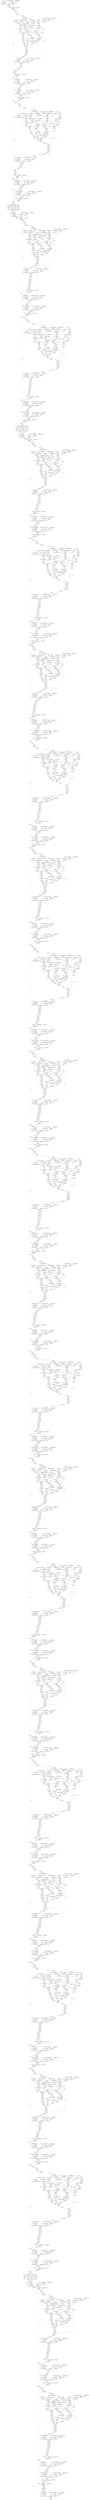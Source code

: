 strict digraph  {
"0 arg0_1" [id=0, type=input];
"1 quantize_per_tensor_default" [id=1, type=quantize_per_tensor];
"2 dequantize_per_tensor_default" [id=2, type=dequantize_per_tensor];
"3 _param_constant1" [id=3, type=get_attr];
"4 scale_updated_constant0" [id=4, type=get_attr];
"5 compressed_weight_updated_constant0" [id=5, type=get_attr];
"6 mul_tensor" [id=6, type=mul];
"7 zero_point_updated_constant0" [id=7, type=get_attr];
"8 sub_tensor" [id=8, type=sub];
"9 conv2d" [id=9, type=conv2d];
"10 permute" [id=10, type=permute];
"11 _param_constant2" [id=11, type=get_attr];
"12 _param_constant3" [id=12, type=get_attr];
"13 layer_norm" [id=13, type=layer_norm];
"14 _tensor_constant0" [id=14, type=get_attr];
"15 _param_constant5" [id=15, type=get_attr];
"16 _tensor_constant0_0_0_nncf_smooth_quant_0" [id=16, type=call_module];
"17 scale_updated_constant1" [id=17, type=get_attr];
"18 compressed_weight_updated_constant1" [id=18, type=get_attr];
"19 mul_tensor_1" [id=19, type=mul];
"20 zero_point_updated_constant1" [id=20, type=get_attr];
"21 sub_tensor_1" [id=21, type=sub];
"22 linear" [id=22, type=linear];
"23 relu_" [id=23, type=relu_];
"24 relu__0_0_nncf_smooth_quant_0" [id=24, type=call_module];
"25 scale_updated_constant2" [id=25, type=get_attr];
"26 compressed_weight_updated_constant2" [id=26, type=get_attr];
"27 mul_tensor_2" [id=27, type=mul];
"28 zero_point_updated_constant2" [id=28, type=get_attr];
"29 sub_tensor_2" [id=29, type=sub];
"30 linear_1" [id=30, type=linear];
"31 view" [id=31, type=view];
"32 _tensor_constant1" [id=32, type=get_attr];
"33 index" [id=33, type=index];
"34 view_1" [id=34, type=view];
"35 permute_1" [id=35, type=permute];
"36 contiguous" [id=36, type=contiguous];
"37 unsqueeze" [id=37, type=unsqueeze];
"38 sigmoid" [id=38, type=sigmoid];
"39 mul" [id=39, type=mul];
"40 pad" [id=40, type=pad];
"41 view_2" [id=41, type=view];
"42 permute_2" [id=42, type=permute];
"43 reshape" [id=43, type=reshape];
"44 _param_constant7" [id=44, type=get_attr];
"45 clone" [id=45, type=clone];
"46 reshape_0_0_nncf_smooth_quant_0" [id=46, type=call_module];
"47 quantize_per_tensor_default_1" [id=47, type=quantize_per_tensor];
"48 dequantize_per_tensor_default_1" [id=48, type=dequantize_per_tensor];
"49 scale_updated_constant3" [id=49, type=get_attr];
"50 compressed_weight_updated_constant3" [id=50, type=get_attr];
"51 mul_tensor_3" [id=51, type=mul];
"52 zero_point_updated_constant3" [id=52, type=get_attr];
"53 sub_tensor_3" [id=53, type=sub];
"54 linear_2" [id=54, type=linear];
"55 reshape_1" [id=55, type=reshape];
"56 permute_3" [id=56, type=permute];
"57 select" [id=57, type=select];
"58 select_1" [id=58, type=select];
"59 select_2" [id=59, type=select];
"60 linalg_vector_norm" [id=60, type=linalg_vector_norm];
"61 clamp_min" [id=61, type=clamp_min];
"62 expand_as" [id=62, type=expand_as];
"63 div" [id=63, type=div];
"64 quantize_per_tensor_default_2" [id=64, type=quantize_per_tensor];
"65 dequantize_per_tensor_default_2" [id=65, type=dequantize_per_tensor];
"66 linalg_vector_norm_1" [id=66, type=linalg_vector_norm];
"67 clamp_min_1" [id=67, type=clamp_min];
"68 expand_as_1" [id=68, type=expand_as];
"69 div_1" [id=69, type=div];
"70 quantize_per_tensor_default_3" [id=70, type=quantize_per_tensor];
"71 dequantize_per_tensor_default_3" [id=71, type=dequantize_per_tensor];
"72 transpose" [id=72, type=transpose];
"73 matmul" [id=73, type=matmul];
"74 _param_constant9" [id=74, type=get_attr];
"75 clamp" [id=75, type=clamp];
"76 exp" [id=76, type=exp];
"77 mul_1" [id=77, type=mul];
"78 add" [id=78, type=add];
"79 softmax" [id=79, type=softmax];
"80 dropout" [id=80, type=dropout];
"81 matmul_1" [id=81, type=matmul];
"82 transpose_1" [id=82, type=transpose];
"83 reshape_2" [id=83, type=reshape];
"84 _param_constant11" [id=84, type=get_attr];
"85 reshape_2_0_0_nncf_smooth_quant_0" [id=85, type=call_module];
"86 quantize_per_tensor_default_4" [id=86, type=quantize_per_tensor];
"87 dequantize_per_tensor_default_4" [id=87, type=dequantize_per_tensor];
"88 scale_updated_constant4" [id=88, type=get_attr];
"89 compressed_weight_updated_constant4" [id=89, type=get_attr];
"90 mul_tensor_4" [id=90, type=mul];
"91 zero_point_updated_constant4" [id=91, type=get_attr];
"92 sub_tensor_4" [id=92, type=sub];
"93 linear_3" [id=93, type=linear];
"94 dropout_1" [id=94, type=dropout];
"95 view_3" [id=95, type=view];
"96 permute_4" [id=96, type=permute];
"97 reshape_3" [id=97, type=reshape];
"98 slice_2" [id=98, type=slice];
"99 slice_3" [id=99, type=slice];
"100 _param_constant12" [id=100, type=get_attr];
"101 _param_constant13" [id=101, type=get_attr];
"102 layer_norm_1" [id=102, type=layer_norm];
"103 add_1" [id=103, type=add];
"104 _param_constant15" [id=104, type=get_attr];
"105 add_1_0_0_nncf_smooth_quant_0" [id=105, type=call_module];
"106 quantize_per_tensor_default_5" [id=106, type=quantize_per_tensor];
"107 dequantize_per_tensor_default_5" [id=107, type=dequantize_per_tensor];
"108 scale_updated_constant5" [id=108, type=get_attr];
"109 compressed_weight_updated_constant5" [id=109, type=get_attr];
"110 mul_tensor_5" [id=110, type=mul];
"111 zero_point_updated_constant5" [id=111, type=get_attr];
"112 sub_tensor_5" [id=112, type=sub];
"113 linear_4" [id=113, type=linear];
"114 gelu" [id=114, type=gelu];
"115 dropout_2" [id=115, type=dropout];
"116 _param_constant17" [id=116, type=get_attr];
"117 dropout_2_0_0_nncf_smooth_quant_0" [id=117, type=call_module];
"118 quantize_per_tensor_default_6" [id=118, type=quantize_per_tensor];
"119 dequantize_per_tensor_default_6" [id=119, type=dequantize_per_tensor];
"120 scale_updated_constant6" [id=120, type=get_attr];
"121 compressed_weight_updated_constant6" [id=121, type=get_attr];
"122 mul_tensor_6" [id=122, type=mul];
"123 zero_point_updated_constant6" [id=123, type=get_attr];
"124 sub_tensor_6" [id=124, type=sub];
"125 linear_5" [id=125, type=linear];
"126 dropout_3" [id=126, type=dropout];
"127 _param_constant18" [id=127, type=get_attr];
"128 _param_constant19" [id=128, type=get_attr];
"129 layer_norm_2" [id=129, type=layer_norm];
"130 add_2" [id=130, type=add];
"131 _tensor_constant2" [id=131, type=get_attr];
"132 _param_constant21" [id=132, type=get_attr];
"133 _tensor_constant2_0_0_nncf_smooth_quant_0" [id=133, type=call_module];
"134 scale_updated_constant7" [id=134, type=get_attr];
"135 compressed_weight_updated_constant7" [id=135, type=get_attr];
"136 mul_tensor_7" [id=136, type=mul];
"137 zero_point_updated_constant7" [id=137, type=get_attr];
"138 sub_tensor_7" [id=138, type=sub];
"139 linear_6" [id=139, type=linear];
"140 relu__1" [id=140, type=relu_];
"141 relu__1_0_0_nncf_smooth_quant_0" [id=141, type=call_module];
"142 scale_updated_constant8" [id=142, type=get_attr];
"143 compressed_weight_updated_constant8" [id=143, type=get_attr];
"144 mul_tensor_8" [id=144, type=mul];
"145 zero_point_updated_constant8" [id=145, type=get_attr];
"146 sub_tensor_8" [id=146, type=sub];
"147 linear_7" [id=147, type=linear];
"148 view_4" [id=148, type=view];
"149 _tensor_constant3" [id=149, type=get_attr];
"150 index_1" [id=150, type=index];
"151 view_5" [id=151, type=view];
"152 permute_5" [id=152, type=permute];
"153 contiguous_1" [id=153, type=contiguous];
"154 unsqueeze_1" [id=154, type=unsqueeze];
"155 sigmoid_1" [id=155, type=sigmoid];
"156 mul_2" [id=156, type=mul];
"157 pad_1" [id=157, type=pad];
"158 roll" [id=158, type=roll];
"159 view_6" [id=159, type=view];
"160 permute_6" [id=160, type=permute];
"161 reshape_4" [id=161, type=reshape];
"162 _param_constant23" [id=162, type=get_attr];
"163 clone_1" [id=163, type=clone];
"164 reshape_4_0_0_nncf_smooth_quant_0" [id=164, type=call_module];
"165 quantize_per_tensor_default_7" [id=165, type=quantize_per_tensor];
"166 dequantize_per_tensor_default_7" [id=166, type=dequantize_per_tensor];
"167 scale_updated_constant9" [id=167, type=get_attr];
"168 compressed_weight_updated_constant9" [id=168, type=get_attr];
"169 mul_tensor_9" [id=169, type=mul];
"170 zero_point_updated_constant9" [id=170, type=get_attr];
"171 sub_tensor_9" [id=171, type=sub];
"172 linear_8" [id=172, type=linear];
"173 reshape_5" [id=173, type=reshape];
"174 permute_7" [id=174, type=permute];
"175 select_3" [id=175, type=select];
"176 select_4" [id=176, type=select];
"177 select_5" [id=177, type=select];
"178 linalg_vector_norm_2" [id=178, type=linalg_vector_norm];
"179 clamp_min_2" [id=179, type=clamp_min];
"180 expand_as_2" [id=180, type=expand_as];
"181 div_2" [id=181, type=div];
"182 quantize_per_tensor_default_8" [id=182, type=quantize_per_tensor];
"183 dequantize_per_tensor_default_8" [id=183, type=dequantize_per_tensor];
"184 linalg_vector_norm_3" [id=184, type=linalg_vector_norm];
"185 clamp_min_3" [id=185, type=clamp_min];
"186 expand_as_3" [id=186, type=expand_as];
"187 div_3" [id=187, type=div];
"188 quantize_per_tensor_default_9" [id=188, type=quantize_per_tensor];
"189 dequantize_per_tensor_default_9" [id=189, type=dequantize_per_tensor];
"190 transpose_2" [id=190, type=transpose];
"191 matmul_2" [id=191, type=matmul];
"192 _param_constant25" [id=192, type=get_attr];
"193 clamp_1" [id=193, type=clamp];
"194 exp_1" [id=194, type=exp];
"195 mul_3" [id=195, type=mul];
"196 add_3" [id=196, type=add];
"197 new_zeros" [id=197, type=new_zeros];
"198 view_7" [id=198, type=view];
"199 permute_8" [id=199, type=permute];
"200 reshape_6" [id=200, type=reshape];
"201 unsqueeze_2" [id=201, type=unsqueeze];
"202 unsqueeze_3" [id=202, type=unsqueeze];
"203 sub" [id=203, type=sub];
"204 ne" [id=204, type=ne];
"205 masked_fill" [id=205, type=masked_fill];
"206 eq" [id=206, type=eq];
"207 masked_fill_1" [id=207, type=masked_fill];
"208 view_8" [id=208, type=view];
"209 unsqueeze_4" [id=209, type=unsqueeze];
"210 unsqueeze_5" [id=210, type=unsqueeze];
"211 add_4" [id=211, type=add];
"212 view_9" [id=212, type=view];
"213 softmax_1" [id=213, type=softmax];
"214 dropout_4" [id=214, type=dropout];
"215 matmul_3" [id=215, type=matmul];
"216 transpose_3" [id=216, type=transpose];
"217 reshape_7" [id=217, type=reshape];
"218 _param_constant27" [id=218, type=get_attr];
"219 reshape_7_0_0_nncf_smooth_quant_0" [id=219, type=call_module];
"220 quantize_per_tensor_default_10" [id=220, type=quantize_per_tensor];
"221 dequantize_per_tensor_default_10" [id=221, type=dequantize_per_tensor];
"222 scale_updated_constant10" [id=222, type=get_attr];
"223 compressed_weight_updated_constant10" [id=223, type=get_attr];
"224 mul_tensor_10" [id=224, type=mul];
"225 zero_point_updated_constant10" [id=225, type=get_attr];
"226 sub_tensor_10" [id=226, type=sub];
"227 linear_9" [id=227, type=linear];
"228 dropout_5" [id=228, type=dropout];
"229 view_10" [id=229, type=view];
"230 permute_9" [id=230, type=permute];
"231 reshape_8" [id=231, type=reshape];
"232 roll_1" [id=232, type=roll];
"233 slice_23" [id=233, type=slice];
"234 slice_24" [id=234, type=slice];
"235 _param_constant28" [id=235, type=get_attr];
"236 _param_constant29" [id=236, type=get_attr];
"237 layer_norm_3" [id=237, type=layer_norm];
"238 add_5" [id=238, type=add];
"239 _param_constant31" [id=239, type=get_attr];
"240 add_5_0_0_nncf_smooth_quant_0" [id=240, type=call_module];
"241 quantize_per_tensor_default_11" [id=241, type=quantize_per_tensor];
"242 dequantize_per_tensor_default_11" [id=242, type=dequantize_per_tensor];
"243 scale_updated_constant11" [id=243, type=get_attr];
"244 compressed_weight_updated_constant11" [id=244, type=get_attr];
"245 mul_tensor_11" [id=245, type=mul];
"246 zero_point_updated_constant11" [id=246, type=get_attr];
"247 sub_tensor_11" [id=247, type=sub];
"248 linear_10" [id=248, type=linear];
"249 gelu_1" [id=249, type=gelu];
"250 dropout_6" [id=250, type=dropout];
"251 _param_constant33" [id=251, type=get_attr];
"252 dropout_6_0_0_nncf_smooth_quant_0" [id=252, type=call_module];
"253 quantize_per_tensor_default_12" [id=253, type=quantize_per_tensor];
"254 dequantize_per_tensor_default_12" [id=254, type=dequantize_per_tensor];
"255 scale_updated_constant12" [id=255, type=get_attr];
"256 compressed_weight_updated_constant12" [id=256, type=get_attr];
"257 mul_tensor_12" [id=257, type=mul];
"258 zero_point_updated_constant12" [id=258, type=get_attr];
"259 sub_tensor_12" [id=259, type=sub];
"260 linear_11" [id=260, type=linear];
"261 dropout_7" [id=261, type=dropout];
"262 _param_constant34" [id=262, type=get_attr];
"263 _param_constant35" [id=263, type=get_attr];
"264 layer_norm_4" [id=264, type=layer_norm];
"265 add_6" [id=265, type=add];
"266 pad_2" [id=266, type=pad];
"267 slice_25" [id=267, type=slice];
"268 slice_26" [id=268, type=slice];
"269 slice_27" [id=269, type=slice];
"270 slice_28" [id=270, type=slice];
"271 slice_29" [id=271, type=slice];
"272 slice_30" [id=272, type=slice];
"273 slice_31" [id=273, type=slice];
"274 slice_32" [id=274, type=slice];
"275 slice_33" [id=275, type=slice];
"276 slice_34" [id=276, type=slice];
"277 slice_35" [id=277, type=slice];
"278 slice_36" [id=278, type=slice];
"279 cat" [id=279, type=cat];
"280 cat_0_0_nncf_smooth_quant_0" [id=280, type=call_module];
"281 quantize_per_tensor_default_13" [id=281, type=quantize_per_tensor];
"282 dequantize_per_tensor_default_13" [id=282, type=dequantize_per_tensor];
"283 scale_updated_constant13" [id=283, type=get_attr];
"284 compressed_weight_updated_constant13" [id=284, type=get_attr];
"285 mul_tensor_13" [id=285, type=mul];
"286 zero_point_updated_constant13" [id=286, type=get_attr];
"287 sub_tensor_13" [id=287, type=sub];
"288 linear_12" [id=288, type=linear];
"289 _param_constant37" [id=289, type=get_attr];
"290 _param_constant38" [id=290, type=get_attr];
"291 layer_norm_5" [id=291, type=layer_norm];
"292 _tensor_constant13" [id=292, type=get_attr];
"293 _param_constant40" [id=293, type=get_attr];
"294 _tensor_constant13_0_0_nncf_smooth_quant_0" [id=294, type=call_module];
"295 scale_updated_constant14" [id=295, type=get_attr];
"296 compressed_weight_updated_constant14" [id=296, type=get_attr];
"297 mul_tensor_14" [id=297, type=mul];
"298 zero_point_updated_constant14" [id=298, type=get_attr];
"299 sub_tensor_14" [id=299, type=sub];
"300 linear_13" [id=300, type=linear];
"301 relu__2" [id=301, type=relu_];
"302 relu__2_0_0_nncf_smooth_quant_0" [id=302, type=call_module];
"303 scale_updated_constant15" [id=303, type=get_attr];
"304 compressed_weight_updated_constant15" [id=304, type=get_attr];
"305 mul_tensor_15" [id=305, type=mul];
"306 zero_point_updated_constant15" [id=306, type=get_attr];
"307 sub_tensor_15" [id=307, type=sub];
"308 linear_14" [id=308, type=linear];
"309 view_11" [id=309, type=view];
"310 _tensor_constant14" [id=310, type=get_attr];
"311 index_2" [id=311, type=index];
"312 view_12" [id=312, type=view];
"313 permute_10" [id=313, type=permute];
"314 contiguous_2" [id=314, type=contiguous];
"315 unsqueeze_6" [id=315, type=unsqueeze];
"316 sigmoid_2" [id=316, type=sigmoid];
"317 mul_4" [id=317, type=mul];
"318 pad_3" [id=318, type=pad];
"319 view_13" [id=319, type=view];
"320 permute_11" [id=320, type=permute];
"321 reshape_9" [id=321, type=reshape];
"322 _param_constant42" [id=322, type=get_attr];
"323 clone_2" [id=323, type=clone];
"324 reshape_9_0_0_nncf_smooth_quant_0" [id=324, type=call_module];
"325 quantize_per_tensor_default_14" [id=325, type=quantize_per_tensor];
"326 dequantize_per_tensor_default_14" [id=326, type=dequantize_per_tensor];
"327 scale_updated_constant16" [id=327, type=get_attr];
"328 compressed_weight_updated_constant16" [id=328, type=get_attr];
"329 mul_tensor_16" [id=329, type=mul];
"330 zero_point_updated_constant16" [id=330, type=get_attr];
"331 sub_tensor_16" [id=331, type=sub];
"332 linear_15" [id=332, type=linear];
"333 reshape_10" [id=333, type=reshape];
"334 permute_12" [id=334, type=permute];
"335 select_6" [id=335, type=select];
"336 select_7" [id=336, type=select];
"337 select_8" [id=337, type=select];
"338 linalg_vector_norm_4" [id=338, type=linalg_vector_norm];
"339 clamp_min_4" [id=339, type=clamp_min];
"340 expand_as_4" [id=340, type=expand_as];
"341 div_4" [id=341, type=div];
"342 quantize_per_tensor_default_15" [id=342, type=quantize_per_tensor];
"343 dequantize_per_tensor_default_15" [id=343, type=dequantize_per_tensor];
"344 linalg_vector_norm_5" [id=344, type=linalg_vector_norm];
"345 clamp_min_5" [id=345, type=clamp_min];
"346 expand_as_5" [id=346, type=expand_as];
"347 div_5" [id=347, type=div];
"348 quantize_per_tensor_default_16" [id=348, type=quantize_per_tensor];
"349 dequantize_per_tensor_default_16" [id=349, type=dequantize_per_tensor];
"350 transpose_4" [id=350, type=transpose];
"351 matmul_4" [id=351, type=matmul];
"352 _param_constant44" [id=352, type=get_attr];
"353 clamp_2" [id=353, type=clamp];
"354 exp_2" [id=354, type=exp];
"355 mul_5" [id=355, type=mul];
"356 add_7" [id=356, type=add];
"357 softmax_2" [id=357, type=softmax];
"358 dropout_8" [id=358, type=dropout];
"359 matmul_5" [id=359, type=matmul];
"360 transpose_5" [id=360, type=transpose];
"361 reshape_11" [id=361, type=reshape];
"362 _param_constant46" [id=362, type=get_attr];
"363 reshape_11_0_0_nncf_smooth_quant_0" [id=363, type=call_module];
"364 quantize_per_tensor_default_17" [id=364, type=quantize_per_tensor];
"365 dequantize_per_tensor_default_17" [id=365, type=dequantize_per_tensor];
"366 scale_updated_constant17" [id=366, type=get_attr];
"367 compressed_weight_updated_constant17" [id=367, type=get_attr];
"368 mul_tensor_17" [id=368, type=mul];
"369 zero_point_updated_constant17" [id=369, type=get_attr];
"370 sub_tensor_17" [id=370, type=sub];
"371 linear_16" [id=371, type=linear];
"372 dropout_9" [id=372, type=dropout];
"373 view_14" [id=373, type=view];
"374 permute_13" [id=374, type=permute];
"375 reshape_12" [id=375, type=reshape];
"376 slice_38" [id=376, type=slice];
"377 slice_39" [id=377, type=slice];
"378 slice_40" [id=378, type=slice];
"379 slice_41" [id=379, type=slice];
"380 contiguous_3" [id=380, type=contiguous];
"381 _param_constant47" [id=381, type=get_attr];
"382 _param_constant48" [id=382, type=get_attr];
"383 layer_norm_6" [id=383, type=layer_norm];
"384 add_8" [id=384, type=add];
"385 _param_constant50" [id=385, type=get_attr];
"386 add_8_0_0_nncf_smooth_quant_0" [id=386, type=call_module];
"387 quantize_per_tensor_default_18" [id=387, type=quantize_per_tensor];
"388 dequantize_per_tensor_default_18" [id=388, type=dequantize_per_tensor];
"389 scale_updated_constant18" [id=389, type=get_attr];
"390 compressed_weight_updated_constant18" [id=390, type=get_attr];
"391 mul_tensor_18" [id=391, type=mul];
"392 zero_point_updated_constant18" [id=392, type=get_attr];
"393 sub_tensor_18" [id=393, type=sub];
"394 linear_17" [id=394, type=linear];
"395 gelu_2" [id=395, type=gelu];
"396 dropout_10" [id=396, type=dropout];
"397 _param_constant52" [id=397, type=get_attr];
"398 dropout_10_0_0_nncf_smooth_quant_0" [id=398, type=call_module];
"399 quantize_per_tensor_default_19" [id=399, type=quantize_per_tensor];
"400 dequantize_per_tensor_default_19" [id=400, type=dequantize_per_tensor];
"401 scale_updated_constant19" [id=401, type=get_attr];
"402 compressed_weight_updated_constant19" [id=402, type=get_attr];
"403 mul_tensor_19" [id=403, type=mul];
"404 zero_point_updated_constant19" [id=404, type=get_attr];
"405 sub_tensor_19" [id=405, type=sub];
"406 linear_18" [id=406, type=linear];
"407 dropout_11" [id=407, type=dropout];
"408 _param_constant53" [id=408, type=get_attr];
"409 _param_constant54" [id=409, type=get_attr];
"410 layer_norm_7" [id=410, type=layer_norm];
"411 add_9" [id=411, type=add];
"412 _tensor_constant15" [id=412, type=get_attr];
"413 _param_constant56" [id=413, type=get_attr];
"414 _tensor_constant15_0_0_nncf_smooth_quant_0" [id=414, type=call_module];
"415 scale_updated_constant20" [id=415, type=get_attr];
"416 compressed_weight_updated_constant20" [id=416, type=get_attr];
"417 mul_tensor_20" [id=417, type=mul];
"418 zero_point_updated_constant20" [id=418, type=get_attr];
"419 sub_tensor_20" [id=419, type=sub];
"420 linear_19" [id=420, type=linear];
"421 relu__3" [id=421, type=relu_];
"422 relu__3_0_0_nncf_smooth_quant_0" [id=422, type=call_module];
"423 scale_updated_constant21" [id=423, type=get_attr];
"424 compressed_weight_updated_constant21" [id=424, type=get_attr];
"425 mul_tensor_21" [id=425, type=mul];
"426 zero_point_updated_constant21" [id=426, type=get_attr];
"427 sub_tensor_21" [id=427, type=sub];
"428 linear_20" [id=428, type=linear];
"429 view_15" [id=429, type=view];
"430 _tensor_constant16" [id=430, type=get_attr];
"431 index_3" [id=431, type=index];
"432 view_16" [id=432, type=view];
"433 permute_14" [id=433, type=permute];
"434 contiguous_4" [id=434, type=contiguous];
"435 unsqueeze_7" [id=435, type=unsqueeze];
"436 sigmoid_3" [id=436, type=sigmoid];
"437 mul_6" [id=437, type=mul];
"438 pad_4" [id=438, type=pad];
"439 roll_2" [id=439, type=roll];
"440 view_17" [id=440, type=view];
"441 permute_15" [id=441, type=permute];
"442 reshape_13" [id=442, type=reshape];
"443 _param_constant58" [id=443, type=get_attr];
"444 clone_3" [id=444, type=clone];
"445 reshape_13_0_0_nncf_smooth_quant_0" [id=445, type=call_module];
"446 quantize_per_tensor_default_20" [id=446, type=quantize_per_tensor];
"447 dequantize_per_tensor_default_20" [id=447, type=dequantize_per_tensor];
"448 scale_updated_constant22" [id=448, type=get_attr];
"449 compressed_weight_updated_constant22" [id=449, type=get_attr];
"450 mul_tensor_22" [id=450, type=mul];
"451 zero_point_updated_constant22" [id=451, type=get_attr];
"452 sub_tensor_22" [id=452, type=sub];
"453 linear_21" [id=453, type=linear];
"454 reshape_14" [id=454, type=reshape];
"455 permute_16" [id=455, type=permute];
"456 select_9" [id=456, type=select];
"457 select_10" [id=457, type=select];
"458 select_11" [id=458, type=select];
"459 linalg_vector_norm_6" [id=459, type=linalg_vector_norm];
"460 clamp_min_6" [id=460, type=clamp_min];
"461 expand_as_6" [id=461, type=expand_as];
"462 div_6" [id=462, type=div];
"463 quantize_per_tensor_default_21" [id=463, type=quantize_per_tensor];
"464 dequantize_per_tensor_default_21" [id=464, type=dequantize_per_tensor];
"465 linalg_vector_norm_7" [id=465, type=linalg_vector_norm];
"466 clamp_min_7" [id=466, type=clamp_min];
"467 expand_as_7" [id=467, type=expand_as];
"468 div_7" [id=468, type=div];
"469 quantize_per_tensor_default_22" [id=469, type=quantize_per_tensor];
"470 dequantize_per_tensor_default_22" [id=470, type=dequantize_per_tensor];
"471 transpose_6" [id=471, type=transpose];
"472 matmul_6" [id=472, type=matmul];
"473 _param_constant60" [id=473, type=get_attr];
"474 clamp_3" [id=474, type=clamp];
"475 exp_3" [id=475, type=exp];
"476 mul_7" [id=476, type=mul];
"477 add_10" [id=477, type=add];
"478 new_zeros_1" [id=478, type=new_zeros];
"479 view_18" [id=479, type=view];
"480 permute_17" [id=480, type=permute];
"481 reshape_15" [id=481, type=reshape];
"482 unsqueeze_8" [id=482, type=unsqueeze];
"483 unsqueeze_9" [id=483, type=unsqueeze];
"484 sub_1" [id=484, type=sub];
"485 ne_1" [id=485, type=ne];
"486 masked_fill_2" [id=486, type=masked_fill];
"487 eq_1" [id=487, type=eq];
"488 masked_fill_3" [id=488, type=masked_fill];
"489 view_19" [id=489, type=view];
"490 unsqueeze_10" [id=490, type=unsqueeze];
"491 unsqueeze_11" [id=491, type=unsqueeze];
"492 add_11" [id=492, type=add];
"493 view_20" [id=493, type=view];
"494 softmax_3" [id=494, type=softmax];
"495 dropout_12" [id=495, type=dropout];
"496 matmul_7" [id=496, type=matmul];
"497 transpose_7" [id=497, type=transpose];
"498 reshape_16" [id=498, type=reshape];
"499 _param_constant62" [id=499, type=get_attr];
"500 reshape_16_0_0_nncf_smooth_quant_0" [id=500, type=call_module];
"501 quantize_per_tensor_default_23" [id=501, type=quantize_per_tensor];
"502 dequantize_per_tensor_default_23" [id=502, type=dequantize_per_tensor];
"503 scale_updated_constant23" [id=503, type=get_attr];
"504 compressed_weight_updated_constant23" [id=504, type=get_attr];
"505 mul_tensor_23" [id=505, type=mul];
"506 zero_point_updated_constant23" [id=506, type=get_attr];
"507 sub_tensor_23" [id=507, type=sub];
"508 linear_22" [id=508, type=linear];
"509 dropout_13" [id=509, type=dropout];
"510 view_21" [id=510, type=view];
"511 permute_18" [id=511, type=permute];
"512 reshape_17" [id=512, type=reshape];
"513 roll_3" [id=513, type=roll];
"514 slice_61" [id=514, type=slice];
"515 slice_62" [id=515, type=slice];
"516 slice_63" [id=516, type=slice];
"517 slice_64" [id=517, type=slice];
"518 contiguous_5" [id=518, type=contiguous];
"519 _param_constant63" [id=519, type=get_attr];
"520 _param_constant64" [id=520, type=get_attr];
"521 layer_norm_8" [id=521, type=layer_norm];
"522 add_12" [id=522, type=add];
"523 _param_constant66" [id=523, type=get_attr];
"524 add_12_0_0_nncf_smooth_quant_0" [id=524, type=call_module];
"525 quantize_per_tensor_default_24" [id=525, type=quantize_per_tensor];
"526 dequantize_per_tensor_default_24" [id=526, type=dequantize_per_tensor];
"527 scale_updated_constant24" [id=527, type=get_attr];
"528 compressed_weight_updated_constant24" [id=528, type=get_attr];
"529 mul_tensor_24" [id=529, type=mul];
"530 zero_point_updated_constant24" [id=530, type=get_attr];
"531 sub_tensor_24" [id=531, type=sub];
"532 linear_23" [id=532, type=linear];
"533 gelu_3" [id=533, type=gelu];
"534 dropout_14" [id=534, type=dropout];
"535 _param_constant68" [id=535, type=get_attr];
"536 dropout_14_0_0_nncf_smooth_quant_0" [id=536, type=call_module];
"537 quantize_per_tensor_default_25" [id=537, type=quantize_per_tensor];
"538 dequantize_per_tensor_default_25" [id=538, type=dequantize_per_tensor];
"539 scale_updated_constant25" [id=539, type=get_attr];
"540 compressed_weight_updated_constant25" [id=540, type=get_attr];
"541 mul_tensor_25" [id=541, type=mul];
"542 zero_point_updated_constant25" [id=542, type=get_attr];
"543 sub_tensor_25" [id=543, type=sub];
"544 linear_24" [id=544, type=linear];
"545 dropout_15" [id=545, type=dropout];
"546 _param_constant69" [id=546, type=get_attr];
"547 _param_constant70" [id=547, type=get_attr];
"548 layer_norm_9" [id=548, type=layer_norm];
"549 add_13" [id=549, type=add];
"550 pad_5" [id=550, type=pad];
"551 slice_65" [id=551, type=slice];
"552 slice_66" [id=552, type=slice];
"553 slice_67" [id=553, type=slice];
"554 slice_68" [id=554, type=slice];
"555 slice_69" [id=555, type=slice];
"556 slice_70" [id=556, type=slice];
"557 slice_71" [id=557, type=slice];
"558 slice_72" [id=558, type=slice];
"559 slice_73" [id=559, type=slice];
"560 slice_74" [id=560, type=slice];
"561 slice_75" [id=561, type=slice];
"562 slice_76" [id=562, type=slice];
"563 cat_1" [id=563, type=cat];
"564 cat_1_0_0_nncf_smooth_quant_0" [id=564, type=call_module];
"565 quantize_per_tensor_default_26" [id=565, type=quantize_per_tensor];
"566 dequantize_per_tensor_default_26" [id=566, type=dequantize_per_tensor];
"567 scale_updated_constant26" [id=567, type=get_attr];
"568 compressed_weight_updated_constant26" [id=568, type=get_attr];
"569 mul_tensor_26" [id=569, type=mul];
"570 zero_point_updated_constant26" [id=570, type=get_attr];
"571 sub_tensor_26" [id=571, type=sub];
"572 linear_25" [id=572, type=linear];
"573 _param_constant72" [id=573, type=get_attr];
"574 _param_constant73" [id=574, type=get_attr];
"575 layer_norm_10" [id=575, type=layer_norm];
"576 _tensor_constant26" [id=576, type=get_attr];
"577 _param_constant75" [id=577, type=get_attr];
"578 _tensor_constant26_0_0_nncf_smooth_quant_0" [id=578, type=call_module];
"579 scale_updated_constant27" [id=579, type=get_attr];
"580 compressed_weight_updated_constant27" [id=580, type=get_attr];
"581 mul_tensor_27" [id=581, type=mul];
"582 zero_point_updated_constant27" [id=582, type=get_attr];
"583 sub_tensor_27" [id=583, type=sub];
"584 linear_26" [id=584, type=linear];
"585 relu__4" [id=585, type=relu_];
"586 relu__4_0_0_nncf_smooth_quant_0" [id=586, type=call_module];
"587 scale_updated_constant28" [id=587, type=get_attr];
"588 compressed_weight_updated_constant28" [id=588, type=get_attr];
"589 mul_tensor_28" [id=589, type=mul];
"590 zero_point_updated_constant28" [id=590, type=get_attr];
"591 sub_tensor_28" [id=591, type=sub];
"592 linear_27" [id=592, type=linear];
"593 view_22" [id=593, type=view];
"594 _tensor_constant27" [id=594, type=get_attr];
"595 index_4" [id=595, type=index];
"596 view_23" [id=596, type=view];
"597 permute_19" [id=597, type=permute];
"598 contiguous_6" [id=598, type=contiguous];
"599 unsqueeze_12" [id=599, type=unsqueeze];
"600 sigmoid_4" [id=600, type=sigmoid];
"601 mul_8" [id=601, type=mul];
"602 pad_6" [id=602, type=pad];
"603 view_24" [id=603, type=view];
"604 permute_20" [id=604, type=permute];
"605 reshape_18" [id=605, type=reshape];
"606 _param_constant77" [id=606, type=get_attr];
"607 clone_4" [id=607, type=clone];
"608 reshape_18_0_0_nncf_smooth_quant_0" [id=608, type=call_module];
"609 quantize_per_tensor_default_27" [id=609, type=quantize_per_tensor];
"610 dequantize_per_tensor_default_27" [id=610, type=dequantize_per_tensor];
"611 scale_updated_constant29" [id=611, type=get_attr];
"612 compressed_weight_updated_constant29" [id=612, type=get_attr];
"613 mul_tensor_29" [id=613, type=mul];
"614 zero_point_updated_constant29" [id=614, type=get_attr];
"615 sub_tensor_29" [id=615, type=sub];
"616 linear_28" [id=616, type=linear];
"617 reshape_19" [id=617, type=reshape];
"618 permute_21" [id=618, type=permute];
"619 select_12" [id=619, type=select];
"620 select_13" [id=620, type=select];
"621 select_14" [id=621, type=select];
"622 linalg_vector_norm_8" [id=622, type=linalg_vector_norm];
"623 clamp_min_8" [id=623, type=clamp_min];
"624 expand_as_8" [id=624, type=expand_as];
"625 div_8" [id=625, type=div];
"626 quantize_per_tensor_default_28" [id=626, type=quantize_per_tensor];
"627 dequantize_per_tensor_default_28" [id=627, type=dequantize_per_tensor];
"628 linalg_vector_norm_9" [id=628, type=linalg_vector_norm];
"629 clamp_min_9" [id=629, type=clamp_min];
"630 expand_as_9" [id=630, type=expand_as];
"631 div_9" [id=631, type=div];
"632 quantize_per_tensor_default_29" [id=632, type=quantize_per_tensor];
"633 dequantize_per_tensor_default_29" [id=633, type=dequantize_per_tensor];
"634 transpose_8" [id=634, type=transpose];
"635 matmul_8" [id=635, type=matmul];
"636 _param_constant79" [id=636, type=get_attr];
"637 clamp_4" [id=637, type=clamp];
"638 exp_4" [id=638, type=exp];
"639 mul_9" [id=639, type=mul];
"640 add_14" [id=640, type=add];
"641 softmax_4" [id=641, type=softmax];
"642 dropout_16" [id=642, type=dropout];
"643 matmul_9" [id=643, type=matmul];
"644 transpose_9" [id=644, type=transpose];
"645 reshape_20" [id=645, type=reshape];
"646 _param_constant81" [id=646, type=get_attr];
"647 reshape_20_0_0_nncf_smooth_quant_0" [id=647, type=call_module];
"648 quantize_per_tensor_default_30" [id=648, type=quantize_per_tensor];
"649 dequantize_per_tensor_default_30" [id=649, type=dequantize_per_tensor];
"650 scale_updated_constant30" [id=650, type=get_attr];
"651 compressed_weight_updated_constant30" [id=651, type=get_attr];
"652 mul_tensor_30" [id=652, type=mul];
"653 zero_point_updated_constant30" [id=653, type=get_attr];
"654 sub_tensor_30" [id=654, type=sub];
"655 linear_29" [id=655, type=linear];
"656 dropout_17" [id=656, type=dropout];
"657 view_25" [id=657, type=view];
"658 permute_22" [id=658, type=permute];
"659 reshape_21" [id=659, type=reshape];
"660 slice_78" [id=660, type=slice];
"661 slice_79" [id=661, type=slice];
"662 slice_80" [id=662, type=slice];
"663 slice_81" [id=663, type=slice];
"664 contiguous_7" [id=664, type=contiguous];
"665 _param_constant82" [id=665, type=get_attr];
"666 _param_constant83" [id=666, type=get_attr];
"667 layer_norm_11" [id=667, type=layer_norm];
"668 add_15" [id=668, type=add];
"669 _param_constant85" [id=669, type=get_attr];
"670 add_15_0_0_nncf_smooth_quant_0" [id=670, type=call_module];
"671 quantize_per_tensor_default_31" [id=671, type=quantize_per_tensor];
"672 dequantize_per_tensor_default_31" [id=672, type=dequantize_per_tensor];
"673 scale_updated_constant31" [id=673, type=get_attr];
"674 compressed_weight_updated_constant31" [id=674, type=get_attr];
"675 mul_tensor_31" [id=675, type=mul];
"676 zero_point_updated_constant31" [id=676, type=get_attr];
"677 sub_tensor_31" [id=677, type=sub];
"678 linear_30" [id=678, type=linear];
"679 gelu_4" [id=679, type=gelu];
"680 dropout_18" [id=680, type=dropout];
"681 _param_constant87" [id=681, type=get_attr];
"682 dropout_18_0_0_nncf_smooth_quant_0" [id=682, type=call_module];
"683 quantize_per_tensor_default_32" [id=683, type=quantize_per_tensor];
"684 dequantize_per_tensor_default_32" [id=684, type=dequantize_per_tensor];
"685 scale_updated_constant32" [id=685, type=get_attr];
"686 compressed_weight_updated_constant32" [id=686, type=get_attr];
"687 mul_tensor_32" [id=687, type=mul];
"688 zero_point_updated_constant32" [id=688, type=get_attr];
"689 sub_tensor_32" [id=689, type=sub];
"690 linear_31" [id=690, type=linear];
"691 dropout_19" [id=691, type=dropout];
"692 _param_constant88" [id=692, type=get_attr];
"693 _param_constant89" [id=693, type=get_attr];
"694 layer_norm_12" [id=694, type=layer_norm];
"695 add_16" [id=695, type=add];
"696 _tensor_constant28" [id=696, type=get_attr];
"697 _param_constant91" [id=697, type=get_attr];
"698 _tensor_constant28_0_0_nncf_smooth_quant_0" [id=698, type=call_module];
"699 scale_updated_constant33" [id=699, type=get_attr];
"700 compressed_weight_updated_constant33" [id=700, type=get_attr];
"701 mul_tensor_33" [id=701, type=mul];
"702 zero_point_updated_constant33" [id=702, type=get_attr];
"703 sub_tensor_33" [id=703, type=sub];
"704 linear_32" [id=704, type=linear];
"705 relu__5" [id=705, type=relu_];
"706 relu__5_0_0_nncf_smooth_quant_0" [id=706, type=call_module];
"707 scale_updated_constant34" [id=707, type=get_attr];
"708 compressed_weight_updated_constant34" [id=708, type=get_attr];
"709 mul_tensor_34" [id=709, type=mul];
"710 zero_point_updated_constant34" [id=710, type=get_attr];
"711 sub_tensor_34" [id=711, type=sub];
"712 linear_33" [id=712, type=linear];
"713 view_26" [id=713, type=view];
"714 _tensor_constant29" [id=714, type=get_attr];
"715 index_5" [id=715, type=index];
"716 view_27" [id=716, type=view];
"717 permute_23" [id=717, type=permute];
"718 contiguous_8" [id=718, type=contiguous];
"719 unsqueeze_13" [id=719, type=unsqueeze];
"720 sigmoid_5" [id=720, type=sigmoid];
"721 mul_10" [id=721, type=mul];
"722 pad_7" [id=722, type=pad];
"723 roll_4" [id=723, type=roll];
"724 view_28" [id=724, type=view];
"725 permute_24" [id=725, type=permute];
"726 reshape_22" [id=726, type=reshape];
"727 _param_constant93" [id=727, type=get_attr];
"728 clone_5" [id=728, type=clone];
"729 reshape_22_0_0_nncf_smooth_quant_0" [id=729, type=call_module];
"730 quantize_per_tensor_default_33" [id=730, type=quantize_per_tensor];
"731 dequantize_per_tensor_default_33" [id=731, type=dequantize_per_tensor];
"732 scale_updated_constant35" [id=732, type=get_attr];
"733 compressed_weight_updated_constant35" [id=733, type=get_attr];
"734 mul_tensor_35" [id=734, type=mul];
"735 zero_point_updated_constant35" [id=735, type=get_attr];
"736 sub_tensor_35" [id=736, type=sub];
"737 linear_34" [id=737, type=linear];
"738 reshape_23" [id=738, type=reshape];
"739 permute_25" [id=739, type=permute];
"740 select_15" [id=740, type=select];
"741 select_16" [id=741, type=select];
"742 select_17" [id=742, type=select];
"743 linalg_vector_norm_10" [id=743, type=linalg_vector_norm];
"744 clamp_min_10" [id=744, type=clamp_min];
"745 expand_as_10" [id=745, type=expand_as];
"746 div_10" [id=746, type=div];
"747 quantize_per_tensor_default_34" [id=747, type=quantize_per_tensor];
"748 dequantize_per_tensor_default_34" [id=748, type=dequantize_per_tensor];
"749 linalg_vector_norm_11" [id=749, type=linalg_vector_norm];
"750 clamp_min_11" [id=750, type=clamp_min];
"751 expand_as_11" [id=751, type=expand_as];
"752 div_11" [id=752, type=div];
"753 quantize_per_tensor_default_35" [id=753, type=quantize_per_tensor];
"754 dequantize_per_tensor_default_35" [id=754, type=dequantize_per_tensor];
"755 transpose_10" [id=755, type=transpose];
"756 matmul_10" [id=756, type=matmul];
"757 _param_constant95" [id=757, type=get_attr];
"758 clamp_5" [id=758, type=clamp];
"759 exp_5" [id=759, type=exp];
"760 mul_11" [id=760, type=mul];
"761 add_17" [id=761, type=add];
"762 new_zeros_2" [id=762, type=new_zeros];
"763 view_29" [id=763, type=view];
"764 permute_26" [id=764, type=permute];
"765 reshape_24" [id=765, type=reshape];
"766 unsqueeze_14" [id=766, type=unsqueeze];
"767 unsqueeze_15" [id=767, type=unsqueeze];
"768 sub_2" [id=768, type=sub];
"769 ne_2" [id=769, type=ne];
"770 masked_fill_4" [id=770, type=masked_fill];
"771 eq_2" [id=771, type=eq];
"772 masked_fill_5" [id=772, type=masked_fill];
"773 view_30" [id=773, type=view];
"774 unsqueeze_16" [id=774, type=unsqueeze];
"775 unsqueeze_17" [id=775, type=unsqueeze];
"776 add_18" [id=776, type=add];
"777 view_31" [id=777, type=view];
"778 softmax_5" [id=778, type=softmax];
"779 dropout_20" [id=779, type=dropout];
"780 matmul_11" [id=780, type=matmul];
"781 transpose_11" [id=781, type=transpose];
"782 reshape_25" [id=782, type=reshape];
"783 _param_constant97" [id=783, type=get_attr];
"784 reshape_25_0_0_nncf_smooth_quant_0" [id=784, type=call_module];
"785 quantize_per_tensor_default_36" [id=785, type=quantize_per_tensor];
"786 dequantize_per_tensor_default_36" [id=786, type=dequantize_per_tensor];
"787 scale_updated_constant36" [id=787, type=get_attr];
"788 compressed_weight_updated_constant36" [id=788, type=get_attr];
"789 mul_tensor_36" [id=789, type=mul];
"790 zero_point_updated_constant36" [id=790, type=get_attr];
"791 sub_tensor_36" [id=791, type=sub];
"792 linear_35" [id=792, type=linear];
"793 dropout_21" [id=793, type=dropout];
"794 view_32" [id=794, type=view];
"795 permute_27" [id=795, type=permute];
"796 reshape_26" [id=796, type=reshape];
"797 roll_5" [id=797, type=roll];
"798 slice_101" [id=798, type=slice];
"799 slice_102" [id=799, type=slice];
"800 slice_103" [id=800, type=slice];
"801 slice_104" [id=801, type=slice];
"802 contiguous_9" [id=802, type=contiguous];
"803 _param_constant98" [id=803, type=get_attr];
"804 _param_constant99" [id=804, type=get_attr];
"805 layer_norm_13" [id=805, type=layer_norm];
"806 add_19" [id=806, type=add];
"807 _param_constant101" [id=807, type=get_attr];
"808 add_19_0_0_nncf_smooth_quant_0" [id=808, type=call_module];
"809 quantize_per_tensor_default_37" [id=809, type=quantize_per_tensor];
"810 dequantize_per_tensor_default_37" [id=810, type=dequantize_per_tensor];
"811 scale_updated_constant37" [id=811, type=get_attr];
"812 compressed_weight_updated_constant37" [id=812, type=get_attr];
"813 mul_tensor_37" [id=813, type=mul];
"814 zero_point_updated_constant37" [id=814, type=get_attr];
"815 sub_tensor_37" [id=815, type=sub];
"816 linear_36" [id=816, type=linear];
"817 gelu_5" [id=817, type=gelu];
"818 dropout_22" [id=818, type=dropout];
"819 _param_constant103" [id=819, type=get_attr];
"820 dropout_22_0_0_nncf_smooth_quant_0" [id=820, type=call_module];
"821 quantize_per_tensor_default_38" [id=821, type=quantize_per_tensor];
"822 dequantize_per_tensor_default_38" [id=822, type=dequantize_per_tensor];
"823 scale_updated_constant38" [id=823, type=get_attr];
"824 compressed_weight_updated_constant38" [id=824, type=get_attr];
"825 mul_tensor_38" [id=825, type=mul];
"826 zero_point_updated_constant38" [id=826, type=get_attr];
"827 sub_tensor_38" [id=827, type=sub];
"828 linear_37" [id=828, type=linear];
"829 dropout_23" [id=829, type=dropout];
"830 _param_constant104" [id=830, type=get_attr];
"831 _param_constant105" [id=831, type=get_attr];
"832 layer_norm_14" [id=832, type=layer_norm];
"833 add_20" [id=833, type=add];
"834 _tensor_constant39" [id=834, type=get_attr];
"835 _param_constant107" [id=835, type=get_attr];
"836 _tensor_constant39_0_0_nncf_smooth_quant_0" [id=836, type=call_module];
"837 scale_updated_constant39" [id=837, type=get_attr];
"838 compressed_weight_updated_constant39" [id=838, type=get_attr];
"839 mul_tensor_39" [id=839, type=mul];
"840 zero_point_updated_constant39" [id=840, type=get_attr];
"841 sub_tensor_39" [id=841, type=sub];
"842 linear_38" [id=842, type=linear];
"843 relu__6" [id=843, type=relu_];
"844 relu__6_0_0_nncf_smooth_quant_0" [id=844, type=call_module];
"845 scale_updated_constant40" [id=845, type=get_attr];
"846 compressed_weight_updated_constant40" [id=846, type=get_attr];
"847 mul_tensor_40" [id=847, type=mul];
"848 zero_point_updated_constant40" [id=848, type=get_attr];
"849 sub_tensor_40" [id=849, type=sub];
"850 linear_39" [id=850, type=linear];
"851 view_33" [id=851, type=view];
"852 _tensor_constant40" [id=852, type=get_attr];
"853 index_6" [id=853, type=index];
"854 view_34" [id=854, type=view];
"855 permute_28" [id=855, type=permute];
"856 contiguous_10" [id=856, type=contiguous];
"857 unsqueeze_18" [id=857, type=unsqueeze];
"858 sigmoid_6" [id=858, type=sigmoid];
"859 mul_12" [id=859, type=mul];
"860 pad_8" [id=860, type=pad];
"861 view_35" [id=861, type=view];
"862 permute_29" [id=862, type=permute];
"863 reshape_27" [id=863, type=reshape];
"864 _param_constant109" [id=864, type=get_attr];
"865 clone_6" [id=865, type=clone];
"866 reshape_27_0_0_nncf_smooth_quant_0" [id=866, type=call_module];
"867 quantize_per_tensor_default_39" [id=867, type=quantize_per_tensor];
"868 dequantize_per_tensor_default_39" [id=868, type=dequantize_per_tensor];
"869 scale_updated_constant41" [id=869, type=get_attr];
"870 compressed_weight_updated_constant41" [id=870, type=get_attr];
"871 mul_tensor_41" [id=871, type=mul];
"872 zero_point_updated_constant41" [id=872, type=get_attr];
"873 sub_tensor_41" [id=873, type=sub];
"874 linear_40" [id=874, type=linear];
"875 reshape_28" [id=875, type=reshape];
"876 permute_30" [id=876, type=permute];
"877 select_18" [id=877, type=select];
"878 select_19" [id=878, type=select];
"879 select_20" [id=879, type=select];
"880 linalg_vector_norm_12" [id=880, type=linalg_vector_norm];
"881 clamp_min_12" [id=881, type=clamp_min];
"882 expand_as_12" [id=882, type=expand_as];
"883 div_12" [id=883, type=div];
"884 quantize_per_tensor_default_40" [id=884, type=quantize_per_tensor];
"885 dequantize_per_tensor_default_40" [id=885, type=dequantize_per_tensor];
"886 linalg_vector_norm_13" [id=886, type=linalg_vector_norm];
"887 clamp_min_13" [id=887, type=clamp_min];
"888 expand_as_13" [id=888, type=expand_as];
"889 div_13" [id=889, type=div];
"890 quantize_per_tensor_default_41" [id=890, type=quantize_per_tensor];
"891 dequantize_per_tensor_default_41" [id=891, type=dequantize_per_tensor];
"892 transpose_12" [id=892, type=transpose];
"893 matmul_12" [id=893, type=matmul];
"894 _param_constant111" [id=894, type=get_attr];
"895 clamp_6" [id=895, type=clamp];
"896 exp_6" [id=896, type=exp];
"897 mul_13" [id=897, type=mul];
"898 add_21" [id=898, type=add];
"899 softmax_6" [id=899, type=softmax];
"900 dropout_24" [id=900, type=dropout];
"901 matmul_13" [id=901, type=matmul];
"902 transpose_13" [id=902, type=transpose];
"903 reshape_29" [id=903, type=reshape];
"904 _param_constant113" [id=904, type=get_attr];
"905 reshape_29_0_0_nncf_smooth_quant_0" [id=905, type=call_module];
"906 quantize_per_tensor_default_42" [id=906, type=quantize_per_tensor];
"907 dequantize_per_tensor_default_42" [id=907, type=dequantize_per_tensor];
"908 scale_updated_constant42" [id=908, type=get_attr];
"909 compressed_weight_updated_constant42" [id=909, type=get_attr];
"910 mul_tensor_42" [id=910, type=mul];
"911 zero_point_updated_constant42" [id=911, type=get_attr];
"912 sub_tensor_42" [id=912, type=sub];
"913 linear_41" [id=913, type=linear];
"914 dropout_25" [id=914, type=dropout];
"915 view_36" [id=915, type=view];
"916 permute_31" [id=916, type=permute];
"917 reshape_30" [id=917, type=reshape];
"918 slice_106" [id=918, type=slice];
"919 slice_107" [id=919, type=slice];
"920 slice_108" [id=920, type=slice];
"921 slice_109" [id=921, type=slice];
"922 contiguous_11" [id=922, type=contiguous];
"923 _param_constant114" [id=923, type=get_attr];
"924 _param_constant115" [id=924, type=get_attr];
"925 layer_norm_15" [id=925, type=layer_norm];
"926 add_22" [id=926, type=add];
"927 _param_constant117" [id=927, type=get_attr];
"928 add_22_0_0_nncf_smooth_quant_0" [id=928, type=call_module];
"929 quantize_per_tensor_default_43" [id=929, type=quantize_per_tensor];
"930 dequantize_per_tensor_default_43" [id=930, type=dequantize_per_tensor];
"931 scale_updated_constant43" [id=931, type=get_attr];
"932 compressed_weight_updated_constant43" [id=932, type=get_attr];
"933 mul_tensor_43" [id=933, type=mul];
"934 zero_point_updated_constant43" [id=934, type=get_attr];
"935 sub_tensor_43" [id=935, type=sub];
"936 linear_42" [id=936, type=linear];
"937 gelu_6" [id=937, type=gelu];
"938 dropout_26" [id=938, type=dropout];
"939 _param_constant119" [id=939, type=get_attr];
"940 dropout_26_0_0_nncf_smooth_quant_0" [id=940, type=call_module];
"941 quantize_per_tensor_default_44" [id=941, type=quantize_per_tensor];
"942 dequantize_per_tensor_default_44" [id=942, type=dequantize_per_tensor];
"943 scale_updated_constant44" [id=943, type=get_attr];
"944 compressed_weight_updated_constant44" [id=944, type=get_attr];
"945 mul_tensor_44" [id=945, type=mul];
"946 zero_point_updated_constant44" [id=946, type=get_attr];
"947 sub_tensor_44" [id=947, type=sub];
"948 linear_43" [id=948, type=linear];
"949 dropout_27" [id=949, type=dropout];
"950 _param_constant120" [id=950, type=get_attr];
"951 _param_constant121" [id=951, type=get_attr];
"952 layer_norm_16" [id=952, type=layer_norm];
"953 add_23" [id=953, type=add];
"954 _tensor_constant41" [id=954, type=get_attr];
"955 _param_constant123" [id=955, type=get_attr];
"956 _tensor_constant41_0_0_nncf_smooth_quant_0" [id=956, type=call_module];
"957 scale_updated_constant45" [id=957, type=get_attr];
"958 compressed_weight_updated_constant45" [id=958, type=get_attr];
"959 mul_tensor_45" [id=959, type=mul];
"960 zero_point_updated_constant45" [id=960, type=get_attr];
"961 sub_tensor_45" [id=961, type=sub];
"962 linear_44" [id=962, type=linear];
"963 relu__7" [id=963, type=relu_];
"964 relu__7_0_0_nncf_smooth_quant_0" [id=964, type=call_module];
"965 scale_updated_constant46" [id=965, type=get_attr];
"966 compressed_weight_updated_constant46" [id=966, type=get_attr];
"967 mul_tensor_46" [id=967, type=mul];
"968 zero_point_updated_constant46" [id=968, type=get_attr];
"969 sub_tensor_46" [id=969, type=sub];
"970 linear_45" [id=970, type=linear];
"971 view_37" [id=971, type=view];
"972 _tensor_constant42" [id=972, type=get_attr];
"973 index_7" [id=973, type=index];
"974 view_38" [id=974, type=view];
"975 permute_32" [id=975, type=permute];
"976 contiguous_12" [id=976, type=contiguous];
"977 unsqueeze_19" [id=977, type=unsqueeze];
"978 sigmoid_7" [id=978, type=sigmoid];
"979 mul_14" [id=979, type=mul];
"980 pad_9" [id=980, type=pad];
"981 roll_6" [id=981, type=roll];
"982 view_39" [id=982, type=view];
"983 permute_33" [id=983, type=permute];
"984 reshape_31" [id=984, type=reshape];
"985 _param_constant125" [id=985, type=get_attr];
"986 clone_7" [id=986, type=clone];
"987 reshape_31_0_0_nncf_smooth_quant_0" [id=987, type=call_module];
"988 quantize_per_tensor_default_45" [id=988, type=quantize_per_tensor];
"989 dequantize_per_tensor_default_45" [id=989, type=dequantize_per_tensor];
"990 scale_updated_constant47" [id=990, type=get_attr];
"991 compressed_weight_updated_constant47" [id=991, type=get_attr];
"992 mul_tensor_47" [id=992, type=mul];
"993 zero_point_updated_constant47" [id=993, type=get_attr];
"994 sub_tensor_47" [id=994, type=sub];
"995 linear_46" [id=995, type=linear];
"996 reshape_32" [id=996, type=reshape];
"997 permute_34" [id=997, type=permute];
"998 select_21" [id=998, type=select];
"999 select_22" [id=999, type=select];
"1000 select_23" [id=1000, type=select];
"1001 linalg_vector_norm_14" [id=1001, type=linalg_vector_norm];
"1002 clamp_min_14" [id=1002, type=clamp_min];
"1003 expand_as_14" [id=1003, type=expand_as];
"1004 div_14" [id=1004, type=div];
"1005 quantize_per_tensor_default_46" [id=1005, type=quantize_per_tensor];
"1006 dequantize_per_tensor_default_46" [id=1006, type=dequantize_per_tensor];
"1007 linalg_vector_norm_15" [id=1007, type=linalg_vector_norm];
"1008 clamp_min_15" [id=1008, type=clamp_min];
"1009 expand_as_15" [id=1009, type=expand_as];
"1010 div_15" [id=1010, type=div];
"1011 quantize_per_tensor_default_47" [id=1011, type=quantize_per_tensor];
"1012 dequantize_per_tensor_default_47" [id=1012, type=dequantize_per_tensor];
"1013 transpose_14" [id=1013, type=transpose];
"1014 matmul_14" [id=1014, type=matmul];
"1015 _param_constant127" [id=1015, type=get_attr];
"1016 clamp_7" [id=1016, type=clamp];
"1017 exp_7" [id=1017, type=exp];
"1018 mul_15" [id=1018, type=mul];
"1019 add_24" [id=1019, type=add];
"1020 new_zeros_3" [id=1020, type=new_zeros];
"1021 view_40" [id=1021, type=view];
"1022 permute_35" [id=1022, type=permute];
"1023 reshape_33" [id=1023, type=reshape];
"1024 unsqueeze_20" [id=1024, type=unsqueeze];
"1025 unsqueeze_21" [id=1025, type=unsqueeze];
"1026 sub_3" [id=1026, type=sub];
"1027 ne_3" [id=1027, type=ne];
"1028 masked_fill_6" [id=1028, type=masked_fill];
"1029 eq_3" [id=1029, type=eq];
"1030 masked_fill_7" [id=1030, type=masked_fill];
"1031 view_41" [id=1031, type=view];
"1032 unsqueeze_22" [id=1032, type=unsqueeze];
"1033 unsqueeze_23" [id=1033, type=unsqueeze];
"1034 add_25" [id=1034, type=add];
"1035 view_42" [id=1035, type=view];
"1036 softmax_7" [id=1036, type=softmax];
"1037 dropout_28" [id=1037, type=dropout];
"1038 matmul_15" [id=1038, type=matmul];
"1039 transpose_15" [id=1039, type=transpose];
"1040 reshape_34" [id=1040, type=reshape];
"1041 _param_constant129" [id=1041, type=get_attr];
"1042 reshape_34_0_0_nncf_smooth_quant_0" [id=1042, type=call_module];
"1043 quantize_per_tensor_default_48" [id=1043, type=quantize_per_tensor];
"1044 dequantize_per_tensor_default_48" [id=1044, type=dequantize_per_tensor];
"1045 scale_updated_constant48" [id=1045, type=get_attr];
"1046 compressed_weight_updated_constant48" [id=1046, type=get_attr];
"1047 mul_tensor_48" [id=1047, type=mul];
"1048 zero_point_updated_constant48" [id=1048, type=get_attr];
"1049 sub_tensor_48" [id=1049, type=sub];
"1050 linear_47" [id=1050, type=linear];
"1051 dropout_29" [id=1051, type=dropout];
"1052 view_43" [id=1052, type=view];
"1053 permute_36" [id=1053, type=permute];
"1054 reshape_35" [id=1054, type=reshape];
"1055 roll_7" [id=1055, type=roll];
"1056 slice_129" [id=1056, type=slice];
"1057 slice_130" [id=1057, type=slice];
"1058 slice_131" [id=1058, type=slice];
"1059 slice_132" [id=1059, type=slice];
"1060 contiguous_13" [id=1060, type=contiguous];
"1061 _param_constant130" [id=1061, type=get_attr];
"1062 _param_constant131" [id=1062, type=get_attr];
"1063 layer_norm_17" [id=1063, type=layer_norm];
"1064 add_26" [id=1064, type=add];
"1065 _param_constant133" [id=1065, type=get_attr];
"1066 add_26_0_0_nncf_smooth_quant_0" [id=1066, type=call_module];
"1067 quantize_per_tensor_default_49" [id=1067, type=quantize_per_tensor];
"1068 dequantize_per_tensor_default_49" [id=1068, type=dequantize_per_tensor];
"1069 scale_updated_constant49" [id=1069, type=get_attr];
"1070 compressed_weight_updated_constant49" [id=1070, type=get_attr];
"1071 mul_tensor_49" [id=1071, type=mul];
"1072 zero_point_updated_constant49" [id=1072, type=get_attr];
"1073 sub_tensor_49" [id=1073, type=sub];
"1074 linear_48" [id=1074, type=linear];
"1075 gelu_7" [id=1075, type=gelu];
"1076 dropout_30" [id=1076, type=dropout];
"1077 _param_constant135" [id=1077, type=get_attr];
"1078 dropout_30_0_0_nncf_smooth_quant_0" [id=1078, type=call_module];
"1079 quantize_per_tensor_default_50" [id=1079, type=quantize_per_tensor];
"1080 dequantize_per_tensor_default_50" [id=1080, type=dequantize_per_tensor];
"1081 scale_updated_constant50" [id=1081, type=get_attr];
"1082 compressed_weight_updated_constant50" [id=1082, type=get_attr];
"1083 mul_tensor_50" [id=1083, type=mul];
"1084 zero_point_updated_constant50" [id=1084, type=get_attr];
"1085 sub_tensor_50" [id=1085, type=sub];
"1086 linear_49" [id=1086, type=linear];
"1087 dropout_31" [id=1087, type=dropout];
"1088 _param_constant136" [id=1088, type=get_attr];
"1089 _param_constant137" [id=1089, type=get_attr];
"1090 layer_norm_18" [id=1090, type=layer_norm];
"1091 add_27" [id=1091, type=add];
"1092 _tensor_constant52" [id=1092, type=get_attr];
"1093 _param_constant139" [id=1093, type=get_attr];
"1094 _tensor_constant52_0_0_nncf_smooth_quant_0" [id=1094, type=call_module];
"1095 scale_updated_constant51" [id=1095, type=get_attr];
"1096 compressed_weight_updated_constant51" [id=1096, type=get_attr];
"1097 mul_tensor_51" [id=1097, type=mul];
"1098 zero_point_updated_constant51" [id=1098, type=get_attr];
"1099 sub_tensor_51" [id=1099, type=sub];
"1100 linear_50" [id=1100, type=linear];
"1101 relu__8" [id=1101, type=relu_];
"1102 relu__8_0_0_nncf_smooth_quant_0" [id=1102, type=call_module];
"1103 scale_updated_constant52" [id=1103, type=get_attr];
"1104 compressed_weight_updated_constant52" [id=1104, type=get_attr];
"1105 mul_tensor_52" [id=1105, type=mul];
"1106 zero_point_updated_constant52" [id=1106, type=get_attr];
"1107 sub_tensor_52" [id=1107, type=sub];
"1108 linear_51" [id=1108, type=linear];
"1109 view_44" [id=1109, type=view];
"1110 _tensor_constant53" [id=1110, type=get_attr];
"1111 index_8" [id=1111, type=index];
"1112 view_45" [id=1112, type=view];
"1113 permute_37" [id=1113, type=permute];
"1114 contiguous_14" [id=1114, type=contiguous];
"1115 unsqueeze_24" [id=1115, type=unsqueeze];
"1116 sigmoid_8" [id=1116, type=sigmoid];
"1117 mul_16" [id=1117, type=mul];
"1118 pad_10" [id=1118, type=pad];
"1119 view_46" [id=1119, type=view];
"1120 permute_38" [id=1120, type=permute];
"1121 reshape_36" [id=1121, type=reshape];
"1122 _param_constant141" [id=1122, type=get_attr];
"1123 clone_8" [id=1123, type=clone];
"1124 reshape_36_0_0_nncf_smooth_quant_0" [id=1124, type=call_module];
"1125 quantize_per_tensor_default_51" [id=1125, type=quantize_per_tensor];
"1126 dequantize_per_tensor_default_51" [id=1126, type=dequantize_per_tensor];
"1127 scale_updated_constant53" [id=1127, type=get_attr];
"1128 compressed_weight_updated_constant53" [id=1128, type=get_attr];
"1129 mul_tensor_53" [id=1129, type=mul];
"1130 zero_point_updated_constant53" [id=1130, type=get_attr];
"1131 sub_tensor_53" [id=1131, type=sub];
"1132 linear_52" [id=1132, type=linear];
"1133 reshape_37" [id=1133, type=reshape];
"1134 permute_39" [id=1134, type=permute];
"1135 select_24" [id=1135, type=select];
"1136 select_25" [id=1136, type=select];
"1137 select_26" [id=1137, type=select];
"1138 linalg_vector_norm_16" [id=1138, type=linalg_vector_norm];
"1139 clamp_min_16" [id=1139, type=clamp_min];
"1140 expand_as_16" [id=1140, type=expand_as];
"1141 div_16" [id=1141, type=div];
"1142 quantize_per_tensor_default_52" [id=1142, type=quantize_per_tensor];
"1143 dequantize_per_tensor_default_52" [id=1143, type=dequantize_per_tensor];
"1144 linalg_vector_norm_17" [id=1144, type=linalg_vector_norm];
"1145 clamp_min_17" [id=1145, type=clamp_min];
"1146 expand_as_17" [id=1146, type=expand_as];
"1147 div_17" [id=1147, type=div];
"1148 quantize_per_tensor_default_53" [id=1148, type=quantize_per_tensor];
"1149 dequantize_per_tensor_default_53" [id=1149, type=dequantize_per_tensor];
"1150 transpose_16" [id=1150, type=transpose];
"1151 matmul_16" [id=1151, type=matmul];
"1152 _param_constant143" [id=1152, type=get_attr];
"1153 clamp_8" [id=1153, type=clamp];
"1154 exp_8" [id=1154, type=exp];
"1155 mul_17" [id=1155, type=mul];
"1156 add_28" [id=1156, type=add];
"1157 softmax_8" [id=1157, type=softmax];
"1158 dropout_32" [id=1158, type=dropout];
"1159 matmul_17" [id=1159, type=matmul];
"1160 transpose_17" [id=1160, type=transpose];
"1161 reshape_38" [id=1161, type=reshape];
"1162 _param_constant145" [id=1162, type=get_attr];
"1163 reshape_38_0_0_nncf_smooth_quant_0" [id=1163, type=call_module];
"1164 quantize_per_tensor_default_54" [id=1164, type=quantize_per_tensor];
"1165 dequantize_per_tensor_default_54" [id=1165, type=dequantize_per_tensor];
"1166 scale_updated_constant54" [id=1166, type=get_attr];
"1167 compressed_weight_updated_constant54" [id=1167, type=get_attr];
"1168 mul_tensor_54" [id=1168, type=mul];
"1169 zero_point_updated_constant54" [id=1169, type=get_attr];
"1170 sub_tensor_54" [id=1170, type=sub];
"1171 linear_53" [id=1171, type=linear];
"1172 dropout_33" [id=1172, type=dropout];
"1173 view_47" [id=1173, type=view];
"1174 permute_40" [id=1174, type=permute];
"1175 reshape_39" [id=1175, type=reshape];
"1176 slice_134" [id=1176, type=slice];
"1177 slice_135" [id=1177, type=slice];
"1178 slice_136" [id=1178, type=slice];
"1179 slice_137" [id=1179, type=slice];
"1180 contiguous_15" [id=1180, type=contiguous];
"1181 _param_constant146" [id=1181, type=get_attr];
"1182 _param_constant147" [id=1182, type=get_attr];
"1183 layer_norm_19" [id=1183, type=layer_norm];
"1184 add_29" [id=1184, type=add];
"1185 _param_constant149" [id=1185, type=get_attr];
"1186 add_29_0_0_nncf_smooth_quant_0" [id=1186, type=call_module];
"1187 quantize_per_tensor_default_55" [id=1187, type=quantize_per_tensor];
"1188 dequantize_per_tensor_default_55" [id=1188, type=dequantize_per_tensor];
"1189 scale_updated_constant55" [id=1189, type=get_attr];
"1190 compressed_weight_updated_constant55" [id=1190, type=get_attr];
"1191 mul_tensor_55" [id=1191, type=mul];
"1192 zero_point_updated_constant55" [id=1192, type=get_attr];
"1193 sub_tensor_55" [id=1193, type=sub];
"1194 linear_54" [id=1194, type=linear];
"1195 gelu_8" [id=1195, type=gelu];
"1196 dropout_34" [id=1196, type=dropout];
"1197 _param_constant151" [id=1197, type=get_attr];
"1198 dropout_34_0_0_nncf_smooth_quant_0" [id=1198, type=call_module];
"1199 quantize_per_tensor_default_56" [id=1199, type=quantize_per_tensor];
"1200 dequantize_per_tensor_default_56" [id=1200, type=dequantize_per_tensor];
"1201 scale_updated_constant56" [id=1201, type=get_attr];
"1202 compressed_weight_updated_constant56" [id=1202, type=get_attr];
"1203 mul_tensor_56" [id=1203, type=mul];
"1204 zero_point_updated_constant56" [id=1204, type=get_attr];
"1205 sub_tensor_56" [id=1205, type=sub];
"1206 linear_55" [id=1206, type=linear];
"1207 dropout_35" [id=1207, type=dropout];
"1208 _param_constant152" [id=1208, type=get_attr];
"1209 _param_constant153" [id=1209, type=get_attr];
"1210 layer_norm_20" [id=1210, type=layer_norm];
"1211 add_30" [id=1211, type=add];
"1212 _tensor_constant54" [id=1212, type=get_attr];
"1213 _param_constant155" [id=1213, type=get_attr];
"1214 _tensor_constant54_0_0_nncf_smooth_quant_0" [id=1214, type=call_module];
"1215 scale_updated_constant57" [id=1215, type=get_attr];
"1216 compressed_weight_updated_constant57" [id=1216, type=get_attr];
"1217 mul_tensor_57" [id=1217, type=mul];
"1218 zero_point_updated_constant57" [id=1218, type=get_attr];
"1219 sub_tensor_57" [id=1219, type=sub];
"1220 linear_56" [id=1220, type=linear];
"1221 relu__9" [id=1221, type=relu_];
"1222 relu__9_0_0_nncf_smooth_quant_0" [id=1222, type=call_module];
"1223 scale_updated_constant58" [id=1223, type=get_attr];
"1224 compressed_weight_updated_constant58" [id=1224, type=get_attr];
"1225 mul_tensor_58" [id=1225, type=mul];
"1226 zero_point_updated_constant58" [id=1226, type=get_attr];
"1227 sub_tensor_58" [id=1227, type=sub];
"1228 linear_57" [id=1228, type=linear];
"1229 view_48" [id=1229, type=view];
"1230 _tensor_constant55" [id=1230, type=get_attr];
"1231 index_9" [id=1231, type=index];
"1232 view_49" [id=1232, type=view];
"1233 permute_41" [id=1233, type=permute];
"1234 contiguous_16" [id=1234, type=contiguous];
"1235 unsqueeze_25" [id=1235, type=unsqueeze];
"1236 sigmoid_9" [id=1236, type=sigmoid];
"1237 mul_18" [id=1237, type=mul];
"1238 pad_11" [id=1238, type=pad];
"1239 roll_8" [id=1239, type=roll];
"1240 view_50" [id=1240, type=view];
"1241 permute_42" [id=1241, type=permute];
"1242 reshape_40" [id=1242, type=reshape];
"1243 _param_constant157" [id=1243, type=get_attr];
"1244 clone_9" [id=1244, type=clone];
"1245 reshape_40_0_0_nncf_smooth_quant_0" [id=1245, type=call_module];
"1246 quantize_per_tensor_default_57" [id=1246, type=quantize_per_tensor];
"1247 dequantize_per_tensor_default_57" [id=1247, type=dequantize_per_tensor];
"1248 scale_updated_constant59" [id=1248, type=get_attr];
"1249 compressed_weight_updated_constant59" [id=1249, type=get_attr];
"1250 mul_tensor_59" [id=1250, type=mul];
"1251 zero_point_updated_constant59" [id=1251, type=get_attr];
"1252 sub_tensor_59" [id=1252, type=sub];
"1253 linear_58" [id=1253, type=linear];
"1254 reshape_41" [id=1254, type=reshape];
"1255 permute_43" [id=1255, type=permute];
"1256 select_27" [id=1256, type=select];
"1257 select_28" [id=1257, type=select];
"1258 select_29" [id=1258, type=select];
"1259 linalg_vector_norm_18" [id=1259, type=linalg_vector_norm];
"1260 clamp_min_18" [id=1260, type=clamp_min];
"1261 expand_as_18" [id=1261, type=expand_as];
"1262 div_18" [id=1262, type=div];
"1263 quantize_per_tensor_default_58" [id=1263, type=quantize_per_tensor];
"1264 dequantize_per_tensor_default_58" [id=1264, type=dequantize_per_tensor];
"1265 linalg_vector_norm_19" [id=1265, type=linalg_vector_norm];
"1266 clamp_min_19" [id=1266, type=clamp_min];
"1267 expand_as_19" [id=1267, type=expand_as];
"1268 div_19" [id=1268, type=div];
"1269 quantize_per_tensor_default_59" [id=1269, type=quantize_per_tensor];
"1270 dequantize_per_tensor_default_59" [id=1270, type=dequantize_per_tensor];
"1271 transpose_18" [id=1271, type=transpose];
"1272 matmul_18" [id=1272, type=matmul];
"1273 _param_constant159" [id=1273, type=get_attr];
"1274 clamp_9" [id=1274, type=clamp];
"1275 exp_9" [id=1275, type=exp];
"1276 mul_19" [id=1276, type=mul];
"1277 add_31" [id=1277, type=add];
"1278 new_zeros_4" [id=1278, type=new_zeros];
"1279 view_51" [id=1279, type=view];
"1280 permute_44" [id=1280, type=permute];
"1281 reshape_42" [id=1281, type=reshape];
"1282 unsqueeze_26" [id=1282, type=unsqueeze];
"1283 unsqueeze_27" [id=1283, type=unsqueeze];
"1284 sub_4" [id=1284, type=sub];
"1285 ne_4" [id=1285, type=ne];
"1286 masked_fill_8" [id=1286, type=masked_fill];
"1287 eq_4" [id=1287, type=eq];
"1288 masked_fill_9" [id=1288, type=masked_fill];
"1289 view_52" [id=1289, type=view];
"1290 unsqueeze_28" [id=1290, type=unsqueeze];
"1291 unsqueeze_29" [id=1291, type=unsqueeze];
"1292 add_32" [id=1292, type=add];
"1293 view_53" [id=1293, type=view];
"1294 softmax_9" [id=1294, type=softmax];
"1295 dropout_36" [id=1295, type=dropout];
"1296 matmul_19" [id=1296, type=matmul];
"1297 transpose_19" [id=1297, type=transpose];
"1298 reshape_43" [id=1298, type=reshape];
"1299 _param_constant161" [id=1299, type=get_attr];
"1300 reshape_43_0_0_nncf_smooth_quant_0" [id=1300, type=call_module];
"1301 quantize_per_tensor_default_60" [id=1301, type=quantize_per_tensor];
"1302 dequantize_per_tensor_default_60" [id=1302, type=dequantize_per_tensor];
"1303 scale_updated_constant60" [id=1303, type=get_attr];
"1304 compressed_weight_updated_constant60" [id=1304, type=get_attr];
"1305 mul_tensor_60" [id=1305, type=mul];
"1306 zero_point_updated_constant60" [id=1306, type=get_attr];
"1307 sub_tensor_60" [id=1307, type=sub];
"1308 linear_59" [id=1308, type=linear];
"1309 dropout_37" [id=1309, type=dropout];
"1310 view_54" [id=1310, type=view];
"1311 permute_45" [id=1311, type=permute];
"1312 reshape_44" [id=1312, type=reshape];
"1313 roll_9" [id=1313, type=roll];
"1314 slice_157" [id=1314, type=slice];
"1315 slice_158" [id=1315, type=slice];
"1316 slice_159" [id=1316, type=slice];
"1317 slice_160" [id=1317, type=slice];
"1318 contiguous_17" [id=1318, type=contiguous];
"1319 _param_constant162" [id=1319, type=get_attr];
"1320 _param_constant163" [id=1320, type=get_attr];
"1321 layer_norm_21" [id=1321, type=layer_norm];
"1322 add_33" [id=1322, type=add];
"1323 _param_constant165" [id=1323, type=get_attr];
"1324 add_33_0_0_nncf_smooth_quant_0" [id=1324, type=call_module];
"1325 quantize_per_tensor_default_61" [id=1325, type=quantize_per_tensor];
"1326 dequantize_per_tensor_default_61" [id=1326, type=dequantize_per_tensor];
"1327 scale_updated_constant61" [id=1327, type=get_attr];
"1328 compressed_weight_updated_constant61" [id=1328, type=get_attr];
"1329 mul_tensor_61" [id=1329, type=mul];
"1330 zero_point_updated_constant61" [id=1330, type=get_attr];
"1331 sub_tensor_61" [id=1331, type=sub];
"1332 linear_60" [id=1332, type=linear];
"1333 gelu_9" [id=1333, type=gelu];
"1334 dropout_38" [id=1334, type=dropout];
"1335 _param_constant167" [id=1335, type=get_attr];
"1336 dropout_38_0_0_nncf_smooth_quant_0" [id=1336, type=call_module];
"1337 quantize_per_tensor_default_62" [id=1337, type=quantize_per_tensor];
"1338 dequantize_per_tensor_default_62" [id=1338, type=dequantize_per_tensor];
"1339 scale_updated_constant62" [id=1339, type=get_attr];
"1340 compressed_weight_updated_constant62" [id=1340, type=get_attr];
"1341 mul_tensor_62" [id=1341, type=mul];
"1342 zero_point_updated_constant62" [id=1342, type=get_attr];
"1343 sub_tensor_62" [id=1343, type=sub];
"1344 linear_61" [id=1344, type=linear];
"1345 dropout_39" [id=1345, type=dropout];
"1346 _param_constant168" [id=1346, type=get_attr];
"1347 _param_constant169" [id=1347, type=get_attr];
"1348 layer_norm_22" [id=1348, type=layer_norm];
"1349 add_34" [id=1349, type=add];
"1350 _tensor_constant65" [id=1350, type=get_attr];
"1351 _param_constant171" [id=1351, type=get_attr];
"1352 _tensor_constant65_0_0_nncf_smooth_quant_0" [id=1352, type=call_module];
"1353 scale_updated_constant63" [id=1353, type=get_attr];
"1354 compressed_weight_updated_constant63" [id=1354, type=get_attr];
"1355 mul_tensor_63" [id=1355, type=mul];
"1356 zero_point_updated_constant63" [id=1356, type=get_attr];
"1357 sub_tensor_63" [id=1357, type=sub];
"1358 linear_62" [id=1358, type=linear];
"1359 relu__10" [id=1359, type=relu_];
"1360 relu__10_0_0_nncf_smooth_quant_0" [id=1360, type=call_module];
"1361 scale_updated_constant64" [id=1361, type=get_attr];
"1362 compressed_weight_updated_constant64" [id=1362, type=get_attr];
"1363 mul_tensor_64" [id=1363, type=mul];
"1364 zero_point_updated_constant64" [id=1364, type=get_attr];
"1365 sub_tensor_64" [id=1365, type=sub];
"1366 linear_63" [id=1366, type=linear];
"1367 view_55" [id=1367, type=view];
"1368 _tensor_constant66" [id=1368, type=get_attr];
"1369 index_10" [id=1369, type=index];
"1370 view_56" [id=1370, type=view];
"1371 permute_46" [id=1371, type=permute];
"1372 contiguous_18" [id=1372, type=contiguous];
"1373 unsqueeze_30" [id=1373, type=unsqueeze];
"1374 sigmoid_10" [id=1374, type=sigmoid];
"1375 mul_20" [id=1375, type=mul];
"1376 pad_12" [id=1376, type=pad];
"1377 view_57" [id=1377, type=view];
"1378 permute_47" [id=1378, type=permute];
"1379 reshape_45" [id=1379, type=reshape];
"1380 _param_constant173" [id=1380, type=get_attr];
"1381 clone_10" [id=1381, type=clone];
"1382 reshape_45_0_0_nncf_smooth_quant_0" [id=1382, type=call_module];
"1383 quantize_per_tensor_default_63" [id=1383, type=quantize_per_tensor];
"1384 dequantize_per_tensor_default_63" [id=1384, type=dequantize_per_tensor];
"1385 scale_updated_constant65" [id=1385, type=get_attr];
"1386 compressed_weight_updated_constant65" [id=1386, type=get_attr];
"1387 mul_tensor_65" [id=1387, type=mul];
"1388 zero_point_updated_constant65" [id=1388, type=get_attr];
"1389 sub_tensor_65" [id=1389, type=sub];
"1390 linear_64" [id=1390, type=linear];
"1391 reshape_46" [id=1391, type=reshape];
"1392 permute_48" [id=1392, type=permute];
"1393 select_30" [id=1393, type=select];
"1394 select_31" [id=1394, type=select];
"1395 select_32" [id=1395, type=select];
"1396 linalg_vector_norm_20" [id=1396, type=linalg_vector_norm];
"1397 clamp_min_20" [id=1397, type=clamp_min];
"1398 expand_as_20" [id=1398, type=expand_as];
"1399 div_20" [id=1399, type=div];
"1400 quantize_per_tensor_default_64" [id=1400, type=quantize_per_tensor];
"1401 dequantize_per_tensor_default_64" [id=1401, type=dequantize_per_tensor];
"1402 linalg_vector_norm_21" [id=1402, type=linalg_vector_norm];
"1403 clamp_min_21" [id=1403, type=clamp_min];
"1404 expand_as_21" [id=1404, type=expand_as];
"1405 div_21" [id=1405, type=div];
"1406 quantize_per_tensor_default_65" [id=1406, type=quantize_per_tensor];
"1407 dequantize_per_tensor_default_65" [id=1407, type=dequantize_per_tensor];
"1408 transpose_20" [id=1408, type=transpose];
"1409 matmul_20" [id=1409, type=matmul];
"1410 _param_constant175" [id=1410, type=get_attr];
"1411 clamp_10" [id=1411, type=clamp];
"1412 exp_10" [id=1412, type=exp];
"1413 mul_21" [id=1413, type=mul];
"1414 add_35" [id=1414, type=add];
"1415 softmax_10" [id=1415, type=softmax];
"1416 dropout_40" [id=1416, type=dropout];
"1417 matmul_21" [id=1417, type=matmul];
"1418 transpose_21" [id=1418, type=transpose];
"1419 reshape_47" [id=1419, type=reshape];
"1420 _param_constant177" [id=1420, type=get_attr];
"1421 reshape_47_0_0_nncf_smooth_quant_0" [id=1421, type=call_module];
"1422 quantize_per_tensor_default_66" [id=1422, type=quantize_per_tensor];
"1423 dequantize_per_tensor_default_66" [id=1423, type=dequantize_per_tensor];
"1424 scale_updated_constant66" [id=1424, type=get_attr];
"1425 compressed_weight_updated_constant66" [id=1425, type=get_attr];
"1426 mul_tensor_66" [id=1426, type=mul];
"1427 zero_point_updated_constant66" [id=1427, type=get_attr];
"1428 sub_tensor_66" [id=1428, type=sub];
"1429 linear_65" [id=1429, type=linear];
"1430 dropout_41" [id=1430, type=dropout];
"1431 view_58" [id=1431, type=view];
"1432 permute_49" [id=1432, type=permute];
"1433 reshape_48" [id=1433, type=reshape];
"1434 slice_162" [id=1434, type=slice];
"1435 slice_163" [id=1435, type=slice];
"1436 slice_164" [id=1436, type=slice];
"1437 slice_165" [id=1437, type=slice];
"1438 contiguous_19" [id=1438, type=contiguous];
"1439 _param_constant178" [id=1439, type=get_attr];
"1440 _param_constant179" [id=1440, type=get_attr];
"1441 layer_norm_23" [id=1441, type=layer_norm];
"1442 add_36" [id=1442, type=add];
"1443 _param_constant181" [id=1443, type=get_attr];
"1444 add_36_0_0_nncf_smooth_quant_0" [id=1444, type=call_module];
"1445 quantize_per_tensor_default_67" [id=1445, type=quantize_per_tensor];
"1446 dequantize_per_tensor_default_67" [id=1446, type=dequantize_per_tensor];
"1447 scale_updated_constant67" [id=1447, type=get_attr];
"1448 compressed_weight_updated_constant67" [id=1448, type=get_attr];
"1449 mul_tensor_67" [id=1449, type=mul];
"1450 zero_point_updated_constant67" [id=1450, type=get_attr];
"1451 sub_tensor_67" [id=1451, type=sub];
"1452 linear_66" [id=1452, type=linear];
"1453 gelu_10" [id=1453, type=gelu];
"1454 dropout_42" [id=1454, type=dropout];
"1455 _param_constant183" [id=1455, type=get_attr];
"1456 dropout_42_0_0_nncf_smooth_quant_0" [id=1456, type=call_module];
"1457 quantize_per_tensor_default_68" [id=1457, type=quantize_per_tensor];
"1458 dequantize_per_tensor_default_68" [id=1458, type=dequantize_per_tensor];
"1459 scale_updated_constant68" [id=1459, type=get_attr];
"1460 compressed_weight_updated_constant68" [id=1460, type=get_attr];
"1461 mul_tensor_68" [id=1461, type=mul];
"1462 zero_point_updated_constant68" [id=1462, type=get_attr];
"1463 sub_tensor_68" [id=1463, type=sub];
"1464 linear_67" [id=1464, type=linear];
"1465 dropout_43" [id=1465, type=dropout];
"1466 _param_constant184" [id=1466, type=get_attr];
"1467 _param_constant185" [id=1467, type=get_attr];
"1468 layer_norm_24" [id=1468, type=layer_norm];
"1469 add_37" [id=1469, type=add];
"1470 _tensor_constant67" [id=1470, type=get_attr];
"1471 _param_constant187" [id=1471, type=get_attr];
"1472 _tensor_constant67_0_0_nncf_smooth_quant_0" [id=1472, type=call_module];
"1473 scale_updated_constant69" [id=1473, type=get_attr];
"1474 compressed_weight_updated_constant69" [id=1474, type=get_attr];
"1475 mul_tensor_69" [id=1475, type=mul];
"1476 zero_point_updated_constant69" [id=1476, type=get_attr];
"1477 sub_tensor_69" [id=1477, type=sub];
"1478 linear_68" [id=1478, type=linear];
"1479 relu__11" [id=1479, type=relu_];
"1480 relu__11_0_0_nncf_smooth_quant_0" [id=1480, type=call_module];
"1481 scale_updated_constant70" [id=1481, type=get_attr];
"1482 compressed_weight_updated_constant70" [id=1482, type=get_attr];
"1483 mul_tensor_70" [id=1483, type=mul];
"1484 zero_point_updated_constant70" [id=1484, type=get_attr];
"1485 sub_tensor_70" [id=1485, type=sub];
"1486 linear_69" [id=1486, type=linear];
"1487 view_59" [id=1487, type=view];
"1488 _tensor_constant68" [id=1488, type=get_attr];
"1489 index_11" [id=1489, type=index];
"1490 view_60" [id=1490, type=view];
"1491 permute_50" [id=1491, type=permute];
"1492 contiguous_20" [id=1492, type=contiguous];
"1493 unsqueeze_31" [id=1493, type=unsqueeze];
"1494 sigmoid_11" [id=1494, type=sigmoid];
"1495 mul_22" [id=1495, type=mul];
"1496 pad_13" [id=1496, type=pad];
"1497 roll_10" [id=1497, type=roll];
"1498 view_61" [id=1498, type=view];
"1499 permute_51" [id=1499, type=permute];
"1500 reshape_49" [id=1500, type=reshape];
"1501 _param_constant189" [id=1501, type=get_attr];
"1502 clone_11" [id=1502, type=clone];
"1503 reshape_49_0_0_nncf_smooth_quant_0" [id=1503, type=call_module];
"1504 quantize_per_tensor_default_69" [id=1504, type=quantize_per_tensor];
"1505 dequantize_per_tensor_default_69" [id=1505, type=dequantize_per_tensor];
"1506 scale_updated_constant71" [id=1506, type=get_attr];
"1507 compressed_weight_updated_constant71" [id=1507, type=get_attr];
"1508 mul_tensor_71" [id=1508, type=mul];
"1509 zero_point_updated_constant71" [id=1509, type=get_attr];
"1510 sub_tensor_71" [id=1510, type=sub];
"1511 linear_70" [id=1511, type=linear];
"1512 reshape_50" [id=1512, type=reshape];
"1513 permute_52" [id=1513, type=permute];
"1514 select_33" [id=1514, type=select];
"1515 select_34" [id=1515, type=select];
"1516 select_35" [id=1516, type=select];
"1517 linalg_vector_norm_22" [id=1517, type=linalg_vector_norm];
"1518 clamp_min_22" [id=1518, type=clamp_min];
"1519 expand_as_22" [id=1519, type=expand_as];
"1520 div_22" [id=1520, type=div];
"1521 quantize_per_tensor_default_70" [id=1521, type=quantize_per_tensor];
"1522 dequantize_per_tensor_default_70" [id=1522, type=dequantize_per_tensor];
"1523 linalg_vector_norm_23" [id=1523, type=linalg_vector_norm];
"1524 clamp_min_23" [id=1524, type=clamp_min];
"1525 expand_as_23" [id=1525, type=expand_as];
"1526 div_23" [id=1526, type=div];
"1527 quantize_per_tensor_default_71" [id=1527, type=quantize_per_tensor];
"1528 dequantize_per_tensor_default_71" [id=1528, type=dequantize_per_tensor];
"1529 transpose_22" [id=1529, type=transpose];
"1530 matmul_22" [id=1530, type=matmul];
"1531 _param_constant191" [id=1531, type=get_attr];
"1532 clamp_11" [id=1532, type=clamp];
"1533 exp_11" [id=1533, type=exp];
"1534 mul_23" [id=1534, type=mul];
"1535 add_38" [id=1535, type=add];
"1536 new_zeros_5" [id=1536, type=new_zeros];
"1537 view_62" [id=1537, type=view];
"1538 permute_53" [id=1538, type=permute];
"1539 reshape_51" [id=1539, type=reshape];
"1540 unsqueeze_32" [id=1540, type=unsqueeze];
"1541 unsqueeze_33" [id=1541, type=unsqueeze];
"1542 sub_5" [id=1542, type=sub];
"1543 ne_5" [id=1543, type=ne];
"1544 masked_fill_10" [id=1544, type=masked_fill];
"1545 eq_5" [id=1545, type=eq];
"1546 masked_fill_11" [id=1546, type=masked_fill];
"1547 view_63" [id=1547, type=view];
"1548 unsqueeze_34" [id=1548, type=unsqueeze];
"1549 unsqueeze_35" [id=1549, type=unsqueeze];
"1550 add_39" [id=1550, type=add];
"1551 view_64" [id=1551, type=view];
"1552 softmax_11" [id=1552, type=softmax];
"1553 dropout_44" [id=1553, type=dropout];
"1554 matmul_23" [id=1554, type=matmul];
"1555 transpose_23" [id=1555, type=transpose];
"1556 reshape_52" [id=1556, type=reshape];
"1557 _param_constant193" [id=1557, type=get_attr];
"1558 reshape_52_0_0_nncf_smooth_quant_0" [id=1558, type=call_module];
"1559 quantize_per_tensor_default_72" [id=1559, type=quantize_per_tensor];
"1560 dequantize_per_tensor_default_72" [id=1560, type=dequantize_per_tensor];
"1561 scale_updated_constant72" [id=1561, type=get_attr];
"1562 compressed_weight_updated_constant72" [id=1562, type=get_attr];
"1563 mul_tensor_72" [id=1563, type=mul];
"1564 zero_point_updated_constant72" [id=1564, type=get_attr];
"1565 sub_tensor_72" [id=1565, type=sub];
"1566 linear_71" [id=1566, type=linear];
"1567 dropout_45" [id=1567, type=dropout];
"1568 view_65" [id=1568, type=view];
"1569 permute_54" [id=1569, type=permute];
"1570 reshape_53" [id=1570, type=reshape];
"1571 roll_11" [id=1571, type=roll];
"1572 slice_185" [id=1572, type=slice];
"1573 slice_186" [id=1573, type=slice];
"1574 slice_187" [id=1574, type=slice];
"1575 slice_188" [id=1575, type=slice];
"1576 contiguous_21" [id=1576, type=contiguous];
"1577 _param_constant194" [id=1577, type=get_attr];
"1578 _param_constant195" [id=1578, type=get_attr];
"1579 layer_norm_25" [id=1579, type=layer_norm];
"1580 add_40" [id=1580, type=add];
"1581 _param_constant197" [id=1581, type=get_attr];
"1582 add_40_0_0_nncf_smooth_quant_0" [id=1582, type=call_module];
"1583 quantize_per_tensor_default_73" [id=1583, type=quantize_per_tensor];
"1584 dequantize_per_tensor_default_73" [id=1584, type=dequantize_per_tensor];
"1585 scale_updated_constant73" [id=1585, type=get_attr];
"1586 compressed_weight_updated_constant73" [id=1586, type=get_attr];
"1587 mul_tensor_73" [id=1587, type=mul];
"1588 zero_point_updated_constant73" [id=1588, type=get_attr];
"1589 sub_tensor_73" [id=1589, type=sub];
"1590 linear_72" [id=1590, type=linear];
"1591 gelu_11" [id=1591, type=gelu];
"1592 dropout_46" [id=1592, type=dropout];
"1593 _param_constant199" [id=1593, type=get_attr];
"1594 dropout_46_0_0_nncf_smooth_quant_0" [id=1594, type=call_module];
"1595 quantize_per_tensor_default_74" [id=1595, type=quantize_per_tensor];
"1596 dequantize_per_tensor_default_74" [id=1596, type=dequantize_per_tensor];
"1597 scale_updated_constant74" [id=1597, type=get_attr];
"1598 compressed_weight_updated_constant74" [id=1598, type=get_attr];
"1599 mul_tensor_74" [id=1599, type=mul];
"1600 zero_point_updated_constant74" [id=1600, type=get_attr];
"1601 sub_tensor_74" [id=1601, type=sub];
"1602 linear_73" [id=1602, type=linear];
"1603 dropout_47" [id=1603, type=dropout];
"1604 _param_constant200" [id=1604, type=get_attr];
"1605 _param_constant201" [id=1605, type=get_attr];
"1606 layer_norm_26" [id=1606, type=layer_norm];
"1607 add_41" [id=1607, type=add];
"1608 _tensor_constant78" [id=1608, type=get_attr];
"1609 _param_constant203" [id=1609, type=get_attr];
"1610 _tensor_constant78_0_0_nncf_smooth_quant_0" [id=1610, type=call_module];
"1611 scale_updated_constant75" [id=1611, type=get_attr];
"1612 compressed_weight_updated_constant75" [id=1612, type=get_attr];
"1613 mul_tensor_75" [id=1613, type=mul];
"1614 zero_point_updated_constant75" [id=1614, type=get_attr];
"1615 sub_tensor_75" [id=1615, type=sub];
"1616 linear_74" [id=1616, type=linear];
"1617 relu__12" [id=1617, type=relu_];
"1618 relu__12_0_0_nncf_smooth_quant_0" [id=1618, type=call_module];
"1619 scale_updated_constant76" [id=1619, type=get_attr];
"1620 compressed_weight_updated_constant76" [id=1620, type=get_attr];
"1621 mul_tensor_76" [id=1621, type=mul];
"1622 zero_point_updated_constant76" [id=1622, type=get_attr];
"1623 sub_tensor_76" [id=1623, type=sub];
"1624 linear_75" [id=1624, type=linear];
"1625 view_66" [id=1625, type=view];
"1626 _tensor_constant79" [id=1626, type=get_attr];
"1627 index_12" [id=1627, type=index];
"1628 view_67" [id=1628, type=view];
"1629 permute_55" [id=1629, type=permute];
"1630 contiguous_22" [id=1630, type=contiguous];
"1631 unsqueeze_36" [id=1631, type=unsqueeze];
"1632 sigmoid_12" [id=1632, type=sigmoid];
"1633 mul_24" [id=1633, type=mul];
"1634 pad_14" [id=1634, type=pad];
"1635 view_68" [id=1635, type=view];
"1636 permute_56" [id=1636, type=permute];
"1637 reshape_54" [id=1637, type=reshape];
"1638 _param_constant205" [id=1638, type=get_attr];
"1639 clone_12" [id=1639, type=clone];
"1640 reshape_54_0_0_nncf_smooth_quant_0" [id=1640, type=call_module];
"1641 quantize_per_tensor_default_75" [id=1641, type=quantize_per_tensor];
"1642 dequantize_per_tensor_default_75" [id=1642, type=dequantize_per_tensor];
"1643 scale_updated_constant77" [id=1643, type=get_attr];
"1644 compressed_weight_updated_constant77" [id=1644, type=get_attr];
"1645 mul_tensor_77" [id=1645, type=mul];
"1646 zero_point_updated_constant77" [id=1646, type=get_attr];
"1647 sub_tensor_77" [id=1647, type=sub];
"1648 linear_76" [id=1648, type=linear];
"1649 reshape_55" [id=1649, type=reshape];
"1650 permute_57" [id=1650, type=permute];
"1651 select_36" [id=1651, type=select];
"1652 select_37" [id=1652, type=select];
"1653 select_38" [id=1653, type=select];
"1654 linalg_vector_norm_24" [id=1654, type=linalg_vector_norm];
"1655 clamp_min_24" [id=1655, type=clamp_min];
"1656 expand_as_24" [id=1656, type=expand_as];
"1657 div_24" [id=1657, type=div];
"1658 quantize_per_tensor_default_76" [id=1658, type=quantize_per_tensor];
"1659 dequantize_per_tensor_default_76" [id=1659, type=dequantize_per_tensor];
"1660 linalg_vector_norm_25" [id=1660, type=linalg_vector_norm];
"1661 clamp_min_25" [id=1661, type=clamp_min];
"1662 expand_as_25" [id=1662, type=expand_as];
"1663 div_25" [id=1663, type=div];
"1664 quantize_per_tensor_default_77" [id=1664, type=quantize_per_tensor];
"1665 dequantize_per_tensor_default_77" [id=1665, type=dequantize_per_tensor];
"1666 transpose_24" [id=1666, type=transpose];
"1667 matmul_24" [id=1667, type=matmul];
"1668 _param_constant207" [id=1668, type=get_attr];
"1669 clamp_12" [id=1669, type=clamp];
"1670 exp_12" [id=1670, type=exp];
"1671 mul_25" [id=1671, type=mul];
"1672 add_42" [id=1672, type=add];
"1673 softmax_12" [id=1673, type=softmax];
"1674 dropout_48" [id=1674, type=dropout];
"1675 matmul_25" [id=1675, type=matmul];
"1676 transpose_25" [id=1676, type=transpose];
"1677 reshape_56" [id=1677, type=reshape];
"1678 _param_constant209" [id=1678, type=get_attr];
"1679 reshape_56_0_0_nncf_smooth_quant_0" [id=1679, type=call_module];
"1680 quantize_per_tensor_default_78" [id=1680, type=quantize_per_tensor];
"1681 dequantize_per_tensor_default_78" [id=1681, type=dequantize_per_tensor];
"1682 scale_updated_constant78" [id=1682, type=get_attr];
"1683 compressed_weight_updated_constant78" [id=1683, type=get_attr];
"1684 mul_tensor_78" [id=1684, type=mul];
"1685 zero_point_updated_constant78" [id=1685, type=get_attr];
"1686 sub_tensor_78" [id=1686, type=sub];
"1687 linear_77" [id=1687, type=linear];
"1688 dropout_49" [id=1688, type=dropout];
"1689 view_69" [id=1689, type=view];
"1690 permute_58" [id=1690, type=permute];
"1691 reshape_57" [id=1691, type=reshape];
"1692 slice_190" [id=1692, type=slice];
"1693 slice_191" [id=1693, type=slice];
"1694 slice_192" [id=1694, type=slice];
"1695 slice_193" [id=1695, type=slice];
"1696 contiguous_23" [id=1696, type=contiguous];
"1697 _param_constant210" [id=1697, type=get_attr];
"1698 _param_constant211" [id=1698, type=get_attr];
"1699 layer_norm_27" [id=1699, type=layer_norm];
"1700 add_43" [id=1700, type=add];
"1701 _param_constant213" [id=1701, type=get_attr];
"1702 add_43_0_0_nncf_smooth_quant_0" [id=1702, type=call_module];
"1703 quantize_per_tensor_default_79" [id=1703, type=quantize_per_tensor];
"1704 dequantize_per_tensor_default_79" [id=1704, type=dequantize_per_tensor];
"1705 scale_updated_constant79" [id=1705, type=get_attr];
"1706 compressed_weight_updated_constant79" [id=1706, type=get_attr];
"1707 mul_tensor_79" [id=1707, type=mul];
"1708 zero_point_updated_constant79" [id=1708, type=get_attr];
"1709 sub_tensor_79" [id=1709, type=sub];
"1710 linear_78" [id=1710, type=linear];
"1711 gelu_12" [id=1711, type=gelu];
"1712 dropout_50" [id=1712, type=dropout];
"1713 _param_constant215" [id=1713, type=get_attr];
"1714 dropout_50_0_0_nncf_smooth_quant_0" [id=1714, type=call_module];
"1715 quantize_per_tensor_default_80" [id=1715, type=quantize_per_tensor];
"1716 dequantize_per_tensor_default_80" [id=1716, type=dequantize_per_tensor];
"1717 scale_updated_constant80" [id=1717, type=get_attr];
"1718 compressed_weight_updated_constant80" [id=1718, type=get_attr];
"1719 mul_tensor_80" [id=1719, type=mul];
"1720 zero_point_updated_constant80" [id=1720, type=get_attr];
"1721 sub_tensor_80" [id=1721, type=sub];
"1722 linear_79" [id=1722, type=linear];
"1723 dropout_51" [id=1723, type=dropout];
"1724 _param_constant216" [id=1724, type=get_attr];
"1725 _param_constant217" [id=1725, type=get_attr];
"1726 layer_norm_28" [id=1726, type=layer_norm];
"1727 add_44" [id=1727, type=add];
"1728 _tensor_constant80" [id=1728, type=get_attr];
"1729 _param_constant219" [id=1729, type=get_attr];
"1730 _tensor_constant80_0_0_nncf_smooth_quant_0" [id=1730, type=call_module];
"1731 scale_updated_constant81" [id=1731, type=get_attr];
"1732 compressed_weight_updated_constant81" [id=1732, type=get_attr];
"1733 mul_tensor_81" [id=1733, type=mul];
"1734 zero_point_updated_constant81" [id=1734, type=get_attr];
"1735 sub_tensor_81" [id=1735, type=sub];
"1736 linear_80" [id=1736, type=linear];
"1737 relu__13" [id=1737, type=relu_];
"1738 relu__13_0_0_nncf_smooth_quant_0" [id=1738, type=call_module];
"1739 scale_updated_constant82" [id=1739, type=get_attr];
"1740 compressed_weight_updated_constant82" [id=1740, type=get_attr];
"1741 mul_tensor_82" [id=1741, type=mul];
"1742 zero_point_updated_constant82" [id=1742, type=get_attr];
"1743 sub_tensor_82" [id=1743, type=sub];
"1744 linear_81" [id=1744, type=linear];
"1745 view_70" [id=1745, type=view];
"1746 _tensor_constant81" [id=1746, type=get_attr];
"1747 index_13" [id=1747, type=index];
"1748 view_71" [id=1748, type=view];
"1749 permute_59" [id=1749, type=permute];
"1750 contiguous_24" [id=1750, type=contiguous];
"1751 unsqueeze_37" [id=1751, type=unsqueeze];
"1752 sigmoid_13" [id=1752, type=sigmoid];
"1753 mul_26" [id=1753, type=mul];
"1754 pad_15" [id=1754, type=pad];
"1755 roll_12" [id=1755, type=roll];
"1756 view_72" [id=1756, type=view];
"1757 permute_60" [id=1757, type=permute];
"1758 reshape_58" [id=1758, type=reshape];
"1759 _param_constant221" [id=1759, type=get_attr];
"1760 clone_13" [id=1760, type=clone];
"1761 reshape_58_0_0_nncf_smooth_quant_0" [id=1761, type=call_module];
"1762 quantize_per_tensor_default_81" [id=1762, type=quantize_per_tensor];
"1763 dequantize_per_tensor_default_81" [id=1763, type=dequantize_per_tensor];
"1764 scale_updated_constant83" [id=1764, type=get_attr];
"1765 compressed_weight_updated_constant83" [id=1765, type=get_attr];
"1766 mul_tensor_83" [id=1766, type=mul];
"1767 zero_point_updated_constant83" [id=1767, type=get_attr];
"1768 sub_tensor_83" [id=1768, type=sub];
"1769 linear_82" [id=1769, type=linear];
"1770 reshape_59" [id=1770, type=reshape];
"1771 permute_61" [id=1771, type=permute];
"1772 select_39" [id=1772, type=select];
"1773 select_40" [id=1773, type=select];
"1774 select_41" [id=1774, type=select];
"1775 linalg_vector_norm_26" [id=1775, type=linalg_vector_norm];
"1776 clamp_min_26" [id=1776, type=clamp_min];
"1777 expand_as_26" [id=1777, type=expand_as];
"1778 div_26" [id=1778, type=div];
"1779 quantize_per_tensor_default_82" [id=1779, type=quantize_per_tensor];
"1780 dequantize_per_tensor_default_82" [id=1780, type=dequantize_per_tensor];
"1781 linalg_vector_norm_27" [id=1781, type=linalg_vector_norm];
"1782 clamp_min_27" [id=1782, type=clamp_min];
"1783 expand_as_27" [id=1783, type=expand_as];
"1784 div_27" [id=1784, type=div];
"1785 quantize_per_tensor_default_83" [id=1785, type=quantize_per_tensor];
"1786 dequantize_per_tensor_default_83" [id=1786, type=dequantize_per_tensor];
"1787 transpose_26" [id=1787, type=transpose];
"1788 matmul_26" [id=1788, type=matmul];
"1789 _param_constant223" [id=1789, type=get_attr];
"1790 clamp_13" [id=1790, type=clamp];
"1791 exp_13" [id=1791, type=exp];
"1792 mul_27" [id=1792, type=mul];
"1793 add_45" [id=1793, type=add];
"1794 new_zeros_6" [id=1794, type=new_zeros];
"1795 view_73" [id=1795, type=view];
"1796 permute_62" [id=1796, type=permute];
"1797 reshape_60" [id=1797, type=reshape];
"1798 unsqueeze_38" [id=1798, type=unsqueeze];
"1799 unsqueeze_39" [id=1799, type=unsqueeze];
"1800 sub_6" [id=1800, type=sub];
"1801 ne_6" [id=1801, type=ne];
"1802 masked_fill_12" [id=1802, type=masked_fill];
"1803 eq_6" [id=1803, type=eq];
"1804 masked_fill_13" [id=1804, type=masked_fill];
"1805 view_74" [id=1805, type=view];
"1806 unsqueeze_40" [id=1806, type=unsqueeze];
"1807 unsqueeze_41" [id=1807, type=unsqueeze];
"1808 add_46" [id=1808, type=add];
"1809 view_75" [id=1809, type=view];
"1810 softmax_13" [id=1810, type=softmax];
"1811 dropout_52" [id=1811, type=dropout];
"1812 matmul_27" [id=1812, type=matmul];
"1813 transpose_27" [id=1813, type=transpose];
"1814 reshape_61" [id=1814, type=reshape];
"1815 _param_constant225" [id=1815, type=get_attr];
"1816 reshape_61_0_0_nncf_smooth_quant_0" [id=1816, type=call_module];
"1817 quantize_per_tensor_default_84" [id=1817, type=quantize_per_tensor];
"1818 dequantize_per_tensor_default_84" [id=1818, type=dequantize_per_tensor];
"1819 scale_updated_constant84" [id=1819, type=get_attr];
"1820 compressed_weight_updated_constant84" [id=1820, type=get_attr];
"1821 mul_tensor_84" [id=1821, type=mul];
"1822 zero_point_updated_constant84" [id=1822, type=get_attr];
"1823 sub_tensor_84" [id=1823, type=sub];
"1824 linear_83" [id=1824, type=linear];
"1825 dropout_53" [id=1825, type=dropout];
"1826 view_76" [id=1826, type=view];
"1827 permute_63" [id=1827, type=permute];
"1828 reshape_62" [id=1828, type=reshape];
"1829 roll_13" [id=1829, type=roll];
"1830 slice_213" [id=1830, type=slice];
"1831 slice_214" [id=1831, type=slice];
"1832 slice_215" [id=1832, type=slice];
"1833 slice_216" [id=1833, type=slice];
"1834 contiguous_25" [id=1834, type=contiguous];
"1835 _param_constant226" [id=1835, type=get_attr];
"1836 _param_constant227" [id=1836, type=get_attr];
"1837 layer_norm_29" [id=1837, type=layer_norm];
"1838 add_47" [id=1838, type=add];
"1839 _param_constant229" [id=1839, type=get_attr];
"1840 add_47_0_0_nncf_smooth_quant_0" [id=1840, type=call_module];
"1841 quantize_per_tensor_default_85" [id=1841, type=quantize_per_tensor];
"1842 dequantize_per_tensor_default_85" [id=1842, type=dequantize_per_tensor];
"1843 scale_updated_constant85" [id=1843, type=get_attr];
"1844 compressed_weight_updated_constant85" [id=1844, type=get_attr];
"1845 mul_tensor_85" [id=1845, type=mul];
"1846 zero_point_updated_constant85" [id=1846, type=get_attr];
"1847 sub_tensor_85" [id=1847, type=sub];
"1848 linear_84" [id=1848, type=linear];
"1849 gelu_13" [id=1849, type=gelu];
"1850 dropout_54" [id=1850, type=dropout];
"1851 _param_constant231" [id=1851, type=get_attr];
"1852 dropout_54_0_0_nncf_smooth_quant_0" [id=1852, type=call_module];
"1853 quantize_per_tensor_default_86" [id=1853, type=quantize_per_tensor];
"1854 dequantize_per_tensor_default_86" [id=1854, type=dequantize_per_tensor];
"1855 scale_updated_constant86" [id=1855, type=get_attr];
"1856 compressed_weight_updated_constant86" [id=1856, type=get_attr];
"1857 mul_tensor_86" [id=1857, type=mul];
"1858 zero_point_updated_constant86" [id=1858, type=get_attr];
"1859 sub_tensor_86" [id=1859, type=sub];
"1860 linear_85" [id=1860, type=linear];
"1861 dropout_55" [id=1861, type=dropout];
"1862 _param_constant232" [id=1862, type=get_attr];
"1863 _param_constant233" [id=1863, type=get_attr];
"1864 layer_norm_30" [id=1864, type=layer_norm];
"1865 add_48" [id=1865, type=add];
"1866 _tensor_constant91" [id=1866, type=get_attr];
"1867 _param_constant235" [id=1867, type=get_attr];
"1868 _tensor_constant91_0_0_nncf_smooth_quant_0" [id=1868, type=call_module];
"1869 scale_updated_constant87" [id=1869, type=get_attr];
"1870 compressed_weight_updated_constant87" [id=1870, type=get_attr];
"1871 mul_tensor_87" [id=1871, type=mul];
"1872 zero_point_updated_constant87" [id=1872, type=get_attr];
"1873 sub_tensor_87" [id=1873, type=sub];
"1874 linear_86" [id=1874, type=linear];
"1875 relu__14" [id=1875, type=relu_];
"1876 relu__14_0_0_nncf_smooth_quant_0" [id=1876, type=call_module];
"1877 scale_updated_constant88" [id=1877, type=get_attr];
"1878 compressed_weight_updated_constant88" [id=1878, type=get_attr];
"1879 mul_tensor_88" [id=1879, type=mul];
"1880 zero_point_updated_constant88" [id=1880, type=get_attr];
"1881 sub_tensor_88" [id=1881, type=sub];
"1882 linear_87" [id=1882, type=linear];
"1883 view_77" [id=1883, type=view];
"1884 _tensor_constant92" [id=1884, type=get_attr];
"1885 index_14" [id=1885, type=index];
"1886 view_78" [id=1886, type=view];
"1887 permute_64" [id=1887, type=permute];
"1888 contiguous_26" [id=1888, type=contiguous];
"1889 unsqueeze_42" [id=1889, type=unsqueeze];
"1890 sigmoid_14" [id=1890, type=sigmoid];
"1891 mul_28" [id=1891, type=mul];
"1892 pad_16" [id=1892, type=pad];
"1893 view_79" [id=1893, type=view];
"1894 permute_65" [id=1894, type=permute];
"1895 reshape_63" [id=1895, type=reshape];
"1896 _param_constant237" [id=1896, type=get_attr];
"1897 clone_14" [id=1897, type=clone];
"1898 reshape_63_0_0_nncf_smooth_quant_0" [id=1898, type=call_module];
"1899 quantize_per_tensor_default_87" [id=1899, type=quantize_per_tensor];
"1900 dequantize_per_tensor_default_87" [id=1900, type=dequantize_per_tensor];
"1901 scale_updated_constant89" [id=1901, type=get_attr];
"1902 compressed_weight_updated_constant89" [id=1902, type=get_attr];
"1903 mul_tensor_89" [id=1903, type=mul];
"1904 zero_point_updated_constant89" [id=1904, type=get_attr];
"1905 sub_tensor_89" [id=1905, type=sub];
"1906 linear_88" [id=1906, type=linear];
"1907 reshape_64" [id=1907, type=reshape];
"1908 permute_66" [id=1908, type=permute];
"1909 select_42" [id=1909, type=select];
"1910 select_43" [id=1910, type=select];
"1911 select_44" [id=1911, type=select];
"1912 linalg_vector_norm_28" [id=1912, type=linalg_vector_norm];
"1913 clamp_min_28" [id=1913, type=clamp_min];
"1914 expand_as_28" [id=1914, type=expand_as];
"1915 div_28" [id=1915, type=div];
"1916 quantize_per_tensor_default_88" [id=1916, type=quantize_per_tensor];
"1917 dequantize_per_tensor_default_88" [id=1917, type=dequantize_per_tensor];
"1918 linalg_vector_norm_29" [id=1918, type=linalg_vector_norm];
"1919 clamp_min_29" [id=1919, type=clamp_min];
"1920 expand_as_29" [id=1920, type=expand_as];
"1921 div_29" [id=1921, type=div];
"1922 quantize_per_tensor_default_89" [id=1922, type=quantize_per_tensor];
"1923 dequantize_per_tensor_default_89" [id=1923, type=dequantize_per_tensor];
"1924 transpose_28" [id=1924, type=transpose];
"1925 matmul_28" [id=1925, type=matmul];
"1926 _param_constant239" [id=1926, type=get_attr];
"1927 clamp_14" [id=1927, type=clamp];
"1928 exp_14" [id=1928, type=exp];
"1929 mul_29" [id=1929, type=mul];
"1930 add_49" [id=1930, type=add];
"1931 softmax_14" [id=1931, type=softmax];
"1932 dropout_56" [id=1932, type=dropout];
"1933 matmul_29" [id=1933, type=matmul];
"1934 transpose_29" [id=1934, type=transpose];
"1935 reshape_65" [id=1935, type=reshape];
"1936 _param_constant241" [id=1936, type=get_attr];
"1937 reshape_65_0_0_nncf_smooth_quant_0" [id=1937, type=call_module];
"1938 quantize_per_tensor_default_90" [id=1938, type=quantize_per_tensor];
"1939 dequantize_per_tensor_default_90" [id=1939, type=dequantize_per_tensor];
"1940 scale_updated_constant90" [id=1940, type=get_attr];
"1941 compressed_weight_updated_constant90" [id=1941, type=get_attr];
"1942 mul_tensor_90" [id=1942, type=mul];
"1943 zero_point_updated_constant90" [id=1943, type=get_attr];
"1944 sub_tensor_90" [id=1944, type=sub];
"1945 linear_89" [id=1945, type=linear];
"1946 dropout_57" [id=1946, type=dropout];
"1947 view_80" [id=1947, type=view];
"1948 permute_67" [id=1948, type=permute];
"1949 reshape_66" [id=1949, type=reshape];
"1950 slice_218" [id=1950, type=slice];
"1951 slice_219" [id=1951, type=slice];
"1952 slice_220" [id=1952, type=slice];
"1953 slice_221" [id=1953, type=slice];
"1954 contiguous_27" [id=1954, type=contiguous];
"1955 _param_constant242" [id=1955, type=get_attr];
"1956 _param_constant243" [id=1956, type=get_attr];
"1957 layer_norm_31" [id=1957, type=layer_norm];
"1958 add_50" [id=1958, type=add];
"1959 _param_constant245" [id=1959, type=get_attr];
"1960 add_50_0_0_nncf_smooth_quant_0" [id=1960, type=call_module];
"1961 quantize_per_tensor_default_91" [id=1961, type=quantize_per_tensor];
"1962 dequantize_per_tensor_default_91" [id=1962, type=dequantize_per_tensor];
"1963 scale_updated_constant91" [id=1963, type=get_attr];
"1964 compressed_weight_updated_constant91" [id=1964, type=get_attr];
"1965 mul_tensor_91" [id=1965, type=mul];
"1966 zero_point_updated_constant91" [id=1966, type=get_attr];
"1967 sub_tensor_91" [id=1967, type=sub];
"1968 linear_90" [id=1968, type=linear];
"1969 gelu_14" [id=1969, type=gelu];
"1970 dropout_58" [id=1970, type=dropout];
"1971 _param_constant247" [id=1971, type=get_attr];
"1972 dropout_58_0_0_nncf_smooth_quant_0" [id=1972, type=call_module];
"1973 quantize_per_tensor_default_92" [id=1973, type=quantize_per_tensor];
"1974 dequantize_per_tensor_default_92" [id=1974, type=dequantize_per_tensor];
"1975 scale_updated_constant92" [id=1975, type=get_attr];
"1976 compressed_weight_updated_constant92" [id=1976, type=get_attr];
"1977 mul_tensor_92" [id=1977, type=mul];
"1978 zero_point_updated_constant92" [id=1978, type=get_attr];
"1979 sub_tensor_92" [id=1979, type=sub];
"1980 linear_91" [id=1980, type=linear];
"1981 dropout_59" [id=1981, type=dropout];
"1982 _param_constant248" [id=1982, type=get_attr];
"1983 _param_constant249" [id=1983, type=get_attr];
"1984 layer_norm_32" [id=1984, type=layer_norm];
"1985 add_51" [id=1985, type=add];
"1986 _tensor_constant93" [id=1986, type=get_attr];
"1987 _param_constant251" [id=1987, type=get_attr];
"1988 _tensor_constant93_0_0_nncf_smooth_quant_0" [id=1988, type=call_module];
"1989 scale_updated_constant93" [id=1989, type=get_attr];
"1990 compressed_weight_updated_constant93" [id=1990, type=get_attr];
"1991 mul_tensor_93" [id=1991, type=mul];
"1992 zero_point_updated_constant93" [id=1992, type=get_attr];
"1993 sub_tensor_93" [id=1993, type=sub];
"1994 linear_92" [id=1994, type=linear];
"1995 relu__15" [id=1995, type=relu_];
"1996 relu__15_0_0_nncf_smooth_quant_0" [id=1996, type=call_module];
"1997 scale_updated_constant94" [id=1997, type=get_attr];
"1998 compressed_weight_updated_constant94" [id=1998, type=get_attr];
"1999 mul_tensor_94" [id=1999, type=mul];
"2000 zero_point_updated_constant94" [id=2000, type=get_attr];
"2001 sub_tensor_94" [id=2001, type=sub];
"2002 linear_93" [id=2002, type=linear];
"2003 view_81" [id=2003, type=view];
"2004 _tensor_constant94" [id=2004, type=get_attr];
"2005 index_15" [id=2005, type=index];
"2006 view_82" [id=2006, type=view];
"2007 permute_68" [id=2007, type=permute];
"2008 contiguous_28" [id=2008, type=contiguous];
"2009 unsqueeze_43" [id=2009, type=unsqueeze];
"2010 sigmoid_15" [id=2010, type=sigmoid];
"2011 mul_30" [id=2011, type=mul];
"2012 pad_17" [id=2012, type=pad];
"2013 roll_14" [id=2013, type=roll];
"2014 view_83" [id=2014, type=view];
"2015 permute_69" [id=2015, type=permute];
"2016 reshape_67" [id=2016, type=reshape];
"2017 _param_constant253" [id=2017, type=get_attr];
"2018 clone_15" [id=2018, type=clone];
"2019 reshape_67_0_0_nncf_smooth_quant_0" [id=2019, type=call_module];
"2020 quantize_per_tensor_default_93" [id=2020, type=quantize_per_tensor];
"2021 dequantize_per_tensor_default_93" [id=2021, type=dequantize_per_tensor];
"2022 scale_updated_constant95" [id=2022, type=get_attr];
"2023 compressed_weight_updated_constant95" [id=2023, type=get_attr];
"2024 mul_tensor_95" [id=2024, type=mul];
"2025 zero_point_updated_constant95" [id=2025, type=get_attr];
"2026 sub_tensor_95" [id=2026, type=sub];
"2027 linear_94" [id=2027, type=linear];
"2028 reshape_68" [id=2028, type=reshape];
"2029 permute_70" [id=2029, type=permute];
"2030 select_45" [id=2030, type=select];
"2031 select_46" [id=2031, type=select];
"2032 select_47" [id=2032, type=select];
"2033 linalg_vector_norm_30" [id=2033, type=linalg_vector_norm];
"2034 clamp_min_30" [id=2034, type=clamp_min];
"2035 expand_as_30" [id=2035, type=expand_as];
"2036 div_30" [id=2036, type=div];
"2037 quantize_per_tensor_default_94" [id=2037, type=quantize_per_tensor];
"2038 dequantize_per_tensor_default_94" [id=2038, type=dequantize_per_tensor];
"2039 linalg_vector_norm_31" [id=2039, type=linalg_vector_norm];
"2040 clamp_min_31" [id=2040, type=clamp_min];
"2041 expand_as_31" [id=2041, type=expand_as];
"2042 div_31" [id=2042, type=div];
"2043 quantize_per_tensor_default_95" [id=2043, type=quantize_per_tensor];
"2044 dequantize_per_tensor_default_95" [id=2044, type=dequantize_per_tensor];
"2045 transpose_30" [id=2045, type=transpose];
"2046 matmul_30" [id=2046, type=matmul];
"2047 _param_constant255" [id=2047, type=get_attr];
"2048 clamp_15" [id=2048, type=clamp];
"2049 exp_15" [id=2049, type=exp];
"2050 mul_31" [id=2050, type=mul];
"2051 add_52" [id=2051, type=add];
"2052 new_zeros_7" [id=2052, type=new_zeros];
"2053 view_84" [id=2053, type=view];
"2054 permute_71" [id=2054, type=permute];
"2055 reshape_69" [id=2055, type=reshape];
"2056 unsqueeze_44" [id=2056, type=unsqueeze];
"2057 unsqueeze_45" [id=2057, type=unsqueeze];
"2058 sub_7" [id=2058, type=sub];
"2059 ne_7" [id=2059, type=ne];
"2060 masked_fill_14" [id=2060, type=masked_fill];
"2061 eq_7" [id=2061, type=eq];
"2062 masked_fill_15" [id=2062, type=masked_fill];
"2063 view_85" [id=2063, type=view];
"2064 unsqueeze_46" [id=2064, type=unsqueeze];
"2065 unsqueeze_47" [id=2065, type=unsqueeze];
"2066 add_53" [id=2066, type=add];
"2067 view_86" [id=2067, type=view];
"2068 softmax_15" [id=2068, type=softmax];
"2069 dropout_60" [id=2069, type=dropout];
"2070 matmul_31" [id=2070, type=matmul];
"2071 transpose_31" [id=2071, type=transpose];
"2072 reshape_70" [id=2072, type=reshape];
"2073 _param_constant257" [id=2073, type=get_attr];
"2074 reshape_70_0_0_nncf_smooth_quant_0" [id=2074, type=call_module];
"2075 quantize_per_tensor_default_96" [id=2075, type=quantize_per_tensor];
"2076 dequantize_per_tensor_default_96" [id=2076, type=dequantize_per_tensor];
"2077 scale_updated_constant96" [id=2077, type=get_attr];
"2078 compressed_weight_updated_constant96" [id=2078, type=get_attr];
"2079 mul_tensor_96" [id=2079, type=mul];
"2080 zero_point_updated_constant96" [id=2080, type=get_attr];
"2081 sub_tensor_96" [id=2081, type=sub];
"2082 linear_95" [id=2082, type=linear];
"2083 dropout_61" [id=2083, type=dropout];
"2084 view_87" [id=2084, type=view];
"2085 permute_72" [id=2085, type=permute];
"2086 reshape_71" [id=2086, type=reshape];
"2087 roll_15" [id=2087, type=roll];
"2088 slice_241" [id=2088, type=slice];
"2089 slice_242" [id=2089, type=slice];
"2090 slice_243" [id=2090, type=slice];
"2091 slice_244" [id=2091, type=slice];
"2092 contiguous_29" [id=2092, type=contiguous];
"2093 _param_constant258" [id=2093, type=get_attr];
"2094 _param_constant259" [id=2094, type=get_attr];
"2095 layer_norm_33" [id=2095, type=layer_norm];
"2096 add_54" [id=2096, type=add];
"2097 _param_constant261" [id=2097, type=get_attr];
"2098 add_54_0_0_nncf_smooth_quant_0" [id=2098, type=call_module];
"2099 quantize_per_tensor_default_97" [id=2099, type=quantize_per_tensor];
"2100 dequantize_per_tensor_default_97" [id=2100, type=dequantize_per_tensor];
"2101 scale_updated_constant97" [id=2101, type=get_attr];
"2102 compressed_weight_updated_constant97" [id=2102, type=get_attr];
"2103 mul_tensor_97" [id=2103, type=mul];
"2104 zero_point_updated_constant97" [id=2104, type=get_attr];
"2105 sub_tensor_97" [id=2105, type=sub];
"2106 linear_96" [id=2106, type=linear];
"2107 gelu_15" [id=2107, type=gelu];
"2108 dropout_62" [id=2108, type=dropout];
"2109 _param_constant263" [id=2109, type=get_attr];
"2110 dropout_62_0_0_nncf_smooth_quant_0" [id=2110, type=call_module];
"2111 quantize_per_tensor_default_98" [id=2111, type=quantize_per_tensor];
"2112 dequantize_per_tensor_default_98" [id=2112, type=dequantize_per_tensor];
"2113 scale_updated_constant98" [id=2113, type=get_attr];
"2114 compressed_weight_updated_constant98" [id=2114, type=get_attr];
"2115 mul_tensor_98" [id=2115, type=mul];
"2116 zero_point_updated_constant98" [id=2116, type=get_attr];
"2117 sub_tensor_98" [id=2117, type=sub];
"2118 linear_97" [id=2118, type=linear];
"2119 dropout_63" [id=2119, type=dropout];
"2120 _param_constant264" [id=2120, type=get_attr];
"2121 _param_constant265" [id=2121, type=get_attr];
"2122 layer_norm_34" [id=2122, type=layer_norm];
"2123 add_55" [id=2123, type=add];
"2124 _tensor_constant104" [id=2124, type=get_attr];
"2125 _param_constant267" [id=2125, type=get_attr];
"2126 _tensor_constant104_0_0_nncf_smooth_quant_0" [id=2126, type=call_module];
"2127 scale_updated_constant99" [id=2127, type=get_attr];
"2128 compressed_weight_updated_constant99" [id=2128, type=get_attr];
"2129 mul_tensor_99" [id=2129, type=mul];
"2130 zero_point_updated_constant99" [id=2130, type=get_attr];
"2131 sub_tensor_99" [id=2131, type=sub];
"2132 linear_98" [id=2132, type=linear];
"2133 relu__16" [id=2133, type=relu_];
"2134 relu__16_0_0_nncf_smooth_quant_0" [id=2134, type=call_module];
"2135 scale_updated_constant100" [id=2135, type=get_attr];
"2136 compressed_weight_updated_constant100" [id=2136, type=get_attr];
"2137 mul_tensor_100" [id=2137, type=mul];
"2138 zero_point_updated_constant100" [id=2138, type=get_attr];
"2139 sub_tensor_100" [id=2139, type=sub];
"2140 linear_99" [id=2140, type=linear];
"2141 view_88" [id=2141, type=view];
"2142 _tensor_constant105" [id=2142, type=get_attr];
"2143 index_16" [id=2143, type=index];
"2144 view_89" [id=2144, type=view];
"2145 permute_73" [id=2145, type=permute];
"2146 contiguous_30" [id=2146, type=contiguous];
"2147 unsqueeze_48" [id=2147, type=unsqueeze];
"2148 sigmoid_16" [id=2148, type=sigmoid];
"2149 mul_32" [id=2149, type=mul];
"2150 pad_18" [id=2150, type=pad];
"2151 view_90" [id=2151, type=view];
"2152 permute_74" [id=2152, type=permute];
"2153 reshape_72" [id=2153, type=reshape];
"2154 _param_constant269" [id=2154, type=get_attr];
"2155 clone_16" [id=2155, type=clone];
"2156 reshape_72_0_0_nncf_smooth_quant_0" [id=2156, type=call_module];
"2157 quantize_per_tensor_default_99" [id=2157, type=quantize_per_tensor];
"2158 dequantize_per_tensor_default_99" [id=2158, type=dequantize_per_tensor];
"2159 scale_updated_constant101" [id=2159, type=get_attr];
"2160 compressed_weight_updated_constant101" [id=2160, type=get_attr];
"2161 mul_tensor_101" [id=2161, type=mul];
"2162 zero_point_updated_constant101" [id=2162, type=get_attr];
"2163 sub_tensor_101" [id=2163, type=sub];
"2164 linear_100" [id=2164, type=linear];
"2165 reshape_73" [id=2165, type=reshape];
"2166 permute_75" [id=2166, type=permute];
"2167 select_48" [id=2167, type=select];
"2168 select_49" [id=2168, type=select];
"2169 select_50" [id=2169, type=select];
"2170 linalg_vector_norm_32" [id=2170, type=linalg_vector_norm];
"2171 clamp_min_32" [id=2171, type=clamp_min];
"2172 expand_as_32" [id=2172, type=expand_as];
"2173 div_32" [id=2173, type=div];
"2174 quantize_per_tensor_default_100" [id=2174, type=quantize_per_tensor];
"2175 dequantize_per_tensor_default_100" [id=2175, type=dequantize_per_tensor];
"2176 linalg_vector_norm_33" [id=2176, type=linalg_vector_norm];
"2177 clamp_min_33" [id=2177, type=clamp_min];
"2178 expand_as_33" [id=2178, type=expand_as];
"2179 div_33" [id=2179, type=div];
"2180 quantize_per_tensor_default_101" [id=2180, type=quantize_per_tensor];
"2181 dequantize_per_tensor_default_101" [id=2181, type=dequantize_per_tensor];
"2182 transpose_32" [id=2182, type=transpose];
"2183 matmul_32" [id=2183, type=matmul];
"2184 _param_constant271" [id=2184, type=get_attr];
"2185 clamp_16" [id=2185, type=clamp];
"2186 exp_16" [id=2186, type=exp];
"2187 mul_33" [id=2187, type=mul];
"2188 add_56" [id=2188, type=add];
"2189 softmax_16" [id=2189, type=softmax];
"2190 dropout_64" [id=2190, type=dropout];
"2191 matmul_33" [id=2191, type=matmul];
"2192 transpose_33" [id=2192, type=transpose];
"2193 reshape_74" [id=2193, type=reshape];
"2194 _param_constant273" [id=2194, type=get_attr];
"2195 reshape_74_0_0_nncf_smooth_quant_0" [id=2195, type=call_module];
"2196 quantize_per_tensor_default_102" [id=2196, type=quantize_per_tensor];
"2197 dequantize_per_tensor_default_102" [id=2197, type=dequantize_per_tensor];
"2198 scale_updated_constant102" [id=2198, type=get_attr];
"2199 compressed_weight_updated_constant102" [id=2199, type=get_attr];
"2200 mul_tensor_102" [id=2200, type=mul];
"2201 zero_point_updated_constant102" [id=2201, type=get_attr];
"2202 sub_tensor_102" [id=2202, type=sub];
"2203 linear_101" [id=2203, type=linear];
"2204 dropout_65" [id=2204, type=dropout];
"2205 view_91" [id=2205, type=view];
"2206 permute_76" [id=2206, type=permute];
"2207 reshape_75" [id=2207, type=reshape];
"2208 slice_246" [id=2208, type=slice];
"2209 slice_247" [id=2209, type=slice];
"2210 slice_248" [id=2210, type=slice];
"2211 slice_249" [id=2211, type=slice];
"2212 contiguous_31" [id=2212, type=contiguous];
"2213 _param_constant274" [id=2213, type=get_attr];
"2214 _param_constant275" [id=2214, type=get_attr];
"2215 layer_norm_35" [id=2215, type=layer_norm];
"2216 add_57" [id=2216, type=add];
"2217 _param_constant277" [id=2217, type=get_attr];
"2218 add_57_0_0_nncf_smooth_quant_0" [id=2218, type=call_module];
"2219 quantize_per_tensor_default_103" [id=2219, type=quantize_per_tensor];
"2220 dequantize_per_tensor_default_103" [id=2220, type=dequantize_per_tensor];
"2221 scale_updated_constant103" [id=2221, type=get_attr];
"2222 compressed_weight_updated_constant103" [id=2222, type=get_attr];
"2223 mul_tensor_103" [id=2223, type=mul];
"2224 zero_point_updated_constant103" [id=2224, type=get_attr];
"2225 sub_tensor_103" [id=2225, type=sub];
"2226 linear_102" [id=2226, type=linear];
"2227 gelu_16" [id=2227, type=gelu];
"2228 dropout_66" [id=2228, type=dropout];
"2229 _param_constant279" [id=2229, type=get_attr];
"2230 dropout_66_0_0_nncf_smooth_quant_0" [id=2230, type=call_module];
"2231 quantize_per_tensor_default_104" [id=2231, type=quantize_per_tensor];
"2232 dequantize_per_tensor_default_104" [id=2232, type=dequantize_per_tensor];
"2233 scale_updated_constant104" [id=2233, type=get_attr];
"2234 compressed_weight_updated_constant104" [id=2234, type=get_attr];
"2235 mul_tensor_104" [id=2235, type=mul];
"2236 zero_point_updated_constant104" [id=2236, type=get_attr];
"2237 sub_tensor_104" [id=2237, type=sub];
"2238 linear_103" [id=2238, type=linear];
"2239 dropout_67" [id=2239, type=dropout];
"2240 _param_constant280" [id=2240, type=get_attr];
"2241 _param_constant281" [id=2241, type=get_attr];
"2242 layer_norm_36" [id=2242, type=layer_norm];
"2243 add_58" [id=2243, type=add];
"2244 _tensor_constant106" [id=2244, type=get_attr];
"2245 _param_constant283" [id=2245, type=get_attr];
"2246 _tensor_constant106_0_0_nncf_smooth_quant_0" [id=2246, type=call_module];
"2247 scale_updated_constant105" [id=2247, type=get_attr];
"2248 compressed_weight_updated_constant105" [id=2248, type=get_attr];
"2249 mul_tensor_105" [id=2249, type=mul];
"2250 zero_point_updated_constant105" [id=2250, type=get_attr];
"2251 sub_tensor_105" [id=2251, type=sub];
"2252 linear_104" [id=2252, type=linear];
"2253 relu__17" [id=2253, type=relu_];
"2254 relu__17_0_0_nncf_smooth_quant_0" [id=2254, type=call_module];
"2255 scale_updated_constant106" [id=2255, type=get_attr];
"2256 compressed_weight_updated_constant106" [id=2256, type=get_attr];
"2257 mul_tensor_106" [id=2257, type=mul];
"2258 zero_point_updated_constant106" [id=2258, type=get_attr];
"2259 sub_tensor_106" [id=2259, type=sub];
"2260 linear_105" [id=2260, type=linear];
"2261 view_92" [id=2261, type=view];
"2262 _tensor_constant107" [id=2262, type=get_attr];
"2263 index_17" [id=2263, type=index];
"2264 view_93" [id=2264, type=view];
"2265 permute_77" [id=2265, type=permute];
"2266 contiguous_32" [id=2266, type=contiguous];
"2267 unsqueeze_49" [id=2267, type=unsqueeze];
"2268 sigmoid_17" [id=2268, type=sigmoid];
"2269 mul_34" [id=2269, type=mul];
"2270 pad_19" [id=2270, type=pad];
"2271 roll_16" [id=2271, type=roll];
"2272 view_94" [id=2272, type=view];
"2273 permute_78" [id=2273, type=permute];
"2274 reshape_76" [id=2274, type=reshape];
"2275 _param_constant285" [id=2275, type=get_attr];
"2276 clone_17" [id=2276, type=clone];
"2277 reshape_76_0_0_nncf_smooth_quant_0" [id=2277, type=call_module];
"2278 quantize_per_tensor_default_105" [id=2278, type=quantize_per_tensor];
"2279 dequantize_per_tensor_default_105" [id=2279, type=dequantize_per_tensor];
"2280 scale_updated_constant107" [id=2280, type=get_attr];
"2281 compressed_weight_updated_constant107" [id=2281, type=get_attr];
"2282 mul_tensor_107" [id=2282, type=mul];
"2283 zero_point_updated_constant107" [id=2283, type=get_attr];
"2284 sub_tensor_107" [id=2284, type=sub];
"2285 linear_106" [id=2285, type=linear];
"2286 reshape_77" [id=2286, type=reshape];
"2287 permute_79" [id=2287, type=permute];
"2288 select_51" [id=2288, type=select];
"2289 select_52" [id=2289, type=select];
"2290 select_53" [id=2290, type=select];
"2291 linalg_vector_norm_34" [id=2291, type=linalg_vector_norm];
"2292 clamp_min_34" [id=2292, type=clamp_min];
"2293 expand_as_34" [id=2293, type=expand_as];
"2294 div_34" [id=2294, type=div];
"2295 quantize_per_tensor_default_106" [id=2295, type=quantize_per_tensor];
"2296 dequantize_per_tensor_default_106" [id=2296, type=dequantize_per_tensor];
"2297 linalg_vector_norm_35" [id=2297, type=linalg_vector_norm];
"2298 clamp_min_35" [id=2298, type=clamp_min];
"2299 expand_as_35" [id=2299, type=expand_as];
"2300 div_35" [id=2300, type=div];
"2301 quantize_per_tensor_default_107" [id=2301, type=quantize_per_tensor];
"2302 dequantize_per_tensor_default_107" [id=2302, type=dequantize_per_tensor];
"2303 transpose_34" [id=2303, type=transpose];
"2304 matmul_34" [id=2304, type=matmul];
"2305 _param_constant287" [id=2305, type=get_attr];
"2306 clamp_17" [id=2306, type=clamp];
"2307 exp_17" [id=2307, type=exp];
"2308 mul_35" [id=2308, type=mul];
"2309 add_59" [id=2309, type=add];
"2310 new_zeros_8" [id=2310, type=new_zeros];
"2311 view_95" [id=2311, type=view];
"2312 permute_80" [id=2312, type=permute];
"2313 reshape_78" [id=2313, type=reshape];
"2314 unsqueeze_50" [id=2314, type=unsqueeze];
"2315 unsqueeze_51" [id=2315, type=unsqueeze];
"2316 sub_8" [id=2316, type=sub];
"2317 ne_8" [id=2317, type=ne];
"2318 masked_fill_16" [id=2318, type=masked_fill];
"2319 eq_8" [id=2319, type=eq];
"2320 masked_fill_17" [id=2320, type=masked_fill];
"2321 view_96" [id=2321, type=view];
"2322 unsqueeze_52" [id=2322, type=unsqueeze];
"2323 unsqueeze_53" [id=2323, type=unsqueeze];
"2324 add_60" [id=2324, type=add];
"2325 view_97" [id=2325, type=view];
"2326 softmax_17" [id=2326, type=softmax];
"2327 dropout_68" [id=2327, type=dropout];
"2328 matmul_35" [id=2328, type=matmul];
"2329 transpose_35" [id=2329, type=transpose];
"2330 reshape_79" [id=2330, type=reshape];
"2331 _param_constant289" [id=2331, type=get_attr];
"2332 reshape_79_0_0_nncf_smooth_quant_0" [id=2332, type=call_module];
"2333 quantize_per_tensor_default_108" [id=2333, type=quantize_per_tensor];
"2334 dequantize_per_tensor_default_108" [id=2334, type=dequantize_per_tensor];
"2335 scale_updated_constant108" [id=2335, type=get_attr];
"2336 compressed_weight_updated_constant108" [id=2336, type=get_attr];
"2337 mul_tensor_108" [id=2337, type=mul];
"2338 zero_point_updated_constant108" [id=2338, type=get_attr];
"2339 sub_tensor_108" [id=2339, type=sub];
"2340 linear_107" [id=2340, type=linear];
"2341 dropout_69" [id=2341, type=dropout];
"2342 view_98" [id=2342, type=view];
"2343 permute_81" [id=2343, type=permute];
"2344 reshape_80" [id=2344, type=reshape];
"2345 roll_17" [id=2345, type=roll];
"2346 slice_269" [id=2346, type=slice];
"2347 slice_270" [id=2347, type=slice];
"2348 slice_271" [id=2348, type=slice];
"2349 slice_272" [id=2349, type=slice];
"2350 contiguous_33" [id=2350, type=contiguous];
"2351 _param_constant290" [id=2351, type=get_attr];
"2352 _param_constant291" [id=2352, type=get_attr];
"2353 layer_norm_37" [id=2353, type=layer_norm];
"2354 add_61" [id=2354, type=add];
"2355 _param_constant293" [id=2355, type=get_attr];
"2356 add_61_0_0_nncf_smooth_quant_0" [id=2356, type=call_module];
"2357 quantize_per_tensor_default_109" [id=2357, type=quantize_per_tensor];
"2358 dequantize_per_tensor_default_109" [id=2358, type=dequantize_per_tensor];
"2359 scale_updated_constant109" [id=2359, type=get_attr];
"2360 compressed_weight_updated_constant109" [id=2360, type=get_attr];
"2361 mul_tensor_109" [id=2361, type=mul];
"2362 zero_point_updated_constant109" [id=2362, type=get_attr];
"2363 sub_tensor_109" [id=2363, type=sub];
"2364 linear_108" [id=2364, type=linear];
"2365 gelu_17" [id=2365, type=gelu];
"2366 dropout_70" [id=2366, type=dropout];
"2367 _param_constant295" [id=2367, type=get_attr];
"2368 dropout_70_0_0_nncf_smooth_quant_0" [id=2368, type=call_module];
"2369 quantize_per_tensor_default_110" [id=2369, type=quantize_per_tensor];
"2370 dequantize_per_tensor_default_110" [id=2370, type=dequantize_per_tensor];
"2371 scale_updated_constant110" [id=2371, type=get_attr];
"2372 compressed_weight_updated_constant110" [id=2372, type=get_attr];
"2373 mul_tensor_110" [id=2373, type=mul];
"2374 zero_point_updated_constant110" [id=2374, type=get_attr];
"2375 sub_tensor_110" [id=2375, type=sub];
"2376 linear_109" [id=2376, type=linear];
"2377 dropout_71" [id=2377, type=dropout];
"2378 _param_constant296" [id=2378, type=get_attr];
"2379 _param_constant297" [id=2379, type=get_attr];
"2380 layer_norm_38" [id=2380, type=layer_norm];
"2381 add_62" [id=2381, type=add];
"2382 _tensor_constant117" [id=2382, type=get_attr];
"2383 _param_constant299" [id=2383, type=get_attr];
"2384 _tensor_constant117_0_0_nncf_smooth_quant_0" [id=2384, type=call_module];
"2385 scale_updated_constant111" [id=2385, type=get_attr];
"2386 compressed_weight_updated_constant111" [id=2386, type=get_attr];
"2387 mul_tensor_111" [id=2387, type=mul];
"2388 zero_point_updated_constant111" [id=2388, type=get_attr];
"2389 sub_tensor_111" [id=2389, type=sub];
"2390 linear_110" [id=2390, type=linear];
"2391 relu__18" [id=2391, type=relu_];
"2392 relu__18_0_0_nncf_smooth_quant_0" [id=2392, type=call_module];
"2393 scale_updated_constant112" [id=2393, type=get_attr];
"2394 compressed_weight_updated_constant112" [id=2394, type=get_attr];
"2395 mul_tensor_112" [id=2395, type=mul];
"2396 zero_point_updated_constant112" [id=2396, type=get_attr];
"2397 sub_tensor_112" [id=2397, type=sub];
"2398 linear_111" [id=2398, type=linear];
"2399 view_99" [id=2399, type=view];
"2400 _tensor_constant118" [id=2400, type=get_attr];
"2401 index_18" [id=2401, type=index];
"2402 view_100" [id=2402, type=view];
"2403 permute_82" [id=2403, type=permute];
"2404 contiguous_34" [id=2404, type=contiguous];
"2405 unsqueeze_54" [id=2405, type=unsqueeze];
"2406 sigmoid_18" [id=2406, type=sigmoid];
"2407 mul_36" [id=2407, type=mul];
"2408 pad_20" [id=2408, type=pad];
"2409 view_101" [id=2409, type=view];
"2410 permute_83" [id=2410, type=permute];
"2411 reshape_81" [id=2411, type=reshape];
"2412 _param_constant301" [id=2412, type=get_attr];
"2413 clone_18" [id=2413, type=clone];
"2414 reshape_81_0_0_nncf_smooth_quant_0" [id=2414, type=call_module];
"2415 quantize_per_tensor_default_111" [id=2415, type=quantize_per_tensor];
"2416 dequantize_per_tensor_default_111" [id=2416, type=dequantize_per_tensor];
"2417 scale_updated_constant113" [id=2417, type=get_attr];
"2418 compressed_weight_updated_constant113" [id=2418, type=get_attr];
"2419 mul_tensor_113" [id=2419, type=mul];
"2420 zero_point_updated_constant113" [id=2420, type=get_attr];
"2421 sub_tensor_113" [id=2421, type=sub];
"2422 linear_112" [id=2422, type=linear];
"2423 reshape_82" [id=2423, type=reshape];
"2424 permute_84" [id=2424, type=permute];
"2425 select_54" [id=2425, type=select];
"2426 select_55" [id=2426, type=select];
"2427 select_56" [id=2427, type=select];
"2428 linalg_vector_norm_36" [id=2428, type=linalg_vector_norm];
"2429 clamp_min_36" [id=2429, type=clamp_min];
"2430 expand_as_36" [id=2430, type=expand_as];
"2431 div_36" [id=2431, type=div];
"2432 quantize_per_tensor_default_112" [id=2432, type=quantize_per_tensor];
"2433 dequantize_per_tensor_default_112" [id=2433, type=dequantize_per_tensor];
"2434 linalg_vector_norm_37" [id=2434, type=linalg_vector_norm];
"2435 clamp_min_37" [id=2435, type=clamp_min];
"2436 expand_as_37" [id=2436, type=expand_as];
"2437 div_37" [id=2437, type=div];
"2438 quantize_per_tensor_default_113" [id=2438, type=quantize_per_tensor];
"2439 dequantize_per_tensor_default_113" [id=2439, type=dequantize_per_tensor];
"2440 transpose_36" [id=2440, type=transpose];
"2441 matmul_36" [id=2441, type=matmul];
"2442 _param_constant303" [id=2442, type=get_attr];
"2443 clamp_18" [id=2443, type=clamp];
"2444 exp_18" [id=2444, type=exp];
"2445 mul_37" [id=2445, type=mul];
"2446 add_63" [id=2446, type=add];
"2447 softmax_18" [id=2447, type=softmax];
"2448 dropout_72" [id=2448, type=dropout];
"2449 matmul_37" [id=2449, type=matmul];
"2450 transpose_37" [id=2450, type=transpose];
"2451 reshape_83" [id=2451, type=reshape];
"2452 _param_constant305" [id=2452, type=get_attr];
"2453 reshape_83_0_0_nncf_smooth_quant_0" [id=2453, type=call_module];
"2454 quantize_per_tensor_default_114" [id=2454, type=quantize_per_tensor];
"2455 dequantize_per_tensor_default_114" [id=2455, type=dequantize_per_tensor];
"2456 scale_updated_constant114" [id=2456, type=get_attr];
"2457 compressed_weight_updated_constant114" [id=2457, type=get_attr];
"2458 mul_tensor_114" [id=2458, type=mul];
"2459 zero_point_updated_constant114" [id=2459, type=get_attr];
"2460 sub_tensor_114" [id=2460, type=sub];
"2461 linear_113" [id=2461, type=linear];
"2462 dropout_73" [id=2462, type=dropout];
"2463 view_102" [id=2463, type=view];
"2464 permute_85" [id=2464, type=permute];
"2465 reshape_84" [id=2465, type=reshape];
"2466 slice_274" [id=2466, type=slice];
"2467 slice_275" [id=2467, type=slice];
"2468 slice_276" [id=2468, type=slice];
"2469 slice_277" [id=2469, type=slice];
"2470 contiguous_35" [id=2470, type=contiguous];
"2471 _param_constant306" [id=2471, type=get_attr];
"2472 _param_constant307" [id=2472, type=get_attr];
"2473 layer_norm_39" [id=2473, type=layer_norm];
"2474 add_64" [id=2474, type=add];
"2475 _param_constant309" [id=2475, type=get_attr];
"2476 add_64_0_0_nncf_smooth_quant_0" [id=2476, type=call_module];
"2477 quantize_per_tensor_default_115" [id=2477, type=quantize_per_tensor];
"2478 dequantize_per_tensor_default_115" [id=2478, type=dequantize_per_tensor];
"2479 scale_updated_constant115" [id=2479, type=get_attr];
"2480 compressed_weight_updated_constant115" [id=2480, type=get_attr];
"2481 mul_tensor_115" [id=2481, type=mul];
"2482 zero_point_updated_constant115" [id=2482, type=get_attr];
"2483 sub_tensor_115" [id=2483, type=sub];
"2484 linear_114" [id=2484, type=linear];
"2485 gelu_18" [id=2485, type=gelu];
"2486 dropout_74" [id=2486, type=dropout];
"2487 _param_constant311" [id=2487, type=get_attr];
"2488 dropout_74_0_0_nncf_smooth_quant_0" [id=2488, type=call_module];
"2489 quantize_per_tensor_default_116" [id=2489, type=quantize_per_tensor];
"2490 dequantize_per_tensor_default_116" [id=2490, type=dequantize_per_tensor];
"2491 scale_updated_constant116" [id=2491, type=get_attr];
"2492 compressed_weight_updated_constant116" [id=2492, type=get_attr];
"2493 mul_tensor_116" [id=2493, type=mul];
"2494 zero_point_updated_constant116" [id=2494, type=get_attr];
"2495 sub_tensor_116" [id=2495, type=sub];
"2496 linear_115" [id=2496, type=linear];
"2497 dropout_75" [id=2497, type=dropout];
"2498 _param_constant312" [id=2498, type=get_attr];
"2499 _param_constant313" [id=2499, type=get_attr];
"2500 layer_norm_40" [id=2500, type=layer_norm];
"2501 add_65" [id=2501, type=add];
"2502 _tensor_constant119" [id=2502, type=get_attr];
"2503 _param_constant315" [id=2503, type=get_attr];
"2504 _tensor_constant119_0_0_nncf_smooth_quant_0" [id=2504, type=call_module];
"2505 scale_updated_constant117" [id=2505, type=get_attr];
"2506 compressed_weight_updated_constant117" [id=2506, type=get_attr];
"2507 mul_tensor_117" [id=2507, type=mul];
"2508 zero_point_updated_constant117" [id=2508, type=get_attr];
"2509 sub_tensor_117" [id=2509, type=sub];
"2510 linear_116" [id=2510, type=linear];
"2511 relu__19" [id=2511, type=relu_];
"2512 relu__19_0_0_nncf_smooth_quant_0" [id=2512, type=call_module];
"2513 scale_updated_constant118" [id=2513, type=get_attr];
"2514 compressed_weight_updated_constant118" [id=2514, type=get_attr];
"2515 mul_tensor_118" [id=2515, type=mul];
"2516 zero_point_updated_constant118" [id=2516, type=get_attr];
"2517 sub_tensor_118" [id=2517, type=sub];
"2518 linear_117" [id=2518, type=linear];
"2519 view_103" [id=2519, type=view];
"2520 _tensor_constant120" [id=2520, type=get_attr];
"2521 index_19" [id=2521, type=index];
"2522 view_104" [id=2522, type=view];
"2523 permute_86" [id=2523, type=permute];
"2524 contiguous_36" [id=2524, type=contiguous];
"2525 unsqueeze_55" [id=2525, type=unsqueeze];
"2526 sigmoid_19" [id=2526, type=sigmoid];
"2527 mul_38" [id=2527, type=mul];
"2528 pad_21" [id=2528, type=pad];
"2529 roll_18" [id=2529, type=roll];
"2530 view_105" [id=2530, type=view];
"2531 permute_87" [id=2531, type=permute];
"2532 reshape_85" [id=2532, type=reshape];
"2533 _param_constant317" [id=2533, type=get_attr];
"2534 clone_19" [id=2534, type=clone];
"2535 reshape_85_0_0_nncf_smooth_quant_0" [id=2535, type=call_module];
"2536 quantize_per_tensor_default_117" [id=2536, type=quantize_per_tensor];
"2537 dequantize_per_tensor_default_117" [id=2537, type=dequantize_per_tensor];
"2538 scale_updated_constant119" [id=2538, type=get_attr];
"2539 compressed_weight_updated_constant119" [id=2539, type=get_attr];
"2540 mul_tensor_119" [id=2540, type=mul];
"2541 zero_point_updated_constant119" [id=2541, type=get_attr];
"2542 sub_tensor_119" [id=2542, type=sub];
"2543 linear_118" [id=2543, type=linear];
"2544 reshape_86" [id=2544, type=reshape];
"2545 permute_88" [id=2545, type=permute];
"2546 select_57" [id=2546, type=select];
"2547 select_58" [id=2547, type=select];
"2548 select_59" [id=2548, type=select];
"2549 linalg_vector_norm_38" [id=2549, type=linalg_vector_norm];
"2550 clamp_min_38" [id=2550, type=clamp_min];
"2551 expand_as_38" [id=2551, type=expand_as];
"2552 div_38" [id=2552, type=div];
"2553 quantize_per_tensor_default_118" [id=2553, type=quantize_per_tensor];
"2554 dequantize_per_tensor_default_118" [id=2554, type=dequantize_per_tensor];
"2555 linalg_vector_norm_39" [id=2555, type=linalg_vector_norm];
"2556 clamp_min_39" [id=2556, type=clamp_min];
"2557 expand_as_39" [id=2557, type=expand_as];
"2558 div_39" [id=2558, type=div];
"2559 quantize_per_tensor_default_119" [id=2559, type=quantize_per_tensor];
"2560 dequantize_per_tensor_default_119" [id=2560, type=dequantize_per_tensor];
"2561 transpose_38" [id=2561, type=transpose];
"2562 matmul_38" [id=2562, type=matmul];
"2563 _param_constant319" [id=2563, type=get_attr];
"2564 clamp_19" [id=2564, type=clamp];
"2565 exp_19" [id=2565, type=exp];
"2566 mul_39" [id=2566, type=mul];
"2567 add_66" [id=2567, type=add];
"2568 new_zeros_9" [id=2568, type=new_zeros];
"2569 view_106" [id=2569, type=view];
"2570 permute_89" [id=2570, type=permute];
"2571 reshape_87" [id=2571, type=reshape];
"2572 unsqueeze_56" [id=2572, type=unsqueeze];
"2573 unsqueeze_57" [id=2573, type=unsqueeze];
"2574 sub_9" [id=2574, type=sub];
"2575 ne_9" [id=2575, type=ne];
"2576 masked_fill_18" [id=2576, type=masked_fill];
"2577 eq_9" [id=2577, type=eq];
"2578 masked_fill_19" [id=2578, type=masked_fill];
"2579 view_107" [id=2579, type=view];
"2580 unsqueeze_58" [id=2580, type=unsqueeze];
"2581 unsqueeze_59" [id=2581, type=unsqueeze];
"2582 add_67" [id=2582, type=add];
"2583 view_108" [id=2583, type=view];
"2584 softmax_19" [id=2584, type=softmax];
"2585 dropout_76" [id=2585, type=dropout];
"2586 matmul_39" [id=2586, type=matmul];
"2587 transpose_39" [id=2587, type=transpose];
"2588 reshape_88" [id=2588, type=reshape];
"2589 _param_constant321" [id=2589, type=get_attr];
"2590 reshape_88_0_0_nncf_smooth_quant_0" [id=2590, type=call_module];
"2591 quantize_per_tensor_default_120" [id=2591, type=quantize_per_tensor];
"2592 dequantize_per_tensor_default_120" [id=2592, type=dequantize_per_tensor];
"2593 scale_updated_constant120" [id=2593, type=get_attr];
"2594 compressed_weight_updated_constant120" [id=2594, type=get_attr];
"2595 mul_tensor_120" [id=2595, type=mul];
"2596 zero_point_updated_constant120" [id=2596, type=get_attr];
"2597 sub_tensor_120" [id=2597, type=sub];
"2598 linear_119" [id=2598, type=linear];
"2599 dropout_77" [id=2599, type=dropout];
"2600 view_109" [id=2600, type=view];
"2601 permute_90" [id=2601, type=permute];
"2602 reshape_89" [id=2602, type=reshape];
"2603 roll_19" [id=2603, type=roll];
"2604 slice_297" [id=2604, type=slice];
"2605 slice_298" [id=2605, type=slice];
"2606 slice_299" [id=2606, type=slice];
"2607 slice_300" [id=2607, type=slice];
"2608 contiguous_37" [id=2608, type=contiguous];
"2609 _param_constant322" [id=2609, type=get_attr];
"2610 _param_constant323" [id=2610, type=get_attr];
"2611 layer_norm_41" [id=2611, type=layer_norm];
"2612 add_68" [id=2612, type=add];
"2613 _param_constant325" [id=2613, type=get_attr];
"2614 add_68_0_0_nncf_smooth_quant_0" [id=2614, type=call_module];
"2615 quantize_per_tensor_default_121" [id=2615, type=quantize_per_tensor];
"2616 dequantize_per_tensor_default_121" [id=2616, type=dequantize_per_tensor];
"2617 scale_updated_constant121" [id=2617, type=get_attr];
"2618 compressed_weight_updated_constant121" [id=2618, type=get_attr];
"2619 mul_tensor_121" [id=2619, type=mul];
"2620 zero_point_updated_constant121" [id=2620, type=get_attr];
"2621 sub_tensor_121" [id=2621, type=sub];
"2622 linear_120" [id=2622, type=linear];
"2623 gelu_19" [id=2623, type=gelu];
"2624 dropout_78" [id=2624, type=dropout];
"2625 _param_constant327" [id=2625, type=get_attr];
"2626 dropout_78_0_0_nncf_smooth_quant_0" [id=2626, type=call_module];
"2627 quantize_per_tensor_default_122" [id=2627, type=quantize_per_tensor];
"2628 dequantize_per_tensor_default_122" [id=2628, type=dequantize_per_tensor];
"2629 scale_updated_constant122" [id=2629, type=get_attr];
"2630 compressed_weight_updated_constant122" [id=2630, type=get_attr];
"2631 mul_tensor_122" [id=2631, type=mul];
"2632 zero_point_updated_constant122" [id=2632, type=get_attr];
"2633 sub_tensor_122" [id=2633, type=sub];
"2634 linear_121" [id=2634, type=linear];
"2635 dropout_79" [id=2635, type=dropout];
"2636 _param_constant328" [id=2636, type=get_attr];
"2637 _param_constant329" [id=2637, type=get_attr];
"2638 layer_norm_42" [id=2638, type=layer_norm];
"2639 add_69" [id=2639, type=add];
"2640 _tensor_constant130" [id=2640, type=get_attr];
"2641 _param_constant331" [id=2641, type=get_attr];
"2642 _tensor_constant130_0_0_nncf_smooth_quant_0" [id=2642, type=call_module];
"2643 scale_updated_constant123" [id=2643, type=get_attr];
"2644 compressed_weight_updated_constant123" [id=2644, type=get_attr];
"2645 mul_tensor_123" [id=2645, type=mul];
"2646 zero_point_updated_constant123" [id=2646, type=get_attr];
"2647 sub_tensor_123" [id=2647, type=sub];
"2648 linear_122" [id=2648, type=linear];
"2649 relu__20" [id=2649, type=relu_];
"2650 relu__20_0_0_nncf_smooth_quant_0" [id=2650, type=call_module];
"2651 scale_updated_constant124" [id=2651, type=get_attr];
"2652 compressed_weight_updated_constant124" [id=2652, type=get_attr];
"2653 mul_tensor_124" [id=2653, type=mul];
"2654 zero_point_updated_constant124" [id=2654, type=get_attr];
"2655 sub_tensor_124" [id=2655, type=sub];
"2656 linear_123" [id=2656, type=linear];
"2657 view_110" [id=2657, type=view];
"2658 _tensor_constant131" [id=2658, type=get_attr];
"2659 index_20" [id=2659, type=index];
"2660 view_111" [id=2660, type=view];
"2661 permute_91" [id=2661, type=permute];
"2662 contiguous_38" [id=2662, type=contiguous];
"2663 unsqueeze_60" [id=2663, type=unsqueeze];
"2664 sigmoid_20" [id=2664, type=sigmoid];
"2665 mul_40" [id=2665, type=mul];
"2666 pad_22" [id=2666, type=pad];
"2667 view_112" [id=2667, type=view];
"2668 permute_92" [id=2668, type=permute];
"2669 reshape_90" [id=2669, type=reshape];
"2670 _param_constant333" [id=2670, type=get_attr];
"2671 clone_20" [id=2671, type=clone];
"2672 reshape_90_0_0_nncf_smooth_quant_0" [id=2672, type=call_module];
"2673 quantize_per_tensor_default_123" [id=2673, type=quantize_per_tensor];
"2674 dequantize_per_tensor_default_123" [id=2674, type=dequantize_per_tensor];
"2675 scale_updated_constant125" [id=2675, type=get_attr];
"2676 compressed_weight_updated_constant125" [id=2676, type=get_attr];
"2677 mul_tensor_125" [id=2677, type=mul];
"2678 zero_point_updated_constant125" [id=2678, type=get_attr];
"2679 sub_tensor_125" [id=2679, type=sub];
"2680 linear_124" [id=2680, type=linear];
"2681 reshape_91" [id=2681, type=reshape];
"2682 permute_93" [id=2682, type=permute];
"2683 select_60" [id=2683, type=select];
"2684 select_61" [id=2684, type=select];
"2685 select_62" [id=2685, type=select];
"2686 linalg_vector_norm_40" [id=2686, type=linalg_vector_norm];
"2687 clamp_min_40" [id=2687, type=clamp_min];
"2688 expand_as_40" [id=2688, type=expand_as];
"2689 div_40" [id=2689, type=div];
"2690 quantize_per_tensor_default_124" [id=2690, type=quantize_per_tensor];
"2691 dequantize_per_tensor_default_124" [id=2691, type=dequantize_per_tensor];
"2692 linalg_vector_norm_41" [id=2692, type=linalg_vector_norm];
"2693 clamp_min_41" [id=2693, type=clamp_min];
"2694 expand_as_41" [id=2694, type=expand_as];
"2695 div_41" [id=2695, type=div];
"2696 quantize_per_tensor_default_125" [id=2696, type=quantize_per_tensor];
"2697 dequantize_per_tensor_default_125" [id=2697, type=dequantize_per_tensor];
"2698 transpose_40" [id=2698, type=transpose];
"2699 matmul_40" [id=2699, type=matmul];
"2700 _param_constant335" [id=2700, type=get_attr];
"2701 clamp_20" [id=2701, type=clamp];
"2702 exp_20" [id=2702, type=exp];
"2703 mul_41" [id=2703, type=mul];
"2704 add_70" [id=2704, type=add];
"2705 softmax_20" [id=2705, type=softmax];
"2706 dropout_80" [id=2706, type=dropout];
"2707 matmul_41" [id=2707, type=matmul];
"2708 transpose_41" [id=2708, type=transpose];
"2709 reshape_92" [id=2709, type=reshape];
"2710 _param_constant337" [id=2710, type=get_attr];
"2711 reshape_92_0_0_nncf_smooth_quant_0" [id=2711, type=call_module];
"2712 quantize_per_tensor_default_126" [id=2712, type=quantize_per_tensor];
"2713 dequantize_per_tensor_default_126" [id=2713, type=dequantize_per_tensor];
"2714 scale_updated_constant126" [id=2714, type=get_attr];
"2715 compressed_weight_updated_constant126" [id=2715, type=get_attr];
"2716 mul_tensor_126" [id=2716, type=mul];
"2717 zero_point_updated_constant126" [id=2717, type=get_attr];
"2718 sub_tensor_126" [id=2718, type=sub];
"2719 linear_125" [id=2719, type=linear];
"2720 dropout_81" [id=2720, type=dropout];
"2721 view_113" [id=2721, type=view];
"2722 permute_94" [id=2722, type=permute];
"2723 reshape_93" [id=2723, type=reshape];
"2724 slice_302" [id=2724, type=slice];
"2725 slice_303" [id=2725, type=slice];
"2726 slice_304" [id=2726, type=slice];
"2727 slice_305" [id=2727, type=slice];
"2728 contiguous_39" [id=2728, type=contiguous];
"2729 _param_constant338" [id=2729, type=get_attr];
"2730 _param_constant339" [id=2730, type=get_attr];
"2731 layer_norm_43" [id=2731, type=layer_norm];
"2732 add_71" [id=2732, type=add];
"2733 _param_constant341" [id=2733, type=get_attr];
"2734 add_71_0_0_nncf_smooth_quant_0" [id=2734, type=call_module];
"2735 quantize_per_tensor_default_127" [id=2735, type=quantize_per_tensor];
"2736 dequantize_per_tensor_default_127" [id=2736, type=dequantize_per_tensor];
"2737 scale_updated_constant127" [id=2737, type=get_attr];
"2738 compressed_weight_updated_constant127" [id=2738, type=get_attr];
"2739 mul_tensor_127" [id=2739, type=mul];
"2740 zero_point_updated_constant127" [id=2740, type=get_attr];
"2741 sub_tensor_127" [id=2741, type=sub];
"2742 linear_126" [id=2742, type=linear];
"2743 gelu_20" [id=2743, type=gelu];
"2744 dropout_82" [id=2744, type=dropout];
"2745 _param_constant343" [id=2745, type=get_attr];
"2746 dropout_82_0_0_nncf_smooth_quant_0" [id=2746, type=call_module];
"2747 quantize_per_tensor_default_128" [id=2747, type=quantize_per_tensor];
"2748 dequantize_per_tensor_default_128" [id=2748, type=dequantize_per_tensor];
"2749 scale_updated_constant128" [id=2749, type=get_attr];
"2750 compressed_weight_updated_constant128" [id=2750, type=get_attr];
"2751 mul_tensor_128" [id=2751, type=mul];
"2752 zero_point_updated_constant128" [id=2752, type=get_attr];
"2753 sub_tensor_128" [id=2753, type=sub];
"2754 linear_127" [id=2754, type=linear];
"2755 dropout_83" [id=2755, type=dropout];
"2756 _param_constant344" [id=2756, type=get_attr];
"2757 _param_constant345" [id=2757, type=get_attr];
"2758 layer_norm_44" [id=2758, type=layer_norm];
"2759 add_72" [id=2759, type=add];
"2760 _tensor_constant132" [id=2760, type=get_attr];
"2761 _param_constant347" [id=2761, type=get_attr];
"2762 _tensor_constant132_0_0_nncf_smooth_quant_0" [id=2762, type=call_module];
"2763 scale_updated_constant129" [id=2763, type=get_attr];
"2764 compressed_weight_updated_constant129" [id=2764, type=get_attr];
"2765 mul_tensor_129" [id=2765, type=mul];
"2766 zero_point_updated_constant129" [id=2766, type=get_attr];
"2767 sub_tensor_129" [id=2767, type=sub];
"2768 linear_128" [id=2768, type=linear];
"2769 relu__21" [id=2769, type=relu_];
"2770 relu__21_0_0_nncf_smooth_quant_0" [id=2770, type=call_module];
"2771 scale_updated_constant130" [id=2771, type=get_attr];
"2772 compressed_weight_updated_constant130" [id=2772, type=get_attr];
"2773 mul_tensor_130" [id=2773, type=mul];
"2774 zero_point_updated_constant130" [id=2774, type=get_attr];
"2775 sub_tensor_130" [id=2775, type=sub];
"2776 linear_129" [id=2776, type=linear];
"2777 view_114" [id=2777, type=view];
"2778 _tensor_constant133" [id=2778, type=get_attr];
"2779 index_21" [id=2779, type=index];
"2780 view_115" [id=2780, type=view];
"2781 permute_95" [id=2781, type=permute];
"2782 contiguous_40" [id=2782, type=contiguous];
"2783 unsqueeze_61" [id=2783, type=unsqueeze];
"2784 sigmoid_21" [id=2784, type=sigmoid];
"2785 mul_42" [id=2785, type=mul];
"2786 pad_23" [id=2786, type=pad];
"2787 roll_20" [id=2787, type=roll];
"2788 view_116" [id=2788, type=view];
"2789 permute_96" [id=2789, type=permute];
"2790 reshape_94" [id=2790, type=reshape];
"2791 _param_constant349" [id=2791, type=get_attr];
"2792 clone_21" [id=2792, type=clone];
"2793 reshape_94_0_0_nncf_smooth_quant_0" [id=2793, type=call_module];
"2794 quantize_per_tensor_default_129" [id=2794, type=quantize_per_tensor];
"2795 dequantize_per_tensor_default_129" [id=2795, type=dequantize_per_tensor];
"2796 scale_updated_constant131" [id=2796, type=get_attr];
"2797 compressed_weight_updated_constant131" [id=2797, type=get_attr];
"2798 mul_tensor_131" [id=2798, type=mul];
"2799 zero_point_updated_constant131" [id=2799, type=get_attr];
"2800 sub_tensor_131" [id=2800, type=sub];
"2801 linear_130" [id=2801, type=linear];
"2802 reshape_95" [id=2802, type=reshape];
"2803 permute_97" [id=2803, type=permute];
"2804 select_63" [id=2804, type=select];
"2805 select_64" [id=2805, type=select];
"2806 select_65" [id=2806, type=select];
"2807 linalg_vector_norm_42" [id=2807, type=linalg_vector_norm];
"2808 clamp_min_42" [id=2808, type=clamp_min];
"2809 expand_as_42" [id=2809, type=expand_as];
"2810 div_42" [id=2810, type=div];
"2811 quantize_per_tensor_default_130" [id=2811, type=quantize_per_tensor];
"2812 dequantize_per_tensor_default_130" [id=2812, type=dequantize_per_tensor];
"2813 linalg_vector_norm_43" [id=2813, type=linalg_vector_norm];
"2814 clamp_min_43" [id=2814, type=clamp_min];
"2815 expand_as_43" [id=2815, type=expand_as];
"2816 div_43" [id=2816, type=div];
"2817 quantize_per_tensor_default_131" [id=2817, type=quantize_per_tensor];
"2818 dequantize_per_tensor_default_131" [id=2818, type=dequantize_per_tensor];
"2819 transpose_42" [id=2819, type=transpose];
"2820 matmul_42" [id=2820, type=matmul];
"2821 _param_constant351" [id=2821, type=get_attr];
"2822 clamp_21" [id=2822, type=clamp];
"2823 exp_21" [id=2823, type=exp];
"2824 mul_43" [id=2824, type=mul];
"2825 add_73" [id=2825, type=add];
"2826 new_zeros_10" [id=2826, type=new_zeros];
"2827 view_117" [id=2827, type=view];
"2828 permute_98" [id=2828, type=permute];
"2829 reshape_96" [id=2829, type=reshape];
"2830 unsqueeze_62" [id=2830, type=unsqueeze];
"2831 unsqueeze_63" [id=2831, type=unsqueeze];
"2832 sub_10" [id=2832, type=sub];
"2833 ne_10" [id=2833, type=ne];
"2834 masked_fill_20" [id=2834, type=masked_fill];
"2835 eq_10" [id=2835, type=eq];
"2836 masked_fill_21" [id=2836, type=masked_fill];
"2837 view_118" [id=2837, type=view];
"2838 unsqueeze_64" [id=2838, type=unsqueeze];
"2839 unsqueeze_65" [id=2839, type=unsqueeze];
"2840 add_74" [id=2840, type=add];
"2841 view_119" [id=2841, type=view];
"2842 softmax_21" [id=2842, type=softmax];
"2843 dropout_84" [id=2843, type=dropout];
"2844 matmul_43" [id=2844, type=matmul];
"2845 transpose_43" [id=2845, type=transpose];
"2846 reshape_97" [id=2846, type=reshape];
"2847 _param_constant353" [id=2847, type=get_attr];
"2848 reshape_97_0_0_nncf_smooth_quant_0" [id=2848, type=call_module];
"2849 quantize_per_tensor_default_132" [id=2849, type=quantize_per_tensor];
"2850 dequantize_per_tensor_default_132" [id=2850, type=dequantize_per_tensor];
"2851 scale_updated_constant132" [id=2851, type=get_attr];
"2852 compressed_weight_updated_constant132" [id=2852, type=get_attr];
"2853 mul_tensor_132" [id=2853, type=mul];
"2854 zero_point_updated_constant132" [id=2854, type=get_attr];
"2855 sub_tensor_132" [id=2855, type=sub];
"2856 linear_131" [id=2856, type=linear];
"2857 dropout_85" [id=2857, type=dropout];
"2858 view_120" [id=2858, type=view];
"2859 permute_99" [id=2859, type=permute];
"2860 reshape_98" [id=2860, type=reshape];
"2861 roll_21" [id=2861, type=roll];
"2862 slice_325" [id=2862, type=slice];
"2863 slice_326" [id=2863, type=slice];
"2864 slice_327" [id=2864, type=slice];
"2865 slice_328" [id=2865, type=slice];
"2866 contiguous_41" [id=2866, type=contiguous];
"2867 _param_constant354" [id=2867, type=get_attr];
"2868 _param_constant355" [id=2868, type=get_attr];
"2869 layer_norm_45" [id=2869, type=layer_norm];
"2870 add_75" [id=2870, type=add];
"2871 _param_constant357" [id=2871, type=get_attr];
"2872 add_75_0_0_nncf_smooth_quant_0" [id=2872, type=call_module];
"2873 quantize_per_tensor_default_133" [id=2873, type=quantize_per_tensor];
"2874 dequantize_per_tensor_default_133" [id=2874, type=dequantize_per_tensor];
"2875 scale_updated_constant133" [id=2875, type=get_attr];
"2876 compressed_weight_updated_constant133" [id=2876, type=get_attr];
"2877 mul_tensor_133" [id=2877, type=mul];
"2878 zero_point_updated_constant133" [id=2878, type=get_attr];
"2879 sub_tensor_133" [id=2879, type=sub];
"2880 linear_132" [id=2880, type=linear];
"2881 gelu_21" [id=2881, type=gelu];
"2882 dropout_86" [id=2882, type=dropout];
"2883 _param_constant359" [id=2883, type=get_attr];
"2884 dropout_86_0_0_nncf_smooth_quant_0" [id=2884, type=call_module];
"2885 quantize_per_tensor_default_134" [id=2885, type=quantize_per_tensor];
"2886 dequantize_per_tensor_default_134" [id=2886, type=dequantize_per_tensor];
"2887 scale_updated_constant134" [id=2887, type=get_attr];
"2888 compressed_weight_updated_constant134" [id=2888, type=get_attr];
"2889 mul_tensor_134" [id=2889, type=mul];
"2890 zero_point_updated_constant134" [id=2890, type=get_attr];
"2891 sub_tensor_134" [id=2891, type=sub];
"2892 linear_133" [id=2892, type=linear];
"2893 dropout_87" [id=2893, type=dropout];
"2894 _param_constant360" [id=2894, type=get_attr];
"2895 _param_constant361" [id=2895, type=get_attr];
"2896 layer_norm_46" [id=2896, type=layer_norm];
"2897 add_76" [id=2897, type=add];
"2898 pad_24" [id=2898, type=pad];
"2899 slice_329" [id=2899, type=slice];
"2900 slice_330" [id=2900, type=slice];
"2901 slice_331" [id=2901, type=slice];
"2902 slice_332" [id=2902, type=slice];
"2903 slice_333" [id=2903, type=slice];
"2904 slice_334" [id=2904, type=slice];
"2905 slice_335" [id=2905, type=slice];
"2906 slice_336" [id=2906, type=slice];
"2907 slice_337" [id=2907, type=slice];
"2908 slice_338" [id=2908, type=slice];
"2909 slice_339" [id=2909, type=slice];
"2910 slice_340" [id=2910, type=slice];
"2911 cat_2" [id=2911, type=cat];
"2912 cat_2_0_0_nncf_smooth_quant_0" [id=2912, type=call_module];
"2913 quantize_per_tensor_default_135" [id=2913, type=quantize_per_tensor];
"2914 dequantize_per_tensor_default_135" [id=2914, type=dequantize_per_tensor];
"2915 scale_updated_constant135" [id=2915, type=get_attr];
"2916 compressed_weight_updated_constant135" [id=2916, type=get_attr];
"2917 mul_tensor_135" [id=2917, type=mul];
"2918 zero_point_updated_constant135" [id=2918, type=get_attr];
"2919 sub_tensor_135" [id=2919, type=sub];
"2920 linear_134" [id=2920, type=linear];
"2921 _param_constant363" [id=2921, type=get_attr];
"2922 _param_constant364" [id=2922, type=get_attr];
"2923 layer_norm_47" [id=2923, type=layer_norm];
"2924 _tensor_constant143" [id=2924, type=get_attr];
"2925 _param_constant366" [id=2925, type=get_attr];
"2926 _tensor_constant143_0_0_nncf_smooth_quant_0" [id=2926, type=call_module];
"2927 scale_updated_constant136" [id=2927, type=get_attr];
"2928 compressed_weight_updated_constant136" [id=2928, type=get_attr];
"2929 mul_tensor_136" [id=2929, type=mul];
"2930 zero_point_updated_constant136" [id=2930, type=get_attr];
"2931 sub_tensor_136" [id=2931, type=sub];
"2932 linear_135" [id=2932, type=linear];
"2933 relu__22" [id=2933, type=relu_];
"2934 relu__22_0_0_nncf_smooth_quant_0" [id=2934, type=call_module];
"2935 scale_updated_constant137" [id=2935, type=get_attr];
"2936 compressed_weight_updated_constant137" [id=2936, type=get_attr];
"2937 mul_tensor_137" [id=2937, type=mul];
"2938 zero_point_updated_constant137" [id=2938, type=get_attr];
"2939 sub_tensor_137" [id=2939, type=sub];
"2940 linear_136" [id=2940, type=linear];
"2941 view_121" [id=2941, type=view];
"2942 _tensor_constant144" [id=2942, type=get_attr];
"2943 index_22" [id=2943, type=index];
"2944 view_122" [id=2944, type=view];
"2945 permute_100" [id=2945, type=permute];
"2946 contiguous_42" [id=2946, type=contiguous];
"2947 unsqueeze_66" [id=2947, type=unsqueeze];
"2948 sigmoid_22" [id=2948, type=sigmoid];
"2949 mul_44" [id=2949, type=mul];
"2950 pad_25" [id=2950, type=pad];
"2951 view_123" [id=2951, type=view];
"2952 permute_101" [id=2952, type=permute];
"2953 reshape_99" [id=2953, type=reshape];
"2954 _param_constant368" [id=2954, type=get_attr];
"2955 clone_22" [id=2955, type=clone];
"2956 reshape_99_0_0_nncf_smooth_quant_0" [id=2956, type=call_module];
"2957 quantize_per_tensor_default_136" [id=2957, type=quantize_per_tensor];
"2958 dequantize_per_tensor_default_136" [id=2958, type=dequantize_per_tensor];
"2959 scale_updated_constant138" [id=2959, type=get_attr];
"2960 compressed_weight_updated_constant138" [id=2960, type=get_attr];
"2961 mul_tensor_138" [id=2961, type=mul];
"2962 zero_point_updated_constant138" [id=2962, type=get_attr];
"2963 sub_tensor_138" [id=2963, type=sub];
"2964 linear_137" [id=2964, type=linear];
"2965 reshape_100" [id=2965, type=reshape];
"2966 permute_102" [id=2966, type=permute];
"2967 select_66" [id=2967, type=select];
"2968 select_67" [id=2968, type=select];
"2969 select_68" [id=2969, type=select];
"2970 linalg_vector_norm_44" [id=2970, type=linalg_vector_norm];
"2971 clamp_min_44" [id=2971, type=clamp_min];
"2972 expand_as_44" [id=2972, type=expand_as];
"2973 div_44" [id=2973, type=div];
"2974 quantize_per_tensor_default_137" [id=2974, type=quantize_per_tensor];
"2975 dequantize_per_tensor_default_137" [id=2975, type=dequantize_per_tensor];
"2976 linalg_vector_norm_45" [id=2976, type=linalg_vector_norm];
"2977 clamp_min_45" [id=2977, type=clamp_min];
"2978 expand_as_45" [id=2978, type=expand_as];
"2979 div_45" [id=2979, type=div];
"2980 quantize_per_tensor_default_138" [id=2980, type=quantize_per_tensor];
"2981 dequantize_per_tensor_default_138" [id=2981, type=dequantize_per_tensor];
"2982 transpose_44" [id=2982, type=transpose];
"2983 matmul_44" [id=2983, type=matmul];
"2984 _param_constant370" [id=2984, type=get_attr];
"2985 clamp_22" [id=2985, type=clamp];
"2986 exp_22" [id=2986, type=exp];
"2987 mul_45" [id=2987, type=mul];
"2988 add_77" [id=2988, type=add];
"2989 softmax_22" [id=2989, type=softmax];
"2990 dropout_88" [id=2990, type=dropout];
"2991 matmul_45" [id=2991, type=matmul];
"2992 transpose_45" [id=2992, type=transpose];
"2993 reshape_101" [id=2993, type=reshape];
"2994 _param_constant372" [id=2994, type=get_attr];
"2995 reshape_101_0_0_nncf_smooth_quant_0" [id=2995, type=call_module];
"2996 quantize_per_tensor_default_139" [id=2996, type=quantize_per_tensor];
"2997 dequantize_per_tensor_default_139" [id=2997, type=dequantize_per_tensor];
"2998 scale_updated_constant139" [id=2998, type=get_attr];
"2999 compressed_weight_updated_constant139" [id=2999, type=get_attr];
"3000 mul_tensor_139" [id=3000, type=mul];
"3001 zero_point_updated_constant139" [id=3001, type=get_attr];
"3002 sub_tensor_139" [id=3002, type=sub];
"3003 linear_138" [id=3003, type=linear];
"3004 dropout_89" [id=3004, type=dropout];
"3005 view_124" [id=3005, type=view];
"3006 permute_103" [id=3006, type=permute];
"3007 reshape_102" [id=3007, type=reshape];
"3008 slice_342" [id=3008, type=slice];
"3009 slice_343" [id=3009, type=slice];
"3010 slice_344" [id=3010, type=slice];
"3011 slice_345" [id=3011, type=slice];
"3012 contiguous_43" [id=3012, type=contiguous];
"3013 _param_constant373" [id=3013, type=get_attr];
"3014 _param_constant374" [id=3014, type=get_attr];
"3015 layer_norm_48" [id=3015, type=layer_norm];
"3016 add_78" [id=3016, type=add];
"3017 _param_constant376" [id=3017, type=get_attr];
"3018 add_78_0_0_nncf_smooth_quant_0" [id=3018, type=call_module];
"3019 quantize_per_tensor_default_140" [id=3019, type=quantize_per_tensor];
"3020 dequantize_per_tensor_default_140" [id=3020, type=dequantize_per_tensor];
"3021 scale_updated_constant140" [id=3021, type=get_attr];
"3022 compressed_weight_updated_constant140" [id=3022, type=get_attr];
"3023 mul_tensor_140" [id=3023, type=mul];
"3024 zero_point_updated_constant140" [id=3024, type=get_attr];
"3025 sub_tensor_140" [id=3025, type=sub];
"3026 linear_139" [id=3026, type=linear];
"3027 gelu_22" [id=3027, type=gelu];
"3028 dropout_90" [id=3028, type=dropout];
"3029 _param_constant378" [id=3029, type=get_attr];
"3030 dropout_90_0_0_nncf_smooth_quant_0" [id=3030, type=call_module];
"3031 quantize_per_tensor_default_141" [id=3031, type=quantize_per_tensor];
"3032 dequantize_per_tensor_default_141" [id=3032, type=dequantize_per_tensor];
"3033 scale_updated_constant141" [id=3033, type=get_attr];
"3034 compressed_weight_updated_constant141" [id=3034, type=get_attr];
"3035 mul_tensor_141" [id=3035, type=mul];
"3036 zero_point_updated_constant141" [id=3036, type=get_attr];
"3037 sub_tensor_141" [id=3037, type=sub];
"3038 linear_140" [id=3038, type=linear];
"3039 dropout_91" [id=3039, type=dropout];
"3040 _param_constant379" [id=3040, type=get_attr];
"3041 _param_constant380" [id=3041, type=get_attr];
"3042 layer_norm_49" [id=3042, type=layer_norm];
"3043 add_79" [id=3043, type=add];
"3044 _tensor_constant145" [id=3044, type=get_attr];
"3045 _param_constant382" [id=3045, type=get_attr];
"3046 _tensor_constant145_0_0_nncf_smooth_quant_0" [id=3046, type=call_module];
"3047 scale_updated_constant142" [id=3047, type=get_attr];
"3048 compressed_weight_updated_constant142" [id=3048, type=get_attr];
"3049 mul_tensor_142" [id=3049, type=mul];
"3050 zero_point_updated_constant142" [id=3050, type=get_attr];
"3051 sub_tensor_142" [id=3051, type=sub];
"3052 linear_141" [id=3052, type=linear];
"3053 relu__23" [id=3053, type=relu_];
"3054 relu__23_0_0_nncf_smooth_quant_0" [id=3054, type=call_module];
"3055 scale_updated_constant143" [id=3055, type=get_attr];
"3056 compressed_weight_updated_constant143" [id=3056, type=get_attr];
"3057 mul_tensor_143" [id=3057, type=mul];
"3058 zero_point_updated_constant143" [id=3058, type=get_attr];
"3059 sub_tensor_143" [id=3059, type=sub];
"3060 linear_142" [id=3060, type=linear];
"3061 view_125" [id=3061, type=view];
"3062 _tensor_constant146" [id=3062, type=get_attr];
"3063 index_23" [id=3063, type=index];
"3064 view_126" [id=3064, type=view];
"3065 permute_104" [id=3065, type=permute];
"3066 contiguous_44" [id=3066, type=contiguous];
"3067 unsqueeze_67" [id=3067, type=unsqueeze];
"3068 sigmoid_23" [id=3068, type=sigmoid];
"3069 mul_46" [id=3069, type=mul];
"3070 pad_26" [id=3070, type=pad];
"3071 view_127" [id=3071, type=view];
"3072 permute_105" [id=3072, type=permute];
"3073 reshape_103" [id=3073, type=reshape];
"3074 _param_constant384" [id=3074, type=get_attr];
"3075 clone_23" [id=3075, type=clone];
"3076 reshape_103_0_0_nncf_smooth_quant_0" [id=3076, type=call_module];
"3077 quantize_per_tensor_default_142" [id=3077, type=quantize_per_tensor];
"3078 dequantize_per_tensor_default_142" [id=3078, type=dequantize_per_tensor];
"3079 scale_updated_constant144" [id=3079, type=get_attr];
"3080 compressed_weight_updated_constant144" [id=3080, type=get_attr];
"3081 mul_tensor_144" [id=3081, type=mul];
"3082 zero_point_updated_constant144" [id=3082, type=get_attr];
"3083 sub_tensor_144" [id=3083, type=sub];
"3084 linear_143" [id=3084, type=linear];
"3085 reshape_104" [id=3085, type=reshape];
"3086 permute_106" [id=3086, type=permute];
"3087 select_69" [id=3087, type=select];
"3088 select_70" [id=3088, type=select];
"3089 select_71" [id=3089, type=select];
"3090 linalg_vector_norm_46" [id=3090, type=linalg_vector_norm];
"3091 clamp_min_46" [id=3091, type=clamp_min];
"3092 expand_as_46" [id=3092, type=expand_as];
"3093 div_46" [id=3093, type=div];
"3094 quantize_per_tensor_default_143" [id=3094, type=quantize_per_tensor];
"3095 dequantize_per_tensor_default_143" [id=3095, type=dequantize_per_tensor];
"3096 linalg_vector_norm_47" [id=3096, type=linalg_vector_norm];
"3097 clamp_min_47" [id=3097, type=clamp_min];
"3098 expand_as_47" [id=3098, type=expand_as];
"3099 div_47" [id=3099, type=div];
"3100 quantize_per_tensor_default_144" [id=3100, type=quantize_per_tensor];
"3101 dequantize_per_tensor_default_144" [id=3101, type=dequantize_per_tensor];
"3102 transpose_46" [id=3102, type=transpose];
"3103 matmul_46" [id=3103, type=matmul];
"3104 _param_constant386" [id=3104, type=get_attr];
"3105 clamp_23" [id=3105, type=clamp];
"3106 exp_23" [id=3106, type=exp];
"3107 mul_47" [id=3107, type=mul];
"3108 add_80" [id=3108, type=add];
"3109 softmax_23" [id=3109, type=softmax];
"3110 dropout_92" [id=3110, type=dropout];
"3111 matmul_47" [id=3111, type=matmul];
"3112 transpose_47" [id=3112, type=transpose];
"3113 reshape_105" [id=3113, type=reshape];
"3114 _param_constant388" [id=3114, type=get_attr];
"3115 reshape_105_0_0_nncf_smooth_quant_0" [id=3115, type=call_module];
"3116 quantize_per_tensor_default_145" [id=3116, type=quantize_per_tensor];
"3117 dequantize_per_tensor_default_145" [id=3117, type=dequantize_per_tensor];
"3118 scale_updated_constant145" [id=3118, type=get_attr];
"3119 compressed_weight_updated_constant145" [id=3119, type=get_attr];
"3120 mul_tensor_145" [id=3120, type=mul];
"3121 zero_point_updated_constant145" [id=3121, type=get_attr];
"3122 sub_tensor_145" [id=3122, type=sub];
"3123 linear_144" [id=3123, type=linear];
"3124 dropout_93" [id=3124, type=dropout];
"3125 view_128" [id=3125, type=view];
"3126 permute_107" [id=3126, type=permute];
"3127 reshape_106" [id=3127, type=reshape];
"3128 slice_347" [id=3128, type=slice];
"3129 slice_348" [id=3129, type=slice];
"3130 slice_349" [id=3130, type=slice];
"3131 slice_350" [id=3131, type=slice];
"3132 contiguous_45" [id=3132, type=contiguous];
"3133 _param_constant389" [id=3133, type=get_attr];
"3134 _param_constant390" [id=3134, type=get_attr];
"3135 layer_norm_50" [id=3135, type=layer_norm];
"3136 add_81" [id=3136, type=add];
"3137 _param_constant392" [id=3137, type=get_attr];
"3138 add_81_0_0_nncf_smooth_quant_0" [id=3138, type=call_module];
"3139 quantize_per_tensor_default_146" [id=3139, type=quantize_per_tensor];
"3140 dequantize_per_tensor_default_146" [id=3140, type=dequantize_per_tensor];
"3141 scale_updated_constant146" [id=3141, type=get_attr];
"3142 compressed_weight_updated_constant146" [id=3142, type=get_attr];
"3143 mul_tensor_146" [id=3143, type=mul];
"3144 zero_point_updated_constant146" [id=3144, type=get_attr];
"3145 sub_tensor_146" [id=3145, type=sub];
"3146 linear_145" [id=3146, type=linear];
"3147 gelu_23" [id=3147, type=gelu];
"3148 dropout_94" [id=3148, type=dropout];
"3149 _param_constant394" [id=3149, type=get_attr];
"3150 dropout_94_0_0_nncf_smooth_quant_0" [id=3150, type=call_module];
"3151 quantize_per_tensor_default_147" [id=3151, type=quantize_per_tensor];
"3152 dequantize_per_tensor_default_147" [id=3152, type=dequantize_per_tensor];
"3153 scale_updated_constant147" [id=3153, type=get_attr];
"3154 compressed_weight_updated_constant147" [id=3154, type=get_attr];
"3155 mul_tensor_147" [id=3155, type=mul];
"3156 zero_point_updated_constant147" [id=3156, type=get_attr];
"3157 sub_tensor_147" [id=3157, type=sub];
"3158 linear_146" [id=3158, type=linear];
"3159 dropout_95" [id=3159, type=dropout];
"3160 _param_constant395" [id=3160, type=get_attr];
"3161 _param_constant396" [id=3161, type=get_attr];
"3162 layer_norm_51" [id=3162, type=layer_norm];
"3163 add_82" [id=3163, type=add];
"3164 _param_constant397" [id=3164, type=get_attr];
"3165 _param_constant398" [id=3165, type=get_attr];
"3166 layer_norm_52" [id=3166, type=layer_norm];
"3167 permute_108" [id=3167, type=permute];
"3168 adaptive_avg_pool2d" [id=3168, type=adaptive_avg_pool2d];
"3169 flatten" [id=3169, type=flatten];
"3170 _param_constant400" [id=3170, type=get_attr];
"3171 flatten_0_0_nncf_smooth_quant_0" [id=3171, type=call_module];
"3172 quantize_per_tensor_default_148" [id=3172, type=quantize_per_tensor];
"3173 dequantize_per_tensor_default_148" [id=3173, type=dequantize_per_tensor];
"3174 scale_updated_constant148" [id=3174, type=get_attr];
"3175 compressed_weight_updated_constant148" [id=3175, type=get_attr];
"3176 mul_tensor_148" [id=3176, type=mul];
"3177 zero_point_updated_constant148" [id=3177, type=get_attr];
"3178 sub_tensor_148" [id=3178, type=sub];
"3179 linear_147" [id=3179, type=linear];
"3180 output" [id=3180, type=output];
"0 arg0_1" -> "1 quantize_per_tensor_default"  [label="(1, 3, 224, 224)", style=solid];
"1 quantize_per_tensor_default" -> "2 dequantize_per_tensor_default"  [label="(1, 3, 224, 224)", style=solid];
"2 dequantize_per_tensor_default" -> "9 conv2d"  [label="(1, 3, 224, 224)", style=solid];
"3 _param_constant1" -> "9 conv2d"  [label="(96,)", style=solid];
"4 scale_updated_constant0" -> "6 mul_tensor"  [label="(96, 1, 1, 1)", style=solid];
"5 compressed_weight_updated_constant0" -> "6 mul_tensor"  [label="(96, 3, 4, 4)", style=solid];
"6 mul_tensor" -> "8 sub_tensor"  [label="(96, 3, 4, 4)", style=solid];
"7 zero_point_updated_constant0" -> "8 sub_tensor"  [label="(96, 1, 1, 1)", style=solid];
"8 sub_tensor" -> "9 conv2d"  [label="(96, 3, 4, 4)", style=solid];
"9 conv2d" -> "10 permute"  [label="(1, 96, 56, 56)", style=solid];
"10 permute" -> "13 layer_norm"  [label="(1, 56, 56, 96)", style=solid];
"11 _param_constant2" -> "13 layer_norm"  [label="(96,)", style=solid];
"12 _param_constant3" -> "13 layer_norm"  [label="(96,)", style=solid];
"13 layer_norm" -> "40 pad"  [label="(1, 56, 56, 96)", style=solid];
"13 layer_norm" -> "103 add_1"  [label="(1, 56, 56, 96)", style=solid];
"14 _tensor_constant0" -> "16 _tensor_constant0_0_0_nncf_smooth_quant_0"  [label="(1, 15, 15, 2)", style=solid];
"15 _param_constant5" -> "22 linear"  [label="(512,)", style=solid];
"16 _tensor_constant0_0_0_nncf_smooth_quant_0" -> "22 linear"  [label="(1, 15, 15, 2)", style=solid];
"17 scale_updated_constant1" -> "19 mul_tensor_1"  [label="(512, 1)", style=solid];
"18 compressed_weight_updated_constant1" -> "19 mul_tensor_1"  [label="(512, 2)", style=solid];
"19 mul_tensor_1" -> "21 sub_tensor_1"  [label="(512, 2)", style=solid];
"20 zero_point_updated_constant1" -> "21 sub_tensor_1"  [label="(512, 1)", style=solid];
"21 sub_tensor_1" -> "22 linear"  [label="(512, 2)", style=solid];
"22 linear" -> "23 relu_"  [label="(1, 15, 15, 512)", style=solid];
"23 relu_" -> "24 relu__0_0_nncf_smooth_quant_0"  [label="(1, 15, 15, 512)", style=solid];
"24 relu__0_0_nncf_smooth_quant_0" -> "30 linear_1"  [label="(1, 15, 15, 512)", style=solid];
"25 scale_updated_constant2" -> "27 mul_tensor_2"  [label="(3, 1)", style=solid];
"26 compressed_weight_updated_constant2" -> "27 mul_tensor_2"  [label="(3, 512)", style=solid];
"27 mul_tensor_2" -> "29 sub_tensor_2"  [label="(3, 512)", style=solid];
"28 zero_point_updated_constant2" -> "29 sub_tensor_2"  [label="(3, 1)", style=solid];
"29 sub_tensor_2" -> "30 linear_1"  [label="(3, 512)", style=solid];
"30 linear_1" -> "31 view"  [label="(1, 15, 15, 3)", style=solid];
"31 view" -> "33 index"  [label="(225, 3)", style=solid];
"32 _tensor_constant1" -> "33 index"  [label="(4096,)", style=solid];
"33 index" -> "34 view_1"  [label="(4096, 3)", style=solid];
"34 view_1" -> "35 permute_1"  [label="(64, 64, 3)", style=solid];
"35 permute_1" -> "36 contiguous"  [label="(3, 64, 64)", style=solid];
"36 contiguous" -> "37 unsqueeze"  [label="(3, 64, 64)", style=solid];
"37 unsqueeze" -> "38 sigmoid"  [label="(1, 3, 64, 64)", style=solid];
"38 sigmoid" -> "39 mul"  [label="(1, 3, 64, 64)", style=solid];
"39 mul" -> "78 add"  [label="(1, 3, 64, 64)", style=solid];
"40 pad" -> "41 view_2"  [label="(1, 56, 56, 96)", style=solid];
"41 view_2" -> "42 permute_2"  [label="(1, 7, 8, 7, 8, 96)", style=solid];
"42 permute_2" -> "43 reshape"  [label="(1, 7, 7, 8, 8, 96)", style=solid];
"43 reshape" -> "46 reshape_0_0_nncf_smooth_quant_0"  [label="(49, 64, 96)", style=solid];
"44 _param_constant7" -> "45 clone"  [label="(288,)", style=solid];
"45 clone" -> "54 linear_2"  [label="(288,)", style=solid];
"46 reshape_0_0_nncf_smooth_quant_0" -> "47 quantize_per_tensor_default_1"  [label="(49, 64, 96)", style=solid];
"47 quantize_per_tensor_default_1" -> "48 dequantize_per_tensor_default_1"  [label="(49, 64, 96)", style=solid];
"48 dequantize_per_tensor_default_1" -> "54 linear_2"  [label="(49, 64, 96)", style=solid];
"49 scale_updated_constant3" -> "51 mul_tensor_3"  [label="(288, 1)", style=solid];
"50 compressed_weight_updated_constant3" -> "51 mul_tensor_3"  [label="(288, 96)", style=solid];
"51 mul_tensor_3" -> "53 sub_tensor_3"  [label="(288, 96)", style=solid];
"52 zero_point_updated_constant3" -> "53 sub_tensor_3"  [label="(288, 1)", style=solid];
"53 sub_tensor_3" -> "54 linear_2"  [label="(288, 96)", style=solid];
"54 linear_2" -> "55 reshape_1"  [label="(49, 64, 288)", style=solid];
"55 reshape_1" -> "56 permute_3"  [label="(49, 64, 3, 3, 32)", style=solid];
"56 permute_3" -> "57 select"  [label="(3, 49, 3, 64, 32)", style=solid];
"56 permute_3" -> "58 select_1"  [label="(3, 49, 3, 64, 32)", style=solid];
"56 permute_3" -> "59 select_2"  [label="(3, 49, 3, 64, 32)", style=solid];
"57 select" -> "60 linalg_vector_norm"  [label="(49, 3, 64, 32)", style=solid];
"57 select" -> "62 expand_as"  [label="(49, 3, 64, 32)", style=solid];
"57 select" -> "63 div"  [label="(49, 3, 64, 32)", style=solid];
"58 select_1" -> "66 linalg_vector_norm_1"  [label="(49, 3, 64, 32)", style=solid];
"58 select_1" -> "68 expand_as_1"  [label="(49, 3, 64, 32)", style=solid];
"58 select_1" -> "69 div_1"  [label="(49, 3, 64, 32)", style=solid];
"59 select_2" -> "81 matmul_1"  [label="(49, 3, 64, 32)", style=solid];
"60 linalg_vector_norm" -> "61 clamp_min"  [label="(49, 3, 64, 1)", style=solid];
"61 clamp_min" -> "62 expand_as"  [label="(49, 3, 64, 1)", style=solid];
"62 expand_as" -> "63 div"  [label="(49, 3, 64, 32)", style=solid];
"63 div" -> "64 quantize_per_tensor_default_2"  [label="(49, 3, 64, 32)", style=solid];
"64 quantize_per_tensor_default_2" -> "65 dequantize_per_tensor_default_2"  [label="(49, 3, 64, 32)", style=solid];
"65 dequantize_per_tensor_default_2" -> "73 matmul"  [label="(49, 3, 64, 32)", style=solid];
"66 linalg_vector_norm_1" -> "67 clamp_min_1"  [label="(49, 3, 64, 1)", style=solid];
"67 clamp_min_1" -> "68 expand_as_1"  [label="(49, 3, 64, 1)", style=solid];
"68 expand_as_1" -> "69 div_1"  [label="(49, 3, 64, 32)", style=solid];
"69 div_1" -> "70 quantize_per_tensor_default_3"  [label="(49, 3, 64, 32)", style=solid];
"70 quantize_per_tensor_default_3" -> "71 dequantize_per_tensor_default_3"  [label="(49, 3, 64, 32)", style=solid];
"71 dequantize_per_tensor_default_3" -> "72 transpose"  [label="(49, 3, 64, 32)", style=solid];
"72 transpose" -> "73 matmul"  [label="(49, 3, 32, 64)", style=solid];
"73 matmul" -> "77 mul_1"  [label="(49, 3, 64, 64)", style=solid];
"74 _param_constant9" -> "75 clamp"  [label="(3, 1, 1)", style=solid];
"75 clamp" -> "76 exp"  [label="(3, 1, 1)", style=solid];
"76 exp" -> "77 mul_1"  [label="(3, 1, 1)", style=solid];
"77 mul_1" -> "78 add"  [label="(49, 3, 64, 64)", style=solid];
"78 add" -> "79 softmax"  [label="(49, 3, 64, 64)", style=solid];
"79 softmax" -> "80 dropout"  [label="(49, 3, 64, 64)", style=solid];
"80 dropout" -> "81 matmul_1"  [label="(49, 3, 64, 64)", style=solid];
"81 matmul_1" -> "82 transpose_1"  [label="(49, 3, 64, 32)", style=solid];
"82 transpose_1" -> "83 reshape_2"  [label="(49, 64, 3, 32)", style=solid];
"83 reshape_2" -> "85 reshape_2_0_0_nncf_smooth_quant_0"  [label="(49, 64, 96)", style=solid];
"84 _param_constant11" -> "93 linear_3"  [label="(96,)", style=solid];
"85 reshape_2_0_0_nncf_smooth_quant_0" -> "86 quantize_per_tensor_default_4"  [label="(49, 64, 96)", style=solid];
"86 quantize_per_tensor_default_4" -> "87 dequantize_per_tensor_default_4"  [label="(49, 64, 96)", style=solid];
"87 dequantize_per_tensor_default_4" -> "93 linear_3"  [label="(49, 64, 96)", style=solid];
"88 scale_updated_constant4" -> "90 mul_tensor_4"  [label="(96, 1)", style=solid];
"89 compressed_weight_updated_constant4" -> "90 mul_tensor_4"  [label="(96, 96)", style=solid];
"90 mul_tensor_4" -> "92 sub_tensor_4"  [label="(96, 96)", style=solid];
"91 zero_point_updated_constant4" -> "92 sub_tensor_4"  [label="(96, 1)", style=solid];
"92 sub_tensor_4" -> "93 linear_3"  [label="(96, 96)", style=solid];
"93 linear_3" -> "94 dropout_1"  [label="(49, 64, 96)", style=solid];
"94 dropout_1" -> "95 view_3"  [label="(49, 64, 96)", style=solid];
"95 view_3" -> "96 permute_4"  [label="(1, 7, 7, 8, 8, 96)", style=solid];
"96 permute_4" -> "97 reshape_3"  [label="(1, 7, 8, 7, 8, 96)", style=solid];
"97 reshape_3" -> "98 slice_2"  [label="(1, 56, 56, 96)", style=solid];
"98 slice_2" -> "99 slice_3"  [label="(1, 56, 56, 96)", style=solid];
"99 slice_3" -> "102 layer_norm_1"  [label="(1, 56, 56, 96)", style=solid];
"100 _param_constant12" -> "102 layer_norm_1"  [label="(96,)", style=solid];
"101 _param_constant13" -> "102 layer_norm_1"  [label="(96,)", style=solid];
"102 layer_norm_1" -> "103 add_1"  [label="(1, 56, 56, 96)", style=solid];
"103 add_1" -> "105 add_1_0_0_nncf_smooth_quant_0"  [label="(1, 56, 56, 96)", style=solid];
"103 add_1" -> "130 add_2"  [label="(1, 56, 56, 96)", style=solid];
"104 _param_constant15" -> "113 linear_4"  [label="(384,)", style=solid];
"105 add_1_0_0_nncf_smooth_quant_0" -> "106 quantize_per_tensor_default_5"  [label="(1, 56, 56, 96)", style=solid];
"106 quantize_per_tensor_default_5" -> "107 dequantize_per_tensor_default_5"  [label="(1, 56, 56, 96)", style=solid];
"107 dequantize_per_tensor_default_5" -> "113 linear_4"  [label="(1, 56, 56, 96)", style=solid];
"108 scale_updated_constant5" -> "110 mul_tensor_5"  [label="(384, 1)", style=solid];
"109 compressed_weight_updated_constant5" -> "110 mul_tensor_5"  [label="(384, 96)", style=solid];
"110 mul_tensor_5" -> "112 sub_tensor_5"  [label="(384, 96)", style=solid];
"111 zero_point_updated_constant5" -> "112 sub_tensor_5"  [label="(384, 1)", style=solid];
"112 sub_tensor_5" -> "113 linear_4"  [label="(384, 96)", style=solid];
"113 linear_4" -> "114 gelu"  [label="(1, 56, 56, 384)", style=solid];
"114 gelu" -> "115 dropout_2"  [label="(1, 56, 56, 384)", style=solid];
"115 dropout_2" -> "117 dropout_2_0_0_nncf_smooth_quant_0"  [label="(1, 56, 56, 384)", style=solid];
"116 _param_constant17" -> "125 linear_5"  [label="(96,)", style=solid];
"117 dropout_2_0_0_nncf_smooth_quant_0" -> "118 quantize_per_tensor_default_6"  [label="(1, 56, 56, 384)", style=solid];
"118 quantize_per_tensor_default_6" -> "119 dequantize_per_tensor_default_6"  [label="(1, 56, 56, 384)", style=solid];
"119 dequantize_per_tensor_default_6" -> "125 linear_5"  [label="(1, 56, 56, 384)", style=solid];
"120 scale_updated_constant6" -> "122 mul_tensor_6"  [label="(96, 1)", style=solid];
"121 compressed_weight_updated_constant6" -> "122 mul_tensor_6"  [label="(96, 384)", style=solid];
"122 mul_tensor_6" -> "124 sub_tensor_6"  [label="(96, 384)", style=solid];
"123 zero_point_updated_constant6" -> "124 sub_tensor_6"  [label="(96, 1)", style=solid];
"124 sub_tensor_6" -> "125 linear_5"  [label="(96, 384)", style=solid];
"125 linear_5" -> "126 dropout_3"  [label="(1, 56, 56, 96)", style=solid];
"126 dropout_3" -> "129 layer_norm_2"  [label="(1, 56, 56, 96)", style=solid];
"127 _param_constant18" -> "129 layer_norm_2"  [label="(96,)", style=solid];
"128 _param_constant19" -> "129 layer_norm_2"  [label="(96,)", style=solid];
"129 layer_norm_2" -> "130 add_2"  [label="(1, 56, 56, 96)", style=solid];
"130 add_2" -> "157 pad_1"  [label="(1, 56, 56, 96)", style=solid];
"130 add_2" -> "238 add_5"  [label="(1, 56, 56, 96)", style=solid];
"131 _tensor_constant2" -> "133 _tensor_constant2_0_0_nncf_smooth_quant_0"  [label="(1, 15, 15, 2)", style=solid];
"132 _param_constant21" -> "139 linear_6"  [label="(512,)", style=solid];
"133 _tensor_constant2_0_0_nncf_smooth_quant_0" -> "139 linear_6"  [label="(1, 15, 15, 2)", style=solid];
"134 scale_updated_constant7" -> "136 mul_tensor_7"  [label="(512, 1)", style=solid];
"135 compressed_weight_updated_constant7" -> "136 mul_tensor_7"  [label="(512, 2)", style=solid];
"136 mul_tensor_7" -> "138 sub_tensor_7"  [label="(512, 2)", style=solid];
"137 zero_point_updated_constant7" -> "138 sub_tensor_7"  [label="(512, 1)", style=solid];
"138 sub_tensor_7" -> "139 linear_6"  [label="(512, 2)", style=solid];
"139 linear_6" -> "140 relu__1"  [label="(1, 15, 15, 512)", style=solid];
"140 relu__1" -> "141 relu__1_0_0_nncf_smooth_quant_0"  [label="(1, 15, 15, 512)", style=solid];
"141 relu__1_0_0_nncf_smooth_quant_0" -> "147 linear_7"  [label="(1, 15, 15, 512)", style=solid];
"142 scale_updated_constant8" -> "144 mul_tensor_8"  [label="(3, 1)", style=solid];
"143 compressed_weight_updated_constant8" -> "144 mul_tensor_8"  [label="(3, 512)", style=solid];
"144 mul_tensor_8" -> "146 sub_tensor_8"  [label="(3, 512)", style=solid];
"145 zero_point_updated_constant8" -> "146 sub_tensor_8"  [label="(3, 1)", style=solid];
"146 sub_tensor_8" -> "147 linear_7"  [label="(3, 512)", style=solid];
"147 linear_7" -> "148 view_4"  [label="(1, 15, 15, 3)", style=solid];
"148 view_4" -> "150 index_1"  [label="(225, 3)", style=solid];
"149 _tensor_constant3" -> "150 index_1"  [label="(4096,)", style=solid];
"150 index_1" -> "151 view_5"  [label="(4096, 3)", style=solid];
"151 view_5" -> "152 permute_5"  [label="(64, 64, 3)", style=solid];
"152 permute_5" -> "153 contiguous_1"  [label="(3, 64, 64)", style=solid];
"153 contiguous_1" -> "154 unsqueeze_1"  [label="(3, 64, 64)", style=solid];
"154 unsqueeze_1" -> "155 sigmoid_1"  [label="(1, 3, 64, 64)", style=solid];
"155 sigmoid_1" -> "156 mul_2"  [label="(1, 3, 64, 64)", style=solid];
"156 mul_2" -> "196 add_3"  [label="(1, 3, 64, 64)", style=solid];
"157 pad_1" -> "158 roll"  [label="(1, 56, 56, 96)", style=solid];
"158 roll" -> "159 view_6"  [label="(1, 56, 56, 96)", style=solid];
"159 view_6" -> "160 permute_6"  [label="(1, 7, 8, 7, 8, 96)", style=solid];
"160 permute_6" -> "161 reshape_4"  [label="(1, 7, 7, 8, 8, 96)", style=solid];
"161 reshape_4" -> "164 reshape_4_0_0_nncf_smooth_quant_0"  [label="(49, 64, 96)", style=solid];
"161 reshape_4" -> "197 new_zeros"  [label="(49, 64, 96)", style=solid];
"162 _param_constant23" -> "163 clone_1"  [label="(288,)", style=solid];
"163 clone_1" -> "172 linear_8"  [label="(288,)", style=solid];
"164 reshape_4_0_0_nncf_smooth_quant_0" -> "165 quantize_per_tensor_default_7"  [label="(49, 64, 96)", style=solid];
"165 quantize_per_tensor_default_7" -> "166 dequantize_per_tensor_default_7"  [label="(49, 64, 96)", style=solid];
"166 dequantize_per_tensor_default_7" -> "172 linear_8"  [label="(49, 64, 96)", style=solid];
"167 scale_updated_constant9" -> "169 mul_tensor_9"  [label="(288, 1)", style=solid];
"168 compressed_weight_updated_constant9" -> "169 mul_tensor_9"  [label="(288, 96)", style=solid];
"169 mul_tensor_9" -> "171 sub_tensor_9"  [label="(288, 96)", style=solid];
"170 zero_point_updated_constant9" -> "171 sub_tensor_9"  [label="(288, 1)", style=solid];
"171 sub_tensor_9" -> "172 linear_8"  [label="(288, 96)", style=solid];
"172 linear_8" -> "173 reshape_5"  [label="(49, 64, 288)", style=solid];
"173 reshape_5" -> "174 permute_7"  [label="(49, 64, 3, 3, 32)", style=solid];
"174 permute_7" -> "175 select_3"  [label="(3, 49, 3, 64, 32)", style=solid];
"174 permute_7" -> "176 select_4"  [label="(3, 49, 3, 64, 32)", style=solid];
"174 permute_7" -> "177 select_5"  [label="(3, 49, 3, 64, 32)", style=solid];
"175 select_3" -> "178 linalg_vector_norm_2"  [label="(49, 3, 64, 32)", style=solid];
"175 select_3" -> "180 expand_as_2"  [label="(49, 3, 64, 32)", style=solid];
"175 select_3" -> "181 div_2"  [label="(49, 3, 64, 32)", style=solid];
"176 select_4" -> "184 linalg_vector_norm_3"  [label="(49, 3, 64, 32)", style=solid];
"176 select_4" -> "186 expand_as_3"  [label="(49, 3, 64, 32)", style=solid];
"176 select_4" -> "187 div_3"  [label="(49, 3, 64, 32)", style=solid];
"177 select_5" -> "215 matmul_3"  [label="(49, 3, 64, 32)", style=solid];
"178 linalg_vector_norm_2" -> "179 clamp_min_2"  [label="(49, 3, 64, 1)", style=solid];
"179 clamp_min_2" -> "180 expand_as_2"  [label="(49, 3, 64, 1)", style=solid];
"180 expand_as_2" -> "181 div_2"  [label="(49, 3, 64, 32)", style=solid];
"181 div_2" -> "182 quantize_per_tensor_default_8"  [label="(49, 3, 64, 32)", style=solid];
"182 quantize_per_tensor_default_8" -> "183 dequantize_per_tensor_default_8"  [label="(49, 3, 64, 32)", style=solid];
"183 dequantize_per_tensor_default_8" -> "191 matmul_2"  [label="(49, 3, 64, 32)", style=solid];
"184 linalg_vector_norm_3" -> "185 clamp_min_3"  [label="(49, 3, 64, 1)", style=solid];
"185 clamp_min_3" -> "186 expand_as_3"  [label="(49, 3, 64, 1)", style=solid];
"186 expand_as_3" -> "187 div_3"  [label="(49, 3, 64, 32)", style=solid];
"187 div_3" -> "188 quantize_per_tensor_default_9"  [label="(49, 3, 64, 32)", style=solid];
"188 quantize_per_tensor_default_9" -> "189 dequantize_per_tensor_default_9"  [label="(49, 3, 64, 32)", style=solid];
"189 dequantize_per_tensor_default_9" -> "190 transpose_2"  [label="(49, 3, 64, 32)", style=solid];
"190 transpose_2" -> "191 matmul_2"  [label="(49, 3, 32, 64)", style=solid];
"191 matmul_2" -> "195 mul_3"  [label="(49, 3, 64, 64)", style=solid];
"192 _param_constant25" -> "193 clamp_1"  [label="(3, 1, 1)", style=solid];
"193 clamp_1" -> "194 exp_1"  [label="(3, 1, 1)", style=solid];
"194 exp_1" -> "195 mul_3"  [label="(3, 1, 1)", style=solid];
"195 mul_3" -> "196 add_3"  [label="(49, 3, 64, 64)", style=solid];
"196 add_3" -> "208 view_8"  [label="(49, 3, 64, 64)", style=solid];
"197 new_zeros" -> "198 view_7"  [label="(56, 56)", style=solid];
"198 view_7" -> "199 permute_8"  [label="(7, 8, 7, 8)", style=solid];
"199 permute_8" -> "200 reshape_6"  [label="(7, 7, 8, 8)", style=solid];
"200 reshape_6" -> "201 unsqueeze_2"  [label="(49, 64)", style=solid];
"200 reshape_6" -> "202 unsqueeze_3"  [label="(49, 64)", style=solid];
"201 unsqueeze_2" -> "203 sub"  [label="(49, 1, 64)", style=solid];
"202 unsqueeze_3" -> "203 sub"  [label="(49, 64, 1)", style=solid];
"203 sub" -> "204 ne"  [label="(49, 64, 64)", style=solid];
"203 sub" -> "205 masked_fill"  [label="(49, 64, 64)", style=solid];
"203 sub" -> "206 eq"  [label="(49, 64, 64)", style=solid];
"204 ne" -> "205 masked_fill"  [label="(49, 64, 64)", style=solid];
"205 masked_fill" -> "207 masked_fill_1"  [label="(49, 64, 64)", style=solid];
"206 eq" -> "207 masked_fill_1"  [label="(49, 64, 64)", style=solid];
"207 masked_fill_1" -> "209 unsqueeze_4"  [label="(49, 64, 64)", style=solid];
"208 view_8" -> "211 add_4"  [label="(1, 49, 3, 64, 64)", style=solid];
"209 unsqueeze_4" -> "210 unsqueeze_5"  [label="(49, 1, 64, 64)", style=solid];
"210 unsqueeze_5" -> "211 add_4"  [label="(1, 49, 1, 64, 64)", style=solid];
"211 add_4" -> "212 view_9"  [label="(1, 49, 3, 64, 64)", style=solid];
"212 view_9" -> "213 softmax_1"  [label="(49, 3, 64, 64)", style=solid];
"213 softmax_1" -> "214 dropout_4"  [label="(49, 3, 64, 64)", style=solid];
"214 dropout_4" -> "215 matmul_3"  [label="(49, 3, 64, 64)", style=solid];
"215 matmul_3" -> "216 transpose_3"  [label="(49, 3, 64, 32)", style=solid];
"216 transpose_3" -> "217 reshape_7"  [label="(49, 64, 3, 32)", style=solid];
"217 reshape_7" -> "219 reshape_7_0_0_nncf_smooth_quant_0"  [label="(49, 64, 96)", style=solid];
"218 _param_constant27" -> "227 linear_9"  [label="(96,)", style=solid];
"219 reshape_7_0_0_nncf_smooth_quant_0" -> "220 quantize_per_tensor_default_10"  [label="(49, 64, 96)", style=solid];
"220 quantize_per_tensor_default_10" -> "221 dequantize_per_tensor_default_10"  [label="(49, 64, 96)", style=solid];
"221 dequantize_per_tensor_default_10" -> "227 linear_9"  [label="(49, 64, 96)", style=solid];
"222 scale_updated_constant10" -> "224 mul_tensor_10"  [label="(96, 1)", style=solid];
"223 compressed_weight_updated_constant10" -> "224 mul_tensor_10"  [label="(96, 96)", style=solid];
"224 mul_tensor_10" -> "226 sub_tensor_10"  [label="(96, 96)", style=solid];
"225 zero_point_updated_constant10" -> "226 sub_tensor_10"  [label="(96, 1)", style=solid];
"226 sub_tensor_10" -> "227 linear_9"  [label="(96, 96)", style=solid];
"227 linear_9" -> "228 dropout_5"  [label="(49, 64, 96)", style=solid];
"228 dropout_5" -> "229 view_10"  [label="(49, 64, 96)", style=solid];
"229 view_10" -> "230 permute_9"  [label="(1, 7, 7, 8, 8, 96)", style=solid];
"230 permute_9" -> "231 reshape_8"  [label="(1, 7, 8, 7, 8, 96)", style=solid];
"231 reshape_8" -> "232 roll_1"  [label="(1, 56, 56, 96)", style=solid];
"232 roll_1" -> "233 slice_23"  [label="(1, 56, 56, 96)", style=solid];
"233 slice_23" -> "234 slice_24"  [label="(1, 56, 56, 96)", style=solid];
"234 slice_24" -> "237 layer_norm_3"  [label="(1, 56, 56, 96)", style=solid];
"235 _param_constant28" -> "237 layer_norm_3"  [label="(96,)", style=solid];
"236 _param_constant29" -> "237 layer_norm_3"  [label="(96,)", style=solid];
"237 layer_norm_3" -> "238 add_5"  [label="(1, 56, 56, 96)", style=solid];
"238 add_5" -> "240 add_5_0_0_nncf_smooth_quant_0"  [label="(1, 56, 56, 96)", style=solid];
"238 add_5" -> "265 add_6"  [label="(1, 56, 56, 96)", style=solid];
"239 _param_constant31" -> "248 linear_10"  [label="(384,)", style=solid];
"240 add_5_0_0_nncf_smooth_quant_0" -> "241 quantize_per_tensor_default_11"  [label="(1, 56, 56, 96)", style=solid];
"241 quantize_per_tensor_default_11" -> "242 dequantize_per_tensor_default_11"  [label="(1, 56, 56, 96)", style=solid];
"242 dequantize_per_tensor_default_11" -> "248 linear_10"  [label="(1, 56, 56, 96)", style=solid];
"243 scale_updated_constant11" -> "245 mul_tensor_11"  [label="(384, 1)", style=solid];
"244 compressed_weight_updated_constant11" -> "245 mul_tensor_11"  [label="(384, 96)", style=solid];
"245 mul_tensor_11" -> "247 sub_tensor_11"  [label="(384, 96)", style=solid];
"246 zero_point_updated_constant11" -> "247 sub_tensor_11"  [label="(384, 1)", style=solid];
"247 sub_tensor_11" -> "248 linear_10"  [label="(384, 96)", style=solid];
"248 linear_10" -> "249 gelu_1"  [label="(1, 56, 56, 384)", style=solid];
"249 gelu_1" -> "250 dropout_6"  [label="(1, 56, 56, 384)", style=solid];
"250 dropout_6" -> "252 dropout_6_0_0_nncf_smooth_quant_0"  [label="(1, 56, 56, 384)", style=solid];
"251 _param_constant33" -> "260 linear_11"  [label="(96,)", style=solid];
"252 dropout_6_0_0_nncf_smooth_quant_0" -> "253 quantize_per_tensor_default_12"  [label="(1, 56, 56, 384)", style=solid];
"253 quantize_per_tensor_default_12" -> "254 dequantize_per_tensor_default_12"  [label="(1, 56, 56, 384)", style=solid];
"254 dequantize_per_tensor_default_12" -> "260 linear_11"  [label="(1, 56, 56, 384)", style=solid];
"255 scale_updated_constant12" -> "257 mul_tensor_12"  [label="(96, 1)", style=solid];
"256 compressed_weight_updated_constant12" -> "257 mul_tensor_12"  [label="(96, 384)", style=solid];
"257 mul_tensor_12" -> "259 sub_tensor_12"  [label="(96, 384)", style=solid];
"258 zero_point_updated_constant12" -> "259 sub_tensor_12"  [label="(96, 1)", style=solid];
"259 sub_tensor_12" -> "260 linear_11"  [label="(96, 384)", style=solid];
"260 linear_11" -> "261 dropout_7"  [label="(1, 56, 56, 96)", style=solid];
"261 dropout_7" -> "264 layer_norm_4"  [label="(1, 56, 56, 96)", style=solid];
"262 _param_constant34" -> "264 layer_norm_4"  [label="(96,)", style=solid];
"263 _param_constant35" -> "264 layer_norm_4"  [label="(96,)", style=solid];
"264 layer_norm_4" -> "265 add_6"  [label="(1, 56, 56, 96)", style=solid];
"265 add_6" -> "266 pad_2"  [label="(1, 56, 56, 96)", style=solid];
"266 pad_2" -> "267 slice_25"  [label="(1, 56, 56, 96)", style=solid];
"266 pad_2" -> "270 slice_28"  [label="(1, 56, 56, 96)", style=solid];
"266 pad_2" -> "273 slice_31"  [label="(1, 56, 56, 96)", style=solid];
"266 pad_2" -> "276 slice_34"  [label="(1, 56, 56, 96)", style=solid];
"267 slice_25" -> "268 slice_26"  [label="(1, 28, 56, 96)", style=solid];
"268 slice_26" -> "269 slice_27"  [label="(1, 28, 28, 96)", style=solid];
"269 slice_27" -> "279 cat"  [label="(1, 28, 28, 96)", style=solid];
"270 slice_28" -> "271 slice_29"  [label="(1, 28, 56, 96)", style=solid];
"271 slice_29" -> "272 slice_30"  [label="(1, 28, 28, 96)", style=solid];
"272 slice_30" -> "279 cat"  [label="(1, 28, 28, 96)", style=solid];
"273 slice_31" -> "274 slice_32"  [label="(1, 28, 56, 96)", style=solid];
"274 slice_32" -> "275 slice_33"  [label="(1, 28, 28, 96)", style=solid];
"275 slice_33" -> "279 cat"  [label="(1, 28, 28, 96)", style=solid];
"276 slice_34" -> "277 slice_35"  [label="(1, 28, 56, 96)", style=solid];
"277 slice_35" -> "278 slice_36"  [label="(1, 28, 28, 96)", style=solid];
"278 slice_36" -> "279 cat"  [label="(1, 28, 28, 96)", style=solid];
"279 cat" -> "280 cat_0_0_nncf_smooth_quant_0"  [label="(1, 28, 28, 384)", style=solid];
"280 cat_0_0_nncf_smooth_quant_0" -> "281 quantize_per_tensor_default_13"  [label="(1, 28, 28, 384)", style=solid];
"281 quantize_per_tensor_default_13" -> "282 dequantize_per_tensor_default_13"  [label="(1, 28, 28, 384)", style=solid];
"282 dequantize_per_tensor_default_13" -> "288 linear_12"  [label="(1, 28, 28, 384)", style=solid];
"283 scale_updated_constant13" -> "285 mul_tensor_13"  [label="(192, 1)", style=solid];
"284 compressed_weight_updated_constant13" -> "285 mul_tensor_13"  [label="(192, 384)", style=solid];
"285 mul_tensor_13" -> "287 sub_tensor_13"  [label="(192, 384)", style=solid];
"286 zero_point_updated_constant13" -> "287 sub_tensor_13"  [label="(192, 1)", style=solid];
"287 sub_tensor_13" -> "288 linear_12"  [label="(192, 384)", style=solid];
"288 linear_12" -> "291 layer_norm_5"  [label="(1, 28, 28, 192)", style=solid];
"289 _param_constant37" -> "291 layer_norm_5"  [label="(192,)", style=solid];
"290 _param_constant38" -> "291 layer_norm_5"  [label="(192,)", style=solid];
"291 layer_norm_5" -> "318 pad_3"  [label="(1, 28, 28, 192)", style=solid];
"291 layer_norm_5" -> "384 add_8"  [label="(1, 28, 28, 192)", style=solid];
"292 _tensor_constant13" -> "294 _tensor_constant13_0_0_nncf_smooth_quant_0"  [label="(1, 15, 15, 2)", style=solid];
"293 _param_constant40" -> "300 linear_13"  [label="(512,)", style=solid];
"294 _tensor_constant13_0_0_nncf_smooth_quant_0" -> "300 linear_13"  [label="(1, 15, 15, 2)", style=solid];
"295 scale_updated_constant14" -> "297 mul_tensor_14"  [label="(512, 1)", style=solid];
"296 compressed_weight_updated_constant14" -> "297 mul_tensor_14"  [label="(512, 2)", style=solid];
"297 mul_tensor_14" -> "299 sub_tensor_14"  [label="(512, 2)", style=solid];
"298 zero_point_updated_constant14" -> "299 sub_tensor_14"  [label="(512, 1)", style=solid];
"299 sub_tensor_14" -> "300 linear_13"  [label="(512, 2)", style=solid];
"300 linear_13" -> "301 relu__2"  [label="(1, 15, 15, 512)", style=solid];
"301 relu__2" -> "302 relu__2_0_0_nncf_smooth_quant_0"  [label="(1, 15, 15, 512)", style=solid];
"302 relu__2_0_0_nncf_smooth_quant_0" -> "308 linear_14"  [label="(1, 15, 15, 512)", style=solid];
"303 scale_updated_constant15" -> "305 mul_tensor_15"  [label="(6, 1)", style=solid];
"304 compressed_weight_updated_constant15" -> "305 mul_tensor_15"  [label="(6, 512)", style=solid];
"305 mul_tensor_15" -> "307 sub_tensor_15"  [label="(6, 512)", style=solid];
"306 zero_point_updated_constant15" -> "307 sub_tensor_15"  [label="(6, 1)", style=solid];
"307 sub_tensor_15" -> "308 linear_14"  [label="(6, 512)", style=solid];
"308 linear_14" -> "309 view_11"  [label="(1, 15, 15, 6)", style=solid];
"309 view_11" -> "311 index_2"  [label="(225, 6)", style=solid];
"310 _tensor_constant14" -> "311 index_2"  [label="(4096,)", style=solid];
"311 index_2" -> "312 view_12"  [label="(4096, 6)", style=solid];
"312 view_12" -> "313 permute_10"  [label="(64, 64, 6)", style=solid];
"313 permute_10" -> "314 contiguous_2"  [label="(6, 64, 64)", style=solid];
"314 contiguous_2" -> "315 unsqueeze_6"  [label="(6, 64, 64)", style=solid];
"315 unsqueeze_6" -> "316 sigmoid_2"  [label="(1, 6, 64, 64)", style=solid];
"316 sigmoid_2" -> "317 mul_4"  [label="(1, 6, 64, 64)", style=solid];
"317 mul_4" -> "356 add_7"  [label="(1, 6, 64, 64)", style=solid];
"318 pad_3" -> "319 view_13"  [label="(1, 32, 32, 192)", style=solid];
"319 view_13" -> "320 permute_11"  [label="(1, 4, 8, 4, 8, 192)", style=solid];
"320 permute_11" -> "321 reshape_9"  [label="(1, 4, 4, 8, 8, 192)", style=solid];
"321 reshape_9" -> "324 reshape_9_0_0_nncf_smooth_quant_0"  [label="(16, 64, 192)", style=solid];
"322 _param_constant42" -> "323 clone_2"  [label="(576,)", style=solid];
"323 clone_2" -> "332 linear_15"  [label="(576,)", style=solid];
"324 reshape_9_0_0_nncf_smooth_quant_0" -> "325 quantize_per_tensor_default_14"  [label="(16, 64, 192)", style=solid];
"325 quantize_per_tensor_default_14" -> "326 dequantize_per_tensor_default_14"  [label="(16, 64, 192)", style=solid];
"326 dequantize_per_tensor_default_14" -> "332 linear_15"  [label="(16, 64, 192)", style=solid];
"327 scale_updated_constant16" -> "329 mul_tensor_16"  [label="(576, 1)", style=solid];
"328 compressed_weight_updated_constant16" -> "329 mul_tensor_16"  [label="(576, 192)", style=solid];
"329 mul_tensor_16" -> "331 sub_tensor_16"  [label="(576, 192)", style=solid];
"330 zero_point_updated_constant16" -> "331 sub_tensor_16"  [label="(576, 1)", style=solid];
"331 sub_tensor_16" -> "332 linear_15"  [label="(576, 192)", style=solid];
"332 linear_15" -> "333 reshape_10"  [label="(16, 64, 576)", style=solid];
"333 reshape_10" -> "334 permute_12"  [label="(16, 64, 3, 6, 32)", style=solid];
"334 permute_12" -> "335 select_6"  [label="(3, 16, 6, 64, 32)", style=solid];
"334 permute_12" -> "336 select_7"  [label="(3, 16, 6, 64, 32)", style=solid];
"334 permute_12" -> "337 select_8"  [label="(3, 16, 6, 64, 32)", style=solid];
"335 select_6" -> "338 linalg_vector_norm_4"  [label="(16, 6, 64, 32)", style=solid];
"335 select_6" -> "340 expand_as_4"  [label="(16, 6, 64, 32)", style=solid];
"335 select_6" -> "341 div_4"  [label="(16, 6, 64, 32)", style=solid];
"336 select_7" -> "344 linalg_vector_norm_5"  [label="(16, 6, 64, 32)", style=solid];
"336 select_7" -> "346 expand_as_5"  [label="(16, 6, 64, 32)", style=solid];
"336 select_7" -> "347 div_5"  [label="(16, 6, 64, 32)", style=solid];
"337 select_8" -> "359 matmul_5"  [label="(16, 6, 64, 32)", style=solid];
"338 linalg_vector_norm_4" -> "339 clamp_min_4"  [label="(16, 6, 64, 1)", style=solid];
"339 clamp_min_4" -> "340 expand_as_4"  [label="(16, 6, 64, 1)", style=solid];
"340 expand_as_4" -> "341 div_4"  [label="(16, 6, 64, 32)", style=solid];
"341 div_4" -> "342 quantize_per_tensor_default_15"  [label="(16, 6, 64, 32)", style=solid];
"342 quantize_per_tensor_default_15" -> "343 dequantize_per_tensor_default_15"  [label="(16, 6, 64, 32)", style=solid];
"343 dequantize_per_tensor_default_15" -> "351 matmul_4"  [label="(16, 6, 64, 32)", style=solid];
"344 linalg_vector_norm_5" -> "345 clamp_min_5"  [label="(16, 6, 64, 1)", style=solid];
"345 clamp_min_5" -> "346 expand_as_5"  [label="(16, 6, 64, 1)", style=solid];
"346 expand_as_5" -> "347 div_5"  [label="(16, 6, 64, 32)", style=solid];
"347 div_5" -> "348 quantize_per_tensor_default_16"  [label="(16, 6, 64, 32)", style=solid];
"348 quantize_per_tensor_default_16" -> "349 dequantize_per_tensor_default_16"  [label="(16, 6, 64, 32)", style=solid];
"349 dequantize_per_tensor_default_16" -> "350 transpose_4"  [label="(16, 6, 64, 32)", style=solid];
"350 transpose_4" -> "351 matmul_4"  [label="(16, 6, 32, 64)", style=solid];
"351 matmul_4" -> "355 mul_5"  [label="(16, 6, 64, 64)", style=solid];
"352 _param_constant44" -> "353 clamp_2"  [label="(6, 1, 1)", style=solid];
"353 clamp_2" -> "354 exp_2"  [label="(6, 1, 1)", style=solid];
"354 exp_2" -> "355 mul_5"  [label="(6, 1, 1)", style=solid];
"355 mul_5" -> "356 add_7"  [label="(16, 6, 64, 64)", style=solid];
"356 add_7" -> "357 softmax_2"  [label="(16, 6, 64, 64)", style=solid];
"357 softmax_2" -> "358 dropout_8"  [label="(16, 6, 64, 64)", style=solid];
"358 dropout_8" -> "359 matmul_5"  [label="(16, 6, 64, 64)", style=solid];
"359 matmul_5" -> "360 transpose_5"  [label="(16, 6, 64, 32)", style=solid];
"360 transpose_5" -> "361 reshape_11"  [label="(16, 64, 6, 32)", style=solid];
"361 reshape_11" -> "363 reshape_11_0_0_nncf_smooth_quant_0"  [label="(16, 64, 192)", style=solid];
"362 _param_constant46" -> "371 linear_16"  [label="(192,)", style=solid];
"363 reshape_11_0_0_nncf_smooth_quant_0" -> "364 quantize_per_tensor_default_17"  [label="(16, 64, 192)", style=solid];
"364 quantize_per_tensor_default_17" -> "365 dequantize_per_tensor_default_17"  [label="(16, 64, 192)", style=solid];
"365 dequantize_per_tensor_default_17" -> "371 linear_16"  [label="(16, 64, 192)", style=solid];
"366 scale_updated_constant17" -> "368 mul_tensor_17"  [label="(192, 1)", style=solid];
"367 compressed_weight_updated_constant17" -> "368 mul_tensor_17"  [label="(192, 192)", style=solid];
"368 mul_tensor_17" -> "370 sub_tensor_17"  [label="(192, 192)", style=solid];
"369 zero_point_updated_constant17" -> "370 sub_tensor_17"  [label="(192, 1)", style=solid];
"370 sub_tensor_17" -> "371 linear_16"  [label="(192, 192)", style=solid];
"371 linear_16" -> "372 dropout_9"  [label="(16, 64, 192)", style=solid];
"372 dropout_9" -> "373 view_14"  [label="(16, 64, 192)", style=solid];
"373 view_14" -> "374 permute_13"  [label="(1, 4, 4, 8, 8, 192)", style=solid];
"374 permute_13" -> "375 reshape_12"  [label="(1, 4, 8, 4, 8, 192)", style=solid];
"375 reshape_12" -> "376 slice_38"  [label="(1, 32, 32, 192)", style=solid];
"376 slice_38" -> "377 slice_39"  [label="(1, 32, 32, 192)", style=solid];
"377 slice_39" -> "378 slice_40"  [label="(1, 28, 32, 192)", style=solid];
"378 slice_40" -> "379 slice_41"  [label="(1, 28, 28, 192)", style=solid];
"379 slice_41" -> "380 contiguous_3"  [label="(1, 28, 28, 192)", style=solid];
"380 contiguous_3" -> "383 layer_norm_6"  [label="(1, 28, 28, 192)", style=solid];
"381 _param_constant47" -> "383 layer_norm_6"  [label="(192,)", style=solid];
"382 _param_constant48" -> "383 layer_norm_6"  [label="(192,)", style=solid];
"383 layer_norm_6" -> "384 add_8"  [label="(1, 28, 28, 192)", style=solid];
"384 add_8" -> "386 add_8_0_0_nncf_smooth_quant_0"  [label="(1, 28, 28, 192)", style=solid];
"384 add_8" -> "411 add_9"  [label="(1, 28, 28, 192)", style=solid];
"385 _param_constant50" -> "394 linear_17"  [label="(768,)", style=solid];
"386 add_8_0_0_nncf_smooth_quant_0" -> "387 quantize_per_tensor_default_18"  [label="(1, 28, 28, 192)", style=solid];
"387 quantize_per_tensor_default_18" -> "388 dequantize_per_tensor_default_18"  [label="(1, 28, 28, 192)", style=solid];
"388 dequantize_per_tensor_default_18" -> "394 linear_17"  [label="(1, 28, 28, 192)", style=solid];
"389 scale_updated_constant18" -> "391 mul_tensor_18"  [label="(768, 1)", style=solid];
"390 compressed_weight_updated_constant18" -> "391 mul_tensor_18"  [label="(768, 192)", style=solid];
"391 mul_tensor_18" -> "393 sub_tensor_18"  [label="(768, 192)", style=solid];
"392 zero_point_updated_constant18" -> "393 sub_tensor_18"  [label="(768, 1)", style=solid];
"393 sub_tensor_18" -> "394 linear_17"  [label="(768, 192)", style=solid];
"394 linear_17" -> "395 gelu_2"  [label="(1, 28, 28, 768)", style=solid];
"395 gelu_2" -> "396 dropout_10"  [label="(1, 28, 28, 768)", style=solid];
"396 dropout_10" -> "398 dropout_10_0_0_nncf_smooth_quant_0"  [label="(1, 28, 28, 768)", style=solid];
"397 _param_constant52" -> "406 linear_18"  [label="(192,)", style=solid];
"398 dropout_10_0_0_nncf_smooth_quant_0" -> "399 quantize_per_tensor_default_19"  [label="(1, 28, 28, 768)", style=solid];
"399 quantize_per_tensor_default_19" -> "400 dequantize_per_tensor_default_19"  [label="(1, 28, 28, 768)", style=solid];
"400 dequantize_per_tensor_default_19" -> "406 linear_18"  [label="(1, 28, 28, 768)", style=solid];
"401 scale_updated_constant19" -> "403 mul_tensor_19"  [label="(192, 1)", style=solid];
"402 compressed_weight_updated_constant19" -> "403 mul_tensor_19"  [label="(192, 768)", style=solid];
"403 mul_tensor_19" -> "405 sub_tensor_19"  [label="(192, 768)", style=solid];
"404 zero_point_updated_constant19" -> "405 sub_tensor_19"  [label="(192, 1)", style=solid];
"405 sub_tensor_19" -> "406 linear_18"  [label="(192, 768)", style=solid];
"406 linear_18" -> "407 dropout_11"  [label="(1, 28, 28, 192)", style=solid];
"407 dropout_11" -> "410 layer_norm_7"  [label="(1, 28, 28, 192)", style=solid];
"408 _param_constant53" -> "410 layer_norm_7"  [label="(192,)", style=solid];
"409 _param_constant54" -> "410 layer_norm_7"  [label="(192,)", style=solid];
"410 layer_norm_7" -> "411 add_9"  [label="(1, 28, 28, 192)", style=solid];
"411 add_9" -> "438 pad_4"  [label="(1, 28, 28, 192)", style=solid];
"411 add_9" -> "522 add_12"  [label="(1, 28, 28, 192)", style=solid];
"412 _tensor_constant15" -> "414 _tensor_constant15_0_0_nncf_smooth_quant_0"  [label="(1, 15, 15, 2)", style=solid];
"413 _param_constant56" -> "420 linear_19"  [label="(512,)", style=solid];
"414 _tensor_constant15_0_0_nncf_smooth_quant_0" -> "420 linear_19"  [label="(1, 15, 15, 2)", style=solid];
"415 scale_updated_constant20" -> "417 mul_tensor_20"  [label="(512, 1)", style=solid];
"416 compressed_weight_updated_constant20" -> "417 mul_tensor_20"  [label="(512, 2)", style=solid];
"417 mul_tensor_20" -> "419 sub_tensor_20"  [label="(512, 2)", style=solid];
"418 zero_point_updated_constant20" -> "419 sub_tensor_20"  [label="(512, 1)", style=solid];
"419 sub_tensor_20" -> "420 linear_19"  [label="(512, 2)", style=solid];
"420 linear_19" -> "421 relu__3"  [label="(1, 15, 15, 512)", style=solid];
"421 relu__3" -> "422 relu__3_0_0_nncf_smooth_quant_0"  [label="(1, 15, 15, 512)", style=solid];
"422 relu__3_0_0_nncf_smooth_quant_0" -> "428 linear_20"  [label="(1, 15, 15, 512)", style=solid];
"423 scale_updated_constant21" -> "425 mul_tensor_21"  [label="(6, 1)", style=solid];
"424 compressed_weight_updated_constant21" -> "425 mul_tensor_21"  [label="(6, 512)", style=solid];
"425 mul_tensor_21" -> "427 sub_tensor_21"  [label="(6, 512)", style=solid];
"426 zero_point_updated_constant21" -> "427 sub_tensor_21"  [label="(6, 1)", style=solid];
"427 sub_tensor_21" -> "428 linear_20"  [label="(6, 512)", style=solid];
"428 linear_20" -> "429 view_15"  [label="(1, 15, 15, 6)", style=solid];
"429 view_15" -> "431 index_3"  [label="(225, 6)", style=solid];
"430 _tensor_constant16" -> "431 index_3"  [label="(4096,)", style=solid];
"431 index_3" -> "432 view_16"  [label="(4096, 6)", style=solid];
"432 view_16" -> "433 permute_14"  [label="(64, 64, 6)", style=solid];
"433 permute_14" -> "434 contiguous_4"  [label="(6, 64, 64)", style=solid];
"434 contiguous_4" -> "435 unsqueeze_7"  [label="(6, 64, 64)", style=solid];
"435 unsqueeze_7" -> "436 sigmoid_3"  [label="(1, 6, 64, 64)", style=solid];
"436 sigmoid_3" -> "437 mul_6"  [label="(1, 6, 64, 64)", style=solid];
"437 mul_6" -> "477 add_10"  [label="(1, 6, 64, 64)", style=solid];
"438 pad_4" -> "439 roll_2"  [label="(1, 32, 32, 192)", style=solid];
"439 roll_2" -> "440 view_17"  [label="(1, 32, 32, 192)", style=solid];
"440 view_17" -> "441 permute_15"  [label="(1, 4, 8, 4, 8, 192)", style=solid];
"441 permute_15" -> "442 reshape_13"  [label="(1, 4, 4, 8, 8, 192)", style=solid];
"442 reshape_13" -> "445 reshape_13_0_0_nncf_smooth_quant_0"  [label="(16, 64, 192)", style=solid];
"442 reshape_13" -> "478 new_zeros_1"  [label="(16, 64, 192)", style=solid];
"443 _param_constant58" -> "444 clone_3"  [label="(576,)", style=solid];
"444 clone_3" -> "453 linear_21"  [label="(576,)", style=solid];
"445 reshape_13_0_0_nncf_smooth_quant_0" -> "446 quantize_per_tensor_default_20"  [label="(16, 64, 192)", style=solid];
"446 quantize_per_tensor_default_20" -> "447 dequantize_per_tensor_default_20"  [label="(16, 64, 192)", style=solid];
"447 dequantize_per_tensor_default_20" -> "453 linear_21"  [label="(16, 64, 192)", style=solid];
"448 scale_updated_constant22" -> "450 mul_tensor_22"  [label="(576, 1)", style=solid];
"449 compressed_weight_updated_constant22" -> "450 mul_tensor_22"  [label="(576, 192)", style=solid];
"450 mul_tensor_22" -> "452 sub_tensor_22"  [label="(576, 192)", style=solid];
"451 zero_point_updated_constant22" -> "452 sub_tensor_22"  [label="(576, 1)", style=solid];
"452 sub_tensor_22" -> "453 linear_21"  [label="(576, 192)", style=solid];
"453 linear_21" -> "454 reshape_14"  [label="(16, 64, 576)", style=solid];
"454 reshape_14" -> "455 permute_16"  [label="(16, 64, 3, 6, 32)", style=solid];
"455 permute_16" -> "456 select_9"  [label="(3, 16, 6, 64, 32)", style=solid];
"455 permute_16" -> "457 select_10"  [label="(3, 16, 6, 64, 32)", style=solid];
"455 permute_16" -> "458 select_11"  [label="(3, 16, 6, 64, 32)", style=solid];
"456 select_9" -> "459 linalg_vector_norm_6"  [label="(16, 6, 64, 32)", style=solid];
"456 select_9" -> "461 expand_as_6"  [label="(16, 6, 64, 32)", style=solid];
"456 select_9" -> "462 div_6"  [label="(16, 6, 64, 32)", style=solid];
"457 select_10" -> "465 linalg_vector_norm_7"  [label="(16, 6, 64, 32)", style=solid];
"457 select_10" -> "467 expand_as_7"  [label="(16, 6, 64, 32)", style=solid];
"457 select_10" -> "468 div_7"  [label="(16, 6, 64, 32)", style=solid];
"458 select_11" -> "496 matmul_7"  [label="(16, 6, 64, 32)", style=solid];
"459 linalg_vector_norm_6" -> "460 clamp_min_6"  [label="(16, 6, 64, 1)", style=solid];
"460 clamp_min_6" -> "461 expand_as_6"  [label="(16, 6, 64, 1)", style=solid];
"461 expand_as_6" -> "462 div_6"  [label="(16, 6, 64, 32)", style=solid];
"462 div_6" -> "463 quantize_per_tensor_default_21"  [label="(16, 6, 64, 32)", style=solid];
"463 quantize_per_tensor_default_21" -> "464 dequantize_per_tensor_default_21"  [label="(16, 6, 64, 32)", style=solid];
"464 dequantize_per_tensor_default_21" -> "472 matmul_6"  [label="(16, 6, 64, 32)", style=solid];
"465 linalg_vector_norm_7" -> "466 clamp_min_7"  [label="(16, 6, 64, 1)", style=solid];
"466 clamp_min_7" -> "467 expand_as_7"  [label="(16, 6, 64, 1)", style=solid];
"467 expand_as_7" -> "468 div_7"  [label="(16, 6, 64, 32)", style=solid];
"468 div_7" -> "469 quantize_per_tensor_default_22"  [label="(16, 6, 64, 32)", style=solid];
"469 quantize_per_tensor_default_22" -> "470 dequantize_per_tensor_default_22"  [label="(16, 6, 64, 32)", style=solid];
"470 dequantize_per_tensor_default_22" -> "471 transpose_6"  [label="(16, 6, 64, 32)", style=solid];
"471 transpose_6" -> "472 matmul_6"  [label="(16, 6, 32, 64)", style=solid];
"472 matmul_6" -> "476 mul_7"  [label="(16, 6, 64, 64)", style=solid];
"473 _param_constant60" -> "474 clamp_3"  [label="(6, 1, 1)", style=solid];
"474 clamp_3" -> "475 exp_3"  [label="(6, 1, 1)", style=solid];
"475 exp_3" -> "476 mul_7"  [label="(6, 1, 1)", style=solid];
"476 mul_7" -> "477 add_10"  [label="(16, 6, 64, 64)", style=solid];
"477 add_10" -> "489 view_19"  [label="(16, 6, 64, 64)", style=solid];
"478 new_zeros_1" -> "479 view_18"  [label="(32, 32)", style=solid];
"479 view_18" -> "480 permute_17"  [label="(4, 8, 4, 8)", style=solid];
"480 permute_17" -> "481 reshape_15"  [label="(4, 4, 8, 8)", style=solid];
"481 reshape_15" -> "482 unsqueeze_8"  [label="(16, 64)", style=solid];
"481 reshape_15" -> "483 unsqueeze_9"  [label="(16, 64)", style=solid];
"482 unsqueeze_8" -> "484 sub_1"  [label="(16, 1, 64)", style=solid];
"483 unsqueeze_9" -> "484 sub_1"  [label="(16, 64, 1)", style=solid];
"484 sub_1" -> "485 ne_1"  [label="(16, 64, 64)", style=solid];
"484 sub_1" -> "486 masked_fill_2"  [label="(16, 64, 64)", style=solid];
"484 sub_1" -> "487 eq_1"  [label="(16, 64, 64)", style=solid];
"485 ne_1" -> "486 masked_fill_2"  [label="(16, 64, 64)", style=solid];
"486 masked_fill_2" -> "488 masked_fill_3"  [label="(16, 64, 64)", style=solid];
"487 eq_1" -> "488 masked_fill_3"  [label="(16, 64, 64)", style=solid];
"488 masked_fill_3" -> "490 unsqueeze_10"  [label="(16, 64, 64)", style=solid];
"489 view_19" -> "492 add_11"  [label="(1, 16, 6, 64, 64)", style=solid];
"490 unsqueeze_10" -> "491 unsqueeze_11"  [label="(16, 1, 64, 64)", style=solid];
"491 unsqueeze_11" -> "492 add_11"  [label="(1, 16, 1, 64, 64)", style=solid];
"492 add_11" -> "493 view_20"  [label="(1, 16, 6, 64, 64)", style=solid];
"493 view_20" -> "494 softmax_3"  [label="(16, 6, 64, 64)", style=solid];
"494 softmax_3" -> "495 dropout_12"  [label="(16, 6, 64, 64)", style=solid];
"495 dropout_12" -> "496 matmul_7"  [label="(16, 6, 64, 64)", style=solid];
"496 matmul_7" -> "497 transpose_7"  [label="(16, 6, 64, 32)", style=solid];
"497 transpose_7" -> "498 reshape_16"  [label="(16, 64, 6, 32)", style=solid];
"498 reshape_16" -> "500 reshape_16_0_0_nncf_smooth_quant_0"  [label="(16, 64, 192)", style=solid];
"499 _param_constant62" -> "508 linear_22"  [label="(192,)", style=solid];
"500 reshape_16_0_0_nncf_smooth_quant_0" -> "501 quantize_per_tensor_default_23"  [label="(16, 64, 192)", style=solid];
"501 quantize_per_tensor_default_23" -> "502 dequantize_per_tensor_default_23"  [label="(16, 64, 192)", style=solid];
"502 dequantize_per_tensor_default_23" -> "508 linear_22"  [label="(16, 64, 192)", style=solid];
"503 scale_updated_constant23" -> "505 mul_tensor_23"  [label="(192, 1)", style=solid];
"504 compressed_weight_updated_constant23" -> "505 mul_tensor_23"  [label="(192, 192)", style=solid];
"505 mul_tensor_23" -> "507 sub_tensor_23"  [label="(192, 192)", style=solid];
"506 zero_point_updated_constant23" -> "507 sub_tensor_23"  [label="(192, 1)", style=solid];
"507 sub_tensor_23" -> "508 linear_22"  [label="(192, 192)", style=solid];
"508 linear_22" -> "509 dropout_13"  [label="(16, 64, 192)", style=solid];
"509 dropout_13" -> "510 view_21"  [label="(16, 64, 192)", style=solid];
"510 view_21" -> "511 permute_18"  [label="(1, 4, 4, 8, 8, 192)", style=solid];
"511 permute_18" -> "512 reshape_17"  [label="(1, 4, 8, 4, 8, 192)", style=solid];
"512 reshape_17" -> "513 roll_3"  [label="(1, 32, 32, 192)", style=solid];
"513 roll_3" -> "514 slice_61"  [label="(1, 32, 32, 192)", style=solid];
"514 slice_61" -> "515 slice_62"  [label="(1, 32, 32, 192)", style=solid];
"515 slice_62" -> "516 slice_63"  [label="(1, 28, 32, 192)", style=solid];
"516 slice_63" -> "517 slice_64"  [label="(1, 28, 28, 192)", style=solid];
"517 slice_64" -> "518 contiguous_5"  [label="(1, 28, 28, 192)", style=solid];
"518 contiguous_5" -> "521 layer_norm_8"  [label="(1, 28, 28, 192)", style=solid];
"519 _param_constant63" -> "521 layer_norm_8"  [label="(192,)", style=solid];
"520 _param_constant64" -> "521 layer_norm_8"  [label="(192,)", style=solid];
"521 layer_norm_8" -> "522 add_12"  [label="(1, 28, 28, 192)", style=solid];
"522 add_12" -> "524 add_12_0_0_nncf_smooth_quant_0"  [label="(1, 28, 28, 192)", style=solid];
"522 add_12" -> "549 add_13"  [label="(1, 28, 28, 192)", style=solid];
"523 _param_constant66" -> "532 linear_23"  [label="(768,)", style=solid];
"524 add_12_0_0_nncf_smooth_quant_0" -> "525 quantize_per_tensor_default_24"  [label="(1, 28, 28, 192)", style=solid];
"525 quantize_per_tensor_default_24" -> "526 dequantize_per_tensor_default_24"  [label="(1, 28, 28, 192)", style=solid];
"526 dequantize_per_tensor_default_24" -> "532 linear_23"  [label="(1, 28, 28, 192)", style=solid];
"527 scale_updated_constant24" -> "529 mul_tensor_24"  [label="(768, 1)", style=solid];
"528 compressed_weight_updated_constant24" -> "529 mul_tensor_24"  [label="(768, 192)", style=solid];
"529 mul_tensor_24" -> "531 sub_tensor_24"  [label="(768, 192)", style=solid];
"530 zero_point_updated_constant24" -> "531 sub_tensor_24"  [label="(768, 1)", style=solid];
"531 sub_tensor_24" -> "532 linear_23"  [label="(768, 192)", style=solid];
"532 linear_23" -> "533 gelu_3"  [label="(1, 28, 28, 768)", style=solid];
"533 gelu_3" -> "534 dropout_14"  [label="(1, 28, 28, 768)", style=solid];
"534 dropout_14" -> "536 dropout_14_0_0_nncf_smooth_quant_0"  [label="(1, 28, 28, 768)", style=solid];
"535 _param_constant68" -> "544 linear_24"  [label="(192,)", style=solid];
"536 dropout_14_0_0_nncf_smooth_quant_0" -> "537 quantize_per_tensor_default_25"  [label="(1, 28, 28, 768)", style=solid];
"537 quantize_per_tensor_default_25" -> "538 dequantize_per_tensor_default_25"  [label="(1, 28, 28, 768)", style=solid];
"538 dequantize_per_tensor_default_25" -> "544 linear_24"  [label="(1, 28, 28, 768)", style=solid];
"539 scale_updated_constant25" -> "541 mul_tensor_25"  [label="(192, 1)", style=solid];
"540 compressed_weight_updated_constant25" -> "541 mul_tensor_25"  [label="(192, 768)", style=solid];
"541 mul_tensor_25" -> "543 sub_tensor_25"  [label="(192, 768)", style=solid];
"542 zero_point_updated_constant25" -> "543 sub_tensor_25"  [label="(192, 1)", style=solid];
"543 sub_tensor_25" -> "544 linear_24"  [label="(192, 768)", style=solid];
"544 linear_24" -> "545 dropout_15"  [label="(1, 28, 28, 192)", style=solid];
"545 dropout_15" -> "548 layer_norm_9"  [label="(1, 28, 28, 192)", style=solid];
"546 _param_constant69" -> "548 layer_norm_9"  [label="(192,)", style=solid];
"547 _param_constant70" -> "548 layer_norm_9"  [label="(192,)", style=solid];
"548 layer_norm_9" -> "549 add_13"  [label="(1, 28, 28, 192)", style=solid];
"549 add_13" -> "550 pad_5"  [label="(1, 28, 28, 192)", style=solid];
"550 pad_5" -> "551 slice_65"  [label="(1, 28, 28, 192)", style=solid];
"550 pad_5" -> "554 slice_68"  [label="(1, 28, 28, 192)", style=solid];
"550 pad_5" -> "557 slice_71"  [label="(1, 28, 28, 192)", style=solid];
"550 pad_5" -> "560 slice_74"  [label="(1, 28, 28, 192)", style=solid];
"551 slice_65" -> "552 slice_66"  [label="(1, 14, 28, 192)", style=solid];
"552 slice_66" -> "553 slice_67"  [label="(1, 14, 14, 192)", style=solid];
"553 slice_67" -> "563 cat_1"  [label="(1, 14, 14, 192)", style=solid];
"554 slice_68" -> "555 slice_69"  [label="(1, 14, 28, 192)", style=solid];
"555 slice_69" -> "556 slice_70"  [label="(1, 14, 14, 192)", style=solid];
"556 slice_70" -> "563 cat_1"  [label="(1, 14, 14, 192)", style=solid];
"557 slice_71" -> "558 slice_72"  [label="(1, 14, 28, 192)", style=solid];
"558 slice_72" -> "559 slice_73"  [label="(1, 14, 14, 192)", style=solid];
"559 slice_73" -> "563 cat_1"  [label="(1, 14, 14, 192)", style=solid];
"560 slice_74" -> "561 slice_75"  [label="(1, 14, 28, 192)", style=solid];
"561 slice_75" -> "562 slice_76"  [label="(1, 14, 14, 192)", style=solid];
"562 slice_76" -> "563 cat_1"  [label="(1, 14, 14, 192)", style=solid];
"563 cat_1" -> "564 cat_1_0_0_nncf_smooth_quant_0"  [label="(1, 14, 14, 768)", style=solid];
"564 cat_1_0_0_nncf_smooth_quant_0" -> "565 quantize_per_tensor_default_26"  [label="(1, 14, 14, 768)", style=solid];
"565 quantize_per_tensor_default_26" -> "566 dequantize_per_tensor_default_26"  [label="(1, 14, 14, 768)", style=solid];
"566 dequantize_per_tensor_default_26" -> "572 linear_25"  [label="(1, 14, 14, 768)", style=solid];
"567 scale_updated_constant26" -> "569 mul_tensor_26"  [label="(384, 1)", style=solid];
"568 compressed_weight_updated_constant26" -> "569 mul_tensor_26"  [label="(384, 768)", style=solid];
"569 mul_tensor_26" -> "571 sub_tensor_26"  [label="(384, 768)", style=solid];
"570 zero_point_updated_constant26" -> "571 sub_tensor_26"  [label="(384, 1)", style=solid];
"571 sub_tensor_26" -> "572 linear_25"  [label="(384, 768)", style=solid];
"572 linear_25" -> "575 layer_norm_10"  [label="(1, 14, 14, 384)", style=solid];
"573 _param_constant72" -> "575 layer_norm_10"  [label="(384,)", style=solid];
"574 _param_constant73" -> "575 layer_norm_10"  [label="(384,)", style=solid];
"575 layer_norm_10" -> "602 pad_6"  [label="(1, 14, 14, 384)", style=solid];
"575 layer_norm_10" -> "668 add_15"  [label="(1, 14, 14, 384)", style=solid];
"576 _tensor_constant26" -> "578 _tensor_constant26_0_0_nncf_smooth_quant_0"  [label="(1, 15, 15, 2)", style=solid];
"577 _param_constant75" -> "584 linear_26"  [label="(512,)", style=solid];
"578 _tensor_constant26_0_0_nncf_smooth_quant_0" -> "584 linear_26"  [label="(1, 15, 15, 2)", style=solid];
"579 scale_updated_constant27" -> "581 mul_tensor_27"  [label="(512, 1)", style=solid];
"580 compressed_weight_updated_constant27" -> "581 mul_tensor_27"  [label="(512, 2)", style=solid];
"581 mul_tensor_27" -> "583 sub_tensor_27"  [label="(512, 2)", style=solid];
"582 zero_point_updated_constant27" -> "583 sub_tensor_27"  [label="(512, 1)", style=solid];
"583 sub_tensor_27" -> "584 linear_26"  [label="(512, 2)", style=solid];
"584 linear_26" -> "585 relu__4"  [label="(1, 15, 15, 512)", style=solid];
"585 relu__4" -> "586 relu__4_0_0_nncf_smooth_quant_0"  [label="(1, 15, 15, 512)", style=solid];
"586 relu__4_0_0_nncf_smooth_quant_0" -> "592 linear_27"  [label="(1, 15, 15, 512)", style=solid];
"587 scale_updated_constant28" -> "589 mul_tensor_28"  [label="(12, 1)", style=solid];
"588 compressed_weight_updated_constant28" -> "589 mul_tensor_28"  [label="(12, 512)", style=solid];
"589 mul_tensor_28" -> "591 sub_tensor_28"  [label="(12, 512)", style=solid];
"590 zero_point_updated_constant28" -> "591 sub_tensor_28"  [label="(12, 1)", style=solid];
"591 sub_tensor_28" -> "592 linear_27"  [label="(12, 512)", style=solid];
"592 linear_27" -> "593 view_22"  [label="(1, 15, 15, 12)", style=solid];
"593 view_22" -> "595 index_4"  [label="(225, 12)", style=solid];
"594 _tensor_constant27" -> "595 index_4"  [label="(4096,)", style=solid];
"595 index_4" -> "596 view_23"  [label="(4096, 12)", style=solid];
"596 view_23" -> "597 permute_19"  [label="(64, 64, 12)", style=solid];
"597 permute_19" -> "598 contiguous_6"  [label="(12, 64, 64)", style=solid];
"598 contiguous_6" -> "599 unsqueeze_12"  [label="(12, 64, 64)", style=solid];
"599 unsqueeze_12" -> "600 sigmoid_4"  [label="(1, 12, 64, 64)", style=solid];
"600 sigmoid_4" -> "601 mul_8"  [label="(1, 12, 64, 64)", style=solid];
"601 mul_8" -> "640 add_14"  [label="(1, 12, 64, 64)", style=solid];
"602 pad_6" -> "603 view_24"  [label="(1, 16, 16, 384)", style=solid];
"603 view_24" -> "604 permute_20"  [label="(1, 2, 8, 2, 8, 384)", style=solid];
"604 permute_20" -> "605 reshape_18"  [label="(1, 2, 2, 8, 8, 384)", style=solid];
"605 reshape_18" -> "608 reshape_18_0_0_nncf_smooth_quant_0"  [label="(4, 64, 384)", style=solid];
"606 _param_constant77" -> "607 clone_4"  [label="(1152,)", style=solid];
"607 clone_4" -> "616 linear_28"  [label="(1152,)", style=solid];
"608 reshape_18_0_0_nncf_smooth_quant_0" -> "609 quantize_per_tensor_default_27"  [label="(4, 64, 384)", style=solid];
"609 quantize_per_tensor_default_27" -> "610 dequantize_per_tensor_default_27"  [label="(4, 64, 384)", style=solid];
"610 dequantize_per_tensor_default_27" -> "616 linear_28"  [label="(4, 64, 384)", style=solid];
"611 scale_updated_constant29" -> "613 mul_tensor_29"  [label="(1152, 1)", style=solid];
"612 compressed_weight_updated_constant29" -> "613 mul_tensor_29"  [label="(1152, 384)", style=solid];
"613 mul_tensor_29" -> "615 sub_tensor_29"  [label="(1152, 384)", style=solid];
"614 zero_point_updated_constant29" -> "615 sub_tensor_29"  [label="(1152, 1)", style=solid];
"615 sub_tensor_29" -> "616 linear_28"  [label="(1152, 384)", style=solid];
"616 linear_28" -> "617 reshape_19"  [label="(4, 64, 1152)", style=solid];
"617 reshape_19" -> "618 permute_21"  [label="(4, 64, 3, 12, 32)", style=solid];
"618 permute_21" -> "619 select_12"  [label="(3, 4, 12, 64, 32)", style=solid];
"618 permute_21" -> "620 select_13"  [label="(3, 4, 12, 64, 32)", style=solid];
"618 permute_21" -> "621 select_14"  [label="(3, 4, 12, 64, 32)", style=solid];
"619 select_12" -> "622 linalg_vector_norm_8"  [label="(4, 12, 64, 32)", style=solid];
"619 select_12" -> "624 expand_as_8"  [label="(4, 12, 64, 32)", style=solid];
"619 select_12" -> "625 div_8"  [label="(4, 12, 64, 32)", style=solid];
"620 select_13" -> "628 linalg_vector_norm_9"  [label="(4, 12, 64, 32)", style=solid];
"620 select_13" -> "630 expand_as_9"  [label="(4, 12, 64, 32)", style=solid];
"620 select_13" -> "631 div_9"  [label="(4, 12, 64, 32)", style=solid];
"621 select_14" -> "643 matmul_9"  [label="(4, 12, 64, 32)", style=solid];
"622 linalg_vector_norm_8" -> "623 clamp_min_8"  [label="(4, 12, 64, 1)", style=solid];
"623 clamp_min_8" -> "624 expand_as_8"  [label="(4, 12, 64, 1)", style=solid];
"624 expand_as_8" -> "625 div_8"  [label="(4, 12, 64, 32)", style=solid];
"625 div_8" -> "626 quantize_per_tensor_default_28"  [label="(4, 12, 64, 32)", style=solid];
"626 quantize_per_tensor_default_28" -> "627 dequantize_per_tensor_default_28"  [label="(4, 12, 64, 32)", style=solid];
"627 dequantize_per_tensor_default_28" -> "635 matmul_8"  [label="(4, 12, 64, 32)", style=solid];
"628 linalg_vector_norm_9" -> "629 clamp_min_9"  [label="(4, 12, 64, 1)", style=solid];
"629 clamp_min_9" -> "630 expand_as_9"  [label="(4, 12, 64, 1)", style=solid];
"630 expand_as_9" -> "631 div_9"  [label="(4, 12, 64, 32)", style=solid];
"631 div_9" -> "632 quantize_per_tensor_default_29"  [label="(4, 12, 64, 32)", style=solid];
"632 quantize_per_tensor_default_29" -> "633 dequantize_per_tensor_default_29"  [label="(4, 12, 64, 32)", style=solid];
"633 dequantize_per_tensor_default_29" -> "634 transpose_8"  [label="(4, 12, 64, 32)", style=solid];
"634 transpose_8" -> "635 matmul_8"  [label="(4, 12, 32, 64)", style=solid];
"635 matmul_8" -> "639 mul_9"  [label="(4, 12, 64, 64)", style=solid];
"636 _param_constant79" -> "637 clamp_4"  [label="(12, 1, 1)", style=solid];
"637 clamp_4" -> "638 exp_4"  [label="(12, 1, 1)", style=solid];
"638 exp_4" -> "639 mul_9"  [label="(12, 1, 1)", style=solid];
"639 mul_9" -> "640 add_14"  [label="(4, 12, 64, 64)", style=solid];
"640 add_14" -> "641 softmax_4"  [label="(4, 12, 64, 64)", style=solid];
"641 softmax_4" -> "642 dropout_16"  [label="(4, 12, 64, 64)", style=solid];
"642 dropout_16" -> "643 matmul_9"  [label="(4, 12, 64, 64)", style=solid];
"643 matmul_9" -> "644 transpose_9"  [label="(4, 12, 64, 32)", style=solid];
"644 transpose_9" -> "645 reshape_20"  [label="(4, 64, 12, 32)", style=solid];
"645 reshape_20" -> "647 reshape_20_0_0_nncf_smooth_quant_0"  [label="(4, 64, 384)", style=solid];
"646 _param_constant81" -> "655 linear_29"  [label="(384,)", style=solid];
"647 reshape_20_0_0_nncf_smooth_quant_0" -> "648 quantize_per_tensor_default_30"  [label="(4, 64, 384)", style=solid];
"648 quantize_per_tensor_default_30" -> "649 dequantize_per_tensor_default_30"  [label="(4, 64, 384)", style=solid];
"649 dequantize_per_tensor_default_30" -> "655 linear_29"  [label="(4, 64, 384)", style=solid];
"650 scale_updated_constant30" -> "652 mul_tensor_30"  [label="(384, 1)", style=solid];
"651 compressed_weight_updated_constant30" -> "652 mul_tensor_30"  [label="(384, 384)", style=solid];
"652 mul_tensor_30" -> "654 sub_tensor_30"  [label="(384, 384)", style=solid];
"653 zero_point_updated_constant30" -> "654 sub_tensor_30"  [label="(384, 1)", style=solid];
"654 sub_tensor_30" -> "655 linear_29"  [label="(384, 384)", style=solid];
"655 linear_29" -> "656 dropout_17"  [label="(4, 64, 384)", style=solid];
"656 dropout_17" -> "657 view_25"  [label="(4, 64, 384)", style=solid];
"657 view_25" -> "658 permute_22"  [label="(1, 2, 2, 8, 8, 384)", style=solid];
"658 permute_22" -> "659 reshape_21"  [label="(1, 2, 8, 2, 8, 384)", style=solid];
"659 reshape_21" -> "660 slice_78"  [label="(1, 16, 16, 384)", style=solid];
"660 slice_78" -> "661 slice_79"  [label="(1, 16, 16, 384)", style=solid];
"661 slice_79" -> "662 slice_80"  [label="(1, 14, 16, 384)", style=solid];
"662 slice_80" -> "663 slice_81"  [label="(1, 14, 14, 384)", style=solid];
"663 slice_81" -> "664 contiguous_7"  [label="(1, 14, 14, 384)", style=solid];
"664 contiguous_7" -> "667 layer_norm_11"  [label="(1, 14, 14, 384)", style=solid];
"665 _param_constant82" -> "667 layer_norm_11"  [label="(384,)", style=solid];
"666 _param_constant83" -> "667 layer_norm_11"  [label="(384,)", style=solid];
"667 layer_norm_11" -> "668 add_15"  [label="(1, 14, 14, 384)", style=solid];
"668 add_15" -> "670 add_15_0_0_nncf_smooth_quant_0"  [label="(1, 14, 14, 384)", style=solid];
"668 add_15" -> "695 add_16"  [label="(1, 14, 14, 384)", style=solid];
"669 _param_constant85" -> "678 linear_30"  [label="(1536,)", style=solid];
"670 add_15_0_0_nncf_smooth_quant_0" -> "671 quantize_per_tensor_default_31"  [label="(1, 14, 14, 384)", style=solid];
"671 quantize_per_tensor_default_31" -> "672 dequantize_per_tensor_default_31"  [label="(1, 14, 14, 384)", style=solid];
"672 dequantize_per_tensor_default_31" -> "678 linear_30"  [label="(1, 14, 14, 384)", style=solid];
"673 scale_updated_constant31" -> "675 mul_tensor_31"  [label="(1536, 1)", style=solid];
"674 compressed_weight_updated_constant31" -> "675 mul_tensor_31"  [label="(1536, 384)", style=solid];
"675 mul_tensor_31" -> "677 sub_tensor_31"  [label="(1536, 384)", style=solid];
"676 zero_point_updated_constant31" -> "677 sub_tensor_31"  [label="(1536, 1)", style=solid];
"677 sub_tensor_31" -> "678 linear_30"  [label="(1536, 384)", style=solid];
"678 linear_30" -> "679 gelu_4"  [label="(1, 14, 14, 1536)", style=solid];
"679 gelu_4" -> "680 dropout_18"  [label="(1, 14, 14, 1536)", style=solid];
"680 dropout_18" -> "682 dropout_18_0_0_nncf_smooth_quant_0"  [label="(1, 14, 14, 1536)", style=solid];
"681 _param_constant87" -> "690 linear_31"  [label="(384,)", style=solid];
"682 dropout_18_0_0_nncf_smooth_quant_0" -> "683 quantize_per_tensor_default_32"  [label="(1, 14, 14, 1536)", style=solid];
"683 quantize_per_tensor_default_32" -> "684 dequantize_per_tensor_default_32"  [label="(1, 14, 14, 1536)", style=solid];
"684 dequantize_per_tensor_default_32" -> "690 linear_31"  [label="(1, 14, 14, 1536)", style=solid];
"685 scale_updated_constant32" -> "687 mul_tensor_32"  [label="(384, 1)", style=solid];
"686 compressed_weight_updated_constant32" -> "687 mul_tensor_32"  [label="(384, 1536)", style=solid];
"687 mul_tensor_32" -> "689 sub_tensor_32"  [label="(384, 1536)", style=solid];
"688 zero_point_updated_constant32" -> "689 sub_tensor_32"  [label="(384, 1)", style=solid];
"689 sub_tensor_32" -> "690 linear_31"  [label="(384, 1536)", style=solid];
"690 linear_31" -> "691 dropout_19"  [label="(1, 14, 14, 384)", style=solid];
"691 dropout_19" -> "694 layer_norm_12"  [label="(1, 14, 14, 384)", style=solid];
"692 _param_constant88" -> "694 layer_norm_12"  [label="(384,)", style=solid];
"693 _param_constant89" -> "694 layer_norm_12"  [label="(384,)", style=solid];
"694 layer_norm_12" -> "695 add_16"  [label="(1, 14, 14, 384)", style=solid];
"695 add_16" -> "722 pad_7"  [label="(1, 14, 14, 384)", style=solid];
"695 add_16" -> "806 add_19"  [label="(1, 14, 14, 384)", style=solid];
"696 _tensor_constant28" -> "698 _tensor_constant28_0_0_nncf_smooth_quant_0"  [label="(1, 15, 15, 2)", style=solid];
"697 _param_constant91" -> "704 linear_32"  [label="(512,)", style=solid];
"698 _tensor_constant28_0_0_nncf_smooth_quant_0" -> "704 linear_32"  [label="(1, 15, 15, 2)", style=solid];
"699 scale_updated_constant33" -> "701 mul_tensor_33"  [label="(512, 1)", style=solid];
"700 compressed_weight_updated_constant33" -> "701 mul_tensor_33"  [label="(512, 2)", style=solid];
"701 mul_tensor_33" -> "703 sub_tensor_33"  [label="(512, 2)", style=solid];
"702 zero_point_updated_constant33" -> "703 sub_tensor_33"  [label="(512, 1)", style=solid];
"703 sub_tensor_33" -> "704 linear_32"  [label="(512, 2)", style=solid];
"704 linear_32" -> "705 relu__5"  [label="(1, 15, 15, 512)", style=solid];
"705 relu__5" -> "706 relu__5_0_0_nncf_smooth_quant_0"  [label="(1, 15, 15, 512)", style=solid];
"706 relu__5_0_0_nncf_smooth_quant_0" -> "712 linear_33"  [label="(1, 15, 15, 512)", style=solid];
"707 scale_updated_constant34" -> "709 mul_tensor_34"  [label="(12, 1)", style=solid];
"708 compressed_weight_updated_constant34" -> "709 mul_tensor_34"  [label="(12, 512)", style=solid];
"709 mul_tensor_34" -> "711 sub_tensor_34"  [label="(12, 512)", style=solid];
"710 zero_point_updated_constant34" -> "711 sub_tensor_34"  [label="(12, 1)", style=solid];
"711 sub_tensor_34" -> "712 linear_33"  [label="(12, 512)", style=solid];
"712 linear_33" -> "713 view_26"  [label="(1, 15, 15, 12)", style=solid];
"713 view_26" -> "715 index_5"  [label="(225, 12)", style=solid];
"714 _tensor_constant29" -> "715 index_5"  [label="(4096,)", style=solid];
"715 index_5" -> "716 view_27"  [label="(4096, 12)", style=solid];
"716 view_27" -> "717 permute_23"  [label="(64, 64, 12)", style=solid];
"717 permute_23" -> "718 contiguous_8"  [label="(12, 64, 64)", style=solid];
"718 contiguous_8" -> "719 unsqueeze_13"  [label="(12, 64, 64)", style=solid];
"719 unsqueeze_13" -> "720 sigmoid_5"  [label="(1, 12, 64, 64)", style=solid];
"720 sigmoid_5" -> "721 mul_10"  [label="(1, 12, 64, 64)", style=solid];
"721 mul_10" -> "761 add_17"  [label="(1, 12, 64, 64)", style=solid];
"722 pad_7" -> "723 roll_4"  [label="(1, 16, 16, 384)", style=solid];
"723 roll_4" -> "724 view_28"  [label="(1, 16, 16, 384)", style=solid];
"724 view_28" -> "725 permute_24"  [label="(1, 2, 8, 2, 8, 384)", style=solid];
"725 permute_24" -> "726 reshape_22"  [label="(1, 2, 2, 8, 8, 384)", style=solid];
"726 reshape_22" -> "729 reshape_22_0_0_nncf_smooth_quant_0"  [label="(4, 64, 384)", style=solid];
"726 reshape_22" -> "762 new_zeros_2"  [label="(4, 64, 384)", style=solid];
"727 _param_constant93" -> "728 clone_5"  [label="(1152,)", style=solid];
"728 clone_5" -> "737 linear_34"  [label="(1152,)", style=solid];
"729 reshape_22_0_0_nncf_smooth_quant_0" -> "730 quantize_per_tensor_default_33"  [label="(4, 64, 384)", style=solid];
"730 quantize_per_tensor_default_33" -> "731 dequantize_per_tensor_default_33"  [label="(4, 64, 384)", style=solid];
"731 dequantize_per_tensor_default_33" -> "737 linear_34"  [label="(4, 64, 384)", style=solid];
"732 scale_updated_constant35" -> "734 mul_tensor_35"  [label="(1152, 1)", style=solid];
"733 compressed_weight_updated_constant35" -> "734 mul_tensor_35"  [label="(1152, 384)", style=solid];
"734 mul_tensor_35" -> "736 sub_tensor_35"  [label="(1152, 384)", style=solid];
"735 zero_point_updated_constant35" -> "736 sub_tensor_35"  [label="(1152, 1)", style=solid];
"736 sub_tensor_35" -> "737 linear_34"  [label="(1152, 384)", style=solid];
"737 linear_34" -> "738 reshape_23"  [label="(4, 64, 1152)", style=solid];
"738 reshape_23" -> "739 permute_25"  [label="(4, 64, 3, 12, 32)", style=solid];
"739 permute_25" -> "740 select_15"  [label="(3, 4, 12, 64, 32)", style=solid];
"739 permute_25" -> "741 select_16"  [label="(3, 4, 12, 64, 32)", style=solid];
"739 permute_25" -> "742 select_17"  [label="(3, 4, 12, 64, 32)", style=solid];
"740 select_15" -> "743 linalg_vector_norm_10"  [label="(4, 12, 64, 32)", style=solid];
"740 select_15" -> "745 expand_as_10"  [label="(4, 12, 64, 32)", style=solid];
"740 select_15" -> "746 div_10"  [label="(4, 12, 64, 32)", style=solid];
"741 select_16" -> "749 linalg_vector_norm_11"  [label="(4, 12, 64, 32)", style=solid];
"741 select_16" -> "751 expand_as_11"  [label="(4, 12, 64, 32)", style=solid];
"741 select_16" -> "752 div_11"  [label="(4, 12, 64, 32)", style=solid];
"742 select_17" -> "780 matmul_11"  [label="(4, 12, 64, 32)", style=solid];
"743 linalg_vector_norm_10" -> "744 clamp_min_10"  [label="(4, 12, 64, 1)", style=solid];
"744 clamp_min_10" -> "745 expand_as_10"  [label="(4, 12, 64, 1)", style=solid];
"745 expand_as_10" -> "746 div_10"  [label="(4, 12, 64, 32)", style=solid];
"746 div_10" -> "747 quantize_per_tensor_default_34"  [label="(4, 12, 64, 32)", style=solid];
"747 quantize_per_tensor_default_34" -> "748 dequantize_per_tensor_default_34"  [label="(4, 12, 64, 32)", style=solid];
"748 dequantize_per_tensor_default_34" -> "756 matmul_10"  [label="(4, 12, 64, 32)", style=solid];
"749 linalg_vector_norm_11" -> "750 clamp_min_11"  [label="(4, 12, 64, 1)", style=solid];
"750 clamp_min_11" -> "751 expand_as_11"  [label="(4, 12, 64, 1)", style=solid];
"751 expand_as_11" -> "752 div_11"  [label="(4, 12, 64, 32)", style=solid];
"752 div_11" -> "753 quantize_per_tensor_default_35"  [label="(4, 12, 64, 32)", style=solid];
"753 quantize_per_tensor_default_35" -> "754 dequantize_per_tensor_default_35"  [label="(4, 12, 64, 32)", style=solid];
"754 dequantize_per_tensor_default_35" -> "755 transpose_10"  [label="(4, 12, 64, 32)", style=solid];
"755 transpose_10" -> "756 matmul_10"  [label="(4, 12, 32, 64)", style=solid];
"756 matmul_10" -> "760 mul_11"  [label="(4, 12, 64, 64)", style=solid];
"757 _param_constant95" -> "758 clamp_5"  [label="(12, 1, 1)", style=solid];
"758 clamp_5" -> "759 exp_5"  [label="(12, 1, 1)", style=solid];
"759 exp_5" -> "760 mul_11"  [label="(12, 1, 1)", style=solid];
"760 mul_11" -> "761 add_17"  [label="(4, 12, 64, 64)", style=solid];
"761 add_17" -> "773 view_30"  [label="(4, 12, 64, 64)", style=solid];
"762 new_zeros_2" -> "763 view_29"  [label="(16, 16)", style=solid];
"763 view_29" -> "764 permute_26"  [label="(2, 8, 2, 8)", style=solid];
"764 permute_26" -> "765 reshape_24"  [label="(2, 2, 8, 8)", style=solid];
"765 reshape_24" -> "766 unsqueeze_14"  [label="(4, 64)", style=solid];
"765 reshape_24" -> "767 unsqueeze_15"  [label="(4, 64)", style=solid];
"766 unsqueeze_14" -> "768 sub_2"  [label="(4, 1, 64)", style=solid];
"767 unsqueeze_15" -> "768 sub_2"  [label="(4, 64, 1)", style=solid];
"768 sub_2" -> "769 ne_2"  [label="(4, 64, 64)", style=solid];
"768 sub_2" -> "770 masked_fill_4"  [label="(4, 64, 64)", style=solid];
"768 sub_2" -> "771 eq_2"  [label="(4, 64, 64)", style=solid];
"769 ne_2" -> "770 masked_fill_4"  [label="(4, 64, 64)", style=solid];
"770 masked_fill_4" -> "772 masked_fill_5"  [label="(4, 64, 64)", style=solid];
"771 eq_2" -> "772 masked_fill_5"  [label="(4, 64, 64)", style=solid];
"772 masked_fill_5" -> "774 unsqueeze_16"  [label="(4, 64, 64)", style=solid];
"773 view_30" -> "776 add_18"  [label="(1, 4, 12, 64, 64)", style=solid];
"774 unsqueeze_16" -> "775 unsqueeze_17"  [label="(4, 1, 64, 64)", style=solid];
"775 unsqueeze_17" -> "776 add_18"  [label="(1, 4, 1, 64, 64)", style=solid];
"776 add_18" -> "777 view_31"  [label="(1, 4, 12, 64, 64)", style=solid];
"777 view_31" -> "778 softmax_5"  [label="(4, 12, 64, 64)", style=solid];
"778 softmax_5" -> "779 dropout_20"  [label="(4, 12, 64, 64)", style=solid];
"779 dropout_20" -> "780 matmul_11"  [label="(4, 12, 64, 64)", style=solid];
"780 matmul_11" -> "781 transpose_11"  [label="(4, 12, 64, 32)", style=solid];
"781 transpose_11" -> "782 reshape_25"  [label="(4, 64, 12, 32)", style=solid];
"782 reshape_25" -> "784 reshape_25_0_0_nncf_smooth_quant_0"  [label="(4, 64, 384)", style=solid];
"783 _param_constant97" -> "792 linear_35"  [label="(384,)", style=solid];
"784 reshape_25_0_0_nncf_smooth_quant_0" -> "785 quantize_per_tensor_default_36"  [label="(4, 64, 384)", style=solid];
"785 quantize_per_tensor_default_36" -> "786 dequantize_per_tensor_default_36"  [label="(4, 64, 384)", style=solid];
"786 dequantize_per_tensor_default_36" -> "792 linear_35"  [label="(4, 64, 384)", style=solid];
"787 scale_updated_constant36" -> "789 mul_tensor_36"  [label="(384, 1)", style=solid];
"788 compressed_weight_updated_constant36" -> "789 mul_tensor_36"  [label="(384, 384)", style=solid];
"789 mul_tensor_36" -> "791 sub_tensor_36"  [label="(384, 384)", style=solid];
"790 zero_point_updated_constant36" -> "791 sub_tensor_36"  [label="(384, 1)", style=solid];
"791 sub_tensor_36" -> "792 linear_35"  [label="(384, 384)", style=solid];
"792 linear_35" -> "793 dropout_21"  [label="(4, 64, 384)", style=solid];
"793 dropout_21" -> "794 view_32"  [label="(4, 64, 384)", style=solid];
"794 view_32" -> "795 permute_27"  [label="(1, 2, 2, 8, 8, 384)", style=solid];
"795 permute_27" -> "796 reshape_26"  [label="(1, 2, 8, 2, 8, 384)", style=solid];
"796 reshape_26" -> "797 roll_5"  [label="(1, 16, 16, 384)", style=solid];
"797 roll_5" -> "798 slice_101"  [label="(1, 16, 16, 384)", style=solid];
"798 slice_101" -> "799 slice_102"  [label="(1, 16, 16, 384)", style=solid];
"799 slice_102" -> "800 slice_103"  [label="(1, 14, 16, 384)", style=solid];
"800 slice_103" -> "801 slice_104"  [label="(1, 14, 14, 384)", style=solid];
"801 slice_104" -> "802 contiguous_9"  [label="(1, 14, 14, 384)", style=solid];
"802 contiguous_9" -> "805 layer_norm_13"  [label="(1, 14, 14, 384)", style=solid];
"803 _param_constant98" -> "805 layer_norm_13"  [label="(384,)", style=solid];
"804 _param_constant99" -> "805 layer_norm_13"  [label="(384,)", style=solid];
"805 layer_norm_13" -> "806 add_19"  [label="(1, 14, 14, 384)", style=solid];
"806 add_19" -> "808 add_19_0_0_nncf_smooth_quant_0"  [label="(1, 14, 14, 384)", style=solid];
"806 add_19" -> "833 add_20"  [label="(1, 14, 14, 384)", style=solid];
"807 _param_constant101" -> "816 linear_36"  [label="(1536,)", style=solid];
"808 add_19_0_0_nncf_smooth_quant_0" -> "809 quantize_per_tensor_default_37"  [label="(1, 14, 14, 384)", style=solid];
"809 quantize_per_tensor_default_37" -> "810 dequantize_per_tensor_default_37"  [label="(1, 14, 14, 384)", style=solid];
"810 dequantize_per_tensor_default_37" -> "816 linear_36"  [label="(1, 14, 14, 384)", style=solid];
"811 scale_updated_constant37" -> "813 mul_tensor_37"  [label="(1536, 1)", style=solid];
"812 compressed_weight_updated_constant37" -> "813 mul_tensor_37"  [label="(1536, 384)", style=solid];
"813 mul_tensor_37" -> "815 sub_tensor_37"  [label="(1536, 384)", style=solid];
"814 zero_point_updated_constant37" -> "815 sub_tensor_37"  [label="(1536, 1)", style=solid];
"815 sub_tensor_37" -> "816 linear_36"  [label="(1536, 384)", style=solid];
"816 linear_36" -> "817 gelu_5"  [label="(1, 14, 14, 1536)", style=solid];
"817 gelu_5" -> "818 dropout_22"  [label="(1, 14, 14, 1536)", style=solid];
"818 dropout_22" -> "820 dropout_22_0_0_nncf_smooth_quant_0"  [label="(1, 14, 14, 1536)", style=solid];
"819 _param_constant103" -> "828 linear_37"  [label="(384,)", style=solid];
"820 dropout_22_0_0_nncf_smooth_quant_0" -> "821 quantize_per_tensor_default_38"  [label="(1, 14, 14, 1536)", style=solid];
"821 quantize_per_tensor_default_38" -> "822 dequantize_per_tensor_default_38"  [label="(1, 14, 14, 1536)", style=solid];
"822 dequantize_per_tensor_default_38" -> "828 linear_37"  [label="(1, 14, 14, 1536)", style=solid];
"823 scale_updated_constant38" -> "825 mul_tensor_38"  [label="(384, 1)", style=solid];
"824 compressed_weight_updated_constant38" -> "825 mul_tensor_38"  [label="(384, 1536)", style=solid];
"825 mul_tensor_38" -> "827 sub_tensor_38"  [label="(384, 1536)", style=solid];
"826 zero_point_updated_constant38" -> "827 sub_tensor_38"  [label="(384, 1)", style=solid];
"827 sub_tensor_38" -> "828 linear_37"  [label="(384, 1536)", style=solid];
"828 linear_37" -> "829 dropout_23"  [label="(1, 14, 14, 384)", style=solid];
"829 dropout_23" -> "832 layer_norm_14"  [label="(1, 14, 14, 384)", style=solid];
"830 _param_constant104" -> "832 layer_norm_14"  [label="(384,)", style=solid];
"831 _param_constant105" -> "832 layer_norm_14"  [label="(384,)", style=solid];
"832 layer_norm_14" -> "833 add_20"  [label="(1, 14, 14, 384)", style=solid];
"833 add_20" -> "860 pad_8"  [label="(1, 14, 14, 384)", style=solid];
"833 add_20" -> "926 add_22"  [label="(1, 14, 14, 384)", style=solid];
"834 _tensor_constant39" -> "836 _tensor_constant39_0_0_nncf_smooth_quant_0"  [label="(1, 15, 15, 2)", style=solid];
"835 _param_constant107" -> "842 linear_38"  [label="(512,)", style=solid];
"836 _tensor_constant39_0_0_nncf_smooth_quant_0" -> "842 linear_38"  [label="(1, 15, 15, 2)", style=solid];
"837 scale_updated_constant39" -> "839 mul_tensor_39"  [label="(512, 1)", style=solid];
"838 compressed_weight_updated_constant39" -> "839 mul_tensor_39"  [label="(512, 2)", style=solid];
"839 mul_tensor_39" -> "841 sub_tensor_39"  [label="(512, 2)", style=solid];
"840 zero_point_updated_constant39" -> "841 sub_tensor_39"  [label="(512, 1)", style=solid];
"841 sub_tensor_39" -> "842 linear_38"  [label="(512, 2)", style=solid];
"842 linear_38" -> "843 relu__6"  [label="(1, 15, 15, 512)", style=solid];
"843 relu__6" -> "844 relu__6_0_0_nncf_smooth_quant_0"  [label="(1, 15, 15, 512)", style=solid];
"844 relu__6_0_0_nncf_smooth_quant_0" -> "850 linear_39"  [label="(1, 15, 15, 512)", style=solid];
"845 scale_updated_constant40" -> "847 mul_tensor_40"  [label="(12, 1)", style=solid];
"846 compressed_weight_updated_constant40" -> "847 mul_tensor_40"  [label="(12, 512)", style=solid];
"847 mul_tensor_40" -> "849 sub_tensor_40"  [label="(12, 512)", style=solid];
"848 zero_point_updated_constant40" -> "849 sub_tensor_40"  [label="(12, 1)", style=solid];
"849 sub_tensor_40" -> "850 linear_39"  [label="(12, 512)", style=solid];
"850 linear_39" -> "851 view_33"  [label="(1, 15, 15, 12)", style=solid];
"851 view_33" -> "853 index_6"  [label="(225, 12)", style=solid];
"852 _tensor_constant40" -> "853 index_6"  [label="(4096,)", style=solid];
"853 index_6" -> "854 view_34"  [label="(4096, 12)", style=solid];
"854 view_34" -> "855 permute_28"  [label="(64, 64, 12)", style=solid];
"855 permute_28" -> "856 contiguous_10"  [label="(12, 64, 64)", style=solid];
"856 contiguous_10" -> "857 unsqueeze_18"  [label="(12, 64, 64)", style=solid];
"857 unsqueeze_18" -> "858 sigmoid_6"  [label="(1, 12, 64, 64)", style=solid];
"858 sigmoid_6" -> "859 mul_12"  [label="(1, 12, 64, 64)", style=solid];
"859 mul_12" -> "898 add_21"  [label="(1, 12, 64, 64)", style=solid];
"860 pad_8" -> "861 view_35"  [label="(1, 16, 16, 384)", style=solid];
"861 view_35" -> "862 permute_29"  [label="(1, 2, 8, 2, 8, 384)", style=solid];
"862 permute_29" -> "863 reshape_27"  [label="(1, 2, 2, 8, 8, 384)", style=solid];
"863 reshape_27" -> "866 reshape_27_0_0_nncf_smooth_quant_0"  [label="(4, 64, 384)", style=solid];
"864 _param_constant109" -> "865 clone_6"  [label="(1152,)", style=solid];
"865 clone_6" -> "874 linear_40"  [label="(1152,)", style=solid];
"866 reshape_27_0_0_nncf_smooth_quant_0" -> "867 quantize_per_tensor_default_39"  [label="(4, 64, 384)", style=solid];
"867 quantize_per_tensor_default_39" -> "868 dequantize_per_tensor_default_39"  [label="(4, 64, 384)", style=solid];
"868 dequantize_per_tensor_default_39" -> "874 linear_40"  [label="(4, 64, 384)", style=solid];
"869 scale_updated_constant41" -> "871 mul_tensor_41"  [label="(1152, 1)", style=solid];
"870 compressed_weight_updated_constant41" -> "871 mul_tensor_41"  [label="(1152, 384)", style=solid];
"871 mul_tensor_41" -> "873 sub_tensor_41"  [label="(1152, 384)", style=solid];
"872 zero_point_updated_constant41" -> "873 sub_tensor_41"  [label="(1152, 1)", style=solid];
"873 sub_tensor_41" -> "874 linear_40"  [label="(1152, 384)", style=solid];
"874 linear_40" -> "875 reshape_28"  [label="(4, 64, 1152)", style=solid];
"875 reshape_28" -> "876 permute_30"  [label="(4, 64, 3, 12, 32)", style=solid];
"876 permute_30" -> "877 select_18"  [label="(3, 4, 12, 64, 32)", style=solid];
"876 permute_30" -> "878 select_19"  [label="(3, 4, 12, 64, 32)", style=solid];
"876 permute_30" -> "879 select_20"  [label="(3, 4, 12, 64, 32)", style=solid];
"877 select_18" -> "880 linalg_vector_norm_12"  [label="(4, 12, 64, 32)", style=solid];
"877 select_18" -> "882 expand_as_12"  [label="(4, 12, 64, 32)", style=solid];
"877 select_18" -> "883 div_12"  [label="(4, 12, 64, 32)", style=solid];
"878 select_19" -> "886 linalg_vector_norm_13"  [label="(4, 12, 64, 32)", style=solid];
"878 select_19" -> "888 expand_as_13"  [label="(4, 12, 64, 32)", style=solid];
"878 select_19" -> "889 div_13"  [label="(4, 12, 64, 32)", style=solid];
"879 select_20" -> "901 matmul_13"  [label="(4, 12, 64, 32)", style=solid];
"880 linalg_vector_norm_12" -> "881 clamp_min_12"  [label="(4, 12, 64, 1)", style=solid];
"881 clamp_min_12" -> "882 expand_as_12"  [label="(4, 12, 64, 1)", style=solid];
"882 expand_as_12" -> "883 div_12"  [label="(4, 12, 64, 32)", style=solid];
"883 div_12" -> "884 quantize_per_tensor_default_40"  [label="(4, 12, 64, 32)", style=solid];
"884 quantize_per_tensor_default_40" -> "885 dequantize_per_tensor_default_40"  [label="(4, 12, 64, 32)", style=solid];
"885 dequantize_per_tensor_default_40" -> "893 matmul_12"  [label="(4, 12, 64, 32)", style=solid];
"886 linalg_vector_norm_13" -> "887 clamp_min_13"  [label="(4, 12, 64, 1)", style=solid];
"887 clamp_min_13" -> "888 expand_as_13"  [label="(4, 12, 64, 1)", style=solid];
"888 expand_as_13" -> "889 div_13"  [label="(4, 12, 64, 32)", style=solid];
"889 div_13" -> "890 quantize_per_tensor_default_41"  [label="(4, 12, 64, 32)", style=solid];
"890 quantize_per_tensor_default_41" -> "891 dequantize_per_tensor_default_41"  [label="(4, 12, 64, 32)", style=solid];
"891 dequantize_per_tensor_default_41" -> "892 transpose_12"  [label="(4, 12, 64, 32)", style=solid];
"892 transpose_12" -> "893 matmul_12"  [label="(4, 12, 32, 64)", style=solid];
"893 matmul_12" -> "897 mul_13"  [label="(4, 12, 64, 64)", style=solid];
"894 _param_constant111" -> "895 clamp_6"  [label="(12, 1, 1)", style=solid];
"895 clamp_6" -> "896 exp_6"  [label="(12, 1, 1)", style=solid];
"896 exp_6" -> "897 mul_13"  [label="(12, 1, 1)", style=solid];
"897 mul_13" -> "898 add_21"  [label="(4, 12, 64, 64)", style=solid];
"898 add_21" -> "899 softmax_6"  [label="(4, 12, 64, 64)", style=solid];
"899 softmax_6" -> "900 dropout_24"  [label="(4, 12, 64, 64)", style=solid];
"900 dropout_24" -> "901 matmul_13"  [label="(4, 12, 64, 64)", style=solid];
"901 matmul_13" -> "902 transpose_13"  [label="(4, 12, 64, 32)", style=solid];
"902 transpose_13" -> "903 reshape_29"  [label="(4, 64, 12, 32)", style=solid];
"903 reshape_29" -> "905 reshape_29_0_0_nncf_smooth_quant_0"  [label="(4, 64, 384)", style=solid];
"904 _param_constant113" -> "913 linear_41"  [label="(384,)", style=solid];
"905 reshape_29_0_0_nncf_smooth_quant_0" -> "906 quantize_per_tensor_default_42"  [label="(4, 64, 384)", style=solid];
"906 quantize_per_tensor_default_42" -> "907 dequantize_per_tensor_default_42"  [label="(4, 64, 384)", style=solid];
"907 dequantize_per_tensor_default_42" -> "913 linear_41"  [label="(4, 64, 384)", style=solid];
"908 scale_updated_constant42" -> "910 mul_tensor_42"  [label="(384, 1)", style=solid];
"909 compressed_weight_updated_constant42" -> "910 mul_tensor_42"  [label="(384, 384)", style=solid];
"910 mul_tensor_42" -> "912 sub_tensor_42"  [label="(384, 384)", style=solid];
"911 zero_point_updated_constant42" -> "912 sub_tensor_42"  [label="(384, 1)", style=solid];
"912 sub_tensor_42" -> "913 linear_41"  [label="(384, 384)", style=solid];
"913 linear_41" -> "914 dropout_25"  [label="(4, 64, 384)", style=solid];
"914 dropout_25" -> "915 view_36"  [label="(4, 64, 384)", style=solid];
"915 view_36" -> "916 permute_31"  [label="(1, 2, 2, 8, 8, 384)", style=solid];
"916 permute_31" -> "917 reshape_30"  [label="(1, 2, 8, 2, 8, 384)", style=solid];
"917 reshape_30" -> "918 slice_106"  [label="(1, 16, 16, 384)", style=solid];
"918 slice_106" -> "919 slice_107"  [label="(1, 16, 16, 384)", style=solid];
"919 slice_107" -> "920 slice_108"  [label="(1, 14, 16, 384)", style=solid];
"920 slice_108" -> "921 slice_109"  [label="(1, 14, 14, 384)", style=solid];
"921 slice_109" -> "922 contiguous_11"  [label="(1, 14, 14, 384)", style=solid];
"922 contiguous_11" -> "925 layer_norm_15"  [label="(1, 14, 14, 384)", style=solid];
"923 _param_constant114" -> "925 layer_norm_15"  [label="(384,)", style=solid];
"924 _param_constant115" -> "925 layer_norm_15"  [label="(384,)", style=solid];
"925 layer_norm_15" -> "926 add_22"  [label="(1, 14, 14, 384)", style=solid];
"926 add_22" -> "928 add_22_0_0_nncf_smooth_quant_0"  [label="(1, 14, 14, 384)", style=solid];
"926 add_22" -> "953 add_23"  [label="(1, 14, 14, 384)", style=solid];
"927 _param_constant117" -> "936 linear_42"  [label="(1536,)", style=solid];
"928 add_22_0_0_nncf_smooth_quant_0" -> "929 quantize_per_tensor_default_43"  [label="(1, 14, 14, 384)", style=solid];
"929 quantize_per_tensor_default_43" -> "930 dequantize_per_tensor_default_43"  [label="(1, 14, 14, 384)", style=solid];
"930 dequantize_per_tensor_default_43" -> "936 linear_42"  [label="(1, 14, 14, 384)", style=solid];
"931 scale_updated_constant43" -> "933 mul_tensor_43"  [label="(1536, 1)", style=solid];
"932 compressed_weight_updated_constant43" -> "933 mul_tensor_43"  [label="(1536, 384)", style=solid];
"933 mul_tensor_43" -> "935 sub_tensor_43"  [label="(1536, 384)", style=solid];
"934 zero_point_updated_constant43" -> "935 sub_tensor_43"  [label="(1536, 1)", style=solid];
"935 sub_tensor_43" -> "936 linear_42"  [label="(1536, 384)", style=solid];
"936 linear_42" -> "937 gelu_6"  [label="(1, 14, 14, 1536)", style=solid];
"937 gelu_6" -> "938 dropout_26"  [label="(1, 14, 14, 1536)", style=solid];
"938 dropout_26" -> "940 dropout_26_0_0_nncf_smooth_quant_0"  [label="(1, 14, 14, 1536)", style=solid];
"939 _param_constant119" -> "948 linear_43"  [label="(384,)", style=solid];
"940 dropout_26_0_0_nncf_smooth_quant_0" -> "941 quantize_per_tensor_default_44"  [label="(1, 14, 14, 1536)", style=solid];
"941 quantize_per_tensor_default_44" -> "942 dequantize_per_tensor_default_44"  [label="(1, 14, 14, 1536)", style=solid];
"942 dequantize_per_tensor_default_44" -> "948 linear_43"  [label="(1, 14, 14, 1536)", style=solid];
"943 scale_updated_constant44" -> "945 mul_tensor_44"  [label="(384, 1)", style=solid];
"944 compressed_weight_updated_constant44" -> "945 mul_tensor_44"  [label="(384, 1536)", style=solid];
"945 mul_tensor_44" -> "947 sub_tensor_44"  [label="(384, 1536)", style=solid];
"946 zero_point_updated_constant44" -> "947 sub_tensor_44"  [label="(384, 1)", style=solid];
"947 sub_tensor_44" -> "948 linear_43"  [label="(384, 1536)", style=solid];
"948 linear_43" -> "949 dropout_27"  [label="(1, 14, 14, 384)", style=solid];
"949 dropout_27" -> "952 layer_norm_16"  [label="(1, 14, 14, 384)", style=solid];
"950 _param_constant120" -> "952 layer_norm_16"  [label="(384,)", style=solid];
"951 _param_constant121" -> "952 layer_norm_16"  [label="(384,)", style=solid];
"952 layer_norm_16" -> "953 add_23"  [label="(1, 14, 14, 384)", style=solid];
"953 add_23" -> "980 pad_9"  [label="(1, 14, 14, 384)", style=solid];
"953 add_23" -> "1064 add_26"  [label="(1, 14, 14, 384)", style=solid];
"954 _tensor_constant41" -> "956 _tensor_constant41_0_0_nncf_smooth_quant_0"  [label="(1, 15, 15, 2)", style=solid];
"955 _param_constant123" -> "962 linear_44"  [label="(512,)", style=solid];
"956 _tensor_constant41_0_0_nncf_smooth_quant_0" -> "962 linear_44"  [label="(1, 15, 15, 2)", style=solid];
"957 scale_updated_constant45" -> "959 mul_tensor_45"  [label="(512, 1)", style=solid];
"958 compressed_weight_updated_constant45" -> "959 mul_tensor_45"  [label="(512, 2)", style=solid];
"959 mul_tensor_45" -> "961 sub_tensor_45"  [label="(512, 2)", style=solid];
"960 zero_point_updated_constant45" -> "961 sub_tensor_45"  [label="(512, 1)", style=solid];
"961 sub_tensor_45" -> "962 linear_44"  [label="(512, 2)", style=solid];
"962 linear_44" -> "963 relu__7"  [label="(1, 15, 15, 512)", style=solid];
"963 relu__7" -> "964 relu__7_0_0_nncf_smooth_quant_0"  [label="(1, 15, 15, 512)", style=solid];
"964 relu__7_0_0_nncf_smooth_quant_0" -> "970 linear_45"  [label="(1, 15, 15, 512)", style=solid];
"965 scale_updated_constant46" -> "967 mul_tensor_46"  [label="(12, 1)", style=solid];
"966 compressed_weight_updated_constant46" -> "967 mul_tensor_46"  [label="(12, 512)", style=solid];
"967 mul_tensor_46" -> "969 sub_tensor_46"  [label="(12, 512)", style=solid];
"968 zero_point_updated_constant46" -> "969 sub_tensor_46"  [label="(12, 1)", style=solid];
"969 sub_tensor_46" -> "970 linear_45"  [label="(12, 512)", style=solid];
"970 linear_45" -> "971 view_37"  [label="(1, 15, 15, 12)", style=solid];
"971 view_37" -> "973 index_7"  [label="(225, 12)", style=solid];
"972 _tensor_constant42" -> "973 index_7"  [label="(4096,)", style=solid];
"973 index_7" -> "974 view_38"  [label="(4096, 12)", style=solid];
"974 view_38" -> "975 permute_32"  [label="(64, 64, 12)", style=solid];
"975 permute_32" -> "976 contiguous_12"  [label="(12, 64, 64)", style=solid];
"976 contiguous_12" -> "977 unsqueeze_19"  [label="(12, 64, 64)", style=solid];
"977 unsqueeze_19" -> "978 sigmoid_7"  [label="(1, 12, 64, 64)", style=solid];
"978 sigmoid_7" -> "979 mul_14"  [label="(1, 12, 64, 64)", style=solid];
"979 mul_14" -> "1019 add_24"  [label="(1, 12, 64, 64)", style=solid];
"980 pad_9" -> "981 roll_6"  [label="(1, 16, 16, 384)", style=solid];
"981 roll_6" -> "982 view_39"  [label="(1, 16, 16, 384)", style=solid];
"982 view_39" -> "983 permute_33"  [label="(1, 2, 8, 2, 8, 384)", style=solid];
"983 permute_33" -> "984 reshape_31"  [label="(1, 2, 2, 8, 8, 384)", style=solid];
"984 reshape_31" -> "987 reshape_31_0_0_nncf_smooth_quant_0"  [label="(4, 64, 384)", style=solid];
"984 reshape_31" -> "1020 new_zeros_3"  [label="(4, 64, 384)", style=solid];
"985 _param_constant125" -> "986 clone_7"  [label="(1152,)", style=solid];
"986 clone_7" -> "995 linear_46"  [label="(1152,)", style=solid];
"987 reshape_31_0_0_nncf_smooth_quant_0" -> "988 quantize_per_tensor_default_45"  [label="(4, 64, 384)", style=solid];
"988 quantize_per_tensor_default_45" -> "989 dequantize_per_tensor_default_45"  [label="(4, 64, 384)", style=solid];
"989 dequantize_per_tensor_default_45" -> "995 linear_46"  [label="(4, 64, 384)", style=solid];
"990 scale_updated_constant47" -> "992 mul_tensor_47"  [label="(1152, 1)", style=solid];
"991 compressed_weight_updated_constant47" -> "992 mul_tensor_47"  [label="(1152, 384)", style=solid];
"992 mul_tensor_47" -> "994 sub_tensor_47"  [label="(1152, 384)", style=solid];
"993 zero_point_updated_constant47" -> "994 sub_tensor_47"  [label="(1152, 1)", style=solid];
"994 sub_tensor_47" -> "995 linear_46"  [label="(1152, 384)", style=solid];
"995 linear_46" -> "996 reshape_32"  [label="(4, 64, 1152)", style=solid];
"996 reshape_32" -> "997 permute_34"  [label="(4, 64, 3, 12, 32)", style=solid];
"997 permute_34" -> "998 select_21"  [label="(3, 4, 12, 64, 32)", style=solid];
"997 permute_34" -> "999 select_22"  [label="(3, 4, 12, 64, 32)", style=solid];
"997 permute_34" -> "1000 select_23"  [label="(3, 4, 12, 64, 32)", style=solid];
"998 select_21" -> "1001 linalg_vector_norm_14"  [label="(4, 12, 64, 32)", style=solid];
"998 select_21" -> "1003 expand_as_14"  [label="(4, 12, 64, 32)", style=solid];
"998 select_21" -> "1004 div_14"  [label="(4, 12, 64, 32)", style=solid];
"999 select_22" -> "1007 linalg_vector_norm_15"  [label="(4, 12, 64, 32)", style=solid];
"999 select_22" -> "1009 expand_as_15"  [label="(4, 12, 64, 32)", style=solid];
"999 select_22" -> "1010 div_15"  [label="(4, 12, 64, 32)", style=solid];
"1000 select_23" -> "1038 matmul_15"  [label="(4, 12, 64, 32)", style=solid];
"1001 linalg_vector_norm_14" -> "1002 clamp_min_14"  [label="(4, 12, 64, 1)", style=solid];
"1002 clamp_min_14" -> "1003 expand_as_14"  [label="(4, 12, 64, 1)", style=solid];
"1003 expand_as_14" -> "1004 div_14"  [label="(4, 12, 64, 32)", style=solid];
"1004 div_14" -> "1005 quantize_per_tensor_default_46"  [label="(4, 12, 64, 32)", style=solid];
"1005 quantize_per_tensor_default_46" -> "1006 dequantize_per_tensor_default_46"  [label="(4, 12, 64, 32)", style=solid];
"1006 dequantize_per_tensor_default_46" -> "1014 matmul_14"  [label="(4, 12, 64, 32)", style=solid];
"1007 linalg_vector_norm_15" -> "1008 clamp_min_15"  [label="(4, 12, 64, 1)", style=solid];
"1008 clamp_min_15" -> "1009 expand_as_15"  [label="(4, 12, 64, 1)", style=solid];
"1009 expand_as_15" -> "1010 div_15"  [label="(4, 12, 64, 32)", style=solid];
"1010 div_15" -> "1011 quantize_per_tensor_default_47"  [label="(4, 12, 64, 32)", style=solid];
"1011 quantize_per_tensor_default_47" -> "1012 dequantize_per_tensor_default_47"  [label="(4, 12, 64, 32)", style=solid];
"1012 dequantize_per_tensor_default_47" -> "1013 transpose_14"  [label="(4, 12, 64, 32)", style=solid];
"1013 transpose_14" -> "1014 matmul_14"  [label="(4, 12, 32, 64)", style=solid];
"1014 matmul_14" -> "1018 mul_15"  [label="(4, 12, 64, 64)", style=solid];
"1015 _param_constant127" -> "1016 clamp_7"  [label="(12, 1, 1)", style=solid];
"1016 clamp_7" -> "1017 exp_7"  [label="(12, 1, 1)", style=solid];
"1017 exp_7" -> "1018 mul_15"  [label="(12, 1, 1)", style=solid];
"1018 mul_15" -> "1019 add_24"  [label="(4, 12, 64, 64)", style=solid];
"1019 add_24" -> "1031 view_41"  [label="(4, 12, 64, 64)", style=solid];
"1020 new_zeros_3" -> "1021 view_40"  [label="(16, 16)", style=solid];
"1021 view_40" -> "1022 permute_35"  [label="(2, 8, 2, 8)", style=solid];
"1022 permute_35" -> "1023 reshape_33"  [label="(2, 2, 8, 8)", style=solid];
"1023 reshape_33" -> "1024 unsqueeze_20"  [label="(4, 64)", style=solid];
"1023 reshape_33" -> "1025 unsqueeze_21"  [label="(4, 64)", style=solid];
"1024 unsqueeze_20" -> "1026 sub_3"  [label="(4, 1, 64)", style=solid];
"1025 unsqueeze_21" -> "1026 sub_3"  [label="(4, 64, 1)", style=solid];
"1026 sub_3" -> "1027 ne_3"  [label="(4, 64, 64)", style=solid];
"1026 sub_3" -> "1028 masked_fill_6"  [label="(4, 64, 64)", style=solid];
"1026 sub_3" -> "1029 eq_3"  [label="(4, 64, 64)", style=solid];
"1027 ne_3" -> "1028 masked_fill_6"  [label="(4, 64, 64)", style=solid];
"1028 masked_fill_6" -> "1030 masked_fill_7"  [label="(4, 64, 64)", style=solid];
"1029 eq_3" -> "1030 masked_fill_7"  [label="(4, 64, 64)", style=solid];
"1030 masked_fill_7" -> "1032 unsqueeze_22"  [label="(4, 64, 64)", style=solid];
"1031 view_41" -> "1034 add_25"  [label="(1, 4, 12, 64, 64)", style=solid];
"1032 unsqueeze_22" -> "1033 unsqueeze_23"  [label="(4, 1, 64, 64)", style=solid];
"1033 unsqueeze_23" -> "1034 add_25"  [label="(1, 4, 1, 64, 64)", style=solid];
"1034 add_25" -> "1035 view_42"  [label="(1, 4, 12, 64, 64)", style=solid];
"1035 view_42" -> "1036 softmax_7"  [label="(4, 12, 64, 64)", style=solid];
"1036 softmax_7" -> "1037 dropout_28"  [label="(4, 12, 64, 64)", style=solid];
"1037 dropout_28" -> "1038 matmul_15"  [label="(4, 12, 64, 64)", style=solid];
"1038 matmul_15" -> "1039 transpose_15"  [label="(4, 12, 64, 32)", style=solid];
"1039 transpose_15" -> "1040 reshape_34"  [label="(4, 64, 12, 32)", style=solid];
"1040 reshape_34" -> "1042 reshape_34_0_0_nncf_smooth_quant_0"  [label="(4, 64, 384)", style=solid];
"1041 _param_constant129" -> "1050 linear_47"  [label="(384,)", style=solid];
"1042 reshape_34_0_0_nncf_smooth_quant_0" -> "1043 quantize_per_tensor_default_48"  [label="(4, 64, 384)", style=solid];
"1043 quantize_per_tensor_default_48" -> "1044 dequantize_per_tensor_default_48"  [label="(4, 64, 384)", style=solid];
"1044 dequantize_per_tensor_default_48" -> "1050 linear_47"  [label="(4, 64, 384)", style=solid];
"1045 scale_updated_constant48" -> "1047 mul_tensor_48"  [label="(384, 1)", style=solid];
"1046 compressed_weight_updated_constant48" -> "1047 mul_tensor_48"  [label="(384, 384)", style=solid];
"1047 mul_tensor_48" -> "1049 sub_tensor_48"  [label="(384, 384)", style=solid];
"1048 zero_point_updated_constant48" -> "1049 sub_tensor_48"  [label="(384, 1)", style=solid];
"1049 sub_tensor_48" -> "1050 linear_47"  [label="(384, 384)", style=solid];
"1050 linear_47" -> "1051 dropout_29"  [label="(4, 64, 384)", style=solid];
"1051 dropout_29" -> "1052 view_43"  [label="(4, 64, 384)", style=solid];
"1052 view_43" -> "1053 permute_36"  [label="(1, 2, 2, 8, 8, 384)", style=solid];
"1053 permute_36" -> "1054 reshape_35"  [label="(1, 2, 8, 2, 8, 384)", style=solid];
"1054 reshape_35" -> "1055 roll_7"  [label="(1, 16, 16, 384)", style=solid];
"1055 roll_7" -> "1056 slice_129"  [label="(1, 16, 16, 384)", style=solid];
"1056 slice_129" -> "1057 slice_130"  [label="(1, 16, 16, 384)", style=solid];
"1057 slice_130" -> "1058 slice_131"  [label="(1, 14, 16, 384)", style=solid];
"1058 slice_131" -> "1059 slice_132"  [label="(1, 14, 14, 384)", style=solid];
"1059 slice_132" -> "1060 contiguous_13"  [label="(1, 14, 14, 384)", style=solid];
"1060 contiguous_13" -> "1063 layer_norm_17"  [label="(1, 14, 14, 384)", style=solid];
"1061 _param_constant130" -> "1063 layer_norm_17"  [label="(384,)", style=solid];
"1062 _param_constant131" -> "1063 layer_norm_17"  [label="(384,)", style=solid];
"1063 layer_norm_17" -> "1064 add_26"  [label="(1, 14, 14, 384)", style=solid];
"1064 add_26" -> "1066 add_26_0_0_nncf_smooth_quant_0"  [label="(1, 14, 14, 384)", style=solid];
"1064 add_26" -> "1091 add_27"  [label="(1, 14, 14, 384)", style=solid];
"1065 _param_constant133" -> "1074 linear_48"  [label="(1536,)", style=solid];
"1066 add_26_0_0_nncf_smooth_quant_0" -> "1067 quantize_per_tensor_default_49"  [label="(1, 14, 14, 384)", style=solid];
"1067 quantize_per_tensor_default_49" -> "1068 dequantize_per_tensor_default_49"  [label="(1, 14, 14, 384)", style=solid];
"1068 dequantize_per_tensor_default_49" -> "1074 linear_48"  [label="(1, 14, 14, 384)", style=solid];
"1069 scale_updated_constant49" -> "1071 mul_tensor_49"  [label="(1536, 1)", style=solid];
"1070 compressed_weight_updated_constant49" -> "1071 mul_tensor_49"  [label="(1536, 384)", style=solid];
"1071 mul_tensor_49" -> "1073 sub_tensor_49"  [label="(1536, 384)", style=solid];
"1072 zero_point_updated_constant49" -> "1073 sub_tensor_49"  [label="(1536, 1)", style=solid];
"1073 sub_tensor_49" -> "1074 linear_48"  [label="(1536, 384)", style=solid];
"1074 linear_48" -> "1075 gelu_7"  [label="(1, 14, 14, 1536)", style=solid];
"1075 gelu_7" -> "1076 dropout_30"  [label="(1, 14, 14, 1536)", style=solid];
"1076 dropout_30" -> "1078 dropout_30_0_0_nncf_smooth_quant_0"  [label="(1, 14, 14, 1536)", style=solid];
"1077 _param_constant135" -> "1086 linear_49"  [label="(384,)", style=solid];
"1078 dropout_30_0_0_nncf_smooth_quant_0" -> "1079 quantize_per_tensor_default_50"  [label="(1, 14, 14, 1536)", style=solid];
"1079 quantize_per_tensor_default_50" -> "1080 dequantize_per_tensor_default_50"  [label="(1, 14, 14, 1536)", style=solid];
"1080 dequantize_per_tensor_default_50" -> "1086 linear_49"  [label="(1, 14, 14, 1536)", style=solid];
"1081 scale_updated_constant50" -> "1083 mul_tensor_50"  [label="(384, 1)", style=solid];
"1082 compressed_weight_updated_constant50" -> "1083 mul_tensor_50"  [label="(384, 1536)", style=solid];
"1083 mul_tensor_50" -> "1085 sub_tensor_50"  [label="(384, 1536)", style=solid];
"1084 zero_point_updated_constant50" -> "1085 sub_tensor_50"  [label="(384, 1)", style=solid];
"1085 sub_tensor_50" -> "1086 linear_49"  [label="(384, 1536)", style=solid];
"1086 linear_49" -> "1087 dropout_31"  [label="(1, 14, 14, 384)", style=solid];
"1087 dropout_31" -> "1090 layer_norm_18"  [label="(1, 14, 14, 384)", style=solid];
"1088 _param_constant136" -> "1090 layer_norm_18"  [label="(384,)", style=solid];
"1089 _param_constant137" -> "1090 layer_norm_18"  [label="(384,)", style=solid];
"1090 layer_norm_18" -> "1091 add_27"  [label="(1, 14, 14, 384)", style=solid];
"1091 add_27" -> "1118 pad_10"  [label="(1, 14, 14, 384)", style=solid];
"1091 add_27" -> "1184 add_29"  [label="(1, 14, 14, 384)", style=solid];
"1092 _tensor_constant52" -> "1094 _tensor_constant52_0_0_nncf_smooth_quant_0"  [label="(1, 15, 15, 2)", style=solid];
"1093 _param_constant139" -> "1100 linear_50"  [label="(512,)", style=solid];
"1094 _tensor_constant52_0_0_nncf_smooth_quant_0" -> "1100 linear_50"  [label="(1, 15, 15, 2)", style=solid];
"1095 scale_updated_constant51" -> "1097 mul_tensor_51"  [label="(512, 1)", style=solid];
"1096 compressed_weight_updated_constant51" -> "1097 mul_tensor_51"  [label="(512, 2)", style=solid];
"1097 mul_tensor_51" -> "1099 sub_tensor_51"  [label="(512, 2)", style=solid];
"1098 zero_point_updated_constant51" -> "1099 sub_tensor_51"  [label="(512, 1)", style=solid];
"1099 sub_tensor_51" -> "1100 linear_50"  [label="(512, 2)", style=solid];
"1100 linear_50" -> "1101 relu__8"  [label="(1, 15, 15, 512)", style=solid];
"1101 relu__8" -> "1102 relu__8_0_0_nncf_smooth_quant_0"  [label="(1, 15, 15, 512)", style=solid];
"1102 relu__8_0_0_nncf_smooth_quant_0" -> "1108 linear_51"  [label="(1, 15, 15, 512)", style=solid];
"1103 scale_updated_constant52" -> "1105 mul_tensor_52"  [label="(12, 1)", style=solid];
"1104 compressed_weight_updated_constant52" -> "1105 mul_tensor_52"  [label="(12, 512)", style=solid];
"1105 mul_tensor_52" -> "1107 sub_tensor_52"  [label="(12, 512)", style=solid];
"1106 zero_point_updated_constant52" -> "1107 sub_tensor_52"  [label="(12, 1)", style=solid];
"1107 sub_tensor_52" -> "1108 linear_51"  [label="(12, 512)", style=solid];
"1108 linear_51" -> "1109 view_44"  [label="(1, 15, 15, 12)", style=solid];
"1109 view_44" -> "1111 index_8"  [label="(225, 12)", style=solid];
"1110 _tensor_constant53" -> "1111 index_8"  [label="(4096,)", style=solid];
"1111 index_8" -> "1112 view_45"  [label="(4096, 12)", style=solid];
"1112 view_45" -> "1113 permute_37"  [label="(64, 64, 12)", style=solid];
"1113 permute_37" -> "1114 contiguous_14"  [label="(12, 64, 64)", style=solid];
"1114 contiguous_14" -> "1115 unsqueeze_24"  [label="(12, 64, 64)", style=solid];
"1115 unsqueeze_24" -> "1116 sigmoid_8"  [label="(1, 12, 64, 64)", style=solid];
"1116 sigmoid_8" -> "1117 mul_16"  [label="(1, 12, 64, 64)", style=solid];
"1117 mul_16" -> "1156 add_28"  [label="(1, 12, 64, 64)", style=solid];
"1118 pad_10" -> "1119 view_46"  [label="(1, 16, 16, 384)", style=solid];
"1119 view_46" -> "1120 permute_38"  [label="(1, 2, 8, 2, 8, 384)", style=solid];
"1120 permute_38" -> "1121 reshape_36"  [label="(1, 2, 2, 8, 8, 384)", style=solid];
"1121 reshape_36" -> "1124 reshape_36_0_0_nncf_smooth_quant_0"  [label="(4, 64, 384)", style=solid];
"1122 _param_constant141" -> "1123 clone_8"  [label="(1152,)", style=solid];
"1123 clone_8" -> "1132 linear_52"  [label="(1152,)", style=solid];
"1124 reshape_36_0_0_nncf_smooth_quant_0" -> "1125 quantize_per_tensor_default_51"  [label="(4, 64, 384)", style=solid];
"1125 quantize_per_tensor_default_51" -> "1126 dequantize_per_tensor_default_51"  [label="(4, 64, 384)", style=solid];
"1126 dequantize_per_tensor_default_51" -> "1132 linear_52"  [label="(4, 64, 384)", style=solid];
"1127 scale_updated_constant53" -> "1129 mul_tensor_53"  [label="(1152, 1)", style=solid];
"1128 compressed_weight_updated_constant53" -> "1129 mul_tensor_53"  [label="(1152, 384)", style=solid];
"1129 mul_tensor_53" -> "1131 sub_tensor_53"  [label="(1152, 384)", style=solid];
"1130 zero_point_updated_constant53" -> "1131 sub_tensor_53"  [label="(1152, 1)", style=solid];
"1131 sub_tensor_53" -> "1132 linear_52"  [label="(1152, 384)", style=solid];
"1132 linear_52" -> "1133 reshape_37"  [label="(4, 64, 1152)", style=solid];
"1133 reshape_37" -> "1134 permute_39"  [label="(4, 64, 3, 12, 32)", style=solid];
"1134 permute_39" -> "1135 select_24"  [label="(3, 4, 12, 64, 32)", style=solid];
"1134 permute_39" -> "1136 select_25"  [label="(3, 4, 12, 64, 32)", style=solid];
"1134 permute_39" -> "1137 select_26"  [label="(3, 4, 12, 64, 32)", style=solid];
"1135 select_24" -> "1138 linalg_vector_norm_16"  [label="(4, 12, 64, 32)", style=solid];
"1135 select_24" -> "1140 expand_as_16"  [label="(4, 12, 64, 32)", style=solid];
"1135 select_24" -> "1141 div_16"  [label="(4, 12, 64, 32)", style=solid];
"1136 select_25" -> "1144 linalg_vector_norm_17"  [label="(4, 12, 64, 32)", style=solid];
"1136 select_25" -> "1146 expand_as_17"  [label="(4, 12, 64, 32)", style=solid];
"1136 select_25" -> "1147 div_17"  [label="(4, 12, 64, 32)", style=solid];
"1137 select_26" -> "1159 matmul_17"  [label="(4, 12, 64, 32)", style=solid];
"1138 linalg_vector_norm_16" -> "1139 clamp_min_16"  [label="(4, 12, 64, 1)", style=solid];
"1139 clamp_min_16" -> "1140 expand_as_16"  [label="(4, 12, 64, 1)", style=solid];
"1140 expand_as_16" -> "1141 div_16"  [label="(4, 12, 64, 32)", style=solid];
"1141 div_16" -> "1142 quantize_per_tensor_default_52"  [label="(4, 12, 64, 32)", style=solid];
"1142 quantize_per_tensor_default_52" -> "1143 dequantize_per_tensor_default_52"  [label="(4, 12, 64, 32)", style=solid];
"1143 dequantize_per_tensor_default_52" -> "1151 matmul_16"  [label="(4, 12, 64, 32)", style=solid];
"1144 linalg_vector_norm_17" -> "1145 clamp_min_17"  [label="(4, 12, 64, 1)", style=solid];
"1145 clamp_min_17" -> "1146 expand_as_17"  [label="(4, 12, 64, 1)", style=solid];
"1146 expand_as_17" -> "1147 div_17"  [label="(4, 12, 64, 32)", style=solid];
"1147 div_17" -> "1148 quantize_per_tensor_default_53"  [label="(4, 12, 64, 32)", style=solid];
"1148 quantize_per_tensor_default_53" -> "1149 dequantize_per_tensor_default_53"  [label="(4, 12, 64, 32)", style=solid];
"1149 dequantize_per_tensor_default_53" -> "1150 transpose_16"  [label="(4, 12, 64, 32)", style=solid];
"1150 transpose_16" -> "1151 matmul_16"  [label="(4, 12, 32, 64)", style=solid];
"1151 matmul_16" -> "1155 mul_17"  [label="(4, 12, 64, 64)", style=solid];
"1152 _param_constant143" -> "1153 clamp_8"  [label="(12, 1, 1)", style=solid];
"1153 clamp_8" -> "1154 exp_8"  [label="(12, 1, 1)", style=solid];
"1154 exp_8" -> "1155 mul_17"  [label="(12, 1, 1)", style=solid];
"1155 mul_17" -> "1156 add_28"  [label="(4, 12, 64, 64)", style=solid];
"1156 add_28" -> "1157 softmax_8"  [label="(4, 12, 64, 64)", style=solid];
"1157 softmax_8" -> "1158 dropout_32"  [label="(4, 12, 64, 64)", style=solid];
"1158 dropout_32" -> "1159 matmul_17"  [label="(4, 12, 64, 64)", style=solid];
"1159 matmul_17" -> "1160 transpose_17"  [label="(4, 12, 64, 32)", style=solid];
"1160 transpose_17" -> "1161 reshape_38"  [label="(4, 64, 12, 32)", style=solid];
"1161 reshape_38" -> "1163 reshape_38_0_0_nncf_smooth_quant_0"  [label="(4, 64, 384)", style=solid];
"1162 _param_constant145" -> "1171 linear_53"  [label="(384,)", style=solid];
"1163 reshape_38_0_0_nncf_smooth_quant_0" -> "1164 quantize_per_tensor_default_54"  [label="(4, 64, 384)", style=solid];
"1164 quantize_per_tensor_default_54" -> "1165 dequantize_per_tensor_default_54"  [label="(4, 64, 384)", style=solid];
"1165 dequantize_per_tensor_default_54" -> "1171 linear_53"  [label="(4, 64, 384)", style=solid];
"1166 scale_updated_constant54" -> "1168 mul_tensor_54"  [label="(384, 1)", style=solid];
"1167 compressed_weight_updated_constant54" -> "1168 mul_tensor_54"  [label="(384, 384)", style=solid];
"1168 mul_tensor_54" -> "1170 sub_tensor_54"  [label="(384, 384)", style=solid];
"1169 zero_point_updated_constant54" -> "1170 sub_tensor_54"  [label="(384, 1)", style=solid];
"1170 sub_tensor_54" -> "1171 linear_53"  [label="(384, 384)", style=solid];
"1171 linear_53" -> "1172 dropout_33"  [label="(4, 64, 384)", style=solid];
"1172 dropout_33" -> "1173 view_47"  [label="(4, 64, 384)", style=solid];
"1173 view_47" -> "1174 permute_40"  [label="(1, 2, 2, 8, 8, 384)", style=solid];
"1174 permute_40" -> "1175 reshape_39"  [label="(1, 2, 8, 2, 8, 384)", style=solid];
"1175 reshape_39" -> "1176 slice_134"  [label="(1, 16, 16, 384)", style=solid];
"1176 slice_134" -> "1177 slice_135"  [label="(1, 16, 16, 384)", style=solid];
"1177 slice_135" -> "1178 slice_136"  [label="(1, 14, 16, 384)", style=solid];
"1178 slice_136" -> "1179 slice_137"  [label="(1, 14, 14, 384)", style=solid];
"1179 slice_137" -> "1180 contiguous_15"  [label="(1, 14, 14, 384)", style=solid];
"1180 contiguous_15" -> "1183 layer_norm_19"  [label="(1, 14, 14, 384)", style=solid];
"1181 _param_constant146" -> "1183 layer_norm_19"  [label="(384,)", style=solid];
"1182 _param_constant147" -> "1183 layer_norm_19"  [label="(384,)", style=solid];
"1183 layer_norm_19" -> "1184 add_29"  [label="(1, 14, 14, 384)", style=solid];
"1184 add_29" -> "1186 add_29_0_0_nncf_smooth_quant_0"  [label="(1, 14, 14, 384)", style=solid];
"1184 add_29" -> "1211 add_30"  [label="(1, 14, 14, 384)", style=solid];
"1185 _param_constant149" -> "1194 linear_54"  [label="(1536,)", style=solid];
"1186 add_29_0_0_nncf_smooth_quant_0" -> "1187 quantize_per_tensor_default_55"  [label="(1, 14, 14, 384)", style=solid];
"1187 quantize_per_tensor_default_55" -> "1188 dequantize_per_tensor_default_55"  [label="(1, 14, 14, 384)", style=solid];
"1188 dequantize_per_tensor_default_55" -> "1194 linear_54"  [label="(1, 14, 14, 384)", style=solid];
"1189 scale_updated_constant55" -> "1191 mul_tensor_55"  [label="(1536, 1)", style=solid];
"1190 compressed_weight_updated_constant55" -> "1191 mul_tensor_55"  [label="(1536, 384)", style=solid];
"1191 mul_tensor_55" -> "1193 sub_tensor_55"  [label="(1536, 384)", style=solid];
"1192 zero_point_updated_constant55" -> "1193 sub_tensor_55"  [label="(1536, 1)", style=solid];
"1193 sub_tensor_55" -> "1194 linear_54"  [label="(1536, 384)", style=solid];
"1194 linear_54" -> "1195 gelu_8"  [label="(1, 14, 14, 1536)", style=solid];
"1195 gelu_8" -> "1196 dropout_34"  [label="(1, 14, 14, 1536)", style=solid];
"1196 dropout_34" -> "1198 dropout_34_0_0_nncf_smooth_quant_0"  [label="(1, 14, 14, 1536)", style=solid];
"1197 _param_constant151" -> "1206 linear_55"  [label="(384,)", style=solid];
"1198 dropout_34_0_0_nncf_smooth_quant_0" -> "1199 quantize_per_tensor_default_56"  [label="(1, 14, 14, 1536)", style=solid];
"1199 quantize_per_tensor_default_56" -> "1200 dequantize_per_tensor_default_56"  [label="(1, 14, 14, 1536)", style=solid];
"1200 dequantize_per_tensor_default_56" -> "1206 linear_55"  [label="(1, 14, 14, 1536)", style=solid];
"1201 scale_updated_constant56" -> "1203 mul_tensor_56"  [label="(384, 1)", style=solid];
"1202 compressed_weight_updated_constant56" -> "1203 mul_tensor_56"  [label="(384, 1536)", style=solid];
"1203 mul_tensor_56" -> "1205 sub_tensor_56"  [label="(384, 1536)", style=solid];
"1204 zero_point_updated_constant56" -> "1205 sub_tensor_56"  [label="(384, 1)", style=solid];
"1205 sub_tensor_56" -> "1206 linear_55"  [label="(384, 1536)", style=solid];
"1206 linear_55" -> "1207 dropout_35"  [label="(1, 14, 14, 384)", style=solid];
"1207 dropout_35" -> "1210 layer_norm_20"  [label="(1, 14, 14, 384)", style=solid];
"1208 _param_constant152" -> "1210 layer_norm_20"  [label="(384,)", style=solid];
"1209 _param_constant153" -> "1210 layer_norm_20"  [label="(384,)", style=solid];
"1210 layer_norm_20" -> "1211 add_30"  [label="(1, 14, 14, 384)", style=solid];
"1211 add_30" -> "1238 pad_11"  [label="(1, 14, 14, 384)", style=solid];
"1211 add_30" -> "1322 add_33"  [label="(1, 14, 14, 384)", style=solid];
"1212 _tensor_constant54" -> "1214 _tensor_constant54_0_0_nncf_smooth_quant_0"  [label="(1, 15, 15, 2)", style=solid];
"1213 _param_constant155" -> "1220 linear_56"  [label="(512,)", style=solid];
"1214 _tensor_constant54_0_0_nncf_smooth_quant_0" -> "1220 linear_56"  [label="(1, 15, 15, 2)", style=solid];
"1215 scale_updated_constant57" -> "1217 mul_tensor_57"  [label="(512, 1)", style=solid];
"1216 compressed_weight_updated_constant57" -> "1217 mul_tensor_57"  [label="(512, 2)", style=solid];
"1217 mul_tensor_57" -> "1219 sub_tensor_57"  [label="(512, 2)", style=solid];
"1218 zero_point_updated_constant57" -> "1219 sub_tensor_57"  [label="(512, 1)", style=solid];
"1219 sub_tensor_57" -> "1220 linear_56"  [label="(512, 2)", style=solid];
"1220 linear_56" -> "1221 relu__9"  [label="(1, 15, 15, 512)", style=solid];
"1221 relu__9" -> "1222 relu__9_0_0_nncf_smooth_quant_0"  [label="(1, 15, 15, 512)", style=solid];
"1222 relu__9_0_0_nncf_smooth_quant_0" -> "1228 linear_57"  [label="(1, 15, 15, 512)", style=solid];
"1223 scale_updated_constant58" -> "1225 mul_tensor_58"  [label="(12, 1)", style=solid];
"1224 compressed_weight_updated_constant58" -> "1225 mul_tensor_58"  [label="(12, 512)", style=solid];
"1225 mul_tensor_58" -> "1227 sub_tensor_58"  [label="(12, 512)", style=solid];
"1226 zero_point_updated_constant58" -> "1227 sub_tensor_58"  [label="(12, 1)", style=solid];
"1227 sub_tensor_58" -> "1228 linear_57"  [label="(12, 512)", style=solid];
"1228 linear_57" -> "1229 view_48"  [label="(1, 15, 15, 12)", style=solid];
"1229 view_48" -> "1231 index_9"  [label="(225, 12)", style=solid];
"1230 _tensor_constant55" -> "1231 index_9"  [label="(4096,)", style=solid];
"1231 index_9" -> "1232 view_49"  [label="(4096, 12)", style=solid];
"1232 view_49" -> "1233 permute_41"  [label="(64, 64, 12)", style=solid];
"1233 permute_41" -> "1234 contiguous_16"  [label="(12, 64, 64)", style=solid];
"1234 contiguous_16" -> "1235 unsqueeze_25"  [label="(12, 64, 64)", style=solid];
"1235 unsqueeze_25" -> "1236 sigmoid_9"  [label="(1, 12, 64, 64)", style=solid];
"1236 sigmoid_9" -> "1237 mul_18"  [label="(1, 12, 64, 64)", style=solid];
"1237 mul_18" -> "1277 add_31"  [label="(1, 12, 64, 64)", style=solid];
"1238 pad_11" -> "1239 roll_8"  [label="(1, 16, 16, 384)", style=solid];
"1239 roll_8" -> "1240 view_50"  [label="(1, 16, 16, 384)", style=solid];
"1240 view_50" -> "1241 permute_42"  [label="(1, 2, 8, 2, 8, 384)", style=solid];
"1241 permute_42" -> "1242 reshape_40"  [label="(1, 2, 2, 8, 8, 384)", style=solid];
"1242 reshape_40" -> "1245 reshape_40_0_0_nncf_smooth_quant_0"  [label="(4, 64, 384)", style=solid];
"1242 reshape_40" -> "1278 new_zeros_4"  [label="(4, 64, 384)", style=solid];
"1243 _param_constant157" -> "1244 clone_9"  [label="(1152,)", style=solid];
"1244 clone_9" -> "1253 linear_58"  [label="(1152,)", style=solid];
"1245 reshape_40_0_0_nncf_smooth_quant_0" -> "1246 quantize_per_tensor_default_57"  [label="(4, 64, 384)", style=solid];
"1246 quantize_per_tensor_default_57" -> "1247 dequantize_per_tensor_default_57"  [label="(4, 64, 384)", style=solid];
"1247 dequantize_per_tensor_default_57" -> "1253 linear_58"  [label="(4, 64, 384)", style=solid];
"1248 scale_updated_constant59" -> "1250 mul_tensor_59"  [label="(1152, 1)", style=solid];
"1249 compressed_weight_updated_constant59" -> "1250 mul_tensor_59"  [label="(1152, 384)", style=solid];
"1250 mul_tensor_59" -> "1252 sub_tensor_59"  [label="(1152, 384)", style=solid];
"1251 zero_point_updated_constant59" -> "1252 sub_tensor_59"  [label="(1152, 1)", style=solid];
"1252 sub_tensor_59" -> "1253 linear_58"  [label="(1152, 384)", style=solid];
"1253 linear_58" -> "1254 reshape_41"  [label="(4, 64, 1152)", style=solid];
"1254 reshape_41" -> "1255 permute_43"  [label="(4, 64, 3, 12, 32)", style=solid];
"1255 permute_43" -> "1256 select_27"  [label="(3, 4, 12, 64, 32)", style=solid];
"1255 permute_43" -> "1257 select_28"  [label="(3, 4, 12, 64, 32)", style=solid];
"1255 permute_43" -> "1258 select_29"  [label="(3, 4, 12, 64, 32)", style=solid];
"1256 select_27" -> "1259 linalg_vector_norm_18"  [label="(4, 12, 64, 32)", style=solid];
"1256 select_27" -> "1261 expand_as_18"  [label="(4, 12, 64, 32)", style=solid];
"1256 select_27" -> "1262 div_18"  [label="(4, 12, 64, 32)", style=solid];
"1257 select_28" -> "1265 linalg_vector_norm_19"  [label="(4, 12, 64, 32)", style=solid];
"1257 select_28" -> "1267 expand_as_19"  [label="(4, 12, 64, 32)", style=solid];
"1257 select_28" -> "1268 div_19"  [label="(4, 12, 64, 32)", style=solid];
"1258 select_29" -> "1296 matmul_19"  [label="(4, 12, 64, 32)", style=solid];
"1259 linalg_vector_norm_18" -> "1260 clamp_min_18"  [label="(4, 12, 64, 1)", style=solid];
"1260 clamp_min_18" -> "1261 expand_as_18"  [label="(4, 12, 64, 1)", style=solid];
"1261 expand_as_18" -> "1262 div_18"  [label="(4, 12, 64, 32)", style=solid];
"1262 div_18" -> "1263 quantize_per_tensor_default_58"  [label="(4, 12, 64, 32)", style=solid];
"1263 quantize_per_tensor_default_58" -> "1264 dequantize_per_tensor_default_58"  [label="(4, 12, 64, 32)", style=solid];
"1264 dequantize_per_tensor_default_58" -> "1272 matmul_18"  [label="(4, 12, 64, 32)", style=solid];
"1265 linalg_vector_norm_19" -> "1266 clamp_min_19"  [label="(4, 12, 64, 1)", style=solid];
"1266 clamp_min_19" -> "1267 expand_as_19"  [label="(4, 12, 64, 1)", style=solid];
"1267 expand_as_19" -> "1268 div_19"  [label="(4, 12, 64, 32)", style=solid];
"1268 div_19" -> "1269 quantize_per_tensor_default_59"  [label="(4, 12, 64, 32)", style=solid];
"1269 quantize_per_tensor_default_59" -> "1270 dequantize_per_tensor_default_59"  [label="(4, 12, 64, 32)", style=solid];
"1270 dequantize_per_tensor_default_59" -> "1271 transpose_18"  [label="(4, 12, 64, 32)", style=solid];
"1271 transpose_18" -> "1272 matmul_18"  [label="(4, 12, 32, 64)", style=solid];
"1272 matmul_18" -> "1276 mul_19"  [label="(4, 12, 64, 64)", style=solid];
"1273 _param_constant159" -> "1274 clamp_9"  [label="(12, 1, 1)", style=solid];
"1274 clamp_9" -> "1275 exp_9"  [label="(12, 1, 1)", style=solid];
"1275 exp_9" -> "1276 mul_19"  [label="(12, 1, 1)", style=solid];
"1276 mul_19" -> "1277 add_31"  [label="(4, 12, 64, 64)", style=solid];
"1277 add_31" -> "1289 view_52"  [label="(4, 12, 64, 64)", style=solid];
"1278 new_zeros_4" -> "1279 view_51"  [label="(16, 16)", style=solid];
"1279 view_51" -> "1280 permute_44"  [label="(2, 8, 2, 8)", style=solid];
"1280 permute_44" -> "1281 reshape_42"  [label="(2, 2, 8, 8)", style=solid];
"1281 reshape_42" -> "1282 unsqueeze_26"  [label="(4, 64)", style=solid];
"1281 reshape_42" -> "1283 unsqueeze_27"  [label="(4, 64)", style=solid];
"1282 unsqueeze_26" -> "1284 sub_4"  [label="(4, 1, 64)", style=solid];
"1283 unsqueeze_27" -> "1284 sub_4"  [label="(4, 64, 1)", style=solid];
"1284 sub_4" -> "1285 ne_4"  [label="(4, 64, 64)", style=solid];
"1284 sub_4" -> "1286 masked_fill_8"  [label="(4, 64, 64)", style=solid];
"1284 sub_4" -> "1287 eq_4"  [label="(4, 64, 64)", style=solid];
"1285 ne_4" -> "1286 masked_fill_8"  [label="(4, 64, 64)", style=solid];
"1286 masked_fill_8" -> "1288 masked_fill_9"  [label="(4, 64, 64)", style=solid];
"1287 eq_4" -> "1288 masked_fill_9"  [label="(4, 64, 64)", style=solid];
"1288 masked_fill_9" -> "1290 unsqueeze_28"  [label="(4, 64, 64)", style=solid];
"1289 view_52" -> "1292 add_32"  [label="(1, 4, 12, 64, 64)", style=solid];
"1290 unsqueeze_28" -> "1291 unsqueeze_29"  [label="(4, 1, 64, 64)", style=solid];
"1291 unsqueeze_29" -> "1292 add_32"  [label="(1, 4, 1, 64, 64)", style=solid];
"1292 add_32" -> "1293 view_53"  [label="(1, 4, 12, 64, 64)", style=solid];
"1293 view_53" -> "1294 softmax_9"  [label="(4, 12, 64, 64)", style=solid];
"1294 softmax_9" -> "1295 dropout_36"  [label="(4, 12, 64, 64)", style=solid];
"1295 dropout_36" -> "1296 matmul_19"  [label="(4, 12, 64, 64)", style=solid];
"1296 matmul_19" -> "1297 transpose_19"  [label="(4, 12, 64, 32)", style=solid];
"1297 transpose_19" -> "1298 reshape_43"  [label="(4, 64, 12, 32)", style=solid];
"1298 reshape_43" -> "1300 reshape_43_0_0_nncf_smooth_quant_0"  [label="(4, 64, 384)", style=solid];
"1299 _param_constant161" -> "1308 linear_59"  [label="(384,)", style=solid];
"1300 reshape_43_0_0_nncf_smooth_quant_0" -> "1301 quantize_per_tensor_default_60"  [label="(4, 64, 384)", style=solid];
"1301 quantize_per_tensor_default_60" -> "1302 dequantize_per_tensor_default_60"  [label="(4, 64, 384)", style=solid];
"1302 dequantize_per_tensor_default_60" -> "1308 linear_59"  [label="(4, 64, 384)", style=solid];
"1303 scale_updated_constant60" -> "1305 mul_tensor_60"  [label="(384, 1)", style=solid];
"1304 compressed_weight_updated_constant60" -> "1305 mul_tensor_60"  [label="(384, 384)", style=solid];
"1305 mul_tensor_60" -> "1307 sub_tensor_60"  [label="(384, 384)", style=solid];
"1306 zero_point_updated_constant60" -> "1307 sub_tensor_60"  [label="(384, 1)", style=solid];
"1307 sub_tensor_60" -> "1308 linear_59"  [label="(384, 384)", style=solid];
"1308 linear_59" -> "1309 dropout_37"  [label="(4, 64, 384)", style=solid];
"1309 dropout_37" -> "1310 view_54"  [label="(4, 64, 384)", style=solid];
"1310 view_54" -> "1311 permute_45"  [label="(1, 2, 2, 8, 8, 384)", style=solid];
"1311 permute_45" -> "1312 reshape_44"  [label="(1, 2, 8, 2, 8, 384)", style=solid];
"1312 reshape_44" -> "1313 roll_9"  [label="(1, 16, 16, 384)", style=solid];
"1313 roll_9" -> "1314 slice_157"  [label="(1, 16, 16, 384)", style=solid];
"1314 slice_157" -> "1315 slice_158"  [label="(1, 16, 16, 384)", style=solid];
"1315 slice_158" -> "1316 slice_159"  [label="(1, 14, 16, 384)", style=solid];
"1316 slice_159" -> "1317 slice_160"  [label="(1, 14, 14, 384)", style=solid];
"1317 slice_160" -> "1318 contiguous_17"  [label="(1, 14, 14, 384)", style=solid];
"1318 contiguous_17" -> "1321 layer_norm_21"  [label="(1, 14, 14, 384)", style=solid];
"1319 _param_constant162" -> "1321 layer_norm_21"  [label="(384,)", style=solid];
"1320 _param_constant163" -> "1321 layer_norm_21"  [label="(384,)", style=solid];
"1321 layer_norm_21" -> "1322 add_33"  [label="(1, 14, 14, 384)", style=solid];
"1322 add_33" -> "1324 add_33_0_0_nncf_smooth_quant_0"  [label="(1, 14, 14, 384)", style=solid];
"1322 add_33" -> "1349 add_34"  [label="(1, 14, 14, 384)", style=solid];
"1323 _param_constant165" -> "1332 linear_60"  [label="(1536,)", style=solid];
"1324 add_33_0_0_nncf_smooth_quant_0" -> "1325 quantize_per_tensor_default_61"  [label="(1, 14, 14, 384)", style=solid];
"1325 quantize_per_tensor_default_61" -> "1326 dequantize_per_tensor_default_61"  [label="(1, 14, 14, 384)", style=solid];
"1326 dequantize_per_tensor_default_61" -> "1332 linear_60"  [label="(1, 14, 14, 384)", style=solid];
"1327 scale_updated_constant61" -> "1329 mul_tensor_61"  [label="(1536, 1)", style=solid];
"1328 compressed_weight_updated_constant61" -> "1329 mul_tensor_61"  [label="(1536, 384)", style=solid];
"1329 mul_tensor_61" -> "1331 sub_tensor_61"  [label="(1536, 384)", style=solid];
"1330 zero_point_updated_constant61" -> "1331 sub_tensor_61"  [label="(1536, 1)", style=solid];
"1331 sub_tensor_61" -> "1332 linear_60"  [label="(1536, 384)", style=solid];
"1332 linear_60" -> "1333 gelu_9"  [label="(1, 14, 14, 1536)", style=solid];
"1333 gelu_9" -> "1334 dropout_38"  [label="(1, 14, 14, 1536)", style=solid];
"1334 dropout_38" -> "1336 dropout_38_0_0_nncf_smooth_quant_0"  [label="(1, 14, 14, 1536)", style=solid];
"1335 _param_constant167" -> "1344 linear_61"  [label="(384,)", style=solid];
"1336 dropout_38_0_0_nncf_smooth_quant_0" -> "1337 quantize_per_tensor_default_62"  [label="(1, 14, 14, 1536)", style=solid];
"1337 quantize_per_tensor_default_62" -> "1338 dequantize_per_tensor_default_62"  [label="(1, 14, 14, 1536)", style=solid];
"1338 dequantize_per_tensor_default_62" -> "1344 linear_61"  [label="(1, 14, 14, 1536)", style=solid];
"1339 scale_updated_constant62" -> "1341 mul_tensor_62"  [label="(384, 1)", style=solid];
"1340 compressed_weight_updated_constant62" -> "1341 mul_tensor_62"  [label="(384, 1536)", style=solid];
"1341 mul_tensor_62" -> "1343 sub_tensor_62"  [label="(384, 1536)", style=solid];
"1342 zero_point_updated_constant62" -> "1343 sub_tensor_62"  [label="(384, 1)", style=solid];
"1343 sub_tensor_62" -> "1344 linear_61"  [label="(384, 1536)", style=solid];
"1344 linear_61" -> "1345 dropout_39"  [label="(1, 14, 14, 384)", style=solid];
"1345 dropout_39" -> "1348 layer_norm_22"  [label="(1, 14, 14, 384)", style=solid];
"1346 _param_constant168" -> "1348 layer_norm_22"  [label="(384,)", style=solid];
"1347 _param_constant169" -> "1348 layer_norm_22"  [label="(384,)", style=solid];
"1348 layer_norm_22" -> "1349 add_34"  [label="(1, 14, 14, 384)", style=solid];
"1349 add_34" -> "1376 pad_12"  [label="(1, 14, 14, 384)", style=solid];
"1349 add_34" -> "1442 add_36"  [label="(1, 14, 14, 384)", style=solid];
"1350 _tensor_constant65" -> "1352 _tensor_constant65_0_0_nncf_smooth_quant_0"  [label="(1, 15, 15, 2)", style=solid];
"1351 _param_constant171" -> "1358 linear_62"  [label="(512,)", style=solid];
"1352 _tensor_constant65_0_0_nncf_smooth_quant_0" -> "1358 linear_62"  [label="(1, 15, 15, 2)", style=solid];
"1353 scale_updated_constant63" -> "1355 mul_tensor_63"  [label="(512, 1)", style=solid];
"1354 compressed_weight_updated_constant63" -> "1355 mul_tensor_63"  [label="(512, 2)", style=solid];
"1355 mul_tensor_63" -> "1357 sub_tensor_63"  [label="(512, 2)", style=solid];
"1356 zero_point_updated_constant63" -> "1357 sub_tensor_63"  [label="(512, 1)", style=solid];
"1357 sub_tensor_63" -> "1358 linear_62"  [label="(512, 2)", style=solid];
"1358 linear_62" -> "1359 relu__10"  [label="(1, 15, 15, 512)", style=solid];
"1359 relu__10" -> "1360 relu__10_0_0_nncf_smooth_quant_0"  [label="(1, 15, 15, 512)", style=solid];
"1360 relu__10_0_0_nncf_smooth_quant_0" -> "1366 linear_63"  [label="(1, 15, 15, 512)", style=solid];
"1361 scale_updated_constant64" -> "1363 mul_tensor_64"  [label="(12, 1)", style=solid];
"1362 compressed_weight_updated_constant64" -> "1363 mul_tensor_64"  [label="(12, 512)", style=solid];
"1363 mul_tensor_64" -> "1365 sub_tensor_64"  [label="(12, 512)", style=solid];
"1364 zero_point_updated_constant64" -> "1365 sub_tensor_64"  [label="(12, 1)", style=solid];
"1365 sub_tensor_64" -> "1366 linear_63"  [label="(12, 512)", style=solid];
"1366 linear_63" -> "1367 view_55"  [label="(1, 15, 15, 12)", style=solid];
"1367 view_55" -> "1369 index_10"  [label="(225, 12)", style=solid];
"1368 _tensor_constant66" -> "1369 index_10"  [label="(4096,)", style=solid];
"1369 index_10" -> "1370 view_56"  [label="(4096, 12)", style=solid];
"1370 view_56" -> "1371 permute_46"  [label="(64, 64, 12)", style=solid];
"1371 permute_46" -> "1372 contiguous_18"  [label="(12, 64, 64)", style=solid];
"1372 contiguous_18" -> "1373 unsqueeze_30"  [label="(12, 64, 64)", style=solid];
"1373 unsqueeze_30" -> "1374 sigmoid_10"  [label="(1, 12, 64, 64)", style=solid];
"1374 sigmoid_10" -> "1375 mul_20"  [label="(1, 12, 64, 64)", style=solid];
"1375 mul_20" -> "1414 add_35"  [label="(1, 12, 64, 64)", style=solid];
"1376 pad_12" -> "1377 view_57"  [label="(1, 16, 16, 384)", style=solid];
"1377 view_57" -> "1378 permute_47"  [label="(1, 2, 8, 2, 8, 384)", style=solid];
"1378 permute_47" -> "1379 reshape_45"  [label="(1, 2, 2, 8, 8, 384)", style=solid];
"1379 reshape_45" -> "1382 reshape_45_0_0_nncf_smooth_quant_0"  [label="(4, 64, 384)", style=solid];
"1380 _param_constant173" -> "1381 clone_10"  [label="(1152,)", style=solid];
"1381 clone_10" -> "1390 linear_64"  [label="(1152,)", style=solid];
"1382 reshape_45_0_0_nncf_smooth_quant_0" -> "1383 quantize_per_tensor_default_63"  [label="(4, 64, 384)", style=solid];
"1383 quantize_per_tensor_default_63" -> "1384 dequantize_per_tensor_default_63"  [label="(4, 64, 384)", style=solid];
"1384 dequantize_per_tensor_default_63" -> "1390 linear_64"  [label="(4, 64, 384)", style=solid];
"1385 scale_updated_constant65" -> "1387 mul_tensor_65"  [label="(1152, 1)", style=solid];
"1386 compressed_weight_updated_constant65" -> "1387 mul_tensor_65"  [label="(1152, 384)", style=solid];
"1387 mul_tensor_65" -> "1389 sub_tensor_65"  [label="(1152, 384)", style=solid];
"1388 zero_point_updated_constant65" -> "1389 sub_tensor_65"  [label="(1152, 1)", style=solid];
"1389 sub_tensor_65" -> "1390 linear_64"  [label="(1152, 384)", style=solid];
"1390 linear_64" -> "1391 reshape_46"  [label="(4, 64, 1152)", style=solid];
"1391 reshape_46" -> "1392 permute_48"  [label="(4, 64, 3, 12, 32)", style=solid];
"1392 permute_48" -> "1393 select_30"  [label="(3, 4, 12, 64, 32)", style=solid];
"1392 permute_48" -> "1394 select_31"  [label="(3, 4, 12, 64, 32)", style=solid];
"1392 permute_48" -> "1395 select_32"  [label="(3, 4, 12, 64, 32)", style=solid];
"1393 select_30" -> "1396 linalg_vector_norm_20"  [label="(4, 12, 64, 32)", style=solid];
"1393 select_30" -> "1398 expand_as_20"  [label="(4, 12, 64, 32)", style=solid];
"1393 select_30" -> "1399 div_20"  [label="(4, 12, 64, 32)", style=solid];
"1394 select_31" -> "1402 linalg_vector_norm_21"  [label="(4, 12, 64, 32)", style=solid];
"1394 select_31" -> "1404 expand_as_21"  [label="(4, 12, 64, 32)", style=solid];
"1394 select_31" -> "1405 div_21"  [label="(4, 12, 64, 32)", style=solid];
"1395 select_32" -> "1417 matmul_21"  [label="(4, 12, 64, 32)", style=solid];
"1396 linalg_vector_norm_20" -> "1397 clamp_min_20"  [label="(4, 12, 64, 1)", style=solid];
"1397 clamp_min_20" -> "1398 expand_as_20"  [label="(4, 12, 64, 1)", style=solid];
"1398 expand_as_20" -> "1399 div_20"  [label="(4, 12, 64, 32)", style=solid];
"1399 div_20" -> "1400 quantize_per_tensor_default_64"  [label="(4, 12, 64, 32)", style=solid];
"1400 quantize_per_tensor_default_64" -> "1401 dequantize_per_tensor_default_64"  [label="(4, 12, 64, 32)", style=solid];
"1401 dequantize_per_tensor_default_64" -> "1409 matmul_20"  [label="(4, 12, 64, 32)", style=solid];
"1402 linalg_vector_norm_21" -> "1403 clamp_min_21"  [label="(4, 12, 64, 1)", style=solid];
"1403 clamp_min_21" -> "1404 expand_as_21"  [label="(4, 12, 64, 1)", style=solid];
"1404 expand_as_21" -> "1405 div_21"  [label="(4, 12, 64, 32)", style=solid];
"1405 div_21" -> "1406 quantize_per_tensor_default_65"  [label="(4, 12, 64, 32)", style=solid];
"1406 quantize_per_tensor_default_65" -> "1407 dequantize_per_tensor_default_65"  [label="(4, 12, 64, 32)", style=solid];
"1407 dequantize_per_tensor_default_65" -> "1408 transpose_20"  [label="(4, 12, 64, 32)", style=solid];
"1408 transpose_20" -> "1409 matmul_20"  [label="(4, 12, 32, 64)", style=solid];
"1409 matmul_20" -> "1413 mul_21"  [label="(4, 12, 64, 64)", style=solid];
"1410 _param_constant175" -> "1411 clamp_10"  [label="(12, 1, 1)", style=solid];
"1411 clamp_10" -> "1412 exp_10"  [label="(12, 1, 1)", style=solid];
"1412 exp_10" -> "1413 mul_21"  [label="(12, 1, 1)", style=solid];
"1413 mul_21" -> "1414 add_35"  [label="(4, 12, 64, 64)", style=solid];
"1414 add_35" -> "1415 softmax_10"  [label="(4, 12, 64, 64)", style=solid];
"1415 softmax_10" -> "1416 dropout_40"  [label="(4, 12, 64, 64)", style=solid];
"1416 dropout_40" -> "1417 matmul_21"  [label="(4, 12, 64, 64)", style=solid];
"1417 matmul_21" -> "1418 transpose_21"  [label="(4, 12, 64, 32)", style=solid];
"1418 transpose_21" -> "1419 reshape_47"  [label="(4, 64, 12, 32)", style=solid];
"1419 reshape_47" -> "1421 reshape_47_0_0_nncf_smooth_quant_0"  [label="(4, 64, 384)", style=solid];
"1420 _param_constant177" -> "1429 linear_65"  [label="(384,)", style=solid];
"1421 reshape_47_0_0_nncf_smooth_quant_0" -> "1422 quantize_per_tensor_default_66"  [label="(4, 64, 384)", style=solid];
"1422 quantize_per_tensor_default_66" -> "1423 dequantize_per_tensor_default_66"  [label="(4, 64, 384)", style=solid];
"1423 dequantize_per_tensor_default_66" -> "1429 linear_65"  [label="(4, 64, 384)", style=solid];
"1424 scale_updated_constant66" -> "1426 mul_tensor_66"  [label="(384, 1)", style=solid];
"1425 compressed_weight_updated_constant66" -> "1426 mul_tensor_66"  [label="(384, 384)", style=solid];
"1426 mul_tensor_66" -> "1428 sub_tensor_66"  [label="(384, 384)", style=solid];
"1427 zero_point_updated_constant66" -> "1428 sub_tensor_66"  [label="(384, 1)", style=solid];
"1428 sub_tensor_66" -> "1429 linear_65"  [label="(384, 384)", style=solid];
"1429 linear_65" -> "1430 dropout_41"  [label="(4, 64, 384)", style=solid];
"1430 dropout_41" -> "1431 view_58"  [label="(4, 64, 384)", style=solid];
"1431 view_58" -> "1432 permute_49"  [label="(1, 2, 2, 8, 8, 384)", style=solid];
"1432 permute_49" -> "1433 reshape_48"  [label="(1, 2, 8, 2, 8, 384)", style=solid];
"1433 reshape_48" -> "1434 slice_162"  [label="(1, 16, 16, 384)", style=solid];
"1434 slice_162" -> "1435 slice_163"  [label="(1, 16, 16, 384)", style=solid];
"1435 slice_163" -> "1436 slice_164"  [label="(1, 14, 16, 384)", style=solid];
"1436 slice_164" -> "1437 slice_165"  [label="(1, 14, 14, 384)", style=solid];
"1437 slice_165" -> "1438 contiguous_19"  [label="(1, 14, 14, 384)", style=solid];
"1438 contiguous_19" -> "1441 layer_norm_23"  [label="(1, 14, 14, 384)", style=solid];
"1439 _param_constant178" -> "1441 layer_norm_23"  [label="(384,)", style=solid];
"1440 _param_constant179" -> "1441 layer_norm_23"  [label="(384,)", style=solid];
"1441 layer_norm_23" -> "1442 add_36"  [label="(1, 14, 14, 384)", style=solid];
"1442 add_36" -> "1444 add_36_0_0_nncf_smooth_quant_0"  [label="(1, 14, 14, 384)", style=solid];
"1442 add_36" -> "1469 add_37"  [label="(1, 14, 14, 384)", style=solid];
"1443 _param_constant181" -> "1452 linear_66"  [label="(1536,)", style=solid];
"1444 add_36_0_0_nncf_smooth_quant_0" -> "1445 quantize_per_tensor_default_67"  [label="(1, 14, 14, 384)", style=solid];
"1445 quantize_per_tensor_default_67" -> "1446 dequantize_per_tensor_default_67"  [label="(1, 14, 14, 384)", style=solid];
"1446 dequantize_per_tensor_default_67" -> "1452 linear_66"  [label="(1, 14, 14, 384)", style=solid];
"1447 scale_updated_constant67" -> "1449 mul_tensor_67"  [label="(1536, 1)", style=solid];
"1448 compressed_weight_updated_constant67" -> "1449 mul_tensor_67"  [label="(1536, 384)", style=solid];
"1449 mul_tensor_67" -> "1451 sub_tensor_67"  [label="(1536, 384)", style=solid];
"1450 zero_point_updated_constant67" -> "1451 sub_tensor_67"  [label="(1536, 1)", style=solid];
"1451 sub_tensor_67" -> "1452 linear_66"  [label="(1536, 384)", style=solid];
"1452 linear_66" -> "1453 gelu_10"  [label="(1, 14, 14, 1536)", style=solid];
"1453 gelu_10" -> "1454 dropout_42"  [label="(1, 14, 14, 1536)", style=solid];
"1454 dropout_42" -> "1456 dropout_42_0_0_nncf_smooth_quant_0"  [label="(1, 14, 14, 1536)", style=solid];
"1455 _param_constant183" -> "1464 linear_67"  [label="(384,)", style=solid];
"1456 dropout_42_0_0_nncf_smooth_quant_0" -> "1457 quantize_per_tensor_default_68"  [label="(1, 14, 14, 1536)", style=solid];
"1457 quantize_per_tensor_default_68" -> "1458 dequantize_per_tensor_default_68"  [label="(1, 14, 14, 1536)", style=solid];
"1458 dequantize_per_tensor_default_68" -> "1464 linear_67"  [label="(1, 14, 14, 1536)", style=solid];
"1459 scale_updated_constant68" -> "1461 mul_tensor_68"  [label="(384, 1)", style=solid];
"1460 compressed_weight_updated_constant68" -> "1461 mul_tensor_68"  [label="(384, 1536)", style=solid];
"1461 mul_tensor_68" -> "1463 sub_tensor_68"  [label="(384, 1536)", style=solid];
"1462 zero_point_updated_constant68" -> "1463 sub_tensor_68"  [label="(384, 1)", style=solid];
"1463 sub_tensor_68" -> "1464 linear_67"  [label="(384, 1536)", style=solid];
"1464 linear_67" -> "1465 dropout_43"  [label="(1, 14, 14, 384)", style=solid];
"1465 dropout_43" -> "1468 layer_norm_24"  [label="(1, 14, 14, 384)", style=solid];
"1466 _param_constant184" -> "1468 layer_norm_24"  [label="(384,)", style=solid];
"1467 _param_constant185" -> "1468 layer_norm_24"  [label="(384,)", style=solid];
"1468 layer_norm_24" -> "1469 add_37"  [label="(1, 14, 14, 384)", style=solid];
"1469 add_37" -> "1496 pad_13"  [label="(1, 14, 14, 384)", style=solid];
"1469 add_37" -> "1580 add_40"  [label="(1, 14, 14, 384)", style=solid];
"1470 _tensor_constant67" -> "1472 _tensor_constant67_0_0_nncf_smooth_quant_0"  [label="(1, 15, 15, 2)", style=solid];
"1471 _param_constant187" -> "1478 linear_68"  [label="(512,)", style=solid];
"1472 _tensor_constant67_0_0_nncf_smooth_quant_0" -> "1478 linear_68"  [label="(1, 15, 15, 2)", style=solid];
"1473 scale_updated_constant69" -> "1475 mul_tensor_69"  [label="(512, 1)", style=solid];
"1474 compressed_weight_updated_constant69" -> "1475 mul_tensor_69"  [label="(512, 2)", style=solid];
"1475 mul_tensor_69" -> "1477 sub_tensor_69"  [label="(512, 2)", style=solid];
"1476 zero_point_updated_constant69" -> "1477 sub_tensor_69"  [label="(512, 1)", style=solid];
"1477 sub_tensor_69" -> "1478 linear_68"  [label="(512, 2)", style=solid];
"1478 linear_68" -> "1479 relu__11"  [label="(1, 15, 15, 512)", style=solid];
"1479 relu__11" -> "1480 relu__11_0_0_nncf_smooth_quant_0"  [label="(1, 15, 15, 512)", style=solid];
"1480 relu__11_0_0_nncf_smooth_quant_0" -> "1486 linear_69"  [label="(1, 15, 15, 512)", style=solid];
"1481 scale_updated_constant70" -> "1483 mul_tensor_70"  [label="(12, 1)", style=solid];
"1482 compressed_weight_updated_constant70" -> "1483 mul_tensor_70"  [label="(12, 512)", style=solid];
"1483 mul_tensor_70" -> "1485 sub_tensor_70"  [label="(12, 512)", style=solid];
"1484 zero_point_updated_constant70" -> "1485 sub_tensor_70"  [label="(12, 1)", style=solid];
"1485 sub_tensor_70" -> "1486 linear_69"  [label="(12, 512)", style=solid];
"1486 linear_69" -> "1487 view_59"  [label="(1, 15, 15, 12)", style=solid];
"1487 view_59" -> "1489 index_11"  [label="(225, 12)", style=solid];
"1488 _tensor_constant68" -> "1489 index_11"  [label="(4096,)", style=solid];
"1489 index_11" -> "1490 view_60"  [label="(4096, 12)", style=solid];
"1490 view_60" -> "1491 permute_50"  [label="(64, 64, 12)", style=solid];
"1491 permute_50" -> "1492 contiguous_20"  [label="(12, 64, 64)", style=solid];
"1492 contiguous_20" -> "1493 unsqueeze_31"  [label="(12, 64, 64)", style=solid];
"1493 unsqueeze_31" -> "1494 sigmoid_11"  [label="(1, 12, 64, 64)", style=solid];
"1494 sigmoid_11" -> "1495 mul_22"  [label="(1, 12, 64, 64)", style=solid];
"1495 mul_22" -> "1535 add_38"  [label="(1, 12, 64, 64)", style=solid];
"1496 pad_13" -> "1497 roll_10"  [label="(1, 16, 16, 384)", style=solid];
"1497 roll_10" -> "1498 view_61"  [label="(1, 16, 16, 384)", style=solid];
"1498 view_61" -> "1499 permute_51"  [label="(1, 2, 8, 2, 8, 384)", style=solid];
"1499 permute_51" -> "1500 reshape_49"  [label="(1, 2, 2, 8, 8, 384)", style=solid];
"1500 reshape_49" -> "1503 reshape_49_0_0_nncf_smooth_quant_0"  [label="(4, 64, 384)", style=solid];
"1500 reshape_49" -> "1536 new_zeros_5"  [label="(4, 64, 384)", style=solid];
"1501 _param_constant189" -> "1502 clone_11"  [label="(1152,)", style=solid];
"1502 clone_11" -> "1511 linear_70"  [label="(1152,)", style=solid];
"1503 reshape_49_0_0_nncf_smooth_quant_0" -> "1504 quantize_per_tensor_default_69"  [label="(4, 64, 384)", style=solid];
"1504 quantize_per_tensor_default_69" -> "1505 dequantize_per_tensor_default_69"  [label="(4, 64, 384)", style=solid];
"1505 dequantize_per_tensor_default_69" -> "1511 linear_70"  [label="(4, 64, 384)", style=solid];
"1506 scale_updated_constant71" -> "1508 mul_tensor_71"  [label="(1152, 1)", style=solid];
"1507 compressed_weight_updated_constant71" -> "1508 mul_tensor_71"  [label="(1152, 384)", style=solid];
"1508 mul_tensor_71" -> "1510 sub_tensor_71"  [label="(1152, 384)", style=solid];
"1509 zero_point_updated_constant71" -> "1510 sub_tensor_71"  [label="(1152, 1)", style=solid];
"1510 sub_tensor_71" -> "1511 linear_70"  [label="(1152, 384)", style=solid];
"1511 linear_70" -> "1512 reshape_50"  [label="(4, 64, 1152)", style=solid];
"1512 reshape_50" -> "1513 permute_52"  [label="(4, 64, 3, 12, 32)", style=solid];
"1513 permute_52" -> "1514 select_33"  [label="(3, 4, 12, 64, 32)", style=solid];
"1513 permute_52" -> "1515 select_34"  [label="(3, 4, 12, 64, 32)", style=solid];
"1513 permute_52" -> "1516 select_35"  [label="(3, 4, 12, 64, 32)", style=solid];
"1514 select_33" -> "1517 linalg_vector_norm_22"  [label="(4, 12, 64, 32)", style=solid];
"1514 select_33" -> "1519 expand_as_22"  [label="(4, 12, 64, 32)", style=solid];
"1514 select_33" -> "1520 div_22"  [label="(4, 12, 64, 32)", style=solid];
"1515 select_34" -> "1523 linalg_vector_norm_23"  [label="(4, 12, 64, 32)", style=solid];
"1515 select_34" -> "1525 expand_as_23"  [label="(4, 12, 64, 32)", style=solid];
"1515 select_34" -> "1526 div_23"  [label="(4, 12, 64, 32)", style=solid];
"1516 select_35" -> "1554 matmul_23"  [label="(4, 12, 64, 32)", style=solid];
"1517 linalg_vector_norm_22" -> "1518 clamp_min_22"  [label="(4, 12, 64, 1)", style=solid];
"1518 clamp_min_22" -> "1519 expand_as_22"  [label="(4, 12, 64, 1)", style=solid];
"1519 expand_as_22" -> "1520 div_22"  [label="(4, 12, 64, 32)", style=solid];
"1520 div_22" -> "1521 quantize_per_tensor_default_70"  [label="(4, 12, 64, 32)", style=solid];
"1521 quantize_per_tensor_default_70" -> "1522 dequantize_per_tensor_default_70"  [label="(4, 12, 64, 32)", style=solid];
"1522 dequantize_per_tensor_default_70" -> "1530 matmul_22"  [label="(4, 12, 64, 32)", style=solid];
"1523 linalg_vector_norm_23" -> "1524 clamp_min_23"  [label="(4, 12, 64, 1)", style=solid];
"1524 clamp_min_23" -> "1525 expand_as_23"  [label="(4, 12, 64, 1)", style=solid];
"1525 expand_as_23" -> "1526 div_23"  [label="(4, 12, 64, 32)", style=solid];
"1526 div_23" -> "1527 quantize_per_tensor_default_71"  [label="(4, 12, 64, 32)", style=solid];
"1527 quantize_per_tensor_default_71" -> "1528 dequantize_per_tensor_default_71"  [label="(4, 12, 64, 32)", style=solid];
"1528 dequantize_per_tensor_default_71" -> "1529 transpose_22"  [label="(4, 12, 64, 32)", style=solid];
"1529 transpose_22" -> "1530 matmul_22"  [label="(4, 12, 32, 64)", style=solid];
"1530 matmul_22" -> "1534 mul_23"  [label="(4, 12, 64, 64)", style=solid];
"1531 _param_constant191" -> "1532 clamp_11"  [label="(12, 1, 1)", style=solid];
"1532 clamp_11" -> "1533 exp_11"  [label="(12, 1, 1)", style=solid];
"1533 exp_11" -> "1534 mul_23"  [label="(12, 1, 1)", style=solid];
"1534 mul_23" -> "1535 add_38"  [label="(4, 12, 64, 64)", style=solid];
"1535 add_38" -> "1547 view_63"  [label="(4, 12, 64, 64)", style=solid];
"1536 new_zeros_5" -> "1537 view_62"  [label="(16, 16)", style=solid];
"1537 view_62" -> "1538 permute_53"  [label="(2, 8, 2, 8)", style=solid];
"1538 permute_53" -> "1539 reshape_51"  [label="(2, 2, 8, 8)", style=solid];
"1539 reshape_51" -> "1540 unsqueeze_32"  [label="(4, 64)", style=solid];
"1539 reshape_51" -> "1541 unsqueeze_33"  [label="(4, 64)", style=solid];
"1540 unsqueeze_32" -> "1542 sub_5"  [label="(4, 1, 64)", style=solid];
"1541 unsqueeze_33" -> "1542 sub_5"  [label="(4, 64, 1)", style=solid];
"1542 sub_5" -> "1543 ne_5"  [label="(4, 64, 64)", style=solid];
"1542 sub_5" -> "1544 masked_fill_10"  [label="(4, 64, 64)", style=solid];
"1542 sub_5" -> "1545 eq_5"  [label="(4, 64, 64)", style=solid];
"1543 ne_5" -> "1544 masked_fill_10"  [label="(4, 64, 64)", style=solid];
"1544 masked_fill_10" -> "1546 masked_fill_11"  [label="(4, 64, 64)", style=solid];
"1545 eq_5" -> "1546 masked_fill_11"  [label="(4, 64, 64)", style=solid];
"1546 masked_fill_11" -> "1548 unsqueeze_34"  [label="(4, 64, 64)", style=solid];
"1547 view_63" -> "1550 add_39"  [label="(1, 4, 12, 64, 64)", style=solid];
"1548 unsqueeze_34" -> "1549 unsqueeze_35"  [label="(4, 1, 64, 64)", style=solid];
"1549 unsqueeze_35" -> "1550 add_39"  [label="(1, 4, 1, 64, 64)", style=solid];
"1550 add_39" -> "1551 view_64"  [label="(1, 4, 12, 64, 64)", style=solid];
"1551 view_64" -> "1552 softmax_11"  [label="(4, 12, 64, 64)", style=solid];
"1552 softmax_11" -> "1553 dropout_44"  [label="(4, 12, 64, 64)", style=solid];
"1553 dropout_44" -> "1554 matmul_23"  [label="(4, 12, 64, 64)", style=solid];
"1554 matmul_23" -> "1555 transpose_23"  [label="(4, 12, 64, 32)", style=solid];
"1555 transpose_23" -> "1556 reshape_52"  [label="(4, 64, 12, 32)", style=solid];
"1556 reshape_52" -> "1558 reshape_52_0_0_nncf_smooth_quant_0"  [label="(4, 64, 384)", style=solid];
"1557 _param_constant193" -> "1566 linear_71"  [label="(384,)", style=solid];
"1558 reshape_52_0_0_nncf_smooth_quant_0" -> "1559 quantize_per_tensor_default_72"  [label="(4, 64, 384)", style=solid];
"1559 quantize_per_tensor_default_72" -> "1560 dequantize_per_tensor_default_72"  [label="(4, 64, 384)", style=solid];
"1560 dequantize_per_tensor_default_72" -> "1566 linear_71"  [label="(4, 64, 384)", style=solid];
"1561 scale_updated_constant72" -> "1563 mul_tensor_72"  [label="(384, 1)", style=solid];
"1562 compressed_weight_updated_constant72" -> "1563 mul_tensor_72"  [label="(384, 384)", style=solid];
"1563 mul_tensor_72" -> "1565 sub_tensor_72"  [label="(384, 384)", style=solid];
"1564 zero_point_updated_constant72" -> "1565 sub_tensor_72"  [label="(384, 1)", style=solid];
"1565 sub_tensor_72" -> "1566 linear_71"  [label="(384, 384)", style=solid];
"1566 linear_71" -> "1567 dropout_45"  [label="(4, 64, 384)", style=solid];
"1567 dropout_45" -> "1568 view_65"  [label="(4, 64, 384)", style=solid];
"1568 view_65" -> "1569 permute_54"  [label="(1, 2, 2, 8, 8, 384)", style=solid];
"1569 permute_54" -> "1570 reshape_53"  [label="(1, 2, 8, 2, 8, 384)", style=solid];
"1570 reshape_53" -> "1571 roll_11"  [label="(1, 16, 16, 384)", style=solid];
"1571 roll_11" -> "1572 slice_185"  [label="(1, 16, 16, 384)", style=solid];
"1572 slice_185" -> "1573 slice_186"  [label="(1, 16, 16, 384)", style=solid];
"1573 slice_186" -> "1574 slice_187"  [label="(1, 14, 16, 384)", style=solid];
"1574 slice_187" -> "1575 slice_188"  [label="(1, 14, 14, 384)", style=solid];
"1575 slice_188" -> "1576 contiguous_21"  [label="(1, 14, 14, 384)", style=solid];
"1576 contiguous_21" -> "1579 layer_norm_25"  [label="(1, 14, 14, 384)", style=solid];
"1577 _param_constant194" -> "1579 layer_norm_25"  [label="(384,)", style=solid];
"1578 _param_constant195" -> "1579 layer_norm_25"  [label="(384,)", style=solid];
"1579 layer_norm_25" -> "1580 add_40"  [label="(1, 14, 14, 384)", style=solid];
"1580 add_40" -> "1582 add_40_0_0_nncf_smooth_quant_0"  [label="(1, 14, 14, 384)", style=solid];
"1580 add_40" -> "1607 add_41"  [label="(1, 14, 14, 384)", style=solid];
"1581 _param_constant197" -> "1590 linear_72"  [label="(1536,)", style=solid];
"1582 add_40_0_0_nncf_smooth_quant_0" -> "1583 quantize_per_tensor_default_73"  [label="(1, 14, 14, 384)", style=solid];
"1583 quantize_per_tensor_default_73" -> "1584 dequantize_per_tensor_default_73"  [label="(1, 14, 14, 384)", style=solid];
"1584 dequantize_per_tensor_default_73" -> "1590 linear_72"  [label="(1, 14, 14, 384)", style=solid];
"1585 scale_updated_constant73" -> "1587 mul_tensor_73"  [label="(1536, 1)", style=solid];
"1586 compressed_weight_updated_constant73" -> "1587 mul_tensor_73"  [label="(1536, 384)", style=solid];
"1587 mul_tensor_73" -> "1589 sub_tensor_73"  [label="(1536, 384)", style=solid];
"1588 zero_point_updated_constant73" -> "1589 sub_tensor_73"  [label="(1536, 1)", style=solid];
"1589 sub_tensor_73" -> "1590 linear_72"  [label="(1536, 384)", style=solid];
"1590 linear_72" -> "1591 gelu_11"  [label="(1, 14, 14, 1536)", style=solid];
"1591 gelu_11" -> "1592 dropout_46"  [label="(1, 14, 14, 1536)", style=solid];
"1592 dropout_46" -> "1594 dropout_46_0_0_nncf_smooth_quant_0"  [label="(1, 14, 14, 1536)", style=solid];
"1593 _param_constant199" -> "1602 linear_73"  [label="(384,)", style=solid];
"1594 dropout_46_0_0_nncf_smooth_quant_0" -> "1595 quantize_per_tensor_default_74"  [label="(1, 14, 14, 1536)", style=solid];
"1595 quantize_per_tensor_default_74" -> "1596 dequantize_per_tensor_default_74"  [label="(1, 14, 14, 1536)", style=solid];
"1596 dequantize_per_tensor_default_74" -> "1602 linear_73"  [label="(1, 14, 14, 1536)", style=solid];
"1597 scale_updated_constant74" -> "1599 mul_tensor_74"  [label="(384, 1)", style=solid];
"1598 compressed_weight_updated_constant74" -> "1599 mul_tensor_74"  [label="(384, 1536)", style=solid];
"1599 mul_tensor_74" -> "1601 sub_tensor_74"  [label="(384, 1536)", style=solid];
"1600 zero_point_updated_constant74" -> "1601 sub_tensor_74"  [label="(384, 1)", style=solid];
"1601 sub_tensor_74" -> "1602 linear_73"  [label="(384, 1536)", style=solid];
"1602 linear_73" -> "1603 dropout_47"  [label="(1, 14, 14, 384)", style=solid];
"1603 dropout_47" -> "1606 layer_norm_26"  [label="(1, 14, 14, 384)", style=solid];
"1604 _param_constant200" -> "1606 layer_norm_26"  [label="(384,)", style=solid];
"1605 _param_constant201" -> "1606 layer_norm_26"  [label="(384,)", style=solid];
"1606 layer_norm_26" -> "1607 add_41"  [label="(1, 14, 14, 384)", style=solid];
"1607 add_41" -> "1634 pad_14"  [label="(1, 14, 14, 384)", style=solid];
"1607 add_41" -> "1700 add_43"  [label="(1, 14, 14, 384)", style=solid];
"1608 _tensor_constant78" -> "1610 _tensor_constant78_0_0_nncf_smooth_quant_0"  [label="(1, 15, 15, 2)", style=solid];
"1609 _param_constant203" -> "1616 linear_74"  [label="(512,)", style=solid];
"1610 _tensor_constant78_0_0_nncf_smooth_quant_0" -> "1616 linear_74"  [label="(1, 15, 15, 2)", style=solid];
"1611 scale_updated_constant75" -> "1613 mul_tensor_75"  [label="(512, 1)", style=solid];
"1612 compressed_weight_updated_constant75" -> "1613 mul_tensor_75"  [label="(512, 2)", style=solid];
"1613 mul_tensor_75" -> "1615 sub_tensor_75"  [label="(512, 2)", style=solid];
"1614 zero_point_updated_constant75" -> "1615 sub_tensor_75"  [label="(512, 1)", style=solid];
"1615 sub_tensor_75" -> "1616 linear_74"  [label="(512, 2)", style=solid];
"1616 linear_74" -> "1617 relu__12"  [label="(1, 15, 15, 512)", style=solid];
"1617 relu__12" -> "1618 relu__12_0_0_nncf_smooth_quant_0"  [label="(1, 15, 15, 512)", style=solid];
"1618 relu__12_0_0_nncf_smooth_quant_0" -> "1624 linear_75"  [label="(1, 15, 15, 512)", style=solid];
"1619 scale_updated_constant76" -> "1621 mul_tensor_76"  [label="(12, 1)", style=solid];
"1620 compressed_weight_updated_constant76" -> "1621 mul_tensor_76"  [label="(12, 512)", style=solid];
"1621 mul_tensor_76" -> "1623 sub_tensor_76"  [label="(12, 512)", style=solid];
"1622 zero_point_updated_constant76" -> "1623 sub_tensor_76"  [label="(12, 1)", style=solid];
"1623 sub_tensor_76" -> "1624 linear_75"  [label="(12, 512)", style=solid];
"1624 linear_75" -> "1625 view_66"  [label="(1, 15, 15, 12)", style=solid];
"1625 view_66" -> "1627 index_12"  [label="(225, 12)", style=solid];
"1626 _tensor_constant79" -> "1627 index_12"  [label="(4096,)", style=solid];
"1627 index_12" -> "1628 view_67"  [label="(4096, 12)", style=solid];
"1628 view_67" -> "1629 permute_55"  [label="(64, 64, 12)", style=solid];
"1629 permute_55" -> "1630 contiguous_22"  [label="(12, 64, 64)", style=solid];
"1630 contiguous_22" -> "1631 unsqueeze_36"  [label="(12, 64, 64)", style=solid];
"1631 unsqueeze_36" -> "1632 sigmoid_12"  [label="(1, 12, 64, 64)", style=solid];
"1632 sigmoid_12" -> "1633 mul_24"  [label="(1, 12, 64, 64)", style=solid];
"1633 mul_24" -> "1672 add_42"  [label="(1, 12, 64, 64)", style=solid];
"1634 pad_14" -> "1635 view_68"  [label="(1, 16, 16, 384)", style=solid];
"1635 view_68" -> "1636 permute_56"  [label="(1, 2, 8, 2, 8, 384)", style=solid];
"1636 permute_56" -> "1637 reshape_54"  [label="(1, 2, 2, 8, 8, 384)", style=solid];
"1637 reshape_54" -> "1640 reshape_54_0_0_nncf_smooth_quant_0"  [label="(4, 64, 384)", style=solid];
"1638 _param_constant205" -> "1639 clone_12"  [label="(1152,)", style=solid];
"1639 clone_12" -> "1648 linear_76"  [label="(1152,)", style=solid];
"1640 reshape_54_0_0_nncf_smooth_quant_0" -> "1641 quantize_per_tensor_default_75"  [label="(4, 64, 384)", style=solid];
"1641 quantize_per_tensor_default_75" -> "1642 dequantize_per_tensor_default_75"  [label="(4, 64, 384)", style=solid];
"1642 dequantize_per_tensor_default_75" -> "1648 linear_76"  [label="(4, 64, 384)", style=solid];
"1643 scale_updated_constant77" -> "1645 mul_tensor_77"  [label="(1152, 1)", style=solid];
"1644 compressed_weight_updated_constant77" -> "1645 mul_tensor_77"  [label="(1152, 384)", style=solid];
"1645 mul_tensor_77" -> "1647 sub_tensor_77"  [label="(1152, 384)", style=solid];
"1646 zero_point_updated_constant77" -> "1647 sub_tensor_77"  [label="(1152, 1)", style=solid];
"1647 sub_tensor_77" -> "1648 linear_76"  [label="(1152, 384)", style=solid];
"1648 linear_76" -> "1649 reshape_55"  [label="(4, 64, 1152)", style=solid];
"1649 reshape_55" -> "1650 permute_57"  [label="(4, 64, 3, 12, 32)", style=solid];
"1650 permute_57" -> "1651 select_36"  [label="(3, 4, 12, 64, 32)", style=solid];
"1650 permute_57" -> "1652 select_37"  [label="(3, 4, 12, 64, 32)", style=solid];
"1650 permute_57" -> "1653 select_38"  [label="(3, 4, 12, 64, 32)", style=solid];
"1651 select_36" -> "1654 linalg_vector_norm_24"  [label="(4, 12, 64, 32)", style=solid];
"1651 select_36" -> "1656 expand_as_24"  [label="(4, 12, 64, 32)", style=solid];
"1651 select_36" -> "1657 div_24"  [label="(4, 12, 64, 32)", style=solid];
"1652 select_37" -> "1660 linalg_vector_norm_25"  [label="(4, 12, 64, 32)", style=solid];
"1652 select_37" -> "1662 expand_as_25"  [label="(4, 12, 64, 32)", style=solid];
"1652 select_37" -> "1663 div_25"  [label="(4, 12, 64, 32)", style=solid];
"1653 select_38" -> "1675 matmul_25"  [label="(4, 12, 64, 32)", style=solid];
"1654 linalg_vector_norm_24" -> "1655 clamp_min_24"  [label="(4, 12, 64, 1)", style=solid];
"1655 clamp_min_24" -> "1656 expand_as_24"  [label="(4, 12, 64, 1)", style=solid];
"1656 expand_as_24" -> "1657 div_24"  [label="(4, 12, 64, 32)", style=solid];
"1657 div_24" -> "1658 quantize_per_tensor_default_76"  [label="(4, 12, 64, 32)", style=solid];
"1658 quantize_per_tensor_default_76" -> "1659 dequantize_per_tensor_default_76"  [label="(4, 12, 64, 32)", style=solid];
"1659 dequantize_per_tensor_default_76" -> "1667 matmul_24"  [label="(4, 12, 64, 32)", style=solid];
"1660 linalg_vector_norm_25" -> "1661 clamp_min_25"  [label="(4, 12, 64, 1)", style=solid];
"1661 clamp_min_25" -> "1662 expand_as_25"  [label="(4, 12, 64, 1)", style=solid];
"1662 expand_as_25" -> "1663 div_25"  [label="(4, 12, 64, 32)", style=solid];
"1663 div_25" -> "1664 quantize_per_tensor_default_77"  [label="(4, 12, 64, 32)", style=solid];
"1664 quantize_per_tensor_default_77" -> "1665 dequantize_per_tensor_default_77"  [label="(4, 12, 64, 32)", style=solid];
"1665 dequantize_per_tensor_default_77" -> "1666 transpose_24"  [label="(4, 12, 64, 32)", style=solid];
"1666 transpose_24" -> "1667 matmul_24"  [label="(4, 12, 32, 64)", style=solid];
"1667 matmul_24" -> "1671 mul_25"  [label="(4, 12, 64, 64)", style=solid];
"1668 _param_constant207" -> "1669 clamp_12"  [label="(12, 1, 1)", style=solid];
"1669 clamp_12" -> "1670 exp_12"  [label="(12, 1, 1)", style=solid];
"1670 exp_12" -> "1671 mul_25"  [label="(12, 1, 1)", style=solid];
"1671 mul_25" -> "1672 add_42"  [label="(4, 12, 64, 64)", style=solid];
"1672 add_42" -> "1673 softmax_12"  [label="(4, 12, 64, 64)", style=solid];
"1673 softmax_12" -> "1674 dropout_48"  [label="(4, 12, 64, 64)", style=solid];
"1674 dropout_48" -> "1675 matmul_25"  [label="(4, 12, 64, 64)", style=solid];
"1675 matmul_25" -> "1676 transpose_25"  [label="(4, 12, 64, 32)", style=solid];
"1676 transpose_25" -> "1677 reshape_56"  [label="(4, 64, 12, 32)", style=solid];
"1677 reshape_56" -> "1679 reshape_56_0_0_nncf_smooth_quant_0"  [label="(4, 64, 384)", style=solid];
"1678 _param_constant209" -> "1687 linear_77"  [label="(384,)", style=solid];
"1679 reshape_56_0_0_nncf_smooth_quant_0" -> "1680 quantize_per_tensor_default_78"  [label="(4, 64, 384)", style=solid];
"1680 quantize_per_tensor_default_78" -> "1681 dequantize_per_tensor_default_78"  [label="(4, 64, 384)", style=solid];
"1681 dequantize_per_tensor_default_78" -> "1687 linear_77"  [label="(4, 64, 384)", style=solid];
"1682 scale_updated_constant78" -> "1684 mul_tensor_78"  [label="(384, 1)", style=solid];
"1683 compressed_weight_updated_constant78" -> "1684 mul_tensor_78"  [label="(384, 384)", style=solid];
"1684 mul_tensor_78" -> "1686 sub_tensor_78"  [label="(384, 384)", style=solid];
"1685 zero_point_updated_constant78" -> "1686 sub_tensor_78"  [label="(384, 1)", style=solid];
"1686 sub_tensor_78" -> "1687 linear_77"  [label="(384, 384)", style=solid];
"1687 linear_77" -> "1688 dropout_49"  [label="(4, 64, 384)", style=solid];
"1688 dropout_49" -> "1689 view_69"  [label="(4, 64, 384)", style=solid];
"1689 view_69" -> "1690 permute_58"  [label="(1, 2, 2, 8, 8, 384)", style=solid];
"1690 permute_58" -> "1691 reshape_57"  [label="(1, 2, 8, 2, 8, 384)", style=solid];
"1691 reshape_57" -> "1692 slice_190"  [label="(1, 16, 16, 384)", style=solid];
"1692 slice_190" -> "1693 slice_191"  [label="(1, 16, 16, 384)", style=solid];
"1693 slice_191" -> "1694 slice_192"  [label="(1, 14, 16, 384)", style=solid];
"1694 slice_192" -> "1695 slice_193"  [label="(1, 14, 14, 384)", style=solid];
"1695 slice_193" -> "1696 contiguous_23"  [label="(1, 14, 14, 384)", style=solid];
"1696 contiguous_23" -> "1699 layer_norm_27"  [label="(1, 14, 14, 384)", style=solid];
"1697 _param_constant210" -> "1699 layer_norm_27"  [label="(384,)", style=solid];
"1698 _param_constant211" -> "1699 layer_norm_27"  [label="(384,)", style=solid];
"1699 layer_norm_27" -> "1700 add_43"  [label="(1, 14, 14, 384)", style=solid];
"1700 add_43" -> "1702 add_43_0_0_nncf_smooth_quant_0"  [label="(1, 14, 14, 384)", style=solid];
"1700 add_43" -> "1727 add_44"  [label="(1, 14, 14, 384)", style=solid];
"1701 _param_constant213" -> "1710 linear_78"  [label="(1536,)", style=solid];
"1702 add_43_0_0_nncf_smooth_quant_0" -> "1703 quantize_per_tensor_default_79"  [label="(1, 14, 14, 384)", style=solid];
"1703 quantize_per_tensor_default_79" -> "1704 dequantize_per_tensor_default_79"  [label="(1, 14, 14, 384)", style=solid];
"1704 dequantize_per_tensor_default_79" -> "1710 linear_78"  [label="(1, 14, 14, 384)", style=solid];
"1705 scale_updated_constant79" -> "1707 mul_tensor_79"  [label="(1536, 1)", style=solid];
"1706 compressed_weight_updated_constant79" -> "1707 mul_tensor_79"  [label="(1536, 384)", style=solid];
"1707 mul_tensor_79" -> "1709 sub_tensor_79"  [label="(1536, 384)", style=solid];
"1708 zero_point_updated_constant79" -> "1709 sub_tensor_79"  [label="(1536, 1)", style=solid];
"1709 sub_tensor_79" -> "1710 linear_78"  [label="(1536, 384)", style=solid];
"1710 linear_78" -> "1711 gelu_12"  [label="(1, 14, 14, 1536)", style=solid];
"1711 gelu_12" -> "1712 dropout_50"  [label="(1, 14, 14, 1536)", style=solid];
"1712 dropout_50" -> "1714 dropout_50_0_0_nncf_smooth_quant_0"  [label="(1, 14, 14, 1536)", style=solid];
"1713 _param_constant215" -> "1722 linear_79"  [label="(384,)", style=solid];
"1714 dropout_50_0_0_nncf_smooth_quant_0" -> "1715 quantize_per_tensor_default_80"  [label="(1, 14, 14, 1536)", style=solid];
"1715 quantize_per_tensor_default_80" -> "1716 dequantize_per_tensor_default_80"  [label="(1, 14, 14, 1536)", style=solid];
"1716 dequantize_per_tensor_default_80" -> "1722 linear_79"  [label="(1, 14, 14, 1536)", style=solid];
"1717 scale_updated_constant80" -> "1719 mul_tensor_80"  [label="(384, 1)", style=solid];
"1718 compressed_weight_updated_constant80" -> "1719 mul_tensor_80"  [label="(384, 1536)", style=solid];
"1719 mul_tensor_80" -> "1721 sub_tensor_80"  [label="(384, 1536)", style=solid];
"1720 zero_point_updated_constant80" -> "1721 sub_tensor_80"  [label="(384, 1)", style=solid];
"1721 sub_tensor_80" -> "1722 linear_79"  [label="(384, 1536)", style=solid];
"1722 linear_79" -> "1723 dropout_51"  [label="(1, 14, 14, 384)", style=solid];
"1723 dropout_51" -> "1726 layer_norm_28"  [label="(1, 14, 14, 384)", style=solid];
"1724 _param_constant216" -> "1726 layer_norm_28"  [label="(384,)", style=solid];
"1725 _param_constant217" -> "1726 layer_norm_28"  [label="(384,)", style=solid];
"1726 layer_norm_28" -> "1727 add_44"  [label="(1, 14, 14, 384)", style=solid];
"1727 add_44" -> "1754 pad_15"  [label="(1, 14, 14, 384)", style=solid];
"1727 add_44" -> "1838 add_47"  [label="(1, 14, 14, 384)", style=solid];
"1728 _tensor_constant80" -> "1730 _tensor_constant80_0_0_nncf_smooth_quant_0"  [label="(1, 15, 15, 2)", style=solid];
"1729 _param_constant219" -> "1736 linear_80"  [label="(512,)", style=solid];
"1730 _tensor_constant80_0_0_nncf_smooth_quant_0" -> "1736 linear_80"  [label="(1, 15, 15, 2)", style=solid];
"1731 scale_updated_constant81" -> "1733 mul_tensor_81"  [label="(512, 1)", style=solid];
"1732 compressed_weight_updated_constant81" -> "1733 mul_tensor_81"  [label="(512, 2)", style=solid];
"1733 mul_tensor_81" -> "1735 sub_tensor_81"  [label="(512, 2)", style=solid];
"1734 zero_point_updated_constant81" -> "1735 sub_tensor_81"  [label="(512, 1)", style=solid];
"1735 sub_tensor_81" -> "1736 linear_80"  [label="(512, 2)", style=solid];
"1736 linear_80" -> "1737 relu__13"  [label="(1, 15, 15, 512)", style=solid];
"1737 relu__13" -> "1738 relu__13_0_0_nncf_smooth_quant_0"  [label="(1, 15, 15, 512)", style=solid];
"1738 relu__13_0_0_nncf_smooth_quant_0" -> "1744 linear_81"  [label="(1, 15, 15, 512)", style=solid];
"1739 scale_updated_constant82" -> "1741 mul_tensor_82"  [label="(12, 1)", style=solid];
"1740 compressed_weight_updated_constant82" -> "1741 mul_tensor_82"  [label="(12, 512)", style=solid];
"1741 mul_tensor_82" -> "1743 sub_tensor_82"  [label="(12, 512)", style=solid];
"1742 zero_point_updated_constant82" -> "1743 sub_tensor_82"  [label="(12, 1)", style=solid];
"1743 sub_tensor_82" -> "1744 linear_81"  [label="(12, 512)", style=solid];
"1744 linear_81" -> "1745 view_70"  [label="(1, 15, 15, 12)", style=solid];
"1745 view_70" -> "1747 index_13"  [label="(225, 12)", style=solid];
"1746 _tensor_constant81" -> "1747 index_13"  [label="(4096,)", style=solid];
"1747 index_13" -> "1748 view_71"  [label="(4096, 12)", style=solid];
"1748 view_71" -> "1749 permute_59"  [label="(64, 64, 12)", style=solid];
"1749 permute_59" -> "1750 contiguous_24"  [label="(12, 64, 64)", style=solid];
"1750 contiguous_24" -> "1751 unsqueeze_37"  [label="(12, 64, 64)", style=solid];
"1751 unsqueeze_37" -> "1752 sigmoid_13"  [label="(1, 12, 64, 64)", style=solid];
"1752 sigmoid_13" -> "1753 mul_26"  [label="(1, 12, 64, 64)", style=solid];
"1753 mul_26" -> "1793 add_45"  [label="(1, 12, 64, 64)", style=solid];
"1754 pad_15" -> "1755 roll_12"  [label="(1, 16, 16, 384)", style=solid];
"1755 roll_12" -> "1756 view_72"  [label="(1, 16, 16, 384)", style=solid];
"1756 view_72" -> "1757 permute_60"  [label="(1, 2, 8, 2, 8, 384)", style=solid];
"1757 permute_60" -> "1758 reshape_58"  [label="(1, 2, 2, 8, 8, 384)", style=solid];
"1758 reshape_58" -> "1761 reshape_58_0_0_nncf_smooth_quant_0"  [label="(4, 64, 384)", style=solid];
"1758 reshape_58" -> "1794 new_zeros_6"  [label="(4, 64, 384)", style=solid];
"1759 _param_constant221" -> "1760 clone_13"  [label="(1152,)", style=solid];
"1760 clone_13" -> "1769 linear_82"  [label="(1152,)", style=solid];
"1761 reshape_58_0_0_nncf_smooth_quant_0" -> "1762 quantize_per_tensor_default_81"  [label="(4, 64, 384)", style=solid];
"1762 quantize_per_tensor_default_81" -> "1763 dequantize_per_tensor_default_81"  [label="(4, 64, 384)", style=solid];
"1763 dequantize_per_tensor_default_81" -> "1769 linear_82"  [label="(4, 64, 384)", style=solid];
"1764 scale_updated_constant83" -> "1766 mul_tensor_83"  [label="(1152, 1)", style=solid];
"1765 compressed_weight_updated_constant83" -> "1766 mul_tensor_83"  [label="(1152, 384)", style=solid];
"1766 mul_tensor_83" -> "1768 sub_tensor_83"  [label="(1152, 384)", style=solid];
"1767 zero_point_updated_constant83" -> "1768 sub_tensor_83"  [label="(1152, 1)", style=solid];
"1768 sub_tensor_83" -> "1769 linear_82"  [label="(1152, 384)", style=solid];
"1769 linear_82" -> "1770 reshape_59"  [label="(4, 64, 1152)", style=solid];
"1770 reshape_59" -> "1771 permute_61"  [label="(4, 64, 3, 12, 32)", style=solid];
"1771 permute_61" -> "1772 select_39"  [label="(3, 4, 12, 64, 32)", style=solid];
"1771 permute_61" -> "1773 select_40"  [label="(3, 4, 12, 64, 32)", style=solid];
"1771 permute_61" -> "1774 select_41"  [label="(3, 4, 12, 64, 32)", style=solid];
"1772 select_39" -> "1775 linalg_vector_norm_26"  [label="(4, 12, 64, 32)", style=solid];
"1772 select_39" -> "1777 expand_as_26"  [label="(4, 12, 64, 32)", style=solid];
"1772 select_39" -> "1778 div_26"  [label="(4, 12, 64, 32)", style=solid];
"1773 select_40" -> "1781 linalg_vector_norm_27"  [label="(4, 12, 64, 32)", style=solid];
"1773 select_40" -> "1783 expand_as_27"  [label="(4, 12, 64, 32)", style=solid];
"1773 select_40" -> "1784 div_27"  [label="(4, 12, 64, 32)", style=solid];
"1774 select_41" -> "1812 matmul_27"  [label="(4, 12, 64, 32)", style=solid];
"1775 linalg_vector_norm_26" -> "1776 clamp_min_26"  [label="(4, 12, 64, 1)", style=solid];
"1776 clamp_min_26" -> "1777 expand_as_26"  [label="(4, 12, 64, 1)", style=solid];
"1777 expand_as_26" -> "1778 div_26"  [label="(4, 12, 64, 32)", style=solid];
"1778 div_26" -> "1779 quantize_per_tensor_default_82"  [label="(4, 12, 64, 32)", style=solid];
"1779 quantize_per_tensor_default_82" -> "1780 dequantize_per_tensor_default_82"  [label="(4, 12, 64, 32)", style=solid];
"1780 dequantize_per_tensor_default_82" -> "1788 matmul_26"  [label="(4, 12, 64, 32)", style=solid];
"1781 linalg_vector_norm_27" -> "1782 clamp_min_27"  [label="(4, 12, 64, 1)", style=solid];
"1782 clamp_min_27" -> "1783 expand_as_27"  [label="(4, 12, 64, 1)", style=solid];
"1783 expand_as_27" -> "1784 div_27"  [label="(4, 12, 64, 32)", style=solid];
"1784 div_27" -> "1785 quantize_per_tensor_default_83"  [label="(4, 12, 64, 32)", style=solid];
"1785 quantize_per_tensor_default_83" -> "1786 dequantize_per_tensor_default_83"  [label="(4, 12, 64, 32)", style=solid];
"1786 dequantize_per_tensor_default_83" -> "1787 transpose_26"  [label="(4, 12, 64, 32)", style=solid];
"1787 transpose_26" -> "1788 matmul_26"  [label="(4, 12, 32, 64)", style=solid];
"1788 matmul_26" -> "1792 mul_27"  [label="(4, 12, 64, 64)", style=solid];
"1789 _param_constant223" -> "1790 clamp_13"  [label="(12, 1, 1)", style=solid];
"1790 clamp_13" -> "1791 exp_13"  [label="(12, 1, 1)", style=solid];
"1791 exp_13" -> "1792 mul_27"  [label="(12, 1, 1)", style=solid];
"1792 mul_27" -> "1793 add_45"  [label="(4, 12, 64, 64)", style=solid];
"1793 add_45" -> "1805 view_74"  [label="(4, 12, 64, 64)", style=solid];
"1794 new_zeros_6" -> "1795 view_73"  [label="(16, 16)", style=solid];
"1795 view_73" -> "1796 permute_62"  [label="(2, 8, 2, 8)", style=solid];
"1796 permute_62" -> "1797 reshape_60"  [label="(2, 2, 8, 8)", style=solid];
"1797 reshape_60" -> "1798 unsqueeze_38"  [label="(4, 64)", style=solid];
"1797 reshape_60" -> "1799 unsqueeze_39"  [label="(4, 64)", style=solid];
"1798 unsqueeze_38" -> "1800 sub_6"  [label="(4, 1, 64)", style=solid];
"1799 unsqueeze_39" -> "1800 sub_6"  [label="(4, 64, 1)", style=solid];
"1800 sub_6" -> "1801 ne_6"  [label="(4, 64, 64)", style=solid];
"1800 sub_6" -> "1802 masked_fill_12"  [label="(4, 64, 64)", style=solid];
"1800 sub_6" -> "1803 eq_6"  [label="(4, 64, 64)", style=solid];
"1801 ne_6" -> "1802 masked_fill_12"  [label="(4, 64, 64)", style=solid];
"1802 masked_fill_12" -> "1804 masked_fill_13"  [label="(4, 64, 64)", style=solid];
"1803 eq_6" -> "1804 masked_fill_13"  [label="(4, 64, 64)", style=solid];
"1804 masked_fill_13" -> "1806 unsqueeze_40"  [label="(4, 64, 64)", style=solid];
"1805 view_74" -> "1808 add_46"  [label="(1, 4, 12, 64, 64)", style=solid];
"1806 unsqueeze_40" -> "1807 unsqueeze_41"  [label="(4, 1, 64, 64)", style=solid];
"1807 unsqueeze_41" -> "1808 add_46"  [label="(1, 4, 1, 64, 64)", style=solid];
"1808 add_46" -> "1809 view_75"  [label="(1, 4, 12, 64, 64)", style=solid];
"1809 view_75" -> "1810 softmax_13"  [label="(4, 12, 64, 64)", style=solid];
"1810 softmax_13" -> "1811 dropout_52"  [label="(4, 12, 64, 64)", style=solid];
"1811 dropout_52" -> "1812 matmul_27"  [label="(4, 12, 64, 64)", style=solid];
"1812 matmul_27" -> "1813 transpose_27"  [label="(4, 12, 64, 32)", style=solid];
"1813 transpose_27" -> "1814 reshape_61"  [label="(4, 64, 12, 32)", style=solid];
"1814 reshape_61" -> "1816 reshape_61_0_0_nncf_smooth_quant_0"  [label="(4, 64, 384)", style=solid];
"1815 _param_constant225" -> "1824 linear_83"  [label="(384,)", style=solid];
"1816 reshape_61_0_0_nncf_smooth_quant_0" -> "1817 quantize_per_tensor_default_84"  [label="(4, 64, 384)", style=solid];
"1817 quantize_per_tensor_default_84" -> "1818 dequantize_per_tensor_default_84"  [label="(4, 64, 384)", style=solid];
"1818 dequantize_per_tensor_default_84" -> "1824 linear_83"  [label="(4, 64, 384)", style=solid];
"1819 scale_updated_constant84" -> "1821 mul_tensor_84"  [label="(384, 1)", style=solid];
"1820 compressed_weight_updated_constant84" -> "1821 mul_tensor_84"  [label="(384, 384)", style=solid];
"1821 mul_tensor_84" -> "1823 sub_tensor_84"  [label="(384, 384)", style=solid];
"1822 zero_point_updated_constant84" -> "1823 sub_tensor_84"  [label="(384, 1)", style=solid];
"1823 sub_tensor_84" -> "1824 linear_83"  [label="(384, 384)", style=solid];
"1824 linear_83" -> "1825 dropout_53"  [label="(4, 64, 384)", style=solid];
"1825 dropout_53" -> "1826 view_76"  [label="(4, 64, 384)", style=solid];
"1826 view_76" -> "1827 permute_63"  [label="(1, 2, 2, 8, 8, 384)", style=solid];
"1827 permute_63" -> "1828 reshape_62"  [label="(1, 2, 8, 2, 8, 384)", style=solid];
"1828 reshape_62" -> "1829 roll_13"  [label="(1, 16, 16, 384)", style=solid];
"1829 roll_13" -> "1830 slice_213"  [label="(1, 16, 16, 384)", style=solid];
"1830 slice_213" -> "1831 slice_214"  [label="(1, 16, 16, 384)", style=solid];
"1831 slice_214" -> "1832 slice_215"  [label="(1, 14, 16, 384)", style=solid];
"1832 slice_215" -> "1833 slice_216"  [label="(1, 14, 14, 384)", style=solid];
"1833 slice_216" -> "1834 contiguous_25"  [label="(1, 14, 14, 384)", style=solid];
"1834 contiguous_25" -> "1837 layer_norm_29"  [label="(1, 14, 14, 384)", style=solid];
"1835 _param_constant226" -> "1837 layer_norm_29"  [label="(384,)", style=solid];
"1836 _param_constant227" -> "1837 layer_norm_29"  [label="(384,)", style=solid];
"1837 layer_norm_29" -> "1838 add_47"  [label="(1, 14, 14, 384)", style=solid];
"1838 add_47" -> "1840 add_47_0_0_nncf_smooth_quant_0"  [label="(1, 14, 14, 384)", style=solid];
"1838 add_47" -> "1865 add_48"  [label="(1, 14, 14, 384)", style=solid];
"1839 _param_constant229" -> "1848 linear_84"  [label="(1536,)", style=solid];
"1840 add_47_0_0_nncf_smooth_quant_0" -> "1841 quantize_per_tensor_default_85"  [label="(1, 14, 14, 384)", style=solid];
"1841 quantize_per_tensor_default_85" -> "1842 dequantize_per_tensor_default_85"  [label="(1, 14, 14, 384)", style=solid];
"1842 dequantize_per_tensor_default_85" -> "1848 linear_84"  [label="(1, 14, 14, 384)", style=solid];
"1843 scale_updated_constant85" -> "1845 mul_tensor_85"  [label="(1536, 1)", style=solid];
"1844 compressed_weight_updated_constant85" -> "1845 mul_tensor_85"  [label="(1536, 384)", style=solid];
"1845 mul_tensor_85" -> "1847 sub_tensor_85"  [label="(1536, 384)", style=solid];
"1846 zero_point_updated_constant85" -> "1847 sub_tensor_85"  [label="(1536, 1)", style=solid];
"1847 sub_tensor_85" -> "1848 linear_84"  [label="(1536, 384)", style=solid];
"1848 linear_84" -> "1849 gelu_13"  [label="(1, 14, 14, 1536)", style=solid];
"1849 gelu_13" -> "1850 dropout_54"  [label="(1, 14, 14, 1536)", style=solid];
"1850 dropout_54" -> "1852 dropout_54_0_0_nncf_smooth_quant_0"  [label="(1, 14, 14, 1536)", style=solid];
"1851 _param_constant231" -> "1860 linear_85"  [label="(384,)", style=solid];
"1852 dropout_54_0_0_nncf_smooth_quant_0" -> "1853 quantize_per_tensor_default_86"  [label="(1, 14, 14, 1536)", style=solid];
"1853 quantize_per_tensor_default_86" -> "1854 dequantize_per_tensor_default_86"  [label="(1, 14, 14, 1536)", style=solid];
"1854 dequantize_per_tensor_default_86" -> "1860 linear_85"  [label="(1, 14, 14, 1536)", style=solid];
"1855 scale_updated_constant86" -> "1857 mul_tensor_86"  [label="(384, 1)", style=solid];
"1856 compressed_weight_updated_constant86" -> "1857 mul_tensor_86"  [label="(384, 1536)", style=solid];
"1857 mul_tensor_86" -> "1859 sub_tensor_86"  [label="(384, 1536)", style=solid];
"1858 zero_point_updated_constant86" -> "1859 sub_tensor_86"  [label="(384, 1)", style=solid];
"1859 sub_tensor_86" -> "1860 linear_85"  [label="(384, 1536)", style=solid];
"1860 linear_85" -> "1861 dropout_55"  [label="(1, 14, 14, 384)", style=solid];
"1861 dropout_55" -> "1864 layer_norm_30"  [label="(1, 14, 14, 384)", style=solid];
"1862 _param_constant232" -> "1864 layer_norm_30"  [label="(384,)", style=solid];
"1863 _param_constant233" -> "1864 layer_norm_30"  [label="(384,)", style=solid];
"1864 layer_norm_30" -> "1865 add_48"  [label="(1, 14, 14, 384)", style=solid];
"1865 add_48" -> "1892 pad_16"  [label="(1, 14, 14, 384)", style=solid];
"1865 add_48" -> "1958 add_50"  [label="(1, 14, 14, 384)", style=solid];
"1866 _tensor_constant91" -> "1868 _tensor_constant91_0_0_nncf_smooth_quant_0"  [label="(1, 15, 15, 2)", style=solid];
"1867 _param_constant235" -> "1874 linear_86"  [label="(512,)", style=solid];
"1868 _tensor_constant91_0_0_nncf_smooth_quant_0" -> "1874 linear_86"  [label="(1, 15, 15, 2)", style=solid];
"1869 scale_updated_constant87" -> "1871 mul_tensor_87"  [label="(512, 1)", style=solid];
"1870 compressed_weight_updated_constant87" -> "1871 mul_tensor_87"  [label="(512, 2)", style=solid];
"1871 mul_tensor_87" -> "1873 sub_tensor_87"  [label="(512, 2)", style=solid];
"1872 zero_point_updated_constant87" -> "1873 sub_tensor_87"  [label="(512, 1)", style=solid];
"1873 sub_tensor_87" -> "1874 linear_86"  [label="(512, 2)", style=solid];
"1874 linear_86" -> "1875 relu__14"  [label="(1, 15, 15, 512)", style=solid];
"1875 relu__14" -> "1876 relu__14_0_0_nncf_smooth_quant_0"  [label="(1, 15, 15, 512)", style=solid];
"1876 relu__14_0_0_nncf_smooth_quant_0" -> "1882 linear_87"  [label="(1, 15, 15, 512)", style=solid];
"1877 scale_updated_constant88" -> "1879 mul_tensor_88"  [label="(12, 1)", style=solid];
"1878 compressed_weight_updated_constant88" -> "1879 mul_tensor_88"  [label="(12, 512)", style=solid];
"1879 mul_tensor_88" -> "1881 sub_tensor_88"  [label="(12, 512)", style=solid];
"1880 zero_point_updated_constant88" -> "1881 sub_tensor_88"  [label="(12, 1)", style=solid];
"1881 sub_tensor_88" -> "1882 linear_87"  [label="(12, 512)", style=solid];
"1882 linear_87" -> "1883 view_77"  [label="(1, 15, 15, 12)", style=solid];
"1883 view_77" -> "1885 index_14"  [label="(225, 12)", style=solid];
"1884 _tensor_constant92" -> "1885 index_14"  [label="(4096,)", style=solid];
"1885 index_14" -> "1886 view_78"  [label="(4096, 12)", style=solid];
"1886 view_78" -> "1887 permute_64"  [label="(64, 64, 12)", style=solid];
"1887 permute_64" -> "1888 contiguous_26"  [label="(12, 64, 64)", style=solid];
"1888 contiguous_26" -> "1889 unsqueeze_42"  [label="(12, 64, 64)", style=solid];
"1889 unsqueeze_42" -> "1890 sigmoid_14"  [label="(1, 12, 64, 64)", style=solid];
"1890 sigmoid_14" -> "1891 mul_28"  [label="(1, 12, 64, 64)", style=solid];
"1891 mul_28" -> "1930 add_49"  [label="(1, 12, 64, 64)", style=solid];
"1892 pad_16" -> "1893 view_79"  [label="(1, 16, 16, 384)", style=solid];
"1893 view_79" -> "1894 permute_65"  [label="(1, 2, 8, 2, 8, 384)", style=solid];
"1894 permute_65" -> "1895 reshape_63"  [label="(1, 2, 2, 8, 8, 384)", style=solid];
"1895 reshape_63" -> "1898 reshape_63_0_0_nncf_smooth_quant_0"  [label="(4, 64, 384)", style=solid];
"1896 _param_constant237" -> "1897 clone_14"  [label="(1152,)", style=solid];
"1897 clone_14" -> "1906 linear_88"  [label="(1152,)", style=solid];
"1898 reshape_63_0_0_nncf_smooth_quant_0" -> "1899 quantize_per_tensor_default_87"  [label="(4, 64, 384)", style=solid];
"1899 quantize_per_tensor_default_87" -> "1900 dequantize_per_tensor_default_87"  [label="(4, 64, 384)", style=solid];
"1900 dequantize_per_tensor_default_87" -> "1906 linear_88"  [label="(4, 64, 384)", style=solid];
"1901 scale_updated_constant89" -> "1903 mul_tensor_89"  [label="(1152, 1)", style=solid];
"1902 compressed_weight_updated_constant89" -> "1903 mul_tensor_89"  [label="(1152, 384)", style=solid];
"1903 mul_tensor_89" -> "1905 sub_tensor_89"  [label="(1152, 384)", style=solid];
"1904 zero_point_updated_constant89" -> "1905 sub_tensor_89"  [label="(1152, 1)", style=solid];
"1905 sub_tensor_89" -> "1906 linear_88"  [label="(1152, 384)", style=solid];
"1906 linear_88" -> "1907 reshape_64"  [label="(4, 64, 1152)", style=solid];
"1907 reshape_64" -> "1908 permute_66"  [label="(4, 64, 3, 12, 32)", style=solid];
"1908 permute_66" -> "1909 select_42"  [label="(3, 4, 12, 64, 32)", style=solid];
"1908 permute_66" -> "1910 select_43"  [label="(3, 4, 12, 64, 32)", style=solid];
"1908 permute_66" -> "1911 select_44"  [label="(3, 4, 12, 64, 32)", style=solid];
"1909 select_42" -> "1912 linalg_vector_norm_28"  [label="(4, 12, 64, 32)", style=solid];
"1909 select_42" -> "1914 expand_as_28"  [label="(4, 12, 64, 32)", style=solid];
"1909 select_42" -> "1915 div_28"  [label="(4, 12, 64, 32)", style=solid];
"1910 select_43" -> "1918 linalg_vector_norm_29"  [label="(4, 12, 64, 32)", style=solid];
"1910 select_43" -> "1920 expand_as_29"  [label="(4, 12, 64, 32)", style=solid];
"1910 select_43" -> "1921 div_29"  [label="(4, 12, 64, 32)", style=solid];
"1911 select_44" -> "1933 matmul_29"  [label="(4, 12, 64, 32)", style=solid];
"1912 linalg_vector_norm_28" -> "1913 clamp_min_28"  [label="(4, 12, 64, 1)", style=solid];
"1913 clamp_min_28" -> "1914 expand_as_28"  [label="(4, 12, 64, 1)", style=solid];
"1914 expand_as_28" -> "1915 div_28"  [label="(4, 12, 64, 32)", style=solid];
"1915 div_28" -> "1916 quantize_per_tensor_default_88"  [label="(4, 12, 64, 32)", style=solid];
"1916 quantize_per_tensor_default_88" -> "1917 dequantize_per_tensor_default_88"  [label="(4, 12, 64, 32)", style=solid];
"1917 dequantize_per_tensor_default_88" -> "1925 matmul_28"  [label="(4, 12, 64, 32)", style=solid];
"1918 linalg_vector_norm_29" -> "1919 clamp_min_29"  [label="(4, 12, 64, 1)", style=solid];
"1919 clamp_min_29" -> "1920 expand_as_29"  [label="(4, 12, 64, 1)", style=solid];
"1920 expand_as_29" -> "1921 div_29"  [label="(4, 12, 64, 32)", style=solid];
"1921 div_29" -> "1922 quantize_per_tensor_default_89"  [label="(4, 12, 64, 32)", style=solid];
"1922 quantize_per_tensor_default_89" -> "1923 dequantize_per_tensor_default_89"  [label="(4, 12, 64, 32)", style=solid];
"1923 dequantize_per_tensor_default_89" -> "1924 transpose_28"  [label="(4, 12, 64, 32)", style=solid];
"1924 transpose_28" -> "1925 matmul_28"  [label="(4, 12, 32, 64)", style=solid];
"1925 matmul_28" -> "1929 mul_29"  [label="(4, 12, 64, 64)", style=solid];
"1926 _param_constant239" -> "1927 clamp_14"  [label="(12, 1, 1)", style=solid];
"1927 clamp_14" -> "1928 exp_14"  [label="(12, 1, 1)", style=solid];
"1928 exp_14" -> "1929 mul_29"  [label="(12, 1, 1)", style=solid];
"1929 mul_29" -> "1930 add_49"  [label="(4, 12, 64, 64)", style=solid];
"1930 add_49" -> "1931 softmax_14"  [label="(4, 12, 64, 64)", style=solid];
"1931 softmax_14" -> "1932 dropout_56"  [label="(4, 12, 64, 64)", style=solid];
"1932 dropout_56" -> "1933 matmul_29"  [label="(4, 12, 64, 64)", style=solid];
"1933 matmul_29" -> "1934 transpose_29"  [label="(4, 12, 64, 32)", style=solid];
"1934 transpose_29" -> "1935 reshape_65"  [label="(4, 64, 12, 32)", style=solid];
"1935 reshape_65" -> "1937 reshape_65_0_0_nncf_smooth_quant_0"  [label="(4, 64, 384)", style=solid];
"1936 _param_constant241" -> "1945 linear_89"  [label="(384,)", style=solid];
"1937 reshape_65_0_0_nncf_smooth_quant_0" -> "1938 quantize_per_tensor_default_90"  [label="(4, 64, 384)", style=solid];
"1938 quantize_per_tensor_default_90" -> "1939 dequantize_per_tensor_default_90"  [label="(4, 64, 384)", style=solid];
"1939 dequantize_per_tensor_default_90" -> "1945 linear_89"  [label="(4, 64, 384)", style=solid];
"1940 scale_updated_constant90" -> "1942 mul_tensor_90"  [label="(384, 1)", style=solid];
"1941 compressed_weight_updated_constant90" -> "1942 mul_tensor_90"  [label="(384, 384)", style=solid];
"1942 mul_tensor_90" -> "1944 sub_tensor_90"  [label="(384, 384)", style=solid];
"1943 zero_point_updated_constant90" -> "1944 sub_tensor_90"  [label="(384, 1)", style=solid];
"1944 sub_tensor_90" -> "1945 linear_89"  [label="(384, 384)", style=solid];
"1945 linear_89" -> "1946 dropout_57"  [label="(4, 64, 384)", style=solid];
"1946 dropout_57" -> "1947 view_80"  [label="(4, 64, 384)", style=solid];
"1947 view_80" -> "1948 permute_67"  [label="(1, 2, 2, 8, 8, 384)", style=solid];
"1948 permute_67" -> "1949 reshape_66"  [label="(1, 2, 8, 2, 8, 384)", style=solid];
"1949 reshape_66" -> "1950 slice_218"  [label="(1, 16, 16, 384)", style=solid];
"1950 slice_218" -> "1951 slice_219"  [label="(1, 16, 16, 384)", style=solid];
"1951 slice_219" -> "1952 slice_220"  [label="(1, 14, 16, 384)", style=solid];
"1952 slice_220" -> "1953 slice_221"  [label="(1, 14, 14, 384)", style=solid];
"1953 slice_221" -> "1954 contiguous_27"  [label="(1, 14, 14, 384)", style=solid];
"1954 contiguous_27" -> "1957 layer_norm_31"  [label="(1, 14, 14, 384)", style=solid];
"1955 _param_constant242" -> "1957 layer_norm_31"  [label="(384,)", style=solid];
"1956 _param_constant243" -> "1957 layer_norm_31"  [label="(384,)", style=solid];
"1957 layer_norm_31" -> "1958 add_50"  [label="(1, 14, 14, 384)", style=solid];
"1958 add_50" -> "1960 add_50_0_0_nncf_smooth_quant_0"  [label="(1, 14, 14, 384)", style=solid];
"1958 add_50" -> "1985 add_51"  [label="(1, 14, 14, 384)", style=solid];
"1959 _param_constant245" -> "1968 linear_90"  [label="(1536,)", style=solid];
"1960 add_50_0_0_nncf_smooth_quant_0" -> "1961 quantize_per_tensor_default_91"  [label="(1, 14, 14, 384)", style=solid];
"1961 quantize_per_tensor_default_91" -> "1962 dequantize_per_tensor_default_91"  [label="(1, 14, 14, 384)", style=solid];
"1962 dequantize_per_tensor_default_91" -> "1968 linear_90"  [label="(1, 14, 14, 384)", style=solid];
"1963 scale_updated_constant91" -> "1965 mul_tensor_91"  [label="(1536, 1)", style=solid];
"1964 compressed_weight_updated_constant91" -> "1965 mul_tensor_91"  [label="(1536, 384)", style=solid];
"1965 mul_tensor_91" -> "1967 sub_tensor_91"  [label="(1536, 384)", style=solid];
"1966 zero_point_updated_constant91" -> "1967 sub_tensor_91"  [label="(1536, 1)", style=solid];
"1967 sub_tensor_91" -> "1968 linear_90"  [label="(1536, 384)", style=solid];
"1968 linear_90" -> "1969 gelu_14"  [label="(1, 14, 14, 1536)", style=solid];
"1969 gelu_14" -> "1970 dropout_58"  [label="(1, 14, 14, 1536)", style=solid];
"1970 dropout_58" -> "1972 dropout_58_0_0_nncf_smooth_quant_0"  [label="(1, 14, 14, 1536)", style=solid];
"1971 _param_constant247" -> "1980 linear_91"  [label="(384,)", style=solid];
"1972 dropout_58_0_0_nncf_smooth_quant_0" -> "1973 quantize_per_tensor_default_92"  [label="(1, 14, 14, 1536)", style=solid];
"1973 quantize_per_tensor_default_92" -> "1974 dequantize_per_tensor_default_92"  [label="(1, 14, 14, 1536)", style=solid];
"1974 dequantize_per_tensor_default_92" -> "1980 linear_91"  [label="(1, 14, 14, 1536)", style=solid];
"1975 scale_updated_constant92" -> "1977 mul_tensor_92"  [label="(384, 1)", style=solid];
"1976 compressed_weight_updated_constant92" -> "1977 mul_tensor_92"  [label="(384, 1536)", style=solid];
"1977 mul_tensor_92" -> "1979 sub_tensor_92"  [label="(384, 1536)", style=solid];
"1978 zero_point_updated_constant92" -> "1979 sub_tensor_92"  [label="(384, 1)", style=solid];
"1979 sub_tensor_92" -> "1980 linear_91"  [label="(384, 1536)", style=solid];
"1980 linear_91" -> "1981 dropout_59"  [label="(1, 14, 14, 384)", style=solid];
"1981 dropout_59" -> "1984 layer_norm_32"  [label="(1, 14, 14, 384)", style=solid];
"1982 _param_constant248" -> "1984 layer_norm_32"  [label="(384,)", style=solid];
"1983 _param_constant249" -> "1984 layer_norm_32"  [label="(384,)", style=solid];
"1984 layer_norm_32" -> "1985 add_51"  [label="(1, 14, 14, 384)", style=solid];
"1985 add_51" -> "2012 pad_17"  [label="(1, 14, 14, 384)", style=solid];
"1985 add_51" -> "2096 add_54"  [label="(1, 14, 14, 384)", style=solid];
"1986 _tensor_constant93" -> "1988 _tensor_constant93_0_0_nncf_smooth_quant_0"  [label="(1, 15, 15, 2)", style=solid];
"1987 _param_constant251" -> "1994 linear_92"  [label="(512,)", style=solid];
"1988 _tensor_constant93_0_0_nncf_smooth_quant_0" -> "1994 linear_92"  [label="(1, 15, 15, 2)", style=solid];
"1989 scale_updated_constant93" -> "1991 mul_tensor_93"  [label="(512, 1)", style=solid];
"1990 compressed_weight_updated_constant93" -> "1991 mul_tensor_93"  [label="(512, 2)", style=solid];
"1991 mul_tensor_93" -> "1993 sub_tensor_93"  [label="(512, 2)", style=solid];
"1992 zero_point_updated_constant93" -> "1993 sub_tensor_93"  [label="(512, 1)", style=solid];
"1993 sub_tensor_93" -> "1994 linear_92"  [label="(512, 2)", style=solid];
"1994 linear_92" -> "1995 relu__15"  [label="(1, 15, 15, 512)", style=solid];
"1995 relu__15" -> "1996 relu__15_0_0_nncf_smooth_quant_0"  [label="(1, 15, 15, 512)", style=solid];
"1996 relu__15_0_0_nncf_smooth_quant_0" -> "2002 linear_93"  [label="(1, 15, 15, 512)", style=solid];
"1997 scale_updated_constant94" -> "1999 mul_tensor_94"  [label="(12, 1)", style=solid];
"1998 compressed_weight_updated_constant94" -> "1999 mul_tensor_94"  [label="(12, 512)", style=solid];
"1999 mul_tensor_94" -> "2001 sub_tensor_94"  [label="(12, 512)", style=solid];
"2000 zero_point_updated_constant94" -> "2001 sub_tensor_94"  [label="(12, 1)", style=solid];
"2001 sub_tensor_94" -> "2002 linear_93"  [label="(12, 512)", style=solid];
"2002 linear_93" -> "2003 view_81"  [label="(1, 15, 15, 12)", style=solid];
"2003 view_81" -> "2005 index_15"  [label="(225, 12)", style=solid];
"2004 _tensor_constant94" -> "2005 index_15"  [label="(4096,)", style=solid];
"2005 index_15" -> "2006 view_82"  [label="(4096, 12)", style=solid];
"2006 view_82" -> "2007 permute_68"  [label="(64, 64, 12)", style=solid];
"2007 permute_68" -> "2008 contiguous_28"  [label="(12, 64, 64)", style=solid];
"2008 contiguous_28" -> "2009 unsqueeze_43"  [label="(12, 64, 64)", style=solid];
"2009 unsqueeze_43" -> "2010 sigmoid_15"  [label="(1, 12, 64, 64)", style=solid];
"2010 sigmoid_15" -> "2011 mul_30"  [label="(1, 12, 64, 64)", style=solid];
"2011 mul_30" -> "2051 add_52"  [label="(1, 12, 64, 64)", style=solid];
"2012 pad_17" -> "2013 roll_14"  [label="(1, 16, 16, 384)", style=solid];
"2013 roll_14" -> "2014 view_83"  [label="(1, 16, 16, 384)", style=solid];
"2014 view_83" -> "2015 permute_69"  [label="(1, 2, 8, 2, 8, 384)", style=solid];
"2015 permute_69" -> "2016 reshape_67"  [label="(1, 2, 2, 8, 8, 384)", style=solid];
"2016 reshape_67" -> "2019 reshape_67_0_0_nncf_smooth_quant_0"  [label="(4, 64, 384)", style=solid];
"2016 reshape_67" -> "2052 new_zeros_7"  [label="(4, 64, 384)", style=solid];
"2017 _param_constant253" -> "2018 clone_15"  [label="(1152,)", style=solid];
"2018 clone_15" -> "2027 linear_94"  [label="(1152,)", style=solid];
"2019 reshape_67_0_0_nncf_smooth_quant_0" -> "2020 quantize_per_tensor_default_93"  [label="(4, 64, 384)", style=solid];
"2020 quantize_per_tensor_default_93" -> "2021 dequantize_per_tensor_default_93"  [label="(4, 64, 384)", style=solid];
"2021 dequantize_per_tensor_default_93" -> "2027 linear_94"  [label="(4, 64, 384)", style=solid];
"2022 scale_updated_constant95" -> "2024 mul_tensor_95"  [label="(1152, 1)", style=solid];
"2023 compressed_weight_updated_constant95" -> "2024 mul_tensor_95"  [label="(1152, 384)", style=solid];
"2024 mul_tensor_95" -> "2026 sub_tensor_95"  [label="(1152, 384)", style=solid];
"2025 zero_point_updated_constant95" -> "2026 sub_tensor_95"  [label="(1152, 1)", style=solid];
"2026 sub_tensor_95" -> "2027 linear_94"  [label="(1152, 384)", style=solid];
"2027 linear_94" -> "2028 reshape_68"  [label="(4, 64, 1152)", style=solid];
"2028 reshape_68" -> "2029 permute_70"  [label="(4, 64, 3, 12, 32)", style=solid];
"2029 permute_70" -> "2030 select_45"  [label="(3, 4, 12, 64, 32)", style=solid];
"2029 permute_70" -> "2031 select_46"  [label="(3, 4, 12, 64, 32)", style=solid];
"2029 permute_70" -> "2032 select_47"  [label="(3, 4, 12, 64, 32)", style=solid];
"2030 select_45" -> "2033 linalg_vector_norm_30"  [label="(4, 12, 64, 32)", style=solid];
"2030 select_45" -> "2035 expand_as_30"  [label="(4, 12, 64, 32)", style=solid];
"2030 select_45" -> "2036 div_30"  [label="(4, 12, 64, 32)", style=solid];
"2031 select_46" -> "2039 linalg_vector_norm_31"  [label="(4, 12, 64, 32)", style=solid];
"2031 select_46" -> "2041 expand_as_31"  [label="(4, 12, 64, 32)", style=solid];
"2031 select_46" -> "2042 div_31"  [label="(4, 12, 64, 32)", style=solid];
"2032 select_47" -> "2070 matmul_31"  [label="(4, 12, 64, 32)", style=solid];
"2033 linalg_vector_norm_30" -> "2034 clamp_min_30"  [label="(4, 12, 64, 1)", style=solid];
"2034 clamp_min_30" -> "2035 expand_as_30"  [label="(4, 12, 64, 1)", style=solid];
"2035 expand_as_30" -> "2036 div_30"  [label="(4, 12, 64, 32)", style=solid];
"2036 div_30" -> "2037 quantize_per_tensor_default_94"  [label="(4, 12, 64, 32)", style=solid];
"2037 quantize_per_tensor_default_94" -> "2038 dequantize_per_tensor_default_94"  [label="(4, 12, 64, 32)", style=solid];
"2038 dequantize_per_tensor_default_94" -> "2046 matmul_30"  [label="(4, 12, 64, 32)", style=solid];
"2039 linalg_vector_norm_31" -> "2040 clamp_min_31"  [label="(4, 12, 64, 1)", style=solid];
"2040 clamp_min_31" -> "2041 expand_as_31"  [label="(4, 12, 64, 1)", style=solid];
"2041 expand_as_31" -> "2042 div_31"  [label="(4, 12, 64, 32)", style=solid];
"2042 div_31" -> "2043 quantize_per_tensor_default_95"  [label="(4, 12, 64, 32)", style=solid];
"2043 quantize_per_tensor_default_95" -> "2044 dequantize_per_tensor_default_95"  [label="(4, 12, 64, 32)", style=solid];
"2044 dequantize_per_tensor_default_95" -> "2045 transpose_30"  [label="(4, 12, 64, 32)", style=solid];
"2045 transpose_30" -> "2046 matmul_30"  [label="(4, 12, 32, 64)", style=solid];
"2046 matmul_30" -> "2050 mul_31"  [label="(4, 12, 64, 64)", style=solid];
"2047 _param_constant255" -> "2048 clamp_15"  [label="(12, 1, 1)", style=solid];
"2048 clamp_15" -> "2049 exp_15"  [label="(12, 1, 1)", style=solid];
"2049 exp_15" -> "2050 mul_31"  [label="(12, 1, 1)", style=solid];
"2050 mul_31" -> "2051 add_52"  [label="(4, 12, 64, 64)", style=solid];
"2051 add_52" -> "2063 view_85"  [label="(4, 12, 64, 64)", style=solid];
"2052 new_zeros_7" -> "2053 view_84"  [label="(16, 16)", style=solid];
"2053 view_84" -> "2054 permute_71"  [label="(2, 8, 2, 8)", style=solid];
"2054 permute_71" -> "2055 reshape_69"  [label="(2, 2, 8, 8)", style=solid];
"2055 reshape_69" -> "2056 unsqueeze_44"  [label="(4, 64)", style=solid];
"2055 reshape_69" -> "2057 unsqueeze_45"  [label="(4, 64)", style=solid];
"2056 unsqueeze_44" -> "2058 sub_7"  [label="(4, 1, 64)", style=solid];
"2057 unsqueeze_45" -> "2058 sub_7"  [label="(4, 64, 1)", style=solid];
"2058 sub_7" -> "2059 ne_7"  [label="(4, 64, 64)", style=solid];
"2058 sub_7" -> "2060 masked_fill_14"  [label="(4, 64, 64)", style=solid];
"2058 sub_7" -> "2061 eq_7"  [label="(4, 64, 64)", style=solid];
"2059 ne_7" -> "2060 masked_fill_14"  [label="(4, 64, 64)", style=solid];
"2060 masked_fill_14" -> "2062 masked_fill_15"  [label="(4, 64, 64)", style=solid];
"2061 eq_7" -> "2062 masked_fill_15"  [label="(4, 64, 64)", style=solid];
"2062 masked_fill_15" -> "2064 unsqueeze_46"  [label="(4, 64, 64)", style=solid];
"2063 view_85" -> "2066 add_53"  [label="(1, 4, 12, 64, 64)", style=solid];
"2064 unsqueeze_46" -> "2065 unsqueeze_47"  [label="(4, 1, 64, 64)", style=solid];
"2065 unsqueeze_47" -> "2066 add_53"  [label="(1, 4, 1, 64, 64)", style=solid];
"2066 add_53" -> "2067 view_86"  [label="(1, 4, 12, 64, 64)", style=solid];
"2067 view_86" -> "2068 softmax_15"  [label="(4, 12, 64, 64)", style=solid];
"2068 softmax_15" -> "2069 dropout_60"  [label="(4, 12, 64, 64)", style=solid];
"2069 dropout_60" -> "2070 matmul_31"  [label="(4, 12, 64, 64)", style=solid];
"2070 matmul_31" -> "2071 transpose_31"  [label="(4, 12, 64, 32)", style=solid];
"2071 transpose_31" -> "2072 reshape_70"  [label="(4, 64, 12, 32)", style=solid];
"2072 reshape_70" -> "2074 reshape_70_0_0_nncf_smooth_quant_0"  [label="(4, 64, 384)", style=solid];
"2073 _param_constant257" -> "2082 linear_95"  [label="(384,)", style=solid];
"2074 reshape_70_0_0_nncf_smooth_quant_0" -> "2075 quantize_per_tensor_default_96"  [label="(4, 64, 384)", style=solid];
"2075 quantize_per_tensor_default_96" -> "2076 dequantize_per_tensor_default_96"  [label="(4, 64, 384)", style=solid];
"2076 dequantize_per_tensor_default_96" -> "2082 linear_95"  [label="(4, 64, 384)", style=solid];
"2077 scale_updated_constant96" -> "2079 mul_tensor_96"  [label="(384, 1)", style=solid];
"2078 compressed_weight_updated_constant96" -> "2079 mul_tensor_96"  [label="(384, 384)", style=solid];
"2079 mul_tensor_96" -> "2081 sub_tensor_96"  [label="(384, 384)", style=solid];
"2080 zero_point_updated_constant96" -> "2081 sub_tensor_96"  [label="(384, 1)", style=solid];
"2081 sub_tensor_96" -> "2082 linear_95"  [label="(384, 384)", style=solid];
"2082 linear_95" -> "2083 dropout_61"  [label="(4, 64, 384)", style=solid];
"2083 dropout_61" -> "2084 view_87"  [label="(4, 64, 384)", style=solid];
"2084 view_87" -> "2085 permute_72"  [label="(1, 2, 2, 8, 8, 384)", style=solid];
"2085 permute_72" -> "2086 reshape_71"  [label="(1, 2, 8, 2, 8, 384)", style=solid];
"2086 reshape_71" -> "2087 roll_15"  [label="(1, 16, 16, 384)", style=solid];
"2087 roll_15" -> "2088 slice_241"  [label="(1, 16, 16, 384)", style=solid];
"2088 slice_241" -> "2089 slice_242"  [label="(1, 16, 16, 384)", style=solid];
"2089 slice_242" -> "2090 slice_243"  [label="(1, 14, 16, 384)", style=solid];
"2090 slice_243" -> "2091 slice_244"  [label="(1, 14, 14, 384)", style=solid];
"2091 slice_244" -> "2092 contiguous_29"  [label="(1, 14, 14, 384)", style=solid];
"2092 contiguous_29" -> "2095 layer_norm_33"  [label="(1, 14, 14, 384)", style=solid];
"2093 _param_constant258" -> "2095 layer_norm_33"  [label="(384,)", style=solid];
"2094 _param_constant259" -> "2095 layer_norm_33"  [label="(384,)", style=solid];
"2095 layer_norm_33" -> "2096 add_54"  [label="(1, 14, 14, 384)", style=solid];
"2096 add_54" -> "2098 add_54_0_0_nncf_smooth_quant_0"  [label="(1, 14, 14, 384)", style=solid];
"2096 add_54" -> "2123 add_55"  [label="(1, 14, 14, 384)", style=solid];
"2097 _param_constant261" -> "2106 linear_96"  [label="(1536,)", style=solid];
"2098 add_54_0_0_nncf_smooth_quant_0" -> "2099 quantize_per_tensor_default_97"  [label="(1, 14, 14, 384)", style=solid];
"2099 quantize_per_tensor_default_97" -> "2100 dequantize_per_tensor_default_97"  [label="(1, 14, 14, 384)", style=solid];
"2100 dequantize_per_tensor_default_97" -> "2106 linear_96"  [label="(1, 14, 14, 384)", style=solid];
"2101 scale_updated_constant97" -> "2103 mul_tensor_97"  [label="(1536, 1)", style=solid];
"2102 compressed_weight_updated_constant97" -> "2103 mul_tensor_97"  [label="(1536, 384)", style=solid];
"2103 mul_tensor_97" -> "2105 sub_tensor_97"  [label="(1536, 384)", style=solid];
"2104 zero_point_updated_constant97" -> "2105 sub_tensor_97"  [label="(1536, 1)", style=solid];
"2105 sub_tensor_97" -> "2106 linear_96"  [label="(1536, 384)", style=solid];
"2106 linear_96" -> "2107 gelu_15"  [label="(1, 14, 14, 1536)", style=solid];
"2107 gelu_15" -> "2108 dropout_62"  [label="(1, 14, 14, 1536)", style=solid];
"2108 dropout_62" -> "2110 dropout_62_0_0_nncf_smooth_quant_0"  [label="(1, 14, 14, 1536)", style=solid];
"2109 _param_constant263" -> "2118 linear_97"  [label="(384,)", style=solid];
"2110 dropout_62_0_0_nncf_smooth_quant_0" -> "2111 quantize_per_tensor_default_98"  [label="(1, 14, 14, 1536)", style=solid];
"2111 quantize_per_tensor_default_98" -> "2112 dequantize_per_tensor_default_98"  [label="(1, 14, 14, 1536)", style=solid];
"2112 dequantize_per_tensor_default_98" -> "2118 linear_97"  [label="(1, 14, 14, 1536)", style=solid];
"2113 scale_updated_constant98" -> "2115 mul_tensor_98"  [label="(384, 1)", style=solid];
"2114 compressed_weight_updated_constant98" -> "2115 mul_tensor_98"  [label="(384, 1536)", style=solid];
"2115 mul_tensor_98" -> "2117 sub_tensor_98"  [label="(384, 1536)", style=solid];
"2116 zero_point_updated_constant98" -> "2117 sub_tensor_98"  [label="(384, 1)", style=solid];
"2117 sub_tensor_98" -> "2118 linear_97"  [label="(384, 1536)", style=solid];
"2118 linear_97" -> "2119 dropout_63"  [label="(1, 14, 14, 384)", style=solid];
"2119 dropout_63" -> "2122 layer_norm_34"  [label="(1, 14, 14, 384)", style=solid];
"2120 _param_constant264" -> "2122 layer_norm_34"  [label="(384,)", style=solid];
"2121 _param_constant265" -> "2122 layer_norm_34"  [label="(384,)", style=solid];
"2122 layer_norm_34" -> "2123 add_55"  [label="(1, 14, 14, 384)", style=solid];
"2123 add_55" -> "2150 pad_18"  [label="(1, 14, 14, 384)", style=solid];
"2123 add_55" -> "2216 add_57"  [label="(1, 14, 14, 384)", style=solid];
"2124 _tensor_constant104" -> "2126 _tensor_constant104_0_0_nncf_smooth_quant_0"  [label="(1, 15, 15, 2)", style=solid];
"2125 _param_constant267" -> "2132 linear_98"  [label="(512,)", style=solid];
"2126 _tensor_constant104_0_0_nncf_smooth_quant_0" -> "2132 linear_98"  [label="(1, 15, 15, 2)", style=solid];
"2127 scale_updated_constant99" -> "2129 mul_tensor_99"  [label="(512, 1)", style=solid];
"2128 compressed_weight_updated_constant99" -> "2129 mul_tensor_99"  [label="(512, 2)", style=solid];
"2129 mul_tensor_99" -> "2131 sub_tensor_99"  [label="(512, 2)", style=solid];
"2130 zero_point_updated_constant99" -> "2131 sub_tensor_99"  [label="(512, 1)", style=solid];
"2131 sub_tensor_99" -> "2132 linear_98"  [label="(512, 2)", style=solid];
"2132 linear_98" -> "2133 relu__16"  [label="(1, 15, 15, 512)", style=solid];
"2133 relu__16" -> "2134 relu__16_0_0_nncf_smooth_quant_0"  [label="(1, 15, 15, 512)", style=solid];
"2134 relu__16_0_0_nncf_smooth_quant_0" -> "2140 linear_99"  [label="(1, 15, 15, 512)", style=solid];
"2135 scale_updated_constant100" -> "2137 mul_tensor_100"  [label="(12, 1)", style=solid];
"2136 compressed_weight_updated_constant100" -> "2137 mul_tensor_100"  [label="(12, 512)", style=solid];
"2137 mul_tensor_100" -> "2139 sub_tensor_100"  [label="(12, 512)", style=solid];
"2138 zero_point_updated_constant100" -> "2139 sub_tensor_100"  [label="(12, 1)", style=solid];
"2139 sub_tensor_100" -> "2140 linear_99"  [label="(12, 512)", style=solid];
"2140 linear_99" -> "2141 view_88"  [label="(1, 15, 15, 12)", style=solid];
"2141 view_88" -> "2143 index_16"  [label="(225, 12)", style=solid];
"2142 _tensor_constant105" -> "2143 index_16"  [label="(4096,)", style=solid];
"2143 index_16" -> "2144 view_89"  [label="(4096, 12)", style=solid];
"2144 view_89" -> "2145 permute_73"  [label="(64, 64, 12)", style=solid];
"2145 permute_73" -> "2146 contiguous_30"  [label="(12, 64, 64)", style=solid];
"2146 contiguous_30" -> "2147 unsqueeze_48"  [label="(12, 64, 64)", style=solid];
"2147 unsqueeze_48" -> "2148 sigmoid_16"  [label="(1, 12, 64, 64)", style=solid];
"2148 sigmoid_16" -> "2149 mul_32"  [label="(1, 12, 64, 64)", style=solid];
"2149 mul_32" -> "2188 add_56"  [label="(1, 12, 64, 64)", style=solid];
"2150 pad_18" -> "2151 view_90"  [label="(1, 16, 16, 384)", style=solid];
"2151 view_90" -> "2152 permute_74"  [label="(1, 2, 8, 2, 8, 384)", style=solid];
"2152 permute_74" -> "2153 reshape_72"  [label="(1, 2, 2, 8, 8, 384)", style=solid];
"2153 reshape_72" -> "2156 reshape_72_0_0_nncf_smooth_quant_0"  [label="(4, 64, 384)", style=solid];
"2154 _param_constant269" -> "2155 clone_16"  [label="(1152,)", style=solid];
"2155 clone_16" -> "2164 linear_100"  [label="(1152,)", style=solid];
"2156 reshape_72_0_0_nncf_smooth_quant_0" -> "2157 quantize_per_tensor_default_99"  [label="(4, 64, 384)", style=solid];
"2157 quantize_per_tensor_default_99" -> "2158 dequantize_per_tensor_default_99"  [label="(4, 64, 384)", style=solid];
"2158 dequantize_per_tensor_default_99" -> "2164 linear_100"  [label="(4, 64, 384)", style=solid];
"2159 scale_updated_constant101" -> "2161 mul_tensor_101"  [label="(1152, 1)", style=solid];
"2160 compressed_weight_updated_constant101" -> "2161 mul_tensor_101"  [label="(1152, 384)", style=solid];
"2161 mul_tensor_101" -> "2163 sub_tensor_101"  [label="(1152, 384)", style=solid];
"2162 zero_point_updated_constant101" -> "2163 sub_tensor_101"  [label="(1152, 1)", style=solid];
"2163 sub_tensor_101" -> "2164 linear_100"  [label="(1152, 384)", style=solid];
"2164 linear_100" -> "2165 reshape_73"  [label="(4, 64, 1152)", style=solid];
"2165 reshape_73" -> "2166 permute_75"  [label="(4, 64, 3, 12, 32)", style=solid];
"2166 permute_75" -> "2167 select_48"  [label="(3, 4, 12, 64, 32)", style=solid];
"2166 permute_75" -> "2168 select_49"  [label="(3, 4, 12, 64, 32)", style=solid];
"2166 permute_75" -> "2169 select_50"  [label="(3, 4, 12, 64, 32)", style=solid];
"2167 select_48" -> "2170 linalg_vector_norm_32"  [label="(4, 12, 64, 32)", style=solid];
"2167 select_48" -> "2172 expand_as_32"  [label="(4, 12, 64, 32)", style=solid];
"2167 select_48" -> "2173 div_32"  [label="(4, 12, 64, 32)", style=solid];
"2168 select_49" -> "2176 linalg_vector_norm_33"  [label="(4, 12, 64, 32)", style=solid];
"2168 select_49" -> "2178 expand_as_33"  [label="(4, 12, 64, 32)", style=solid];
"2168 select_49" -> "2179 div_33"  [label="(4, 12, 64, 32)", style=solid];
"2169 select_50" -> "2191 matmul_33"  [label="(4, 12, 64, 32)", style=solid];
"2170 linalg_vector_norm_32" -> "2171 clamp_min_32"  [label="(4, 12, 64, 1)", style=solid];
"2171 clamp_min_32" -> "2172 expand_as_32"  [label="(4, 12, 64, 1)", style=solid];
"2172 expand_as_32" -> "2173 div_32"  [label="(4, 12, 64, 32)", style=solid];
"2173 div_32" -> "2174 quantize_per_tensor_default_100"  [label="(4, 12, 64, 32)", style=solid];
"2174 quantize_per_tensor_default_100" -> "2175 dequantize_per_tensor_default_100"  [label="(4, 12, 64, 32)", style=solid];
"2175 dequantize_per_tensor_default_100" -> "2183 matmul_32"  [label="(4, 12, 64, 32)", style=solid];
"2176 linalg_vector_norm_33" -> "2177 clamp_min_33"  [label="(4, 12, 64, 1)", style=solid];
"2177 clamp_min_33" -> "2178 expand_as_33"  [label="(4, 12, 64, 1)", style=solid];
"2178 expand_as_33" -> "2179 div_33"  [label="(4, 12, 64, 32)", style=solid];
"2179 div_33" -> "2180 quantize_per_tensor_default_101"  [label="(4, 12, 64, 32)", style=solid];
"2180 quantize_per_tensor_default_101" -> "2181 dequantize_per_tensor_default_101"  [label="(4, 12, 64, 32)", style=solid];
"2181 dequantize_per_tensor_default_101" -> "2182 transpose_32"  [label="(4, 12, 64, 32)", style=solid];
"2182 transpose_32" -> "2183 matmul_32"  [label="(4, 12, 32, 64)", style=solid];
"2183 matmul_32" -> "2187 mul_33"  [label="(4, 12, 64, 64)", style=solid];
"2184 _param_constant271" -> "2185 clamp_16"  [label="(12, 1, 1)", style=solid];
"2185 clamp_16" -> "2186 exp_16"  [label="(12, 1, 1)", style=solid];
"2186 exp_16" -> "2187 mul_33"  [label="(12, 1, 1)", style=solid];
"2187 mul_33" -> "2188 add_56"  [label="(4, 12, 64, 64)", style=solid];
"2188 add_56" -> "2189 softmax_16"  [label="(4, 12, 64, 64)", style=solid];
"2189 softmax_16" -> "2190 dropout_64"  [label="(4, 12, 64, 64)", style=solid];
"2190 dropout_64" -> "2191 matmul_33"  [label="(4, 12, 64, 64)", style=solid];
"2191 matmul_33" -> "2192 transpose_33"  [label="(4, 12, 64, 32)", style=solid];
"2192 transpose_33" -> "2193 reshape_74"  [label="(4, 64, 12, 32)", style=solid];
"2193 reshape_74" -> "2195 reshape_74_0_0_nncf_smooth_quant_0"  [label="(4, 64, 384)", style=solid];
"2194 _param_constant273" -> "2203 linear_101"  [label="(384,)", style=solid];
"2195 reshape_74_0_0_nncf_smooth_quant_0" -> "2196 quantize_per_tensor_default_102"  [label="(4, 64, 384)", style=solid];
"2196 quantize_per_tensor_default_102" -> "2197 dequantize_per_tensor_default_102"  [label="(4, 64, 384)", style=solid];
"2197 dequantize_per_tensor_default_102" -> "2203 linear_101"  [label="(4, 64, 384)", style=solid];
"2198 scale_updated_constant102" -> "2200 mul_tensor_102"  [label="(384, 1)", style=solid];
"2199 compressed_weight_updated_constant102" -> "2200 mul_tensor_102"  [label="(384, 384)", style=solid];
"2200 mul_tensor_102" -> "2202 sub_tensor_102"  [label="(384, 384)", style=solid];
"2201 zero_point_updated_constant102" -> "2202 sub_tensor_102"  [label="(384, 1)", style=solid];
"2202 sub_tensor_102" -> "2203 linear_101"  [label="(384, 384)", style=solid];
"2203 linear_101" -> "2204 dropout_65"  [label="(4, 64, 384)", style=solid];
"2204 dropout_65" -> "2205 view_91"  [label="(4, 64, 384)", style=solid];
"2205 view_91" -> "2206 permute_76"  [label="(1, 2, 2, 8, 8, 384)", style=solid];
"2206 permute_76" -> "2207 reshape_75"  [label="(1, 2, 8, 2, 8, 384)", style=solid];
"2207 reshape_75" -> "2208 slice_246"  [label="(1, 16, 16, 384)", style=solid];
"2208 slice_246" -> "2209 slice_247"  [label="(1, 16, 16, 384)", style=solid];
"2209 slice_247" -> "2210 slice_248"  [label="(1, 14, 16, 384)", style=solid];
"2210 slice_248" -> "2211 slice_249"  [label="(1, 14, 14, 384)", style=solid];
"2211 slice_249" -> "2212 contiguous_31"  [label="(1, 14, 14, 384)", style=solid];
"2212 contiguous_31" -> "2215 layer_norm_35"  [label="(1, 14, 14, 384)", style=solid];
"2213 _param_constant274" -> "2215 layer_norm_35"  [label="(384,)", style=solid];
"2214 _param_constant275" -> "2215 layer_norm_35"  [label="(384,)", style=solid];
"2215 layer_norm_35" -> "2216 add_57"  [label="(1, 14, 14, 384)", style=solid];
"2216 add_57" -> "2218 add_57_0_0_nncf_smooth_quant_0"  [label="(1, 14, 14, 384)", style=solid];
"2216 add_57" -> "2243 add_58"  [label="(1, 14, 14, 384)", style=solid];
"2217 _param_constant277" -> "2226 linear_102"  [label="(1536,)", style=solid];
"2218 add_57_0_0_nncf_smooth_quant_0" -> "2219 quantize_per_tensor_default_103"  [label="(1, 14, 14, 384)", style=solid];
"2219 quantize_per_tensor_default_103" -> "2220 dequantize_per_tensor_default_103"  [label="(1, 14, 14, 384)", style=solid];
"2220 dequantize_per_tensor_default_103" -> "2226 linear_102"  [label="(1, 14, 14, 384)", style=solid];
"2221 scale_updated_constant103" -> "2223 mul_tensor_103"  [label="(1536, 1)", style=solid];
"2222 compressed_weight_updated_constant103" -> "2223 mul_tensor_103"  [label="(1536, 384)", style=solid];
"2223 mul_tensor_103" -> "2225 sub_tensor_103"  [label="(1536, 384)", style=solid];
"2224 zero_point_updated_constant103" -> "2225 sub_tensor_103"  [label="(1536, 1)", style=solid];
"2225 sub_tensor_103" -> "2226 linear_102"  [label="(1536, 384)", style=solid];
"2226 linear_102" -> "2227 gelu_16"  [label="(1, 14, 14, 1536)", style=solid];
"2227 gelu_16" -> "2228 dropout_66"  [label="(1, 14, 14, 1536)", style=solid];
"2228 dropout_66" -> "2230 dropout_66_0_0_nncf_smooth_quant_0"  [label="(1, 14, 14, 1536)", style=solid];
"2229 _param_constant279" -> "2238 linear_103"  [label="(384,)", style=solid];
"2230 dropout_66_0_0_nncf_smooth_quant_0" -> "2231 quantize_per_tensor_default_104"  [label="(1, 14, 14, 1536)", style=solid];
"2231 quantize_per_tensor_default_104" -> "2232 dequantize_per_tensor_default_104"  [label="(1, 14, 14, 1536)", style=solid];
"2232 dequantize_per_tensor_default_104" -> "2238 linear_103"  [label="(1, 14, 14, 1536)", style=solid];
"2233 scale_updated_constant104" -> "2235 mul_tensor_104"  [label="(384, 1)", style=solid];
"2234 compressed_weight_updated_constant104" -> "2235 mul_tensor_104"  [label="(384, 1536)", style=solid];
"2235 mul_tensor_104" -> "2237 sub_tensor_104"  [label="(384, 1536)", style=solid];
"2236 zero_point_updated_constant104" -> "2237 sub_tensor_104"  [label="(384, 1)", style=solid];
"2237 sub_tensor_104" -> "2238 linear_103"  [label="(384, 1536)", style=solid];
"2238 linear_103" -> "2239 dropout_67"  [label="(1, 14, 14, 384)", style=solid];
"2239 dropout_67" -> "2242 layer_norm_36"  [label="(1, 14, 14, 384)", style=solid];
"2240 _param_constant280" -> "2242 layer_norm_36"  [label="(384,)", style=solid];
"2241 _param_constant281" -> "2242 layer_norm_36"  [label="(384,)", style=solid];
"2242 layer_norm_36" -> "2243 add_58"  [label="(1, 14, 14, 384)", style=solid];
"2243 add_58" -> "2270 pad_19"  [label="(1, 14, 14, 384)", style=solid];
"2243 add_58" -> "2354 add_61"  [label="(1, 14, 14, 384)", style=solid];
"2244 _tensor_constant106" -> "2246 _tensor_constant106_0_0_nncf_smooth_quant_0"  [label="(1, 15, 15, 2)", style=solid];
"2245 _param_constant283" -> "2252 linear_104"  [label="(512,)", style=solid];
"2246 _tensor_constant106_0_0_nncf_smooth_quant_0" -> "2252 linear_104"  [label="(1, 15, 15, 2)", style=solid];
"2247 scale_updated_constant105" -> "2249 mul_tensor_105"  [label="(512, 1)", style=solid];
"2248 compressed_weight_updated_constant105" -> "2249 mul_tensor_105"  [label="(512, 2)", style=solid];
"2249 mul_tensor_105" -> "2251 sub_tensor_105"  [label="(512, 2)", style=solid];
"2250 zero_point_updated_constant105" -> "2251 sub_tensor_105"  [label="(512, 1)", style=solid];
"2251 sub_tensor_105" -> "2252 linear_104"  [label="(512, 2)", style=solid];
"2252 linear_104" -> "2253 relu__17"  [label="(1, 15, 15, 512)", style=solid];
"2253 relu__17" -> "2254 relu__17_0_0_nncf_smooth_quant_0"  [label="(1, 15, 15, 512)", style=solid];
"2254 relu__17_0_0_nncf_smooth_quant_0" -> "2260 linear_105"  [label="(1, 15, 15, 512)", style=solid];
"2255 scale_updated_constant106" -> "2257 mul_tensor_106"  [label="(12, 1)", style=solid];
"2256 compressed_weight_updated_constant106" -> "2257 mul_tensor_106"  [label="(12, 512)", style=solid];
"2257 mul_tensor_106" -> "2259 sub_tensor_106"  [label="(12, 512)", style=solid];
"2258 zero_point_updated_constant106" -> "2259 sub_tensor_106"  [label="(12, 1)", style=solid];
"2259 sub_tensor_106" -> "2260 linear_105"  [label="(12, 512)", style=solid];
"2260 linear_105" -> "2261 view_92"  [label="(1, 15, 15, 12)", style=solid];
"2261 view_92" -> "2263 index_17"  [label="(225, 12)", style=solid];
"2262 _tensor_constant107" -> "2263 index_17"  [label="(4096,)", style=solid];
"2263 index_17" -> "2264 view_93"  [label="(4096, 12)", style=solid];
"2264 view_93" -> "2265 permute_77"  [label="(64, 64, 12)", style=solid];
"2265 permute_77" -> "2266 contiguous_32"  [label="(12, 64, 64)", style=solid];
"2266 contiguous_32" -> "2267 unsqueeze_49"  [label="(12, 64, 64)", style=solid];
"2267 unsqueeze_49" -> "2268 sigmoid_17"  [label="(1, 12, 64, 64)", style=solid];
"2268 sigmoid_17" -> "2269 mul_34"  [label="(1, 12, 64, 64)", style=solid];
"2269 mul_34" -> "2309 add_59"  [label="(1, 12, 64, 64)", style=solid];
"2270 pad_19" -> "2271 roll_16"  [label="(1, 16, 16, 384)", style=solid];
"2271 roll_16" -> "2272 view_94"  [label="(1, 16, 16, 384)", style=solid];
"2272 view_94" -> "2273 permute_78"  [label="(1, 2, 8, 2, 8, 384)", style=solid];
"2273 permute_78" -> "2274 reshape_76"  [label="(1, 2, 2, 8, 8, 384)", style=solid];
"2274 reshape_76" -> "2277 reshape_76_0_0_nncf_smooth_quant_0"  [label="(4, 64, 384)", style=solid];
"2274 reshape_76" -> "2310 new_zeros_8"  [label="(4, 64, 384)", style=solid];
"2275 _param_constant285" -> "2276 clone_17"  [label="(1152,)", style=solid];
"2276 clone_17" -> "2285 linear_106"  [label="(1152,)", style=solid];
"2277 reshape_76_0_0_nncf_smooth_quant_0" -> "2278 quantize_per_tensor_default_105"  [label="(4, 64, 384)", style=solid];
"2278 quantize_per_tensor_default_105" -> "2279 dequantize_per_tensor_default_105"  [label="(4, 64, 384)", style=solid];
"2279 dequantize_per_tensor_default_105" -> "2285 linear_106"  [label="(4, 64, 384)", style=solid];
"2280 scale_updated_constant107" -> "2282 mul_tensor_107"  [label="(1152, 1)", style=solid];
"2281 compressed_weight_updated_constant107" -> "2282 mul_tensor_107"  [label="(1152, 384)", style=solid];
"2282 mul_tensor_107" -> "2284 sub_tensor_107"  [label="(1152, 384)", style=solid];
"2283 zero_point_updated_constant107" -> "2284 sub_tensor_107"  [label="(1152, 1)", style=solid];
"2284 sub_tensor_107" -> "2285 linear_106"  [label="(1152, 384)", style=solid];
"2285 linear_106" -> "2286 reshape_77"  [label="(4, 64, 1152)", style=solid];
"2286 reshape_77" -> "2287 permute_79"  [label="(4, 64, 3, 12, 32)", style=solid];
"2287 permute_79" -> "2288 select_51"  [label="(3, 4, 12, 64, 32)", style=solid];
"2287 permute_79" -> "2289 select_52"  [label="(3, 4, 12, 64, 32)", style=solid];
"2287 permute_79" -> "2290 select_53"  [label="(3, 4, 12, 64, 32)", style=solid];
"2288 select_51" -> "2291 linalg_vector_norm_34"  [label="(4, 12, 64, 32)", style=solid];
"2288 select_51" -> "2293 expand_as_34"  [label="(4, 12, 64, 32)", style=solid];
"2288 select_51" -> "2294 div_34"  [label="(4, 12, 64, 32)", style=solid];
"2289 select_52" -> "2297 linalg_vector_norm_35"  [label="(4, 12, 64, 32)", style=solid];
"2289 select_52" -> "2299 expand_as_35"  [label="(4, 12, 64, 32)", style=solid];
"2289 select_52" -> "2300 div_35"  [label="(4, 12, 64, 32)", style=solid];
"2290 select_53" -> "2328 matmul_35"  [label="(4, 12, 64, 32)", style=solid];
"2291 linalg_vector_norm_34" -> "2292 clamp_min_34"  [label="(4, 12, 64, 1)", style=solid];
"2292 clamp_min_34" -> "2293 expand_as_34"  [label="(4, 12, 64, 1)", style=solid];
"2293 expand_as_34" -> "2294 div_34"  [label="(4, 12, 64, 32)", style=solid];
"2294 div_34" -> "2295 quantize_per_tensor_default_106"  [label="(4, 12, 64, 32)", style=solid];
"2295 quantize_per_tensor_default_106" -> "2296 dequantize_per_tensor_default_106"  [label="(4, 12, 64, 32)", style=solid];
"2296 dequantize_per_tensor_default_106" -> "2304 matmul_34"  [label="(4, 12, 64, 32)", style=solid];
"2297 linalg_vector_norm_35" -> "2298 clamp_min_35"  [label="(4, 12, 64, 1)", style=solid];
"2298 clamp_min_35" -> "2299 expand_as_35"  [label="(4, 12, 64, 1)", style=solid];
"2299 expand_as_35" -> "2300 div_35"  [label="(4, 12, 64, 32)", style=solid];
"2300 div_35" -> "2301 quantize_per_tensor_default_107"  [label="(4, 12, 64, 32)", style=solid];
"2301 quantize_per_tensor_default_107" -> "2302 dequantize_per_tensor_default_107"  [label="(4, 12, 64, 32)", style=solid];
"2302 dequantize_per_tensor_default_107" -> "2303 transpose_34"  [label="(4, 12, 64, 32)", style=solid];
"2303 transpose_34" -> "2304 matmul_34"  [label="(4, 12, 32, 64)", style=solid];
"2304 matmul_34" -> "2308 mul_35"  [label="(4, 12, 64, 64)", style=solid];
"2305 _param_constant287" -> "2306 clamp_17"  [label="(12, 1, 1)", style=solid];
"2306 clamp_17" -> "2307 exp_17"  [label="(12, 1, 1)", style=solid];
"2307 exp_17" -> "2308 mul_35"  [label="(12, 1, 1)", style=solid];
"2308 mul_35" -> "2309 add_59"  [label="(4, 12, 64, 64)", style=solid];
"2309 add_59" -> "2321 view_96"  [label="(4, 12, 64, 64)", style=solid];
"2310 new_zeros_8" -> "2311 view_95"  [label="(16, 16)", style=solid];
"2311 view_95" -> "2312 permute_80"  [label="(2, 8, 2, 8)", style=solid];
"2312 permute_80" -> "2313 reshape_78"  [label="(2, 2, 8, 8)", style=solid];
"2313 reshape_78" -> "2314 unsqueeze_50"  [label="(4, 64)", style=solid];
"2313 reshape_78" -> "2315 unsqueeze_51"  [label="(4, 64)", style=solid];
"2314 unsqueeze_50" -> "2316 sub_8"  [label="(4, 1, 64)", style=solid];
"2315 unsqueeze_51" -> "2316 sub_8"  [label="(4, 64, 1)", style=solid];
"2316 sub_8" -> "2317 ne_8"  [label="(4, 64, 64)", style=solid];
"2316 sub_8" -> "2318 masked_fill_16"  [label="(4, 64, 64)", style=solid];
"2316 sub_8" -> "2319 eq_8"  [label="(4, 64, 64)", style=solid];
"2317 ne_8" -> "2318 masked_fill_16"  [label="(4, 64, 64)", style=solid];
"2318 masked_fill_16" -> "2320 masked_fill_17"  [label="(4, 64, 64)", style=solid];
"2319 eq_8" -> "2320 masked_fill_17"  [label="(4, 64, 64)", style=solid];
"2320 masked_fill_17" -> "2322 unsqueeze_52"  [label="(4, 64, 64)", style=solid];
"2321 view_96" -> "2324 add_60"  [label="(1, 4, 12, 64, 64)", style=solid];
"2322 unsqueeze_52" -> "2323 unsqueeze_53"  [label="(4, 1, 64, 64)", style=solid];
"2323 unsqueeze_53" -> "2324 add_60"  [label="(1, 4, 1, 64, 64)", style=solid];
"2324 add_60" -> "2325 view_97"  [label="(1, 4, 12, 64, 64)", style=solid];
"2325 view_97" -> "2326 softmax_17"  [label="(4, 12, 64, 64)", style=solid];
"2326 softmax_17" -> "2327 dropout_68"  [label="(4, 12, 64, 64)", style=solid];
"2327 dropout_68" -> "2328 matmul_35"  [label="(4, 12, 64, 64)", style=solid];
"2328 matmul_35" -> "2329 transpose_35"  [label="(4, 12, 64, 32)", style=solid];
"2329 transpose_35" -> "2330 reshape_79"  [label="(4, 64, 12, 32)", style=solid];
"2330 reshape_79" -> "2332 reshape_79_0_0_nncf_smooth_quant_0"  [label="(4, 64, 384)", style=solid];
"2331 _param_constant289" -> "2340 linear_107"  [label="(384,)", style=solid];
"2332 reshape_79_0_0_nncf_smooth_quant_0" -> "2333 quantize_per_tensor_default_108"  [label="(4, 64, 384)", style=solid];
"2333 quantize_per_tensor_default_108" -> "2334 dequantize_per_tensor_default_108"  [label="(4, 64, 384)", style=solid];
"2334 dequantize_per_tensor_default_108" -> "2340 linear_107"  [label="(4, 64, 384)", style=solid];
"2335 scale_updated_constant108" -> "2337 mul_tensor_108"  [label="(384, 1)", style=solid];
"2336 compressed_weight_updated_constant108" -> "2337 mul_tensor_108"  [label="(384, 384)", style=solid];
"2337 mul_tensor_108" -> "2339 sub_tensor_108"  [label="(384, 384)", style=solid];
"2338 zero_point_updated_constant108" -> "2339 sub_tensor_108"  [label="(384, 1)", style=solid];
"2339 sub_tensor_108" -> "2340 linear_107"  [label="(384, 384)", style=solid];
"2340 linear_107" -> "2341 dropout_69"  [label="(4, 64, 384)", style=solid];
"2341 dropout_69" -> "2342 view_98"  [label="(4, 64, 384)", style=solid];
"2342 view_98" -> "2343 permute_81"  [label="(1, 2, 2, 8, 8, 384)", style=solid];
"2343 permute_81" -> "2344 reshape_80"  [label="(1, 2, 8, 2, 8, 384)", style=solid];
"2344 reshape_80" -> "2345 roll_17"  [label="(1, 16, 16, 384)", style=solid];
"2345 roll_17" -> "2346 slice_269"  [label="(1, 16, 16, 384)", style=solid];
"2346 slice_269" -> "2347 slice_270"  [label="(1, 16, 16, 384)", style=solid];
"2347 slice_270" -> "2348 slice_271"  [label="(1, 14, 16, 384)", style=solid];
"2348 slice_271" -> "2349 slice_272"  [label="(1, 14, 14, 384)", style=solid];
"2349 slice_272" -> "2350 contiguous_33"  [label="(1, 14, 14, 384)", style=solid];
"2350 contiguous_33" -> "2353 layer_norm_37"  [label="(1, 14, 14, 384)", style=solid];
"2351 _param_constant290" -> "2353 layer_norm_37"  [label="(384,)", style=solid];
"2352 _param_constant291" -> "2353 layer_norm_37"  [label="(384,)", style=solid];
"2353 layer_norm_37" -> "2354 add_61"  [label="(1, 14, 14, 384)", style=solid];
"2354 add_61" -> "2356 add_61_0_0_nncf_smooth_quant_0"  [label="(1, 14, 14, 384)", style=solid];
"2354 add_61" -> "2381 add_62"  [label="(1, 14, 14, 384)", style=solid];
"2355 _param_constant293" -> "2364 linear_108"  [label="(1536,)", style=solid];
"2356 add_61_0_0_nncf_smooth_quant_0" -> "2357 quantize_per_tensor_default_109"  [label="(1, 14, 14, 384)", style=solid];
"2357 quantize_per_tensor_default_109" -> "2358 dequantize_per_tensor_default_109"  [label="(1, 14, 14, 384)", style=solid];
"2358 dequantize_per_tensor_default_109" -> "2364 linear_108"  [label="(1, 14, 14, 384)", style=solid];
"2359 scale_updated_constant109" -> "2361 mul_tensor_109"  [label="(1536, 1)", style=solid];
"2360 compressed_weight_updated_constant109" -> "2361 mul_tensor_109"  [label="(1536, 384)", style=solid];
"2361 mul_tensor_109" -> "2363 sub_tensor_109"  [label="(1536, 384)", style=solid];
"2362 zero_point_updated_constant109" -> "2363 sub_tensor_109"  [label="(1536, 1)", style=solid];
"2363 sub_tensor_109" -> "2364 linear_108"  [label="(1536, 384)", style=solid];
"2364 linear_108" -> "2365 gelu_17"  [label="(1, 14, 14, 1536)", style=solid];
"2365 gelu_17" -> "2366 dropout_70"  [label="(1, 14, 14, 1536)", style=solid];
"2366 dropout_70" -> "2368 dropout_70_0_0_nncf_smooth_quant_0"  [label="(1, 14, 14, 1536)", style=solid];
"2367 _param_constant295" -> "2376 linear_109"  [label="(384,)", style=solid];
"2368 dropout_70_0_0_nncf_smooth_quant_0" -> "2369 quantize_per_tensor_default_110"  [label="(1, 14, 14, 1536)", style=solid];
"2369 quantize_per_tensor_default_110" -> "2370 dequantize_per_tensor_default_110"  [label="(1, 14, 14, 1536)", style=solid];
"2370 dequantize_per_tensor_default_110" -> "2376 linear_109"  [label="(1, 14, 14, 1536)", style=solid];
"2371 scale_updated_constant110" -> "2373 mul_tensor_110"  [label="(384, 1)", style=solid];
"2372 compressed_weight_updated_constant110" -> "2373 mul_tensor_110"  [label="(384, 1536)", style=solid];
"2373 mul_tensor_110" -> "2375 sub_tensor_110"  [label="(384, 1536)", style=solid];
"2374 zero_point_updated_constant110" -> "2375 sub_tensor_110"  [label="(384, 1)", style=solid];
"2375 sub_tensor_110" -> "2376 linear_109"  [label="(384, 1536)", style=solid];
"2376 linear_109" -> "2377 dropout_71"  [label="(1, 14, 14, 384)", style=solid];
"2377 dropout_71" -> "2380 layer_norm_38"  [label="(1, 14, 14, 384)", style=solid];
"2378 _param_constant296" -> "2380 layer_norm_38"  [label="(384,)", style=solid];
"2379 _param_constant297" -> "2380 layer_norm_38"  [label="(384,)", style=solid];
"2380 layer_norm_38" -> "2381 add_62"  [label="(1, 14, 14, 384)", style=solid];
"2381 add_62" -> "2408 pad_20"  [label="(1, 14, 14, 384)", style=solid];
"2381 add_62" -> "2474 add_64"  [label="(1, 14, 14, 384)", style=solid];
"2382 _tensor_constant117" -> "2384 _tensor_constant117_0_0_nncf_smooth_quant_0"  [label="(1, 15, 15, 2)", style=solid];
"2383 _param_constant299" -> "2390 linear_110"  [label="(512,)", style=solid];
"2384 _tensor_constant117_0_0_nncf_smooth_quant_0" -> "2390 linear_110"  [label="(1, 15, 15, 2)", style=solid];
"2385 scale_updated_constant111" -> "2387 mul_tensor_111"  [label="(512, 1)", style=solid];
"2386 compressed_weight_updated_constant111" -> "2387 mul_tensor_111"  [label="(512, 2)", style=solid];
"2387 mul_tensor_111" -> "2389 sub_tensor_111"  [label="(512, 2)", style=solid];
"2388 zero_point_updated_constant111" -> "2389 sub_tensor_111"  [label="(512, 1)", style=solid];
"2389 sub_tensor_111" -> "2390 linear_110"  [label="(512, 2)", style=solid];
"2390 linear_110" -> "2391 relu__18"  [label="(1, 15, 15, 512)", style=solid];
"2391 relu__18" -> "2392 relu__18_0_0_nncf_smooth_quant_0"  [label="(1, 15, 15, 512)", style=solid];
"2392 relu__18_0_0_nncf_smooth_quant_0" -> "2398 linear_111"  [label="(1, 15, 15, 512)", style=solid];
"2393 scale_updated_constant112" -> "2395 mul_tensor_112"  [label="(12, 1)", style=solid];
"2394 compressed_weight_updated_constant112" -> "2395 mul_tensor_112"  [label="(12, 512)", style=solid];
"2395 mul_tensor_112" -> "2397 sub_tensor_112"  [label="(12, 512)", style=solid];
"2396 zero_point_updated_constant112" -> "2397 sub_tensor_112"  [label="(12, 1)", style=solid];
"2397 sub_tensor_112" -> "2398 linear_111"  [label="(12, 512)", style=solid];
"2398 linear_111" -> "2399 view_99"  [label="(1, 15, 15, 12)", style=solid];
"2399 view_99" -> "2401 index_18"  [label="(225, 12)", style=solid];
"2400 _tensor_constant118" -> "2401 index_18"  [label="(4096,)", style=solid];
"2401 index_18" -> "2402 view_100"  [label="(4096, 12)", style=solid];
"2402 view_100" -> "2403 permute_82"  [label="(64, 64, 12)", style=solid];
"2403 permute_82" -> "2404 contiguous_34"  [label="(12, 64, 64)", style=solid];
"2404 contiguous_34" -> "2405 unsqueeze_54"  [label="(12, 64, 64)", style=solid];
"2405 unsqueeze_54" -> "2406 sigmoid_18"  [label="(1, 12, 64, 64)", style=solid];
"2406 sigmoid_18" -> "2407 mul_36"  [label="(1, 12, 64, 64)", style=solid];
"2407 mul_36" -> "2446 add_63"  [label="(1, 12, 64, 64)", style=solid];
"2408 pad_20" -> "2409 view_101"  [label="(1, 16, 16, 384)", style=solid];
"2409 view_101" -> "2410 permute_83"  [label="(1, 2, 8, 2, 8, 384)", style=solid];
"2410 permute_83" -> "2411 reshape_81"  [label="(1, 2, 2, 8, 8, 384)", style=solid];
"2411 reshape_81" -> "2414 reshape_81_0_0_nncf_smooth_quant_0"  [label="(4, 64, 384)", style=solid];
"2412 _param_constant301" -> "2413 clone_18"  [label="(1152,)", style=solid];
"2413 clone_18" -> "2422 linear_112"  [label="(1152,)", style=solid];
"2414 reshape_81_0_0_nncf_smooth_quant_0" -> "2415 quantize_per_tensor_default_111"  [label="(4, 64, 384)", style=solid];
"2415 quantize_per_tensor_default_111" -> "2416 dequantize_per_tensor_default_111"  [label="(4, 64, 384)", style=solid];
"2416 dequantize_per_tensor_default_111" -> "2422 linear_112"  [label="(4, 64, 384)", style=solid];
"2417 scale_updated_constant113" -> "2419 mul_tensor_113"  [label="(1152, 1)", style=solid];
"2418 compressed_weight_updated_constant113" -> "2419 mul_tensor_113"  [label="(1152, 384)", style=solid];
"2419 mul_tensor_113" -> "2421 sub_tensor_113"  [label="(1152, 384)", style=solid];
"2420 zero_point_updated_constant113" -> "2421 sub_tensor_113"  [label="(1152, 1)", style=solid];
"2421 sub_tensor_113" -> "2422 linear_112"  [label="(1152, 384)", style=solid];
"2422 linear_112" -> "2423 reshape_82"  [label="(4, 64, 1152)", style=solid];
"2423 reshape_82" -> "2424 permute_84"  [label="(4, 64, 3, 12, 32)", style=solid];
"2424 permute_84" -> "2425 select_54"  [label="(3, 4, 12, 64, 32)", style=solid];
"2424 permute_84" -> "2426 select_55"  [label="(3, 4, 12, 64, 32)", style=solid];
"2424 permute_84" -> "2427 select_56"  [label="(3, 4, 12, 64, 32)", style=solid];
"2425 select_54" -> "2428 linalg_vector_norm_36"  [label="(4, 12, 64, 32)", style=solid];
"2425 select_54" -> "2430 expand_as_36"  [label="(4, 12, 64, 32)", style=solid];
"2425 select_54" -> "2431 div_36"  [label="(4, 12, 64, 32)", style=solid];
"2426 select_55" -> "2434 linalg_vector_norm_37"  [label="(4, 12, 64, 32)", style=solid];
"2426 select_55" -> "2436 expand_as_37"  [label="(4, 12, 64, 32)", style=solid];
"2426 select_55" -> "2437 div_37"  [label="(4, 12, 64, 32)", style=solid];
"2427 select_56" -> "2449 matmul_37"  [label="(4, 12, 64, 32)", style=solid];
"2428 linalg_vector_norm_36" -> "2429 clamp_min_36"  [label="(4, 12, 64, 1)", style=solid];
"2429 clamp_min_36" -> "2430 expand_as_36"  [label="(4, 12, 64, 1)", style=solid];
"2430 expand_as_36" -> "2431 div_36"  [label="(4, 12, 64, 32)", style=solid];
"2431 div_36" -> "2432 quantize_per_tensor_default_112"  [label="(4, 12, 64, 32)", style=solid];
"2432 quantize_per_tensor_default_112" -> "2433 dequantize_per_tensor_default_112"  [label="(4, 12, 64, 32)", style=solid];
"2433 dequantize_per_tensor_default_112" -> "2441 matmul_36"  [label="(4, 12, 64, 32)", style=solid];
"2434 linalg_vector_norm_37" -> "2435 clamp_min_37"  [label="(4, 12, 64, 1)", style=solid];
"2435 clamp_min_37" -> "2436 expand_as_37"  [label="(4, 12, 64, 1)", style=solid];
"2436 expand_as_37" -> "2437 div_37"  [label="(4, 12, 64, 32)", style=solid];
"2437 div_37" -> "2438 quantize_per_tensor_default_113"  [label="(4, 12, 64, 32)", style=solid];
"2438 quantize_per_tensor_default_113" -> "2439 dequantize_per_tensor_default_113"  [label="(4, 12, 64, 32)", style=solid];
"2439 dequantize_per_tensor_default_113" -> "2440 transpose_36"  [label="(4, 12, 64, 32)", style=solid];
"2440 transpose_36" -> "2441 matmul_36"  [label="(4, 12, 32, 64)", style=solid];
"2441 matmul_36" -> "2445 mul_37"  [label="(4, 12, 64, 64)", style=solid];
"2442 _param_constant303" -> "2443 clamp_18"  [label="(12, 1, 1)", style=solid];
"2443 clamp_18" -> "2444 exp_18"  [label="(12, 1, 1)", style=solid];
"2444 exp_18" -> "2445 mul_37"  [label="(12, 1, 1)", style=solid];
"2445 mul_37" -> "2446 add_63"  [label="(4, 12, 64, 64)", style=solid];
"2446 add_63" -> "2447 softmax_18"  [label="(4, 12, 64, 64)", style=solid];
"2447 softmax_18" -> "2448 dropout_72"  [label="(4, 12, 64, 64)", style=solid];
"2448 dropout_72" -> "2449 matmul_37"  [label="(4, 12, 64, 64)", style=solid];
"2449 matmul_37" -> "2450 transpose_37"  [label="(4, 12, 64, 32)", style=solid];
"2450 transpose_37" -> "2451 reshape_83"  [label="(4, 64, 12, 32)", style=solid];
"2451 reshape_83" -> "2453 reshape_83_0_0_nncf_smooth_quant_0"  [label="(4, 64, 384)", style=solid];
"2452 _param_constant305" -> "2461 linear_113"  [label="(384,)", style=solid];
"2453 reshape_83_0_0_nncf_smooth_quant_0" -> "2454 quantize_per_tensor_default_114"  [label="(4, 64, 384)", style=solid];
"2454 quantize_per_tensor_default_114" -> "2455 dequantize_per_tensor_default_114"  [label="(4, 64, 384)", style=solid];
"2455 dequantize_per_tensor_default_114" -> "2461 linear_113"  [label="(4, 64, 384)", style=solid];
"2456 scale_updated_constant114" -> "2458 mul_tensor_114"  [label="(384, 1)", style=solid];
"2457 compressed_weight_updated_constant114" -> "2458 mul_tensor_114"  [label="(384, 384)", style=solid];
"2458 mul_tensor_114" -> "2460 sub_tensor_114"  [label="(384, 384)", style=solid];
"2459 zero_point_updated_constant114" -> "2460 sub_tensor_114"  [label="(384, 1)", style=solid];
"2460 sub_tensor_114" -> "2461 linear_113"  [label="(384, 384)", style=solid];
"2461 linear_113" -> "2462 dropout_73"  [label="(4, 64, 384)", style=solid];
"2462 dropout_73" -> "2463 view_102"  [label="(4, 64, 384)", style=solid];
"2463 view_102" -> "2464 permute_85"  [label="(1, 2, 2, 8, 8, 384)", style=solid];
"2464 permute_85" -> "2465 reshape_84"  [label="(1, 2, 8, 2, 8, 384)", style=solid];
"2465 reshape_84" -> "2466 slice_274"  [label="(1, 16, 16, 384)", style=solid];
"2466 slice_274" -> "2467 slice_275"  [label="(1, 16, 16, 384)", style=solid];
"2467 slice_275" -> "2468 slice_276"  [label="(1, 14, 16, 384)", style=solid];
"2468 slice_276" -> "2469 slice_277"  [label="(1, 14, 14, 384)", style=solid];
"2469 slice_277" -> "2470 contiguous_35"  [label="(1, 14, 14, 384)", style=solid];
"2470 contiguous_35" -> "2473 layer_norm_39"  [label="(1, 14, 14, 384)", style=solid];
"2471 _param_constant306" -> "2473 layer_norm_39"  [label="(384,)", style=solid];
"2472 _param_constant307" -> "2473 layer_norm_39"  [label="(384,)", style=solid];
"2473 layer_norm_39" -> "2474 add_64"  [label="(1, 14, 14, 384)", style=solid];
"2474 add_64" -> "2476 add_64_0_0_nncf_smooth_quant_0"  [label="(1, 14, 14, 384)", style=solid];
"2474 add_64" -> "2501 add_65"  [label="(1, 14, 14, 384)", style=solid];
"2475 _param_constant309" -> "2484 linear_114"  [label="(1536,)", style=solid];
"2476 add_64_0_0_nncf_smooth_quant_0" -> "2477 quantize_per_tensor_default_115"  [label="(1, 14, 14, 384)", style=solid];
"2477 quantize_per_tensor_default_115" -> "2478 dequantize_per_tensor_default_115"  [label="(1, 14, 14, 384)", style=solid];
"2478 dequantize_per_tensor_default_115" -> "2484 linear_114"  [label="(1, 14, 14, 384)", style=solid];
"2479 scale_updated_constant115" -> "2481 mul_tensor_115"  [label="(1536, 1)", style=solid];
"2480 compressed_weight_updated_constant115" -> "2481 mul_tensor_115"  [label="(1536, 384)", style=solid];
"2481 mul_tensor_115" -> "2483 sub_tensor_115"  [label="(1536, 384)", style=solid];
"2482 zero_point_updated_constant115" -> "2483 sub_tensor_115"  [label="(1536, 1)", style=solid];
"2483 sub_tensor_115" -> "2484 linear_114"  [label="(1536, 384)", style=solid];
"2484 linear_114" -> "2485 gelu_18"  [label="(1, 14, 14, 1536)", style=solid];
"2485 gelu_18" -> "2486 dropout_74"  [label="(1, 14, 14, 1536)", style=solid];
"2486 dropout_74" -> "2488 dropout_74_0_0_nncf_smooth_quant_0"  [label="(1, 14, 14, 1536)", style=solid];
"2487 _param_constant311" -> "2496 linear_115"  [label="(384,)", style=solid];
"2488 dropout_74_0_0_nncf_smooth_quant_0" -> "2489 quantize_per_tensor_default_116"  [label="(1, 14, 14, 1536)", style=solid];
"2489 quantize_per_tensor_default_116" -> "2490 dequantize_per_tensor_default_116"  [label="(1, 14, 14, 1536)", style=solid];
"2490 dequantize_per_tensor_default_116" -> "2496 linear_115"  [label="(1, 14, 14, 1536)", style=solid];
"2491 scale_updated_constant116" -> "2493 mul_tensor_116"  [label="(384, 1)", style=solid];
"2492 compressed_weight_updated_constant116" -> "2493 mul_tensor_116"  [label="(384, 1536)", style=solid];
"2493 mul_tensor_116" -> "2495 sub_tensor_116"  [label="(384, 1536)", style=solid];
"2494 zero_point_updated_constant116" -> "2495 sub_tensor_116"  [label="(384, 1)", style=solid];
"2495 sub_tensor_116" -> "2496 linear_115"  [label="(384, 1536)", style=solid];
"2496 linear_115" -> "2497 dropout_75"  [label="(1, 14, 14, 384)", style=solid];
"2497 dropout_75" -> "2500 layer_norm_40"  [label="(1, 14, 14, 384)", style=solid];
"2498 _param_constant312" -> "2500 layer_norm_40"  [label="(384,)", style=solid];
"2499 _param_constant313" -> "2500 layer_norm_40"  [label="(384,)", style=solid];
"2500 layer_norm_40" -> "2501 add_65"  [label="(1, 14, 14, 384)", style=solid];
"2501 add_65" -> "2528 pad_21"  [label="(1, 14, 14, 384)", style=solid];
"2501 add_65" -> "2612 add_68"  [label="(1, 14, 14, 384)", style=solid];
"2502 _tensor_constant119" -> "2504 _tensor_constant119_0_0_nncf_smooth_quant_0"  [label="(1, 15, 15, 2)", style=solid];
"2503 _param_constant315" -> "2510 linear_116"  [label="(512,)", style=solid];
"2504 _tensor_constant119_0_0_nncf_smooth_quant_0" -> "2510 linear_116"  [label="(1, 15, 15, 2)", style=solid];
"2505 scale_updated_constant117" -> "2507 mul_tensor_117"  [label="(512, 1)", style=solid];
"2506 compressed_weight_updated_constant117" -> "2507 mul_tensor_117"  [label="(512, 2)", style=solid];
"2507 mul_tensor_117" -> "2509 sub_tensor_117"  [label="(512, 2)", style=solid];
"2508 zero_point_updated_constant117" -> "2509 sub_tensor_117"  [label="(512, 1)", style=solid];
"2509 sub_tensor_117" -> "2510 linear_116"  [label="(512, 2)", style=solid];
"2510 linear_116" -> "2511 relu__19"  [label="(1, 15, 15, 512)", style=solid];
"2511 relu__19" -> "2512 relu__19_0_0_nncf_smooth_quant_0"  [label="(1, 15, 15, 512)", style=solid];
"2512 relu__19_0_0_nncf_smooth_quant_0" -> "2518 linear_117"  [label="(1, 15, 15, 512)", style=solid];
"2513 scale_updated_constant118" -> "2515 mul_tensor_118"  [label="(12, 1)", style=solid];
"2514 compressed_weight_updated_constant118" -> "2515 mul_tensor_118"  [label="(12, 512)", style=solid];
"2515 mul_tensor_118" -> "2517 sub_tensor_118"  [label="(12, 512)", style=solid];
"2516 zero_point_updated_constant118" -> "2517 sub_tensor_118"  [label="(12, 1)", style=solid];
"2517 sub_tensor_118" -> "2518 linear_117"  [label="(12, 512)", style=solid];
"2518 linear_117" -> "2519 view_103"  [label="(1, 15, 15, 12)", style=solid];
"2519 view_103" -> "2521 index_19"  [label="(225, 12)", style=solid];
"2520 _tensor_constant120" -> "2521 index_19"  [label="(4096,)", style=solid];
"2521 index_19" -> "2522 view_104"  [label="(4096, 12)", style=solid];
"2522 view_104" -> "2523 permute_86"  [label="(64, 64, 12)", style=solid];
"2523 permute_86" -> "2524 contiguous_36"  [label="(12, 64, 64)", style=solid];
"2524 contiguous_36" -> "2525 unsqueeze_55"  [label="(12, 64, 64)", style=solid];
"2525 unsqueeze_55" -> "2526 sigmoid_19"  [label="(1, 12, 64, 64)", style=solid];
"2526 sigmoid_19" -> "2527 mul_38"  [label="(1, 12, 64, 64)", style=solid];
"2527 mul_38" -> "2567 add_66"  [label="(1, 12, 64, 64)", style=solid];
"2528 pad_21" -> "2529 roll_18"  [label="(1, 16, 16, 384)", style=solid];
"2529 roll_18" -> "2530 view_105"  [label="(1, 16, 16, 384)", style=solid];
"2530 view_105" -> "2531 permute_87"  [label="(1, 2, 8, 2, 8, 384)", style=solid];
"2531 permute_87" -> "2532 reshape_85"  [label="(1, 2, 2, 8, 8, 384)", style=solid];
"2532 reshape_85" -> "2535 reshape_85_0_0_nncf_smooth_quant_0"  [label="(4, 64, 384)", style=solid];
"2532 reshape_85" -> "2568 new_zeros_9"  [label="(4, 64, 384)", style=solid];
"2533 _param_constant317" -> "2534 clone_19"  [label="(1152,)", style=solid];
"2534 clone_19" -> "2543 linear_118"  [label="(1152,)", style=solid];
"2535 reshape_85_0_0_nncf_smooth_quant_0" -> "2536 quantize_per_tensor_default_117"  [label="(4, 64, 384)", style=solid];
"2536 quantize_per_tensor_default_117" -> "2537 dequantize_per_tensor_default_117"  [label="(4, 64, 384)", style=solid];
"2537 dequantize_per_tensor_default_117" -> "2543 linear_118"  [label="(4, 64, 384)", style=solid];
"2538 scale_updated_constant119" -> "2540 mul_tensor_119"  [label="(1152, 1)", style=solid];
"2539 compressed_weight_updated_constant119" -> "2540 mul_tensor_119"  [label="(1152, 384)", style=solid];
"2540 mul_tensor_119" -> "2542 sub_tensor_119"  [label="(1152, 384)", style=solid];
"2541 zero_point_updated_constant119" -> "2542 sub_tensor_119"  [label="(1152, 1)", style=solid];
"2542 sub_tensor_119" -> "2543 linear_118"  [label="(1152, 384)", style=solid];
"2543 linear_118" -> "2544 reshape_86"  [label="(4, 64, 1152)", style=solid];
"2544 reshape_86" -> "2545 permute_88"  [label="(4, 64, 3, 12, 32)", style=solid];
"2545 permute_88" -> "2546 select_57"  [label="(3, 4, 12, 64, 32)", style=solid];
"2545 permute_88" -> "2547 select_58"  [label="(3, 4, 12, 64, 32)", style=solid];
"2545 permute_88" -> "2548 select_59"  [label="(3, 4, 12, 64, 32)", style=solid];
"2546 select_57" -> "2549 linalg_vector_norm_38"  [label="(4, 12, 64, 32)", style=solid];
"2546 select_57" -> "2551 expand_as_38"  [label="(4, 12, 64, 32)", style=solid];
"2546 select_57" -> "2552 div_38"  [label="(4, 12, 64, 32)", style=solid];
"2547 select_58" -> "2555 linalg_vector_norm_39"  [label="(4, 12, 64, 32)", style=solid];
"2547 select_58" -> "2557 expand_as_39"  [label="(4, 12, 64, 32)", style=solid];
"2547 select_58" -> "2558 div_39"  [label="(4, 12, 64, 32)", style=solid];
"2548 select_59" -> "2586 matmul_39"  [label="(4, 12, 64, 32)", style=solid];
"2549 linalg_vector_norm_38" -> "2550 clamp_min_38"  [label="(4, 12, 64, 1)", style=solid];
"2550 clamp_min_38" -> "2551 expand_as_38"  [label="(4, 12, 64, 1)", style=solid];
"2551 expand_as_38" -> "2552 div_38"  [label="(4, 12, 64, 32)", style=solid];
"2552 div_38" -> "2553 quantize_per_tensor_default_118"  [label="(4, 12, 64, 32)", style=solid];
"2553 quantize_per_tensor_default_118" -> "2554 dequantize_per_tensor_default_118"  [label="(4, 12, 64, 32)", style=solid];
"2554 dequantize_per_tensor_default_118" -> "2562 matmul_38"  [label="(4, 12, 64, 32)", style=solid];
"2555 linalg_vector_norm_39" -> "2556 clamp_min_39"  [label="(4, 12, 64, 1)", style=solid];
"2556 clamp_min_39" -> "2557 expand_as_39"  [label="(4, 12, 64, 1)", style=solid];
"2557 expand_as_39" -> "2558 div_39"  [label="(4, 12, 64, 32)", style=solid];
"2558 div_39" -> "2559 quantize_per_tensor_default_119"  [label="(4, 12, 64, 32)", style=solid];
"2559 quantize_per_tensor_default_119" -> "2560 dequantize_per_tensor_default_119"  [label="(4, 12, 64, 32)", style=solid];
"2560 dequantize_per_tensor_default_119" -> "2561 transpose_38"  [label="(4, 12, 64, 32)", style=solid];
"2561 transpose_38" -> "2562 matmul_38"  [label="(4, 12, 32, 64)", style=solid];
"2562 matmul_38" -> "2566 mul_39"  [label="(4, 12, 64, 64)", style=solid];
"2563 _param_constant319" -> "2564 clamp_19"  [label="(12, 1, 1)", style=solid];
"2564 clamp_19" -> "2565 exp_19"  [label="(12, 1, 1)", style=solid];
"2565 exp_19" -> "2566 mul_39"  [label="(12, 1, 1)", style=solid];
"2566 mul_39" -> "2567 add_66"  [label="(4, 12, 64, 64)", style=solid];
"2567 add_66" -> "2579 view_107"  [label="(4, 12, 64, 64)", style=solid];
"2568 new_zeros_9" -> "2569 view_106"  [label="(16, 16)", style=solid];
"2569 view_106" -> "2570 permute_89"  [label="(2, 8, 2, 8)", style=solid];
"2570 permute_89" -> "2571 reshape_87"  [label="(2, 2, 8, 8)", style=solid];
"2571 reshape_87" -> "2572 unsqueeze_56"  [label="(4, 64)", style=solid];
"2571 reshape_87" -> "2573 unsqueeze_57"  [label="(4, 64)", style=solid];
"2572 unsqueeze_56" -> "2574 sub_9"  [label="(4, 1, 64)", style=solid];
"2573 unsqueeze_57" -> "2574 sub_9"  [label="(4, 64, 1)", style=solid];
"2574 sub_9" -> "2575 ne_9"  [label="(4, 64, 64)", style=solid];
"2574 sub_9" -> "2576 masked_fill_18"  [label="(4, 64, 64)", style=solid];
"2574 sub_9" -> "2577 eq_9"  [label="(4, 64, 64)", style=solid];
"2575 ne_9" -> "2576 masked_fill_18"  [label="(4, 64, 64)", style=solid];
"2576 masked_fill_18" -> "2578 masked_fill_19"  [label="(4, 64, 64)", style=solid];
"2577 eq_9" -> "2578 masked_fill_19"  [label="(4, 64, 64)", style=solid];
"2578 masked_fill_19" -> "2580 unsqueeze_58"  [label="(4, 64, 64)", style=solid];
"2579 view_107" -> "2582 add_67"  [label="(1, 4, 12, 64, 64)", style=solid];
"2580 unsqueeze_58" -> "2581 unsqueeze_59"  [label="(4, 1, 64, 64)", style=solid];
"2581 unsqueeze_59" -> "2582 add_67"  [label="(1, 4, 1, 64, 64)", style=solid];
"2582 add_67" -> "2583 view_108"  [label="(1, 4, 12, 64, 64)", style=solid];
"2583 view_108" -> "2584 softmax_19"  [label="(4, 12, 64, 64)", style=solid];
"2584 softmax_19" -> "2585 dropout_76"  [label="(4, 12, 64, 64)", style=solid];
"2585 dropout_76" -> "2586 matmul_39"  [label="(4, 12, 64, 64)", style=solid];
"2586 matmul_39" -> "2587 transpose_39"  [label="(4, 12, 64, 32)", style=solid];
"2587 transpose_39" -> "2588 reshape_88"  [label="(4, 64, 12, 32)", style=solid];
"2588 reshape_88" -> "2590 reshape_88_0_0_nncf_smooth_quant_0"  [label="(4, 64, 384)", style=solid];
"2589 _param_constant321" -> "2598 linear_119"  [label="(384,)", style=solid];
"2590 reshape_88_0_0_nncf_smooth_quant_0" -> "2591 quantize_per_tensor_default_120"  [label="(4, 64, 384)", style=solid];
"2591 quantize_per_tensor_default_120" -> "2592 dequantize_per_tensor_default_120"  [label="(4, 64, 384)", style=solid];
"2592 dequantize_per_tensor_default_120" -> "2598 linear_119"  [label="(4, 64, 384)", style=solid];
"2593 scale_updated_constant120" -> "2595 mul_tensor_120"  [label="(384, 1)", style=solid];
"2594 compressed_weight_updated_constant120" -> "2595 mul_tensor_120"  [label="(384, 384)", style=solid];
"2595 mul_tensor_120" -> "2597 sub_tensor_120"  [label="(384, 384)", style=solid];
"2596 zero_point_updated_constant120" -> "2597 sub_tensor_120"  [label="(384, 1)", style=solid];
"2597 sub_tensor_120" -> "2598 linear_119"  [label="(384, 384)", style=solid];
"2598 linear_119" -> "2599 dropout_77"  [label="(4, 64, 384)", style=solid];
"2599 dropout_77" -> "2600 view_109"  [label="(4, 64, 384)", style=solid];
"2600 view_109" -> "2601 permute_90"  [label="(1, 2, 2, 8, 8, 384)", style=solid];
"2601 permute_90" -> "2602 reshape_89"  [label="(1, 2, 8, 2, 8, 384)", style=solid];
"2602 reshape_89" -> "2603 roll_19"  [label="(1, 16, 16, 384)", style=solid];
"2603 roll_19" -> "2604 slice_297"  [label="(1, 16, 16, 384)", style=solid];
"2604 slice_297" -> "2605 slice_298"  [label="(1, 16, 16, 384)", style=solid];
"2605 slice_298" -> "2606 slice_299"  [label="(1, 14, 16, 384)", style=solid];
"2606 slice_299" -> "2607 slice_300"  [label="(1, 14, 14, 384)", style=solid];
"2607 slice_300" -> "2608 contiguous_37"  [label="(1, 14, 14, 384)", style=solid];
"2608 contiguous_37" -> "2611 layer_norm_41"  [label="(1, 14, 14, 384)", style=solid];
"2609 _param_constant322" -> "2611 layer_norm_41"  [label="(384,)", style=solid];
"2610 _param_constant323" -> "2611 layer_norm_41"  [label="(384,)", style=solid];
"2611 layer_norm_41" -> "2612 add_68"  [label="(1, 14, 14, 384)", style=solid];
"2612 add_68" -> "2614 add_68_0_0_nncf_smooth_quant_0"  [label="(1, 14, 14, 384)", style=solid];
"2612 add_68" -> "2639 add_69"  [label="(1, 14, 14, 384)", style=solid];
"2613 _param_constant325" -> "2622 linear_120"  [label="(1536,)", style=solid];
"2614 add_68_0_0_nncf_smooth_quant_0" -> "2615 quantize_per_tensor_default_121"  [label="(1, 14, 14, 384)", style=solid];
"2615 quantize_per_tensor_default_121" -> "2616 dequantize_per_tensor_default_121"  [label="(1, 14, 14, 384)", style=solid];
"2616 dequantize_per_tensor_default_121" -> "2622 linear_120"  [label="(1, 14, 14, 384)", style=solid];
"2617 scale_updated_constant121" -> "2619 mul_tensor_121"  [label="(1536, 1)", style=solid];
"2618 compressed_weight_updated_constant121" -> "2619 mul_tensor_121"  [label="(1536, 384)", style=solid];
"2619 mul_tensor_121" -> "2621 sub_tensor_121"  [label="(1536, 384)", style=solid];
"2620 zero_point_updated_constant121" -> "2621 sub_tensor_121"  [label="(1536, 1)", style=solid];
"2621 sub_tensor_121" -> "2622 linear_120"  [label="(1536, 384)", style=solid];
"2622 linear_120" -> "2623 gelu_19"  [label="(1, 14, 14, 1536)", style=solid];
"2623 gelu_19" -> "2624 dropout_78"  [label="(1, 14, 14, 1536)", style=solid];
"2624 dropout_78" -> "2626 dropout_78_0_0_nncf_smooth_quant_0"  [label="(1, 14, 14, 1536)", style=solid];
"2625 _param_constant327" -> "2634 linear_121"  [label="(384,)", style=solid];
"2626 dropout_78_0_0_nncf_smooth_quant_0" -> "2627 quantize_per_tensor_default_122"  [label="(1, 14, 14, 1536)", style=solid];
"2627 quantize_per_tensor_default_122" -> "2628 dequantize_per_tensor_default_122"  [label="(1, 14, 14, 1536)", style=solid];
"2628 dequantize_per_tensor_default_122" -> "2634 linear_121"  [label="(1, 14, 14, 1536)", style=solid];
"2629 scale_updated_constant122" -> "2631 mul_tensor_122"  [label="(384, 1)", style=solid];
"2630 compressed_weight_updated_constant122" -> "2631 mul_tensor_122"  [label="(384, 1536)", style=solid];
"2631 mul_tensor_122" -> "2633 sub_tensor_122"  [label="(384, 1536)", style=solid];
"2632 zero_point_updated_constant122" -> "2633 sub_tensor_122"  [label="(384, 1)", style=solid];
"2633 sub_tensor_122" -> "2634 linear_121"  [label="(384, 1536)", style=solid];
"2634 linear_121" -> "2635 dropout_79"  [label="(1, 14, 14, 384)", style=solid];
"2635 dropout_79" -> "2638 layer_norm_42"  [label="(1, 14, 14, 384)", style=solid];
"2636 _param_constant328" -> "2638 layer_norm_42"  [label="(384,)", style=solid];
"2637 _param_constant329" -> "2638 layer_norm_42"  [label="(384,)", style=solid];
"2638 layer_norm_42" -> "2639 add_69"  [label="(1, 14, 14, 384)", style=solid];
"2639 add_69" -> "2666 pad_22"  [label="(1, 14, 14, 384)", style=solid];
"2639 add_69" -> "2732 add_71"  [label="(1, 14, 14, 384)", style=solid];
"2640 _tensor_constant130" -> "2642 _tensor_constant130_0_0_nncf_smooth_quant_0"  [label="(1, 15, 15, 2)", style=solid];
"2641 _param_constant331" -> "2648 linear_122"  [label="(512,)", style=solid];
"2642 _tensor_constant130_0_0_nncf_smooth_quant_0" -> "2648 linear_122"  [label="(1, 15, 15, 2)", style=solid];
"2643 scale_updated_constant123" -> "2645 mul_tensor_123"  [label="(512, 1)", style=solid];
"2644 compressed_weight_updated_constant123" -> "2645 mul_tensor_123"  [label="(512, 2)", style=solid];
"2645 mul_tensor_123" -> "2647 sub_tensor_123"  [label="(512, 2)", style=solid];
"2646 zero_point_updated_constant123" -> "2647 sub_tensor_123"  [label="(512, 1)", style=solid];
"2647 sub_tensor_123" -> "2648 linear_122"  [label="(512, 2)", style=solid];
"2648 linear_122" -> "2649 relu__20"  [label="(1, 15, 15, 512)", style=solid];
"2649 relu__20" -> "2650 relu__20_0_0_nncf_smooth_quant_0"  [label="(1, 15, 15, 512)", style=solid];
"2650 relu__20_0_0_nncf_smooth_quant_0" -> "2656 linear_123"  [label="(1, 15, 15, 512)", style=solid];
"2651 scale_updated_constant124" -> "2653 mul_tensor_124"  [label="(12, 1)", style=solid];
"2652 compressed_weight_updated_constant124" -> "2653 mul_tensor_124"  [label="(12, 512)", style=solid];
"2653 mul_tensor_124" -> "2655 sub_tensor_124"  [label="(12, 512)", style=solid];
"2654 zero_point_updated_constant124" -> "2655 sub_tensor_124"  [label="(12, 1)", style=solid];
"2655 sub_tensor_124" -> "2656 linear_123"  [label="(12, 512)", style=solid];
"2656 linear_123" -> "2657 view_110"  [label="(1, 15, 15, 12)", style=solid];
"2657 view_110" -> "2659 index_20"  [label="(225, 12)", style=solid];
"2658 _tensor_constant131" -> "2659 index_20"  [label="(4096,)", style=solid];
"2659 index_20" -> "2660 view_111"  [label="(4096, 12)", style=solid];
"2660 view_111" -> "2661 permute_91"  [label="(64, 64, 12)", style=solid];
"2661 permute_91" -> "2662 contiguous_38"  [label="(12, 64, 64)", style=solid];
"2662 contiguous_38" -> "2663 unsqueeze_60"  [label="(12, 64, 64)", style=solid];
"2663 unsqueeze_60" -> "2664 sigmoid_20"  [label="(1, 12, 64, 64)", style=solid];
"2664 sigmoid_20" -> "2665 mul_40"  [label="(1, 12, 64, 64)", style=solid];
"2665 mul_40" -> "2704 add_70"  [label="(1, 12, 64, 64)", style=solid];
"2666 pad_22" -> "2667 view_112"  [label="(1, 16, 16, 384)", style=solid];
"2667 view_112" -> "2668 permute_92"  [label="(1, 2, 8, 2, 8, 384)", style=solid];
"2668 permute_92" -> "2669 reshape_90"  [label="(1, 2, 2, 8, 8, 384)", style=solid];
"2669 reshape_90" -> "2672 reshape_90_0_0_nncf_smooth_quant_0"  [label="(4, 64, 384)", style=solid];
"2670 _param_constant333" -> "2671 clone_20"  [label="(1152,)", style=solid];
"2671 clone_20" -> "2680 linear_124"  [label="(1152,)", style=solid];
"2672 reshape_90_0_0_nncf_smooth_quant_0" -> "2673 quantize_per_tensor_default_123"  [label="(4, 64, 384)", style=solid];
"2673 quantize_per_tensor_default_123" -> "2674 dequantize_per_tensor_default_123"  [label="(4, 64, 384)", style=solid];
"2674 dequantize_per_tensor_default_123" -> "2680 linear_124"  [label="(4, 64, 384)", style=solid];
"2675 scale_updated_constant125" -> "2677 mul_tensor_125"  [label="(1152, 1)", style=solid];
"2676 compressed_weight_updated_constant125" -> "2677 mul_tensor_125"  [label="(1152, 384)", style=solid];
"2677 mul_tensor_125" -> "2679 sub_tensor_125"  [label="(1152, 384)", style=solid];
"2678 zero_point_updated_constant125" -> "2679 sub_tensor_125"  [label="(1152, 1)", style=solid];
"2679 sub_tensor_125" -> "2680 linear_124"  [label="(1152, 384)", style=solid];
"2680 linear_124" -> "2681 reshape_91"  [label="(4, 64, 1152)", style=solid];
"2681 reshape_91" -> "2682 permute_93"  [label="(4, 64, 3, 12, 32)", style=solid];
"2682 permute_93" -> "2683 select_60"  [label="(3, 4, 12, 64, 32)", style=solid];
"2682 permute_93" -> "2684 select_61"  [label="(3, 4, 12, 64, 32)", style=solid];
"2682 permute_93" -> "2685 select_62"  [label="(3, 4, 12, 64, 32)", style=solid];
"2683 select_60" -> "2686 linalg_vector_norm_40"  [label="(4, 12, 64, 32)", style=solid];
"2683 select_60" -> "2688 expand_as_40"  [label="(4, 12, 64, 32)", style=solid];
"2683 select_60" -> "2689 div_40"  [label="(4, 12, 64, 32)", style=solid];
"2684 select_61" -> "2692 linalg_vector_norm_41"  [label="(4, 12, 64, 32)", style=solid];
"2684 select_61" -> "2694 expand_as_41"  [label="(4, 12, 64, 32)", style=solid];
"2684 select_61" -> "2695 div_41"  [label="(4, 12, 64, 32)", style=solid];
"2685 select_62" -> "2707 matmul_41"  [label="(4, 12, 64, 32)", style=solid];
"2686 linalg_vector_norm_40" -> "2687 clamp_min_40"  [label="(4, 12, 64, 1)", style=solid];
"2687 clamp_min_40" -> "2688 expand_as_40"  [label="(4, 12, 64, 1)", style=solid];
"2688 expand_as_40" -> "2689 div_40"  [label="(4, 12, 64, 32)", style=solid];
"2689 div_40" -> "2690 quantize_per_tensor_default_124"  [label="(4, 12, 64, 32)", style=solid];
"2690 quantize_per_tensor_default_124" -> "2691 dequantize_per_tensor_default_124"  [label="(4, 12, 64, 32)", style=solid];
"2691 dequantize_per_tensor_default_124" -> "2699 matmul_40"  [label="(4, 12, 64, 32)", style=solid];
"2692 linalg_vector_norm_41" -> "2693 clamp_min_41"  [label="(4, 12, 64, 1)", style=solid];
"2693 clamp_min_41" -> "2694 expand_as_41"  [label="(4, 12, 64, 1)", style=solid];
"2694 expand_as_41" -> "2695 div_41"  [label="(4, 12, 64, 32)", style=solid];
"2695 div_41" -> "2696 quantize_per_tensor_default_125"  [label="(4, 12, 64, 32)", style=solid];
"2696 quantize_per_tensor_default_125" -> "2697 dequantize_per_tensor_default_125"  [label="(4, 12, 64, 32)", style=solid];
"2697 dequantize_per_tensor_default_125" -> "2698 transpose_40"  [label="(4, 12, 64, 32)", style=solid];
"2698 transpose_40" -> "2699 matmul_40"  [label="(4, 12, 32, 64)", style=solid];
"2699 matmul_40" -> "2703 mul_41"  [label="(4, 12, 64, 64)", style=solid];
"2700 _param_constant335" -> "2701 clamp_20"  [label="(12, 1, 1)", style=solid];
"2701 clamp_20" -> "2702 exp_20"  [label="(12, 1, 1)", style=solid];
"2702 exp_20" -> "2703 mul_41"  [label="(12, 1, 1)", style=solid];
"2703 mul_41" -> "2704 add_70"  [label="(4, 12, 64, 64)", style=solid];
"2704 add_70" -> "2705 softmax_20"  [label="(4, 12, 64, 64)", style=solid];
"2705 softmax_20" -> "2706 dropout_80"  [label="(4, 12, 64, 64)", style=solid];
"2706 dropout_80" -> "2707 matmul_41"  [label="(4, 12, 64, 64)", style=solid];
"2707 matmul_41" -> "2708 transpose_41"  [label="(4, 12, 64, 32)", style=solid];
"2708 transpose_41" -> "2709 reshape_92"  [label="(4, 64, 12, 32)", style=solid];
"2709 reshape_92" -> "2711 reshape_92_0_0_nncf_smooth_quant_0"  [label="(4, 64, 384)", style=solid];
"2710 _param_constant337" -> "2719 linear_125"  [label="(384,)", style=solid];
"2711 reshape_92_0_0_nncf_smooth_quant_0" -> "2712 quantize_per_tensor_default_126"  [label="(4, 64, 384)", style=solid];
"2712 quantize_per_tensor_default_126" -> "2713 dequantize_per_tensor_default_126"  [label="(4, 64, 384)", style=solid];
"2713 dequantize_per_tensor_default_126" -> "2719 linear_125"  [label="(4, 64, 384)", style=solid];
"2714 scale_updated_constant126" -> "2716 mul_tensor_126"  [label="(384, 1)", style=solid];
"2715 compressed_weight_updated_constant126" -> "2716 mul_tensor_126"  [label="(384, 384)", style=solid];
"2716 mul_tensor_126" -> "2718 sub_tensor_126"  [label="(384, 384)", style=solid];
"2717 zero_point_updated_constant126" -> "2718 sub_tensor_126"  [label="(384, 1)", style=solid];
"2718 sub_tensor_126" -> "2719 linear_125"  [label="(384, 384)", style=solid];
"2719 linear_125" -> "2720 dropout_81"  [label="(4, 64, 384)", style=solid];
"2720 dropout_81" -> "2721 view_113"  [label="(4, 64, 384)", style=solid];
"2721 view_113" -> "2722 permute_94"  [label="(1, 2, 2, 8, 8, 384)", style=solid];
"2722 permute_94" -> "2723 reshape_93"  [label="(1, 2, 8, 2, 8, 384)", style=solid];
"2723 reshape_93" -> "2724 slice_302"  [label="(1, 16, 16, 384)", style=solid];
"2724 slice_302" -> "2725 slice_303"  [label="(1, 16, 16, 384)", style=solid];
"2725 slice_303" -> "2726 slice_304"  [label="(1, 14, 16, 384)", style=solid];
"2726 slice_304" -> "2727 slice_305"  [label="(1, 14, 14, 384)", style=solid];
"2727 slice_305" -> "2728 contiguous_39"  [label="(1, 14, 14, 384)", style=solid];
"2728 contiguous_39" -> "2731 layer_norm_43"  [label="(1, 14, 14, 384)", style=solid];
"2729 _param_constant338" -> "2731 layer_norm_43"  [label="(384,)", style=solid];
"2730 _param_constant339" -> "2731 layer_norm_43"  [label="(384,)", style=solid];
"2731 layer_norm_43" -> "2732 add_71"  [label="(1, 14, 14, 384)", style=solid];
"2732 add_71" -> "2734 add_71_0_0_nncf_smooth_quant_0"  [label="(1, 14, 14, 384)", style=solid];
"2732 add_71" -> "2759 add_72"  [label="(1, 14, 14, 384)", style=solid];
"2733 _param_constant341" -> "2742 linear_126"  [label="(1536,)", style=solid];
"2734 add_71_0_0_nncf_smooth_quant_0" -> "2735 quantize_per_tensor_default_127"  [label="(1, 14, 14, 384)", style=solid];
"2735 quantize_per_tensor_default_127" -> "2736 dequantize_per_tensor_default_127"  [label="(1, 14, 14, 384)", style=solid];
"2736 dequantize_per_tensor_default_127" -> "2742 linear_126"  [label="(1, 14, 14, 384)", style=solid];
"2737 scale_updated_constant127" -> "2739 mul_tensor_127"  [label="(1536, 1)", style=solid];
"2738 compressed_weight_updated_constant127" -> "2739 mul_tensor_127"  [label="(1536, 384)", style=solid];
"2739 mul_tensor_127" -> "2741 sub_tensor_127"  [label="(1536, 384)", style=solid];
"2740 zero_point_updated_constant127" -> "2741 sub_tensor_127"  [label="(1536, 1)", style=solid];
"2741 sub_tensor_127" -> "2742 linear_126"  [label="(1536, 384)", style=solid];
"2742 linear_126" -> "2743 gelu_20"  [label="(1, 14, 14, 1536)", style=solid];
"2743 gelu_20" -> "2744 dropout_82"  [label="(1, 14, 14, 1536)", style=solid];
"2744 dropout_82" -> "2746 dropout_82_0_0_nncf_smooth_quant_0"  [label="(1, 14, 14, 1536)", style=solid];
"2745 _param_constant343" -> "2754 linear_127"  [label="(384,)", style=solid];
"2746 dropout_82_0_0_nncf_smooth_quant_0" -> "2747 quantize_per_tensor_default_128"  [label="(1, 14, 14, 1536)", style=solid];
"2747 quantize_per_tensor_default_128" -> "2748 dequantize_per_tensor_default_128"  [label="(1, 14, 14, 1536)", style=solid];
"2748 dequantize_per_tensor_default_128" -> "2754 linear_127"  [label="(1, 14, 14, 1536)", style=solid];
"2749 scale_updated_constant128" -> "2751 mul_tensor_128"  [label="(384, 1)", style=solid];
"2750 compressed_weight_updated_constant128" -> "2751 mul_tensor_128"  [label="(384, 1536)", style=solid];
"2751 mul_tensor_128" -> "2753 sub_tensor_128"  [label="(384, 1536)", style=solid];
"2752 zero_point_updated_constant128" -> "2753 sub_tensor_128"  [label="(384, 1)", style=solid];
"2753 sub_tensor_128" -> "2754 linear_127"  [label="(384, 1536)", style=solid];
"2754 linear_127" -> "2755 dropout_83"  [label="(1, 14, 14, 384)", style=solid];
"2755 dropout_83" -> "2758 layer_norm_44"  [label="(1, 14, 14, 384)", style=solid];
"2756 _param_constant344" -> "2758 layer_norm_44"  [label="(384,)", style=solid];
"2757 _param_constant345" -> "2758 layer_norm_44"  [label="(384,)", style=solid];
"2758 layer_norm_44" -> "2759 add_72"  [label="(1, 14, 14, 384)", style=solid];
"2759 add_72" -> "2786 pad_23"  [label="(1, 14, 14, 384)", style=solid];
"2759 add_72" -> "2870 add_75"  [label="(1, 14, 14, 384)", style=solid];
"2760 _tensor_constant132" -> "2762 _tensor_constant132_0_0_nncf_smooth_quant_0"  [label="(1, 15, 15, 2)", style=solid];
"2761 _param_constant347" -> "2768 linear_128"  [label="(512,)", style=solid];
"2762 _tensor_constant132_0_0_nncf_smooth_quant_0" -> "2768 linear_128"  [label="(1, 15, 15, 2)", style=solid];
"2763 scale_updated_constant129" -> "2765 mul_tensor_129"  [label="(512, 1)", style=solid];
"2764 compressed_weight_updated_constant129" -> "2765 mul_tensor_129"  [label="(512, 2)", style=solid];
"2765 mul_tensor_129" -> "2767 sub_tensor_129"  [label="(512, 2)", style=solid];
"2766 zero_point_updated_constant129" -> "2767 sub_tensor_129"  [label="(512, 1)", style=solid];
"2767 sub_tensor_129" -> "2768 linear_128"  [label="(512, 2)", style=solid];
"2768 linear_128" -> "2769 relu__21"  [label="(1, 15, 15, 512)", style=solid];
"2769 relu__21" -> "2770 relu__21_0_0_nncf_smooth_quant_0"  [label="(1, 15, 15, 512)", style=solid];
"2770 relu__21_0_0_nncf_smooth_quant_0" -> "2776 linear_129"  [label="(1, 15, 15, 512)", style=solid];
"2771 scale_updated_constant130" -> "2773 mul_tensor_130"  [label="(12, 1)", style=solid];
"2772 compressed_weight_updated_constant130" -> "2773 mul_tensor_130"  [label="(12, 512)", style=solid];
"2773 mul_tensor_130" -> "2775 sub_tensor_130"  [label="(12, 512)", style=solid];
"2774 zero_point_updated_constant130" -> "2775 sub_tensor_130"  [label="(12, 1)", style=solid];
"2775 sub_tensor_130" -> "2776 linear_129"  [label="(12, 512)", style=solid];
"2776 linear_129" -> "2777 view_114"  [label="(1, 15, 15, 12)", style=solid];
"2777 view_114" -> "2779 index_21"  [label="(225, 12)", style=solid];
"2778 _tensor_constant133" -> "2779 index_21"  [label="(4096,)", style=solid];
"2779 index_21" -> "2780 view_115"  [label="(4096, 12)", style=solid];
"2780 view_115" -> "2781 permute_95"  [label="(64, 64, 12)", style=solid];
"2781 permute_95" -> "2782 contiguous_40"  [label="(12, 64, 64)", style=solid];
"2782 contiguous_40" -> "2783 unsqueeze_61"  [label="(12, 64, 64)", style=solid];
"2783 unsqueeze_61" -> "2784 sigmoid_21"  [label="(1, 12, 64, 64)", style=solid];
"2784 sigmoid_21" -> "2785 mul_42"  [label="(1, 12, 64, 64)", style=solid];
"2785 mul_42" -> "2825 add_73"  [label="(1, 12, 64, 64)", style=solid];
"2786 pad_23" -> "2787 roll_20"  [label="(1, 16, 16, 384)", style=solid];
"2787 roll_20" -> "2788 view_116"  [label="(1, 16, 16, 384)", style=solid];
"2788 view_116" -> "2789 permute_96"  [label="(1, 2, 8, 2, 8, 384)", style=solid];
"2789 permute_96" -> "2790 reshape_94"  [label="(1, 2, 2, 8, 8, 384)", style=solid];
"2790 reshape_94" -> "2793 reshape_94_0_0_nncf_smooth_quant_0"  [label="(4, 64, 384)", style=solid];
"2790 reshape_94" -> "2826 new_zeros_10"  [label="(4, 64, 384)", style=solid];
"2791 _param_constant349" -> "2792 clone_21"  [label="(1152,)", style=solid];
"2792 clone_21" -> "2801 linear_130"  [label="(1152,)", style=solid];
"2793 reshape_94_0_0_nncf_smooth_quant_0" -> "2794 quantize_per_tensor_default_129"  [label="(4, 64, 384)", style=solid];
"2794 quantize_per_tensor_default_129" -> "2795 dequantize_per_tensor_default_129"  [label="(4, 64, 384)", style=solid];
"2795 dequantize_per_tensor_default_129" -> "2801 linear_130"  [label="(4, 64, 384)", style=solid];
"2796 scale_updated_constant131" -> "2798 mul_tensor_131"  [label="(1152, 1)", style=solid];
"2797 compressed_weight_updated_constant131" -> "2798 mul_tensor_131"  [label="(1152, 384)", style=solid];
"2798 mul_tensor_131" -> "2800 sub_tensor_131"  [label="(1152, 384)", style=solid];
"2799 zero_point_updated_constant131" -> "2800 sub_tensor_131"  [label="(1152, 1)", style=solid];
"2800 sub_tensor_131" -> "2801 linear_130"  [label="(1152, 384)", style=solid];
"2801 linear_130" -> "2802 reshape_95"  [label="(4, 64, 1152)", style=solid];
"2802 reshape_95" -> "2803 permute_97"  [label="(4, 64, 3, 12, 32)", style=solid];
"2803 permute_97" -> "2804 select_63"  [label="(3, 4, 12, 64, 32)", style=solid];
"2803 permute_97" -> "2805 select_64"  [label="(3, 4, 12, 64, 32)", style=solid];
"2803 permute_97" -> "2806 select_65"  [label="(3, 4, 12, 64, 32)", style=solid];
"2804 select_63" -> "2807 linalg_vector_norm_42"  [label="(4, 12, 64, 32)", style=solid];
"2804 select_63" -> "2809 expand_as_42"  [label="(4, 12, 64, 32)", style=solid];
"2804 select_63" -> "2810 div_42"  [label="(4, 12, 64, 32)", style=solid];
"2805 select_64" -> "2813 linalg_vector_norm_43"  [label="(4, 12, 64, 32)", style=solid];
"2805 select_64" -> "2815 expand_as_43"  [label="(4, 12, 64, 32)", style=solid];
"2805 select_64" -> "2816 div_43"  [label="(4, 12, 64, 32)", style=solid];
"2806 select_65" -> "2844 matmul_43"  [label="(4, 12, 64, 32)", style=solid];
"2807 linalg_vector_norm_42" -> "2808 clamp_min_42"  [label="(4, 12, 64, 1)", style=solid];
"2808 clamp_min_42" -> "2809 expand_as_42"  [label="(4, 12, 64, 1)", style=solid];
"2809 expand_as_42" -> "2810 div_42"  [label="(4, 12, 64, 32)", style=solid];
"2810 div_42" -> "2811 quantize_per_tensor_default_130"  [label="(4, 12, 64, 32)", style=solid];
"2811 quantize_per_tensor_default_130" -> "2812 dequantize_per_tensor_default_130"  [label="(4, 12, 64, 32)", style=solid];
"2812 dequantize_per_tensor_default_130" -> "2820 matmul_42"  [label="(4, 12, 64, 32)", style=solid];
"2813 linalg_vector_norm_43" -> "2814 clamp_min_43"  [label="(4, 12, 64, 1)", style=solid];
"2814 clamp_min_43" -> "2815 expand_as_43"  [label="(4, 12, 64, 1)", style=solid];
"2815 expand_as_43" -> "2816 div_43"  [label="(4, 12, 64, 32)", style=solid];
"2816 div_43" -> "2817 quantize_per_tensor_default_131"  [label="(4, 12, 64, 32)", style=solid];
"2817 quantize_per_tensor_default_131" -> "2818 dequantize_per_tensor_default_131"  [label="(4, 12, 64, 32)", style=solid];
"2818 dequantize_per_tensor_default_131" -> "2819 transpose_42"  [label="(4, 12, 64, 32)", style=solid];
"2819 transpose_42" -> "2820 matmul_42"  [label="(4, 12, 32, 64)", style=solid];
"2820 matmul_42" -> "2824 mul_43"  [label="(4, 12, 64, 64)", style=solid];
"2821 _param_constant351" -> "2822 clamp_21"  [label="(12, 1, 1)", style=solid];
"2822 clamp_21" -> "2823 exp_21"  [label="(12, 1, 1)", style=solid];
"2823 exp_21" -> "2824 mul_43"  [label="(12, 1, 1)", style=solid];
"2824 mul_43" -> "2825 add_73"  [label="(4, 12, 64, 64)", style=solid];
"2825 add_73" -> "2837 view_118"  [label="(4, 12, 64, 64)", style=solid];
"2826 new_zeros_10" -> "2827 view_117"  [label="(16, 16)", style=solid];
"2827 view_117" -> "2828 permute_98"  [label="(2, 8, 2, 8)", style=solid];
"2828 permute_98" -> "2829 reshape_96"  [label="(2, 2, 8, 8)", style=solid];
"2829 reshape_96" -> "2830 unsqueeze_62"  [label="(4, 64)", style=solid];
"2829 reshape_96" -> "2831 unsqueeze_63"  [label="(4, 64)", style=solid];
"2830 unsqueeze_62" -> "2832 sub_10"  [label="(4, 1, 64)", style=solid];
"2831 unsqueeze_63" -> "2832 sub_10"  [label="(4, 64, 1)", style=solid];
"2832 sub_10" -> "2833 ne_10"  [label="(4, 64, 64)", style=solid];
"2832 sub_10" -> "2834 masked_fill_20"  [label="(4, 64, 64)", style=solid];
"2832 sub_10" -> "2835 eq_10"  [label="(4, 64, 64)", style=solid];
"2833 ne_10" -> "2834 masked_fill_20"  [label="(4, 64, 64)", style=solid];
"2834 masked_fill_20" -> "2836 masked_fill_21"  [label="(4, 64, 64)", style=solid];
"2835 eq_10" -> "2836 masked_fill_21"  [label="(4, 64, 64)", style=solid];
"2836 masked_fill_21" -> "2838 unsqueeze_64"  [label="(4, 64, 64)", style=solid];
"2837 view_118" -> "2840 add_74"  [label="(1, 4, 12, 64, 64)", style=solid];
"2838 unsqueeze_64" -> "2839 unsqueeze_65"  [label="(4, 1, 64, 64)", style=solid];
"2839 unsqueeze_65" -> "2840 add_74"  [label="(1, 4, 1, 64, 64)", style=solid];
"2840 add_74" -> "2841 view_119"  [label="(1, 4, 12, 64, 64)", style=solid];
"2841 view_119" -> "2842 softmax_21"  [label="(4, 12, 64, 64)", style=solid];
"2842 softmax_21" -> "2843 dropout_84"  [label="(4, 12, 64, 64)", style=solid];
"2843 dropout_84" -> "2844 matmul_43"  [label="(4, 12, 64, 64)", style=solid];
"2844 matmul_43" -> "2845 transpose_43"  [label="(4, 12, 64, 32)", style=solid];
"2845 transpose_43" -> "2846 reshape_97"  [label="(4, 64, 12, 32)", style=solid];
"2846 reshape_97" -> "2848 reshape_97_0_0_nncf_smooth_quant_0"  [label="(4, 64, 384)", style=solid];
"2847 _param_constant353" -> "2856 linear_131"  [label="(384,)", style=solid];
"2848 reshape_97_0_0_nncf_smooth_quant_0" -> "2849 quantize_per_tensor_default_132"  [label="(4, 64, 384)", style=solid];
"2849 quantize_per_tensor_default_132" -> "2850 dequantize_per_tensor_default_132"  [label="(4, 64, 384)", style=solid];
"2850 dequantize_per_tensor_default_132" -> "2856 linear_131"  [label="(4, 64, 384)", style=solid];
"2851 scale_updated_constant132" -> "2853 mul_tensor_132"  [label="(384, 1)", style=solid];
"2852 compressed_weight_updated_constant132" -> "2853 mul_tensor_132"  [label="(384, 384)", style=solid];
"2853 mul_tensor_132" -> "2855 sub_tensor_132"  [label="(384, 384)", style=solid];
"2854 zero_point_updated_constant132" -> "2855 sub_tensor_132"  [label="(384, 1)", style=solid];
"2855 sub_tensor_132" -> "2856 linear_131"  [label="(384, 384)", style=solid];
"2856 linear_131" -> "2857 dropout_85"  [label="(4, 64, 384)", style=solid];
"2857 dropout_85" -> "2858 view_120"  [label="(4, 64, 384)", style=solid];
"2858 view_120" -> "2859 permute_99"  [label="(1, 2, 2, 8, 8, 384)", style=solid];
"2859 permute_99" -> "2860 reshape_98"  [label="(1, 2, 8, 2, 8, 384)", style=solid];
"2860 reshape_98" -> "2861 roll_21"  [label="(1, 16, 16, 384)", style=solid];
"2861 roll_21" -> "2862 slice_325"  [label="(1, 16, 16, 384)", style=solid];
"2862 slice_325" -> "2863 slice_326"  [label="(1, 16, 16, 384)", style=solid];
"2863 slice_326" -> "2864 slice_327"  [label="(1, 14, 16, 384)", style=solid];
"2864 slice_327" -> "2865 slice_328"  [label="(1, 14, 14, 384)", style=solid];
"2865 slice_328" -> "2866 contiguous_41"  [label="(1, 14, 14, 384)", style=solid];
"2866 contiguous_41" -> "2869 layer_norm_45"  [label="(1, 14, 14, 384)", style=solid];
"2867 _param_constant354" -> "2869 layer_norm_45"  [label="(384,)", style=solid];
"2868 _param_constant355" -> "2869 layer_norm_45"  [label="(384,)", style=solid];
"2869 layer_norm_45" -> "2870 add_75"  [label="(1, 14, 14, 384)", style=solid];
"2870 add_75" -> "2872 add_75_0_0_nncf_smooth_quant_0"  [label="(1, 14, 14, 384)", style=solid];
"2870 add_75" -> "2897 add_76"  [label="(1, 14, 14, 384)", style=solid];
"2871 _param_constant357" -> "2880 linear_132"  [label="(1536,)", style=solid];
"2872 add_75_0_0_nncf_smooth_quant_0" -> "2873 quantize_per_tensor_default_133"  [label="(1, 14, 14, 384)", style=solid];
"2873 quantize_per_tensor_default_133" -> "2874 dequantize_per_tensor_default_133"  [label="(1, 14, 14, 384)", style=solid];
"2874 dequantize_per_tensor_default_133" -> "2880 linear_132"  [label="(1, 14, 14, 384)", style=solid];
"2875 scale_updated_constant133" -> "2877 mul_tensor_133"  [label="(1536, 1)", style=solid];
"2876 compressed_weight_updated_constant133" -> "2877 mul_tensor_133"  [label="(1536, 384)", style=solid];
"2877 mul_tensor_133" -> "2879 sub_tensor_133"  [label="(1536, 384)", style=solid];
"2878 zero_point_updated_constant133" -> "2879 sub_tensor_133"  [label="(1536, 1)", style=solid];
"2879 sub_tensor_133" -> "2880 linear_132"  [label="(1536, 384)", style=solid];
"2880 linear_132" -> "2881 gelu_21"  [label="(1, 14, 14, 1536)", style=solid];
"2881 gelu_21" -> "2882 dropout_86"  [label="(1, 14, 14, 1536)", style=solid];
"2882 dropout_86" -> "2884 dropout_86_0_0_nncf_smooth_quant_0"  [label="(1, 14, 14, 1536)", style=solid];
"2883 _param_constant359" -> "2892 linear_133"  [label="(384,)", style=solid];
"2884 dropout_86_0_0_nncf_smooth_quant_0" -> "2885 quantize_per_tensor_default_134"  [label="(1, 14, 14, 1536)", style=solid];
"2885 quantize_per_tensor_default_134" -> "2886 dequantize_per_tensor_default_134"  [label="(1, 14, 14, 1536)", style=solid];
"2886 dequantize_per_tensor_default_134" -> "2892 linear_133"  [label="(1, 14, 14, 1536)", style=solid];
"2887 scale_updated_constant134" -> "2889 mul_tensor_134"  [label="(384, 1)", style=solid];
"2888 compressed_weight_updated_constant134" -> "2889 mul_tensor_134"  [label="(384, 1536)", style=solid];
"2889 mul_tensor_134" -> "2891 sub_tensor_134"  [label="(384, 1536)", style=solid];
"2890 zero_point_updated_constant134" -> "2891 sub_tensor_134"  [label="(384, 1)", style=solid];
"2891 sub_tensor_134" -> "2892 linear_133"  [label="(384, 1536)", style=solid];
"2892 linear_133" -> "2893 dropout_87"  [label="(1, 14, 14, 384)", style=solid];
"2893 dropout_87" -> "2896 layer_norm_46"  [label="(1, 14, 14, 384)", style=solid];
"2894 _param_constant360" -> "2896 layer_norm_46"  [label="(384,)", style=solid];
"2895 _param_constant361" -> "2896 layer_norm_46"  [label="(384,)", style=solid];
"2896 layer_norm_46" -> "2897 add_76"  [label="(1, 14, 14, 384)", style=solid];
"2897 add_76" -> "2898 pad_24"  [label="(1, 14, 14, 384)", style=solid];
"2898 pad_24" -> "2899 slice_329"  [label="(1, 14, 14, 384)", style=solid];
"2898 pad_24" -> "2902 slice_332"  [label="(1, 14, 14, 384)", style=solid];
"2898 pad_24" -> "2905 slice_335"  [label="(1, 14, 14, 384)", style=solid];
"2898 pad_24" -> "2908 slice_338"  [label="(1, 14, 14, 384)", style=solid];
"2899 slice_329" -> "2900 slice_330"  [label="(1, 7, 14, 384)", style=solid];
"2900 slice_330" -> "2901 slice_331"  [label="(1, 7, 7, 384)", style=solid];
"2901 slice_331" -> "2911 cat_2"  [label="(1, 7, 7, 384)", style=solid];
"2902 slice_332" -> "2903 slice_333"  [label="(1, 7, 14, 384)", style=solid];
"2903 slice_333" -> "2904 slice_334"  [label="(1, 7, 7, 384)", style=solid];
"2904 slice_334" -> "2911 cat_2"  [label="(1, 7, 7, 384)", style=solid];
"2905 slice_335" -> "2906 slice_336"  [label="(1, 7, 14, 384)", style=solid];
"2906 slice_336" -> "2907 slice_337"  [label="(1, 7, 7, 384)", style=solid];
"2907 slice_337" -> "2911 cat_2"  [label="(1, 7, 7, 384)", style=solid];
"2908 slice_338" -> "2909 slice_339"  [label="(1, 7, 14, 384)", style=solid];
"2909 slice_339" -> "2910 slice_340"  [label="(1, 7, 7, 384)", style=solid];
"2910 slice_340" -> "2911 cat_2"  [label="(1, 7, 7, 384)", style=solid];
"2911 cat_2" -> "2912 cat_2_0_0_nncf_smooth_quant_0"  [label="(1, 7, 7, 1536)", style=solid];
"2912 cat_2_0_0_nncf_smooth_quant_0" -> "2913 quantize_per_tensor_default_135"  [label="(1, 7, 7, 1536)", style=solid];
"2913 quantize_per_tensor_default_135" -> "2914 dequantize_per_tensor_default_135"  [label="(1, 7, 7, 1536)", style=solid];
"2914 dequantize_per_tensor_default_135" -> "2920 linear_134"  [label="(1, 7, 7, 1536)", style=solid];
"2915 scale_updated_constant135" -> "2917 mul_tensor_135"  [label="(768, 1)", style=solid];
"2916 compressed_weight_updated_constant135" -> "2917 mul_tensor_135"  [label="(768, 1536)", style=solid];
"2917 mul_tensor_135" -> "2919 sub_tensor_135"  [label="(768, 1536)", style=solid];
"2918 zero_point_updated_constant135" -> "2919 sub_tensor_135"  [label="(768, 1)", style=solid];
"2919 sub_tensor_135" -> "2920 linear_134"  [label="(768, 1536)", style=solid];
"2920 linear_134" -> "2923 layer_norm_47"  [label="(1, 7, 7, 768)", style=solid];
"2921 _param_constant363" -> "2923 layer_norm_47"  [label="(768,)", style=solid];
"2922 _param_constant364" -> "2923 layer_norm_47"  [label="(768,)", style=solid];
"2923 layer_norm_47" -> "2950 pad_25"  [label="(1, 7, 7, 768)", style=solid];
"2923 layer_norm_47" -> "3016 add_78"  [label="(1, 7, 7, 768)", style=solid];
"2924 _tensor_constant143" -> "2926 _tensor_constant143_0_0_nncf_smooth_quant_0"  [label="(1, 15, 15, 2)", style=solid];
"2925 _param_constant366" -> "2932 linear_135"  [label="(512,)", style=solid];
"2926 _tensor_constant143_0_0_nncf_smooth_quant_0" -> "2932 linear_135"  [label="(1, 15, 15, 2)", style=solid];
"2927 scale_updated_constant136" -> "2929 mul_tensor_136"  [label="(512, 1)", style=solid];
"2928 compressed_weight_updated_constant136" -> "2929 mul_tensor_136"  [label="(512, 2)", style=solid];
"2929 mul_tensor_136" -> "2931 sub_tensor_136"  [label="(512, 2)", style=solid];
"2930 zero_point_updated_constant136" -> "2931 sub_tensor_136"  [label="(512, 1)", style=solid];
"2931 sub_tensor_136" -> "2932 linear_135"  [label="(512, 2)", style=solid];
"2932 linear_135" -> "2933 relu__22"  [label="(1, 15, 15, 512)", style=solid];
"2933 relu__22" -> "2934 relu__22_0_0_nncf_smooth_quant_0"  [label="(1, 15, 15, 512)", style=solid];
"2934 relu__22_0_0_nncf_smooth_quant_0" -> "2940 linear_136"  [label="(1, 15, 15, 512)", style=solid];
"2935 scale_updated_constant137" -> "2937 mul_tensor_137"  [label="(24, 1)", style=solid];
"2936 compressed_weight_updated_constant137" -> "2937 mul_tensor_137"  [label="(24, 512)", style=solid];
"2937 mul_tensor_137" -> "2939 sub_tensor_137"  [label="(24, 512)", style=solid];
"2938 zero_point_updated_constant137" -> "2939 sub_tensor_137"  [label="(24, 1)", style=solid];
"2939 sub_tensor_137" -> "2940 linear_136"  [label="(24, 512)", style=solid];
"2940 linear_136" -> "2941 view_121"  [label="(1, 15, 15, 24)", style=solid];
"2941 view_121" -> "2943 index_22"  [label="(225, 24)", style=solid];
"2942 _tensor_constant144" -> "2943 index_22"  [label="(4096,)", style=solid];
"2943 index_22" -> "2944 view_122"  [label="(4096, 24)", style=solid];
"2944 view_122" -> "2945 permute_100"  [label="(64, 64, 24)", style=solid];
"2945 permute_100" -> "2946 contiguous_42"  [label="(24, 64, 64)", style=solid];
"2946 contiguous_42" -> "2947 unsqueeze_66"  [label="(24, 64, 64)", style=solid];
"2947 unsqueeze_66" -> "2948 sigmoid_22"  [label="(1, 24, 64, 64)", style=solid];
"2948 sigmoid_22" -> "2949 mul_44"  [label="(1, 24, 64, 64)", style=solid];
"2949 mul_44" -> "2988 add_77"  [label="(1, 24, 64, 64)", style=solid];
"2950 pad_25" -> "2951 view_123"  [label="(1, 8, 8, 768)", style=solid];
"2951 view_123" -> "2952 permute_101"  [label="(1, 1, 8, 1, 8, 768)", style=solid];
"2952 permute_101" -> "2953 reshape_99"  [label="(1, 1, 1, 8, 8, 768)", style=solid];
"2953 reshape_99" -> "2956 reshape_99_0_0_nncf_smooth_quant_0"  [label="(1, 64, 768)", style=solid];
"2954 _param_constant368" -> "2955 clone_22"  [label="(2304,)", style=solid];
"2955 clone_22" -> "2964 linear_137"  [label="(2304,)", style=solid];
"2956 reshape_99_0_0_nncf_smooth_quant_0" -> "2957 quantize_per_tensor_default_136"  [label="(1, 64, 768)", style=solid];
"2957 quantize_per_tensor_default_136" -> "2958 dequantize_per_tensor_default_136"  [label="(1, 64, 768)", style=solid];
"2958 dequantize_per_tensor_default_136" -> "2964 linear_137"  [label="(1, 64, 768)", style=solid];
"2959 scale_updated_constant138" -> "2961 mul_tensor_138"  [label="(2304, 1)", style=solid];
"2960 compressed_weight_updated_constant138" -> "2961 mul_tensor_138"  [label="(2304, 768)", style=solid];
"2961 mul_tensor_138" -> "2963 sub_tensor_138"  [label="(2304, 768)", style=solid];
"2962 zero_point_updated_constant138" -> "2963 sub_tensor_138"  [label="(2304, 1)", style=solid];
"2963 sub_tensor_138" -> "2964 linear_137"  [label="(2304, 768)", style=solid];
"2964 linear_137" -> "2965 reshape_100"  [label="(1, 64, 2304)", style=solid];
"2965 reshape_100" -> "2966 permute_102"  [label="(1, 64, 3, 24, 32)", style=solid];
"2966 permute_102" -> "2967 select_66"  [label="(3, 1, 24, 64, 32)", style=solid];
"2966 permute_102" -> "2968 select_67"  [label="(3, 1, 24, 64, 32)", style=solid];
"2966 permute_102" -> "2969 select_68"  [label="(3, 1, 24, 64, 32)", style=solid];
"2967 select_66" -> "2970 linalg_vector_norm_44"  [label="(1, 24, 64, 32)", style=solid];
"2967 select_66" -> "2972 expand_as_44"  [label="(1, 24, 64, 32)", style=solid];
"2967 select_66" -> "2973 div_44"  [label="(1, 24, 64, 32)", style=solid];
"2968 select_67" -> "2976 linalg_vector_norm_45"  [label="(1, 24, 64, 32)", style=solid];
"2968 select_67" -> "2978 expand_as_45"  [label="(1, 24, 64, 32)", style=solid];
"2968 select_67" -> "2979 div_45"  [label="(1, 24, 64, 32)", style=solid];
"2969 select_68" -> "2991 matmul_45"  [label="(1, 24, 64, 32)", style=solid];
"2970 linalg_vector_norm_44" -> "2971 clamp_min_44"  [label="(1, 24, 64, 1)", style=solid];
"2971 clamp_min_44" -> "2972 expand_as_44"  [label="(1, 24, 64, 1)", style=solid];
"2972 expand_as_44" -> "2973 div_44"  [label="(1, 24, 64, 32)", style=solid];
"2973 div_44" -> "2974 quantize_per_tensor_default_137"  [label="(1, 24, 64, 32)", style=solid];
"2974 quantize_per_tensor_default_137" -> "2975 dequantize_per_tensor_default_137"  [label="(1, 24, 64, 32)", style=solid];
"2975 dequantize_per_tensor_default_137" -> "2983 matmul_44"  [label="(1, 24, 64, 32)", style=solid];
"2976 linalg_vector_norm_45" -> "2977 clamp_min_45"  [label="(1, 24, 64, 1)", style=solid];
"2977 clamp_min_45" -> "2978 expand_as_45"  [label="(1, 24, 64, 1)", style=solid];
"2978 expand_as_45" -> "2979 div_45"  [label="(1, 24, 64, 32)", style=solid];
"2979 div_45" -> "2980 quantize_per_tensor_default_138"  [label="(1, 24, 64, 32)", style=solid];
"2980 quantize_per_tensor_default_138" -> "2981 dequantize_per_tensor_default_138"  [label="(1, 24, 64, 32)", style=solid];
"2981 dequantize_per_tensor_default_138" -> "2982 transpose_44"  [label="(1, 24, 64, 32)", style=solid];
"2982 transpose_44" -> "2983 matmul_44"  [label="(1, 24, 32, 64)", style=solid];
"2983 matmul_44" -> "2987 mul_45"  [label="(1, 24, 64, 64)", style=solid];
"2984 _param_constant370" -> "2985 clamp_22"  [label="(24, 1, 1)", style=solid];
"2985 clamp_22" -> "2986 exp_22"  [label="(24, 1, 1)", style=solid];
"2986 exp_22" -> "2987 mul_45"  [label="(24, 1, 1)", style=solid];
"2987 mul_45" -> "2988 add_77"  [label="(1, 24, 64, 64)", style=solid];
"2988 add_77" -> "2989 softmax_22"  [label="(1, 24, 64, 64)", style=solid];
"2989 softmax_22" -> "2990 dropout_88"  [label="(1, 24, 64, 64)", style=solid];
"2990 dropout_88" -> "2991 matmul_45"  [label="(1, 24, 64, 64)", style=solid];
"2991 matmul_45" -> "2992 transpose_45"  [label="(1, 24, 64, 32)", style=solid];
"2992 transpose_45" -> "2993 reshape_101"  [label="(1, 64, 24, 32)", style=solid];
"2993 reshape_101" -> "2995 reshape_101_0_0_nncf_smooth_quant_0"  [label="(1, 64, 768)", style=solid];
"2994 _param_constant372" -> "3003 linear_138"  [label="(768,)", style=solid];
"2995 reshape_101_0_0_nncf_smooth_quant_0" -> "2996 quantize_per_tensor_default_139"  [label="(1, 64, 768)", style=solid];
"2996 quantize_per_tensor_default_139" -> "2997 dequantize_per_tensor_default_139"  [label="(1, 64, 768)", style=solid];
"2997 dequantize_per_tensor_default_139" -> "3003 linear_138"  [label="(1, 64, 768)", style=solid];
"2998 scale_updated_constant139" -> "3000 mul_tensor_139"  [label="(768, 1)", style=solid];
"2999 compressed_weight_updated_constant139" -> "3000 mul_tensor_139"  [label="(768, 768)", style=solid];
"3000 mul_tensor_139" -> "3002 sub_tensor_139"  [label="(768, 768)", style=solid];
"3001 zero_point_updated_constant139" -> "3002 sub_tensor_139"  [label="(768, 1)", style=solid];
"3002 sub_tensor_139" -> "3003 linear_138"  [label="(768, 768)", style=solid];
"3003 linear_138" -> "3004 dropout_89"  [label="(1, 64, 768)", style=solid];
"3004 dropout_89" -> "3005 view_124"  [label="(1, 64, 768)", style=solid];
"3005 view_124" -> "3006 permute_103"  [label="(1, 1, 1, 8, 8, 768)", style=solid];
"3006 permute_103" -> "3007 reshape_102"  [label="(1, 1, 8, 1, 8, 768)", style=solid];
"3007 reshape_102" -> "3008 slice_342"  [label="(1, 8, 8, 768)", style=solid];
"3008 slice_342" -> "3009 slice_343"  [label="(1, 8, 8, 768)", style=solid];
"3009 slice_343" -> "3010 slice_344"  [label="(1, 7, 8, 768)", style=solid];
"3010 slice_344" -> "3011 slice_345"  [label="(1, 7, 7, 768)", style=solid];
"3011 slice_345" -> "3012 contiguous_43"  [label="(1, 7, 7, 768)", style=solid];
"3012 contiguous_43" -> "3015 layer_norm_48"  [label="(1, 7, 7, 768)", style=solid];
"3013 _param_constant373" -> "3015 layer_norm_48"  [label="(768,)", style=solid];
"3014 _param_constant374" -> "3015 layer_norm_48"  [label="(768,)", style=solid];
"3015 layer_norm_48" -> "3016 add_78"  [label="(1, 7, 7, 768)", style=solid];
"3016 add_78" -> "3018 add_78_0_0_nncf_smooth_quant_0"  [label="(1, 7, 7, 768)", style=solid];
"3016 add_78" -> "3043 add_79"  [label="(1, 7, 7, 768)", style=solid];
"3017 _param_constant376" -> "3026 linear_139"  [label="(3072,)", style=solid];
"3018 add_78_0_0_nncf_smooth_quant_0" -> "3019 quantize_per_tensor_default_140"  [label="(1, 7, 7, 768)", style=solid];
"3019 quantize_per_tensor_default_140" -> "3020 dequantize_per_tensor_default_140"  [label="(1, 7, 7, 768)", style=solid];
"3020 dequantize_per_tensor_default_140" -> "3026 linear_139"  [label="(1, 7, 7, 768)", style=solid];
"3021 scale_updated_constant140" -> "3023 mul_tensor_140"  [label="(3072, 1)", style=solid];
"3022 compressed_weight_updated_constant140" -> "3023 mul_tensor_140"  [label="(3072, 768)", style=solid];
"3023 mul_tensor_140" -> "3025 sub_tensor_140"  [label="(3072, 768)", style=solid];
"3024 zero_point_updated_constant140" -> "3025 sub_tensor_140"  [label="(3072, 1)", style=solid];
"3025 sub_tensor_140" -> "3026 linear_139"  [label="(3072, 768)", style=solid];
"3026 linear_139" -> "3027 gelu_22"  [label="(1, 7, 7, 3072)", style=solid];
"3027 gelu_22" -> "3028 dropout_90"  [label="(1, 7, 7, 3072)", style=solid];
"3028 dropout_90" -> "3030 dropout_90_0_0_nncf_smooth_quant_0"  [label="(1, 7, 7, 3072)", style=solid];
"3029 _param_constant378" -> "3038 linear_140"  [label="(768,)", style=solid];
"3030 dropout_90_0_0_nncf_smooth_quant_0" -> "3031 quantize_per_tensor_default_141"  [label="(1, 7, 7, 3072)", style=solid];
"3031 quantize_per_tensor_default_141" -> "3032 dequantize_per_tensor_default_141"  [label="(1, 7, 7, 3072)", style=solid];
"3032 dequantize_per_tensor_default_141" -> "3038 linear_140"  [label="(1, 7, 7, 3072)", style=solid];
"3033 scale_updated_constant141" -> "3035 mul_tensor_141"  [label="(768, 1)", style=solid];
"3034 compressed_weight_updated_constant141" -> "3035 mul_tensor_141"  [label="(768, 3072)", style=solid];
"3035 mul_tensor_141" -> "3037 sub_tensor_141"  [label="(768, 3072)", style=solid];
"3036 zero_point_updated_constant141" -> "3037 sub_tensor_141"  [label="(768, 1)", style=solid];
"3037 sub_tensor_141" -> "3038 linear_140"  [label="(768, 3072)", style=solid];
"3038 linear_140" -> "3039 dropout_91"  [label="(1, 7, 7, 768)", style=solid];
"3039 dropout_91" -> "3042 layer_norm_49"  [label="(1, 7, 7, 768)", style=solid];
"3040 _param_constant379" -> "3042 layer_norm_49"  [label="(768,)", style=solid];
"3041 _param_constant380" -> "3042 layer_norm_49"  [label="(768,)", style=solid];
"3042 layer_norm_49" -> "3043 add_79"  [label="(1, 7, 7, 768)", style=solid];
"3043 add_79" -> "3070 pad_26"  [label="(1, 7, 7, 768)", style=solid];
"3043 add_79" -> "3136 add_81"  [label="(1, 7, 7, 768)", style=solid];
"3044 _tensor_constant145" -> "3046 _tensor_constant145_0_0_nncf_smooth_quant_0"  [label="(1, 15, 15, 2)", style=solid];
"3045 _param_constant382" -> "3052 linear_141"  [label="(512,)", style=solid];
"3046 _tensor_constant145_0_0_nncf_smooth_quant_0" -> "3052 linear_141"  [label="(1, 15, 15, 2)", style=solid];
"3047 scale_updated_constant142" -> "3049 mul_tensor_142"  [label="(512, 1)", style=solid];
"3048 compressed_weight_updated_constant142" -> "3049 mul_tensor_142"  [label="(512, 2)", style=solid];
"3049 mul_tensor_142" -> "3051 sub_tensor_142"  [label="(512, 2)", style=solid];
"3050 zero_point_updated_constant142" -> "3051 sub_tensor_142"  [label="(512, 1)", style=solid];
"3051 sub_tensor_142" -> "3052 linear_141"  [label="(512, 2)", style=solid];
"3052 linear_141" -> "3053 relu__23"  [label="(1, 15, 15, 512)", style=solid];
"3053 relu__23" -> "3054 relu__23_0_0_nncf_smooth_quant_0"  [label="(1, 15, 15, 512)", style=solid];
"3054 relu__23_0_0_nncf_smooth_quant_0" -> "3060 linear_142"  [label="(1, 15, 15, 512)", style=solid];
"3055 scale_updated_constant143" -> "3057 mul_tensor_143"  [label="(24, 1)", style=solid];
"3056 compressed_weight_updated_constant143" -> "3057 mul_tensor_143"  [label="(24, 512)", style=solid];
"3057 mul_tensor_143" -> "3059 sub_tensor_143"  [label="(24, 512)", style=solid];
"3058 zero_point_updated_constant143" -> "3059 sub_tensor_143"  [label="(24, 1)", style=solid];
"3059 sub_tensor_143" -> "3060 linear_142"  [label="(24, 512)", style=solid];
"3060 linear_142" -> "3061 view_125"  [label="(1, 15, 15, 24)", style=solid];
"3061 view_125" -> "3063 index_23"  [label="(225, 24)", style=solid];
"3062 _tensor_constant146" -> "3063 index_23"  [label="(4096,)", style=solid];
"3063 index_23" -> "3064 view_126"  [label="(4096, 24)", style=solid];
"3064 view_126" -> "3065 permute_104"  [label="(64, 64, 24)", style=solid];
"3065 permute_104" -> "3066 contiguous_44"  [label="(24, 64, 64)", style=solid];
"3066 contiguous_44" -> "3067 unsqueeze_67"  [label="(24, 64, 64)", style=solid];
"3067 unsqueeze_67" -> "3068 sigmoid_23"  [label="(1, 24, 64, 64)", style=solid];
"3068 sigmoid_23" -> "3069 mul_46"  [label="(1, 24, 64, 64)", style=solid];
"3069 mul_46" -> "3108 add_80"  [label="(1, 24, 64, 64)", style=solid];
"3070 pad_26" -> "3071 view_127"  [label="(1, 8, 8, 768)", style=solid];
"3071 view_127" -> "3072 permute_105"  [label="(1, 1, 8, 1, 8, 768)", style=solid];
"3072 permute_105" -> "3073 reshape_103"  [label="(1, 1, 1, 8, 8, 768)", style=solid];
"3073 reshape_103" -> "3076 reshape_103_0_0_nncf_smooth_quant_0"  [label="(1, 64, 768)", style=solid];
"3074 _param_constant384" -> "3075 clone_23"  [label="(2304,)", style=solid];
"3075 clone_23" -> "3084 linear_143"  [label="(2304,)", style=solid];
"3076 reshape_103_0_0_nncf_smooth_quant_0" -> "3077 quantize_per_tensor_default_142"  [label="(1, 64, 768)", style=solid];
"3077 quantize_per_tensor_default_142" -> "3078 dequantize_per_tensor_default_142"  [label="(1, 64, 768)", style=solid];
"3078 dequantize_per_tensor_default_142" -> "3084 linear_143"  [label="(1, 64, 768)", style=solid];
"3079 scale_updated_constant144" -> "3081 mul_tensor_144"  [label="(2304, 1)", style=solid];
"3080 compressed_weight_updated_constant144" -> "3081 mul_tensor_144"  [label="(2304, 768)", style=solid];
"3081 mul_tensor_144" -> "3083 sub_tensor_144"  [label="(2304, 768)", style=solid];
"3082 zero_point_updated_constant144" -> "3083 sub_tensor_144"  [label="(2304, 1)", style=solid];
"3083 sub_tensor_144" -> "3084 linear_143"  [label="(2304, 768)", style=solid];
"3084 linear_143" -> "3085 reshape_104"  [label="(1, 64, 2304)", style=solid];
"3085 reshape_104" -> "3086 permute_106"  [label="(1, 64, 3, 24, 32)", style=solid];
"3086 permute_106" -> "3087 select_69"  [label="(3, 1, 24, 64, 32)", style=solid];
"3086 permute_106" -> "3088 select_70"  [label="(3, 1, 24, 64, 32)", style=solid];
"3086 permute_106" -> "3089 select_71"  [label="(3, 1, 24, 64, 32)", style=solid];
"3087 select_69" -> "3090 linalg_vector_norm_46"  [label="(1, 24, 64, 32)", style=solid];
"3087 select_69" -> "3092 expand_as_46"  [label="(1, 24, 64, 32)", style=solid];
"3087 select_69" -> "3093 div_46"  [label="(1, 24, 64, 32)", style=solid];
"3088 select_70" -> "3096 linalg_vector_norm_47"  [label="(1, 24, 64, 32)", style=solid];
"3088 select_70" -> "3098 expand_as_47"  [label="(1, 24, 64, 32)", style=solid];
"3088 select_70" -> "3099 div_47"  [label="(1, 24, 64, 32)", style=solid];
"3089 select_71" -> "3111 matmul_47"  [label="(1, 24, 64, 32)", style=solid];
"3090 linalg_vector_norm_46" -> "3091 clamp_min_46"  [label="(1, 24, 64, 1)", style=solid];
"3091 clamp_min_46" -> "3092 expand_as_46"  [label="(1, 24, 64, 1)", style=solid];
"3092 expand_as_46" -> "3093 div_46"  [label="(1, 24, 64, 32)", style=solid];
"3093 div_46" -> "3094 quantize_per_tensor_default_143"  [label="(1, 24, 64, 32)", style=solid];
"3094 quantize_per_tensor_default_143" -> "3095 dequantize_per_tensor_default_143"  [label="(1, 24, 64, 32)", style=solid];
"3095 dequantize_per_tensor_default_143" -> "3103 matmul_46"  [label="(1, 24, 64, 32)", style=solid];
"3096 linalg_vector_norm_47" -> "3097 clamp_min_47"  [label="(1, 24, 64, 1)", style=solid];
"3097 clamp_min_47" -> "3098 expand_as_47"  [label="(1, 24, 64, 1)", style=solid];
"3098 expand_as_47" -> "3099 div_47"  [label="(1, 24, 64, 32)", style=solid];
"3099 div_47" -> "3100 quantize_per_tensor_default_144"  [label="(1, 24, 64, 32)", style=solid];
"3100 quantize_per_tensor_default_144" -> "3101 dequantize_per_tensor_default_144"  [label="(1, 24, 64, 32)", style=solid];
"3101 dequantize_per_tensor_default_144" -> "3102 transpose_46"  [label="(1, 24, 64, 32)", style=solid];
"3102 transpose_46" -> "3103 matmul_46"  [label="(1, 24, 32, 64)", style=solid];
"3103 matmul_46" -> "3107 mul_47"  [label="(1, 24, 64, 64)", style=solid];
"3104 _param_constant386" -> "3105 clamp_23"  [label="(24, 1, 1)", style=solid];
"3105 clamp_23" -> "3106 exp_23"  [label="(24, 1, 1)", style=solid];
"3106 exp_23" -> "3107 mul_47"  [label="(24, 1, 1)", style=solid];
"3107 mul_47" -> "3108 add_80"  [label="(1, 24, 64, 64)", style=solid];
"3108 add_80" -> "3109 softmax_23"  [label="(1, 24, 64, 64)", style=solid];
"3109 softmax_23" -> "3110 dropout_92"  [label="(1, 24, 64, 64)", style=solid];
"3110 dropout_92" -> "3111 matmul_47"  [label="(1, 24, 64, 64)", style=solid];
"3111 matmul_47" -> "3112 transpose_47"  [label="(1, 24, 64, 32)", style=solid];
"3112 transpose_47" -> "3113 reshape_105"  [label="(1, 64, 24, 32)", style=solid];
"3113 reshape_105" -> "3115 reshape_105_0_0_nncf_smooth_quant_0"  [label="(1, 64, 768)", style=solid];
"3114 _param_constant388" -> "3123 linear_144"  [label="(768,)", style=solid];
"3115 reshape_105_0_0_nncf_smooth_quant_0" -> "3116 quantize_per_tensor_default_145"  [label="(1, 64, 768)", style=solid];
"3116 quantize_per_tensor_default_145" -> "3117 dequantize_per_tensor_default_145"  [label="(1, 64, 768)", style=solid];
"3117 dequantize_per_tensor_default_145" -> "3123 linear_144"  [label="(1, 64, 768)", style=solid];
"3118 scale_updated_constant145" -> "3120 mul_tensor_145"  [label="(768, 1)", style=solid];
"3119 compressed_weight_updated_constant145" -> "3120 mul_tensor_145"  [label="(768, 768)", style=solid];
"3120 mul_tensor_145" -> "3122 sub_tensor_145"  [label="(768, 768)", style=solid];
"3121 zero_point_updated_constant145" -> "3122 sub_tensor_145"  [label="(768, 1)", style=solid];
"3122 sub_tensor_145" -> "3123 linear_144"  [label="(768, 768)", style=solid];
"3123 linear_144" -> "3124 dropout_93"  [label="(1, 64, 768)", style=solid];
"3124 dropout_93" -> "3125 view_128"  [label="(1, 64, 768)", style=solid];
"3125 view_128" -> "3126 permute_107"  [label="(1, 1, 1, 8, 8, 768)", style=solid];
"3126 permute_107" -> "3127 reshape_106"  [label="(1, 1, 8, 1, 8, 768)", style=solid];
"3127 reshape_106" -> "3128 slice_347"  [label="(1, 8, 8, 768)", style=solid];
"3128 slice_347" -> "3129 slice_348"  [label="(1, 8, 8, 768)", style=solid];
"3129 slice_348" -> "3130 slice_349"  [label="(1, 7, 8, 768)", style=solid];
"3130 slice_349" -> "3131 slice_350"  [label="(1, 7, 7, 768)", style=solid];
"3131 slice_350" -> "3132 contiguous_45"  [label="(1, 7, 7, 768)", style=solid];
"3132 contiguous_45" -> "3135 layer_norm_50"  [label="(1, 7, 7, 768)", style=solid];
"3133 _param_constant389" -> "3135 layer_norm_50"  [label="(768,)", style=solid];
"3134 _param_constant390" -> "3135 layer_norm_50"  [label="(768,)", style=solid];
"3135 layer_norm_50" -> "3136 add_81"  [label="(1, 7, 7, 768)", style=solid];
"3136 add_81" -> "3138 add_81_0_0_nncf_smooth_quant_0"  [label="(1, 7, 7, 768)", style=solid];
"3136 add_81" -> "3163 add_82"  [label="(1, 7, 7, 768)", style=solid];
"3137 _param_constant392" -> "3146 linear_145"  [label="(3072,)", style=solid];
"3138 add_81_0_0_nncf_smooth_quant_0" -> "3139 quantize_per_tensor_default_146"  [label="(1, 7, 7, 768)", style=solid];
"3139 quantize_per_tensor_default_146" -> "3140 dequantize_per_tensor_default_146"  [label="(1, 7, 7, 768)", style=solid];
"3140 dequantize_per_tensor_default_146" -> "3146 linear_145"  [label="(1, 7, 7, 768)", style=solid];
"3141 scale_updated_constant146" -> "3143 mul_tensor_146"  [label="(3072, 1)", style=solid];
"3142 compressed_weight_updated_constant146" -> "3143 mul_tensor_146"  [label="(3072, 768)", style=solid];
"3143 mul_tensor_146" -> "3145 sub_tensor_146"  [label="(3072, 768)", style=solid];
"3144 zero_point_updated_constant146" -> "3145 sub_tensor_146"  [label="(3072, 1)", style=solid];
"3145 sub_tensor_146" -> "3146 linear_145"  [label="(3072, 768)", style=solid];
"3146 linear_145" -> "3147 gelu_23"  [label="(1, 7, 7, 3072)", style=solid];
"3147 gelu_23" -> "3148 dropout_94"  [label="(1, 7, 7, 3072)", style=solid];
"3148 dropout_94" -> "3150 dropout_94_0_0_nncf_smooth_quant_0"  [label="(1, 7, 7, 3072)", style=solid];
"3149 _param_constant394" -> "3158 linear_146"  [label="(768,)", style=solid];
"3150 dropout_94_0_0_nncf_smooth_quant_0" -> "3151 quantize_per_tensor_default_147"  [label="(1, 7, 7, 3072)", style=solid];
"3151 quantize_per_tensor_default_147" -> "3152 dequantize_per_tensor_default_147"  [label="(1, 7, 7, 3072)", style=solid];
"3152 dequantize_per_tensor_default_147" -> "3158 linear_146"  [label="(1, 7, 7, 3072)", style=solid];
"3153 scale_updated_constant147" -> "3155 mul_tensor_147"  [label="(768, 1)", style=solid];
"3154 compressed_weight_updated_constant147" -> "3155 mul_tensor_147"  [label="(768, 3072)", style=solid];
"3155 mul_tensor_147" -> "3157 sub_tensor_147"  [label="(768, 3072)", style=solid];
"3156 zero_point_updated_constant147" -> "3157 sub_tensor_147"  [label="(768, 1)", style=solid];
"3157 sub_tensor_147" -> "3158 linear_146"  [label="(768, 3072)", style=solid];
"3158 linear_146" -> "3159 dropout_95"  [label="(1, 7, 7, 768)", style=solid];
"3159 dropout_95" -> "3162 layer_norm_51"  [label="(1, 7, 7, 768)", style=solid];
"3160 _param_constant395" -> "3162 layer_norm_51"  [label="(768,)", style=solid];
"3161 _param_constant396" -> "3162 layer_norm_51"  [label="(768,)", style=solid];
"3162 layer_norm_51" -> "3163 add_82"  [label="(1, 7, 7, 768)", style=solid];
"3163 add_82" -> "3166 layer_norm_52"  [label="(1, 7, 7, 768)", style=solid];
"3164 _param_constant397" -> "3166 layer_norm_52"  [label="(768,)", style=solid];
"3165 _param_constant398" -> "3166 layer_norm_52"  [label="(768,)", style=solid];
"3166 layer_norm_52" -> "3167 permute_108"  [label="(1, 7, 7, 768)", style=solid];
"3167 permute_108" -> "3168 adaptive_avg_pool2d"  [label="(1, 768, 7, 7)", style=solid];
"3168 adaptive_avg_pool2d" -> "3169 flatten"  [label="(1, 768, 1, 1)", style=solid];
"3169 flatten" -> "3171 flatten_0_0_nncf_smooth_quant_0"  [label="(1, 768)", style=solid];
"3170 _param_constant400" -> "3179 linear_147"  [label="(1000,)", style=solid];
"3171 flatten_0_0_nncf_smooth_quant_0" -> "3172 quantize_per_tensor_default_148"  [label="(1, 768)", style=solid];
"3172 quantize_per_tensor_default_148" -> "3173 dequantize_per_tensor_default_148"  [label="(1, 768)", style=solid];
"3173 dequantize_per_tensor_default_148" -> "3179 linear_147"  [label="(1, 768)", style=solid];
"3174 scale_updated_constant148" -> "3176 mul_tensor_148"  [label="(1000, 1)", style=solid];
"3175 compressed_weight_updated_constant148" -> "3176 mul_tensor_148"  [label="(1000, 768)", style=solid];
"3176 mul_tensor_148" -> "3178 sub_tensor_148"  [label="(1000, 768)", style=solid];
"3177 zero_point_updated_constant148" -> "3178 sub_tensor_148"  [label="(1000, 1)", style=solid];
"3178 sub_tensor_148" -> "3179 linear_147"  [label="(1000, 768)", style=solid];
"3179 linear_147" -> "3180 output"  [label="(1, 1000)", style=solid];
}
